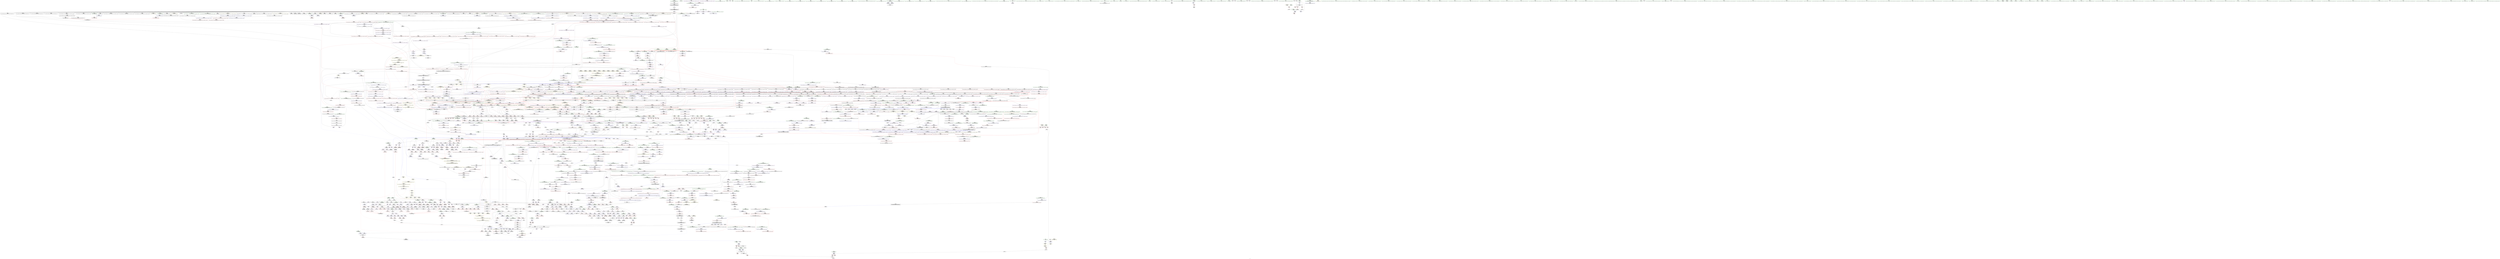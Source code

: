 digraph "SVFG" {
	label="SVFG";

	Node0x5600c8852ec0 [shape=record,color=grey,label="{NodeID: 0\nNullPtr|{|<s59>162}}"];
	Node0x5600c8852ec0 -> Node0x5600c8af8ba0[style=solid];
	Node0x5600c8852ec0 -> Node0x5600c8af8ca0[style=solid];
	Node0x5600c8852ec0 -> Node0x5600c8af8d70[style=solid];
	Node0x5600c8852ec0 -> Node0x5600c8af8e40[style=solid];
	Node0x5600c8852ec0 -> Node0x5600c8af8f10[style=solid];
	Node0x5600c8852ec0 -> Node0x5600c8af8fe0[style=solid];
	Node0x5600c8852ec0 -> Node0x5600c8af90b0[style=solid];
	Node0x5600c8852ec0 -> Node0x5600c8af9180[style=solid];
	Node0x5600c8852ec0 -> Node0x5600c8af9250[style=solid];
	Node0x5600c8852ec0 -> Node0x5600c8af9320[style=solid];
	Node0x5600c8852ec0 -> Node0x5600c8af93f0[style=solid];
	Node0x5600c8852ec0 -> Node0x5600c8af94c0[style=solid];
	Node0x5600c8852ec0 -> Node0x5600c8af9590[style=solid];
	Node0x5600c8852ec0 -> Node0x5600c8af9660[style=solid];
	Node0x5600c8852ec0 -> Node0x5600c8af9730[style=solid];
	Node0x5600c8852ec0 -> Node0x5600c8af9800[style=solid];
	Node0x5600c8852ec0 -> Node0x5600c8af98d0[style=solid];
	Node0x5600c8852ec0 -> Node0x5600c8af99a0[style=solid];
	Node0x5600c8852ec0 -> Node0x5600c8af9a70[style=solid];
	Node0x5600c8852ec0 -> Node0x5600c8af9b40[style=solid];
	Node0x5600c8852ec0 -> Node0x5600c8af9c10[style=solid];
	Node0x5600c8852ec0 -> Node0x5600c8af9ce0[style=solid];
	Node0x5600c8852ec0 -> Node0x5600c8af9db0[style=solid];
	Node0x5600c8852ec0 -> Node0x5600c8af9e80[style=solid];
	Node0x5600c8852ec0 -> Node0x5600c8af9f50[style=solid];
	Node0x5600c8852ec0 -> Node0x5600c8afa020[style=solid];
	Node0x5600c8852ec0 -> Node0x5600c8afa0f0[style=solid];
	Node0x5600c8852ec0 -> Node0x5600c8afa1c0[style=solid];
	Node0x5600c8852ec0 -> Node0x5600c8afa290[style=solid];
	Node0x5600c8852ec0 -> Node0x5600c8afa360[style=solid];
	Node0x5600c8852ec0 -> Node0x5600c8afa430[style=solid];
	Node0x5600c8852ec0 -> Node0x5600c8afa500[style=solid];
	Node0x5600c8852ec0 -> Node0x5600c8afa5d0[style=solid];
	Node0x5600c8852ec0 -> Node0x5600c8afa6a0[style=solid];
	Node0x5600c8852ec0 -> Node0x5600c8afa770[style=solid];
	Node0x5600c8852ec0 -> Node0x5600c8afa840[style=solid];
	Node0x5600c8852ec0 -> Node0x5600c8afa910[style=solid];
	Node0x5600c8852ec0 -> Node0x5600c8afa9e0[style=solid];
	Node0x5600c8852ec0 -> Node0x5600c8aee6d0[style=solid];
	Node0x5600c8852ec0 -> Node0x5600c8aee7a0[style=solid];
	Node0x5600c8852ec0 -> Node0x5600c8aee870[style=solid];
	Node0x5600c8852ec0 -> Node0x5600c8aee940[style=solid];
	Node0x5600c8852ec0 -> Node0x5600c8aeea10[style=solid];
	Node0x5600c8852ec0 -> Node0x5600c8aeeae0[style=solid];
	Node0x5600c8852ec0 -> Node0x5600c8aeebb0[style=solid];
	Node0x5600c8852ec0 -> Node0x5600c8aeec80[style=solid];
	Node0x5600c8852ec0 -> Node0x5600c8aeed50[style=solid];
	Node0x5600c8852ec0 -> Node0x5600c8aeee20[style=solid];
	Node0x5600c8852ec0 -> Node0x5600c8aeeef0[style=solid];
	Node0x5600c8852ec0 -> Node0x5600c8b35370[style=solid];
	Node0x5600c8852ec0 -> Node0x5600c8b3b450[style=solid];
	Node0x5600c8852ec0 -> Node0x5600c8b3b520[style=solid];
	Node0x5600c8852ec0 -> Node0x5600c8b3b5f0[style=solid];
	Node0x5600c8852ec0 -> Node0x5600c8b3d400[style=solid];
	Node0x5600c8852ec0 -> Node0x5600c8b13ca0[style=solid];
	Node0x5600c8852ec0 -> Node0x5600c819e540[style=solid];
	Node0x5600c8852ec0 -> Node0x5600c8b82e20[style=solid];
	Node0x5600c8852ec0 -> Node0x5600c8b835a0[style=solid];
	Node0x5600c8852ec0 -> Node0x5600c8b83720[style=solid];
	Node0x5600c8852ec0:s59 -> Node0x5600c8cf2810[style=solid,color=red];
	Node0x5600c8c1f920 [shape=record,color=yellow,style=double,label="{NodeID: 2657\n151V_1 = ENCHI(MR_151V_0)\npts\{2500000 2620000 2640000 \}\nFun[_ZNSt6vectorISt4pairIddESaIS1_EEixEm]}"];
	Node0x5600c8c1f920 -> Node0x5600c8b25f20[style=dashed];
	Node0x5600c8b12ed0 [shape=record,color=blue,label="{NodeID: 1550\n2148\<--2145\n__p.addr\<--__p\n_ZN9__gnu_cxx13new_allocatorISt4pairIddEE7destroyIS2_EEvPT_\n}"];
	Node0x5600c8b12ed0 -> Node0x5600c8b304e0[style=dashed];
	Node0x5600c8af16f0 [shape=record,color=black,label="{NodeID: 443\n403\<--402\nconv21\<--call20\n_Z7getareadSt4pairIddEd\n}"];
	Node0x5600c8af16f0 -> Node0x5600c8b82ca0[style=solid];
	Node0x5600c8b00a90 [shape=record,color=purple,label="{NodeID: 886\n2464\<--2463\n_M_current\<--this1\n_ZNK9__gnu_cxx17__normal_iteratorIPSt4pairIddESt6vectorIS2_SaIS2_EEEdeEv\n}"];
	Node0x5600c8b00a90 -> Node0x5600c8b32ff0[style=solid];
	Node0x5600c8ce9d10 [shape=record,color=black,label="{NodeID: 3543\n1386 = PHI(1699, )\n}"];
	Node0x5600c8ce9d10 -> Node0x5600c8b2baf0[style=solid];
	Node0x5600c8beadc0 [shape=record,color=black,label="{NodeID: 2436\nMR_100V_5 = PHI(MR_100V_9, MR_100V_4, )\npts\{2620000 \}\n|{|<s3>41|<s4>49|<s5>50|<s6>51|<s7>52|<s8>53}}"];
	Node0x5600c8beadc0 -> Node0x5600c8be30c0[style=dashed];
	Node0x5600c8beadc0 -> Node0x5600c8c0b8e0[style=dashed];
	Node0x5600c8beadc0 -> Node0x5600c8c112e0[style=dashed];
	Node0x5600c8beadc0:s3 -> Node0x5600c8c2b310[style=dashed,color=red];
	Node0x5600c8beadc0:s4 -> Node0x5600c8c1e6d0[style=dashed,color=red];
	Node0x5600c8beadc0:s5 -> Node0x5600c8c1f920[style=dashed,color=red];
	Node0x5600c8beadc0:s6 -> Node0x5600c8c1f920[style=dashed,color=red];
	Node0x5600c8beadc0:s7 -> Node0x5600c8c1f920[style=dashed,color=red];
	Node0x5600c8beadc0:s8 -> Node0x5600c8c1f920[style=dashed,color=red];
	Node0x5600c8b36c00 [shape=record,color=blue,label="{NodeID: 1329\n298\<--239\n\<--a.coerce1\n_Z7getareadSt4pairIddEd\n|{|<s4>17|<s5>21|<s6>28}}"];
	Node0x5600c8b36c00 -> Node0x5600c8b338e0[style=dashed];
	Node0x5600c8b36c00 -> Node0x5600c8b33a80[style=dashed];
	Node0x5600c8b36c00 -> Node0x5600c8b33c20[style=dashed];
	Node0x5600c8b36c00 -> Node0x5600c8b33dc0[style=dashed];
	Node0x5600c8b36c00:s4 -> Node0x5600c8c2d180[style=dashed,color=red];
	Node0x5600c8b36c00:s5 -> Node0x5600c8c2d180[style=dashed,color=red];
	Node0x5600c8b36c00:s6 -> Node0x5600c8c2d180[style=dashed,color=red];
	Node0x5600c8ae9d10 [shape=record,color=green,label="{NodeID: 222\n1552\<--1553\n__n.addr\<--__n.addr_field_insensitive\n_ZNKSt6vectorISt4pairIddESaIS1_EE12_M_check_lenEmPKc\n|{|<s2>147}}"];
	Node0x5600c8ae9d10 -> Node0x5600c8b2c650[style=solid];
	Node0x5600c8ae9d10 -> Node0x5600c8b3e370[style=solid];
	Node0x5600c8ae9d10:s2 -> Node0x5600c8cef820[style=solid,color=red];
	Node0x5600c8b0cfc0 [shape=record,color=purple,label="{NodeID: 665\n2506\<--305\noffset_0\<--\n}"];
	Node0x5600c8b0cfc0 -> Node0x5600c8b36e70[style=solid];
	Node0x5600c8b2b7b0 [shape=record,color=red,label="{NodeID: 1108\n1488\<--1327\nexn42\<--exn.slot\n_ZNSt6vectorISt4pairIddESaIS1_EE17_M_realloc_insertIJRKS1_EEEvN9__gnu_cxx17__normal_iteratorIPS1_S3_EEDpOT_\n}"];
	Node0x5600c8a85aa0 [shape=record,color=green,label="{NodeID: 1\n7\<--1\n__dso_handle\<--dummyObj\nGlob }"];
	Node0x5600c8b12fa0 [shape=record,color=blue,label="{NodeID: 1551\n2158\<--2156\nthis.addr\<--this\n_ZNSt6vectorISt4pairIddESaIS1_EE12emplace_backIJS1_EEEvDpOT_\n}"];
	Node0x5600c8b12fa0 -> Node0x5600c8b305b0[style=dashed];
	Node0x5600c8af17c0 [shape=record,color=black,label="{NodeID: 444\n406\<--405\nconv23\<--\n_Z7getareadSt4pairIddEd\n|{<s0>33}}"];
	Node0x5600c8af17c0:s0 -> Node0x5600c8cf0520[style=solid,color=red];
	Node0x5600c8b00b60 [shape=record,color=purple,label="{NodeID: 887\n712\<--710\nadd.ptr\<--\n_ZNSt6vectorISt4pairIddESaIS1_EEixEm\n}"];
	Node0x5600c8b00b60 -> Node0x5600c8b03330[style=solid];
	Node0x5600c8ce9e50 [shape=record,color=black,label="{NodeID: 3544\n1394 = PHI(1109, )\n|{<s0>127}}"];
	Node0x5600c8ce9e50:s0 -> Node0x5600c8cef680[style=solid,color=red];
	Node0x5600c8beb2c0 [shape=record,color=black,label="{NodeID: 2437\nMR_102V_5 = PHI(MR_102V_9, MR_102V_4, )\npts\{2620001 \}\n|{|<s3>41|<s4>49}}"];
	Node0x5600c8beb2c0 -> Node0x5600c8be35c0[style=dashed];
	Node0x5600c8beb2c0 -> Node0x5600c8c0bde0[style=dashed];
	Node0x5600c8beb2c0 -> Node0x5600c8c117e0[style=dashed];
	Node0x5600c8beb2c0:s3 -> Node0x5600c8c2b310[style=dashed,color=red];
	Node0x5600c8beb2c0:s4 -> Node0x5600c8c1e810[style=dashed,color=red];
	Node0x5600c8b36cd0 [shape=record,color=blue,label="{NodeID: 1330\n245\<--237\nR.addr\<--R\n_Z7getareadSt4pairIddEd\n}"];
	Node0x5600c8b36cd0 -> Node0x5600c8b027d0[style=dashed];
	Node0x5600c8b36cd0 -> Node0x5600c8b028a0[style=dashed];
	Node0x5600c8b36cd0 -> Node0x5600c8b02970[style=dashed];
	Node0x5600c8b36cd0 -> Node0x5600c8b02a40[style=dashed];
	Node0x5600c8b36cd0 -> Node0x5600c8b223d0[style=dashed];
	Node0x5600c8b36cd0 -> Node0x5600c8b224a0[style=dashed];
	Node0x5600c8b36cd0 -> Node0x5600c8b22570[style=dashed];
	Node0x5600c8ae9de0 [shape=record,color=green,label="{NodeID: 223\n1554\<--1555\n__s.addr\<--__s.addr_field_insensitive\n_ZNKSt6vectorISt4pairIddESaIS1_EE12_M_check_lenEmPKc\n}"];
	Node0x5600c8ae9de0 -> Node0x5600c8b2c720[style=solid];
	Node0x5600c8ae9de0 -> Node0x5600c8b3e440[style=solid];
	Node0x5600c8bfcd90 [shape=record,color=yellow,style=double,label="{NodeID: 2880\n100V_1 = ENCHI(MR_100V_0)\npts\{2620000 \}\nFun[_ZNSt6vectorISt4pairIddESaIS1_EE12emplace_backIJS1_EEEvDpOT_]|{|<s1>191|<s2>193}}"];
	Node0x5600c8bfcd90 -> Node0x5600c8c09fe0[style=dashed];
	Node0x5600c8bfcd90:s1 -> Node0x5600c8bfd6e0[style=dashed,color=red];
	Node0x5600c8bfcd90:s2 -> Node0x5600c8c2bd40[style=dashed,color=red];
	Node0x5600c8b0d090 [shape=record,color=purple,label="{NodeID: 666\n2509\<--305\noffset_1\<--\n}"];
	Node0x5600c8b0d090 -> Node0x5600c8b36f40[style=solid];
	Node0x5600c8b2b880 [shape=record,color=red,label="{NodeID: 1109\n1489\<--1329\nsel\<--ehselector.slot\n_ZNSt6vectorISt4pairIddESaIS1_EE17_M_realloc_insertIJRKS1_EEEvN9__gnu_cxx17__normal_iteratorIPS1_S3_EEDpOT_\n}"];
	Node0x5600c8aac470 [shape=record,color=green,label="{NodeID: 2\n9\<--1\n\<--dummyObj\nCan only get source location for instruction, argument, global var or function.}"];
	Node0x5600c8b13070 [shape=record,color=blue,label="{NodeID: 1552\n2160\<--2157\n__args.addr\<--__args\n_ZNSt6vectorISt4pairIddESaIS1_EE12emplace_backIJS1_EEEvDpOT_\n}"];
	Node0x5600c8b13070 -> Node0x5600c8b30680[style=dashed];
	Node0x5600c8b13070 -> Node0x5600c8b30750[style=dashed];
	Node0x5600c8af1890 [shape=record,color=black,label="{NodeID: 445\n409\<--407\n\<--call24\n_Z7getareadSt4pairIddEd\n}"];
	Node0x5600c8af1890 -> Node0x5600c8b0e4e0[style=solid];
	Node0x5600c8af1890 -> Node0x5600c8b0e5b0[style=solid];
	Node0x5600c8b00c30 [shape=record,color=purple,label="{NodeID: 888\n1363\<--1361\nadd.ptr\<--\n_ZNSt6vectorISt4pairIddESaIS1_EE17_M_realloc_insertIJRKS1_EEEvN9__gnu_cxx17__normal_iteratorIPS1_S3_EEDpOT_\n|{<s0>121}}"];
	Node0x5600c8b00c30:s0 -> Node0x5600c8cef000[style=solid,color=red];
	Node0x5600c844c370 [shape=record,color=black,label="{NodeID: 3545\n1395 = PHI(1658, )\n}"];
	Node0x5600c844c370 -> Node0x5600c8b3d670[style=solid];
	Node0x5600c8beb7c0 [shape=record,color=black,label="{NodeID: 2438\nMR_104V_5 = PHI(MR_104V_9, MR_104V_4, )\npts\{2620002 \}\n|{|<s3>41}}"];
	Node0x5600c8beb7c0 -> Node0x5600c8be3ac0[style=dashed];
	Node0x5600c8beb7c0 -> Node0x5600c8c0c2e0[style=dashed];
	Node0x5600c8beb7c0 -> Node0x5600c8c11ce0[style=dashed];
	Node0x5600c8beb7c0:s3 -> Node0x5600c8c2b310[style=dashed,color=red];
	Node0x5600c8b36da0 [shape=record,color=blue,label="{NodeID: 1331\n247\<--240\nr.addr\<--r\n_Z7getareadSt4pairIddEd\n}"];
	Node0x5600c8b36da0 -> Node0x5600c8b22640[style=dashed];
	Node0x5600c8b36da0 -> Node0x5600c8b22710[style=dashed];
	Node0x5600c8b36da0 -> Node0x5600c8b227e0[style=dashed];
	Node0x5600c8b36da0 -> Node0x5600c8b228b0[style=dashed];
	Node0x5600c8ae9eb0 [shape=record,color=green,label="{NodeID: 224\n1556\<--1557\n__len\<--__len_field_insensitive\n_ZNKSt6vectorISt4pairIddESaIS1_EE12_M_check_lenEmPKc\n}"];
	Node0x5600c8ae9eb0 -> Node0x5600c8b2c7f0[style=solid];
	Node0x5600c8ae9eb0 -> Node0x5600c8b2c8c0[style=solid];
	Node0x5600c8ae9eb0 -> Node0x5600c8b2c990[style=solid];
	Node0x5600c8ae9eb0 -> Node0x5600c8b3e5e0[style=solid];
	Node0x5600c8bfce70 [shape=record,color=yellow,style=double,label="{NodeID: 2881\n102V_1 = ENCHI(MR_102V_0)\npts\{2620001 \}\nFun[_ZNSt6vectorISt4pairIddESaIS1_EE12emplace_backIJS1_EEEvDpOT_]|{|<s4>191|<s5>193}}"];
	Node0x5600c8bfce70 -> Node0x5600c8b30820[style=dashed];
	Node0x5600c8bfce70 -> Node0x5600c8b309c0[style=dashed];
	Node0x5600c8bfce70 -> Node0x5600c8b30a90[style=dashed];
	Node0x5600c8bfce70 -> Node0x5600c8b13140[style=dashed];
	Node0x5600c8bfce70:s4 -> Node0x5600c8bfd6e0[style=dashed,color=red];
	Node0x5600c8bfce70:s5 -> Node0x5600c8c2be20[style=dashed,color=red];
	Node0x5600c8b0d160 [shape=record,color=purple,label="{NodeID: 667\n2507\<--306\noffset_0\<--\n}"];
	Node0x5600c8b0d160 -> Node0x5600c8b33810[style=solid];
	Node0x5600c8b2b950 [shape=record,color=red,label="{NodeID: 1110\n1371\<--1370\n\<--_M_start\n_ZNSt6vectorISt4pairIddESaIS1_EE17_M_realloc_insertIJRKS1_EEEvN9__gnu_cxx17__normal_iteratorIPS1_S3_EEDpOT_\n|{<s0>124}}"];
	Node0x5600c8b2b950:s0 -> Node0x5600c8cef410[style=solid,color=red];
	Node0x5600c8aac7b0 [shape=record,color=green,label="{NodeID: 3\n11\<--1\n_ZSt3cin\<--dummyObj\nGlob }"];
	Node0x5600c8b13140 [shape=record,color=blue,label="{NodeID: 1553\n2191\<--2193\n_M_finish7\<--incdec.ptr\n_ZNSt6vectorISt4pairIddESaIS1_EE12emplace_backIJS1_EEEvDpOT_\n}"];
	Node0x5600c8b13140 -> Node0x5600c8c0a4e0[style=dashed];
	Node0x5600c8af1960 [shape=record,color=black,label="{NodeID: 446\n417\<--416\nconv27\<--call26\n_Z7getareadSt4pairIddEd\n}"];
	Node0x5600c8af1960 -> Node0x5600c8b82ca0[style=solid];
	Node0x5600c8b00d00 [shape=record,color=purple,label="{NodeID: 889\n1414\<--1412\nadd.ptr18\<--\n_ZNSt6vectorISt4pairIddESaIS1_EE17_M_realloc_insertIJRKS1_EEEvN9__gnu_cxx17__normal_iteratorIPS1_S3_EEDpOT_\n|{<s0>129}}"];
	Node0x5600c8b00d00:s0 -> Node0x5600c8cf1a40[style=solid,color=red];
	Node0x5600c8ce9f90 [shape=record,color=black,label="{NodeID: 3546\n1405 = PHI()\n}"];
	Node0x5600c8bebcc0 [shape=record,color=black,label="{NodeID: 2439\nMR_106V_4 = PHI(MR_106V_6, MR_106V_2, )\npts\{2640000 \}\n|{|<s3>43|<s4>54|<s5>55|<s6>56|<s7>58|<s8>59}}"];
	Node0x5600c8bebcc0 -> Node0x5600c8be3fc0[style=dashed];
	Node0x5600c8bebcc0 -> Node0x5600c8bebcc0[style=dashed];
	Node0x5600c8bebcc0 -> Node0x5600c8c121e0[style=dashed];
	Node0x5600c8bebcc0:s3 -> Node0x5600c8c2cdc0[style=dashed,color=red];
	Node0x5600c8bebcc0:s4 -> Node0x5600c8c1e6d0[style=dashed,color=red];
	Node0x5600c8bebcc0:s5 -> Node0x5600c8c1f920[style=dashed,color=red];
	Node0x5600c8bebcc0:s6 -> Node0x5600c8c1f920[style=dashed,color=red];
	Node0x5600c8bebcc0:s7 -> Node0x5600c8c1f920[style=dashed,color=red];
	Node0x5600c8bebcc0:s8 -> Node0x5600c8c1f920[style=dashed,color=red];
	Node0x5600c8b36e70 [shape=record,color=blue, style = dotted,label="{NodeID: 1332\n2506\<--2508\noffset_0\<--dummyVal\n_Z7getareadSt4pairIddEd\n}"];
	Node0x5600c8b36e70 -> Node0x5600c8b24040[style=dashed];
	Node0x5600c8b36e70 -> Node0x5600c8b37350[style=dashed];
	Node0x5600c8ae9f80 [shape=record,color=green,label="{NodeID: 225\n1558\<--1559\nref.tmp\<--ref.tmp_field_insensitive\n_ZNKSt6vectorISt4pairIddESaIS1_EE12_M_check_lenEmPKc\n|{|<s1>147}}"];
	Node0x5600c8ae9f80 -> Node0x5600c8b3e510[style=solid];
	Node0x5600c8ae9f80:s1 -> Node0x5600c8cef750[style=solid,color=red];
	Node0x5600c8bfcf50 [shape=record,color=yellow,style=double,label="{NodeID: 2882\n104V_1 = ENCHI(MR_104V_0)\npts\{2620002 \}\nFun[_ZNSt6vectorISt4pairIddESaIS1_EE12emplace_backIJS1_EEEvDpOT_]|{|<s2>193|<s3>193}}"];
	Node0x5600c8bfcf50 -> Node0x5600c8b308f0[style=dashed];
	Node0x5600c8bfcf50 -> Node0x5600c8c0a9e0[style=dashed];
	Node0x5600c8bfcf50:s2 -> Node0x5600c8b327d0[style=dashed,color=red];
	Node0x5600c8bfcf50:s3 -> Node0x5600c8b144c0[style=dashed,color=red];
	Node0x5600c8b0d230 [shape=record,color=purple,label="{NodeID: 668\n2510\<--306\noffset_1\<--\n}"];
	Node0x5600c8b0d230 -> Node0x5600c8b338e0[style=solid];
	Node0x5600c8b2ba20 [shape=record,color=red,label="{NodeID: 1111\n1375\<--1372\n\<--call8\n_ZNSt6vectorISt4pairIddESaIS1_EE17_M_realloc_insertIJRKS1_EEEvN9__gnu_cxx17__normal_iteratorIPS1_S3_EEDpOT_\n|{<s0>124}}"];
	Node0x5600c8b2ba20:s0 -> Node0x5600c8cef4e0[style=solid,color=red];
	Node0x5600c8aac870 [shape=record,color=green,label="{NodeID: 4\n12\<--1\n.str\<--dummyObj\nGlob }"];
	Node0x5600c8b13210 [shape=record,color=blue,label="{NodeID: 1554\n2197\<--2196\ncoerce.dive\<--call8\n_ZNSt6vectorISt4pairIddESaIS1_EE12emplace_backIJS1_EEEvDpOT_\n}"];
	Node0x5600c8b13210 -> Node0x5600c8b30b60[style=dashed];
	Node0x5600c8b13210 -> Node0x5600c8c0aee0[style=dashed];
	Node0x5600c8af1a30 [shape=record,color=black,label="{NodeID: 447\n423\<--422\nconv32\<--sub31\n_Z7getareadSt4pairIddEd\n|{<s0>36}}"];
	Node0x5600c8af1a30:s0 -> Node0x5600c8cf0520[style=solid,color=red];
	Node0x5600c8b00dd0 [shape=record,color=purple,label="{NodeID: 890\n1482\<--1480\nadd.ptr39\<--\n_ZNSt6vectorISt4pairIddESaIS1_EE17_M_realloc_insertIJRKS1_EEEvN9__gnu_cxx17__normal_iteratorIPS1_S3_EEDpOT_\n}"];
	Node0x5600c8b00dd0 -> Node0x5600c8b3dc20[style=solid];
	Node0x5600c8cea060 [shape=record,color=black,label="{NodeID: 3547\n1430 = PHI(1109, )\n|{<s0>132}}"];
	Node0x5600c8cea060:s0 -> Node0x5600c8cf6180[style=solid,color=red];
	Node0x5600c8bec1c0 [shape=record,color=black,label="{NodeID: 2440\nMR_108V_4 = PHI(MR_108V_6, MR_108V_2, )\npts\{2640001 \}\n|{|<s3>43|<s4>54}}"];
	Node0x5600c8bec1c0 -> Node0x5600c8be44c0[style=dashed];
	Node0x5600c8bec1c0 -> Node0x5600c8bec1c0[style=dashed];
	Node0x5600c8bec1c0 -> Node0x5600c8c126e0[style=dashed];
	Node0x5600c8bec1c0:s3 -> Node0x5600c8c2cf00[style=dashed,color=red];
	Node0x5600c8bec1c0:s4 -> Node0x5600c8c1e810[style=dashed,color=red];
	Node0x5600c8b36f40 [shape=record,color=blue, style = dotted,label="{NodeID: 1333\n2509\<--2511\noffset_1\<--dummyVal\n_Z7getareadSt4pairIddEd\n|{<s0>18}}"];
	Node0x5600c8b36f40:s0 -> Node0x5600c8c2d180[style=dashed,color=red];
	Node0x5600c8aea050 [shape=record,color=green,label="{NodeID: 226\n1565\<--1566\n_ZNKSt6vectorISt4pairIddESaIS1_EE8max_sizeEv\<--_ZNKSt6vectorISt4pairIddESaIS1_EE8max_sizeEv_field_insensitive\n}"];
	Node0x5600c8b0d300 [shape=record,color=purple,label="{NodeID: 669\n2512\<--308\noffset_0\<--\n}"];
	Node0x5600c8b0d300 -> Node0x5600c8b37010[style=solid];
	Node0x5600c8b2baf0 [shape=record,color=red,label="{NodeID: 1112\n1387\<--1386\n\<--call12\n_ZNSt6vectorISt4pairIddESaIS1_EE17_M_realloc_insertIJRKS1_EEEvN9__gnu_cxx17__normal_iteratorIPS1_S3_EEDpOT_\n|{<s0>127}}"];
	Node0x5600c8b2baf0:s0 -> Node0x5600c8cef410[style=solid,color=red];
	Node0x5600c8aac930 [shape=record,color=green,label="{NodeID: 5\n14\<--1\n.str.2\<--dummyObj\nGlob }"];
	Node0x5600c8b132e0 [shape=record,color=blue,label="{NodeID: 1555\n2210\<--2209\n__t.addr\<--__t\n_ZSt4moveIRSt4pairIddEEONSt16remove_referenceIT_E4typeEOS4_\n}"];
	Node0x5600c8b132e0 -> Node0x5600c8b30c30[style=dashed];
	Node0x5600c8af1b00 [shape=record,color=black,label="{NodeID: 448\n426\<--424\n\<--call33\n_Z7getareadSt4pairIddEd\n}"];
	Node0x5600c8af1b00 -> Node0x5600c8b0e9c0[style=solid];
	Node0x5600c8af1b00 -> Node0x5600c8b0ea90[style=solid];
	Node0x5600c8b00ea0 [shape=record,color=purple,label="{NodeID: 891\n2285\<--2283\nadd.ptr\<--\n_ZNSt6vectorISt4pairIddESaIS1_EE17_M_realloc_insertIJS1_EEEvN9__gnu_cxx17__normal_iteratorIPS1_S3_EEDpOT_\n|{<s0>201}}"];
	Node0x5600c8b00ea0:s0 -> Node0x5600c8ce72c0[style=solid,color=red];
	Node0x5600c8cea130 [shape=record,color=black,label="{NodeID: 3548\n1450 = PHI(1109, )\n|{<s0>136}}"];
	Node0x5600c8cea130:s0 -> Node0x5600c8cf6180[style=solid,color=red];
	Node0x5600c8bec6c0 [shape=record,color=black,label="{NodeID: 2441\nMR_110V_4 = PHI(MR_110V_6, MR_110V_2, )\npts\{2640002 \}\n|{|<s3>43}}"];
	Node0x5600c8bec6c0 -> Node0x5600c8be49c0[style=dashed];
	Node0x5600c8bec6c0 -> Node0x5600c8bec6c0[style=dashed];
	Node0x5600c8bec6c0 -> Node0x5600c8c12be0[style=dashed];
	Node0x5600c8bec6c0:s3 -> Node0x5600c8c2d040[style=dashed,color=red];
	Node0x5600c8b37010 [shape=record,color=blue, style = dotted,label="{NodeID: 1334\n2512\<--2514\noffset_0\<--dummyVal\n_Z7getareadSt4pairIddEd\n|{<s0>20}}"];
	Node0x5600c8b37010:s0 -> Node0x5600c8c2d180[style=dashed,color=red];
	Node0x5600c8aea150 [shape=record,color=green,label="{NodeID: 227\n1574\<--1575\n_ZSt20__throw_length_errorPKc\<--_ZSt20__throw_length_errorPKc_field_insensitive\n}"];
	Node0x5600c8bfd110 [shape=record,color=yellow,style=double,label="{NodeID: 2884\n172V_1 = ENCHI(MR_172V_0)\npts\{2760000 2760001 \}\nFun[_ZNSt6vectorISt4pairIddESaIS1_EE12emplace_backIJS1_EEEvDpOT_]|{<s0>190|<s1>193}}"];
	Node0x5600c8bfd110:s0 -> Node0x5600c8bfe960[style=dashed,color=red];
	Node0x5600c8bfd110:s1 -> Node0x5600c8c2c1a0[style=dashed,color=red];
	Node0x5600c8b0d3d0 [shape=record,color=purple,label="{NodeID: 670\n2515\<--308\noffset_1\<--\n}"];
	Node0x5600c8b0d3d0 -> Node0x5600c8b370e0[style=solid];
	Node0x5600c8b2bbc0 [shape=record,color=red,label="{NodeID: 1113\n1391\<--1390\n\<--_M_finish\n_ZNSt6vectorISt4pairIddESaIS1_EE17_M_realloc_insertIJRKS1_EEEvN9__gnu_cxx17__normal_iteratorIPS1_S3_EEDpOT_\n|{<s0>127}}"];
	Node0x5600c8b2bbc0:s0 -> Node0x5600c8cef4e0[style=solid,color=red];
	Node0x5600c8aad1a0 [shape=record,color=green,label="{NodeID: 6\n17\<--1\n\<--dummyObj\nCan only get source location for instruction, argument, global var or function.}"];
	Node0x5600c8b133b0 [shape=record,color=blue,label="{NodeID: 1556\n2219\<--2216\n__a.addr\<--__a\n_ZNSt16allocator_traitsISaISt4pairIddEEE9constructIS1_JS1_EEEvRS2_PT_DpOT0_\n}"];
	Node0x5600c8b133b0 -> Node0x5600c8b30d00[style=dashed];
	Node0x5600c8af1bd0 [shape=record,color=black,label="{NodeID: 449\n429\<--428\nconv35\<--\n_Z7getareadSt4pairIddEd\n|{<s0>38}}"];
	Node0x5600c8af1bd0:s0 -> Node0x5600c8cf0520[style=solid,color=red];
	Node0x5600c8b00f70 [shape=record,color=purple,label="{NodeID: 892\n2332\<--2330\nadd.ptr18\<--\n_ZNSt6vectorISt4pairIddESaIS1_EE17_M_realloc_insertIJS1_EEEvN9__gnu_cxx17__normal_iteratorIPS1_S3_EEDpOT_\n|{<s0>209}}"];
	Node0x5600c8b00f70:s0 -> Node0x5600c8cf1a40[style=solid,color=red];
	Node0x5600c8cea200 [shape=record,color=black,label="{NodeID: 3549\n407 = PHI(697, )\n}"];
	Node0x5600c8cea200 -> Node0x5600c8af1890[style=solid];
	Node0x5600c8b370e0 [shape=record,color=blue, style = dotted,label="{NodeID: 1335\n2515\<--2517\noffset_1\<--dummyVal\n_Z7getareadSt4pairIddEd\n}"];
	Node0x5600c8b370e0 -> Node0x5600c8b24110[style=dashed];
	Node0x5600c8b370e0 -> Node0x5600c8b37420[style=dashed];
	Node0x5600c8af26f0 [shape=record,color=green,label="{NodeID: 228\n1581\<--1582\n_ZSt3maxImERKT_S2_S2_\<--_ZSt3maxImERKT_S2_S2__field_insensitive\n}"];
	Node0x5600c8b0d4a0 [shape=record,color=purple,label="{NodeID: 671\n2513\<--309\noffset_0\<--\n}"];
	Node0x5600c8b0d4a0 -> Node0x5600c8b339b0[style=solid];
	Node0x5600c8b2bc90 [shape=record,color=red,label="{NodeID: 1114\n1444\<--1443\n\<--_M_start26\n_ZNSt6vectorISt4pairIddESaIS1_EE17_M_realloc_insertIJRKS1_EEEvN9__gnu_cxx17__normal_iteratorIPS1_S3_EEDpOT_\n|{<s0>136}}"];
	Node0x5600c8b2bc90:s0 -> Node0x5600c8cf5ac0[style=solid,color=red];
	Node0x5600c8aad260 [shape=record,color=green,label="{NodeID: 7\n47\<--1\n\<--dummyObj\nCan only get source location for instruction, argument, global var or function.}"];
	Node0x5600c8b13480 [shape=record,color=blue,label="{NodeID: 1557\n2221\<--2217\n__p.addr\<--__p\n_ZNSt16allocator_traitsISaISt4pairIddEEE9constructIS1_JS1_EEEvRS2_PT_DpOT0_\n}"];
	Node0x5600c8b13480 -> Node0x5600c8b30dd0[style=dashed];
	Node0x5600c8af1ca0 [shape=record,color=black,label="{NodeID: 450\n432\<--430\n\<--call36\n_Z7getareadSt4pairIddEd\n}"];
	Node0x5600c8af1ca0 -> Node0x5600c8b0ed00[style=solid];
	Node0x5600c8af1ca0 -> Node0x5600c8b0edd0[style=solid];
	Node0x5600c8b01040 [shape=record,color=purple,label="{NodeID: 893\n2394\<--2392\nadd.ptr39\<--\n_ZNSt6vectorISt4pairIddESaIS1_EE17_M_realloc_insertIJS1_EEEvN9__gnu_cxx17__normal_iteratorIPS1_S3_EEDpOT_\n}"];
	Node0x5600c8b01040 -> Node0x5600c8b144c0[style=solid];
	Node0x5600c8cea2d0 [shape=record,color=black,label="{NodeID: 3550\n550 = PHI(697, )\n}"];
	Node0x5600c8cea2d0 -> Node0x5600c8b0fd40[style=solid];
	Node0x5600c8b371b0 [shape=record,color=blue, style = dotted,label="{NodeID: 1336\n2518\<--2520\noffset_0\<--dummyVal\n_Z7getareadSt4pairIddEd\n}"];
	Node0x5600c8b371b0 -> Node0x5600c8b241e0[style=dashed];
	Node0x5600c8b371b0 -> Node0x5600c8b374f0[style=dashed];
	Node0x5600c8af27b0 [shape=record,color=green,label="{NodeID: 229\n1603\<--1604\n__lhs.addr\<--__lhs.addr_field_insensitive\n_ZN9__gnu_cxxmiIPSt4pairIddESt6vectorIS2_SaIS2_EEEENS_17__normal_iteratorIT_T0_E15difference_typeERKSA_SD_\n}"];
	Node0x5600c8af27b0 -> Node0x5600c8b2cb30[style=solid];
	Node0x5600c8af27b0 -> Node0x5600c8b3e6b0[style=solid];
	Node0x5600c8bfd300 [shape=record,color=yellow,style=double,label="{NodeID: 2886\n298V_1 = ENCHI(MR_298V_0)\npts\{19000000 \}\nFun[_ZSt32__make_move_if_noexcept_iteratorISt4pairIddESt13move_iteratorIPS1_EET0_PT_]|{<s0>169}}"];
	Node0x5600c8bfd300:s0 -> Node0x5600c8b12d30[style=dashed,color=red];
	Node0x5600c8b0d570 [shape=record,color=purple,label="{NodeID: 672\n2516\<--309\noffset_1\<--\n}"];
	Node0x5600c8b0d570 -> Node0x5600c8b33a80[style=solid];
	Node0x5600c8b2bd60 [shape=record,color=red,label="{NodeID: 1115\n1448\<--1447\n\<--_M_finish28\n_ZNSt6vectorISt4pairIddESaIS1_EE17_M_realloc_insertIJRKS1_EEEvN9__gnu_cxx17__normal_iteratorIPS1_S3_EEDpOT_\n|{<s0>136}}"];
	Node0x5600c8b2bd60:s0 -> Node0x5600c8cf5f40[style=solid,color=red];
	Node0x5600c8aad320 [shape=record,color=green,label="{NodeID: 8\n143\<--1\n\<--dummyObj\nCan only get source location for instruction, argument, global var or function.}"];
	Node0x5600c8c20110 [shape=record,color=yellow,style=double,label="{NodeID: 2665\n237V_1 = ENCHI(MR_237V_0)\npts\{2500000 2500001 2620000 2620001 2640000 2640001 \}\nFun[_ZNKSt6vectorISt4pairIddESaIS1_EE12_M_check_lenEmPKc]|{<s0>143|<s1>143|<s2>145|<s3>145|<s4>146|<s5>146|<s6>148|<s7>148}}"];
	Node0x5600c8c20110:s0 -> Node0x5600c8c1e6d0[style=dashed,color=red];
	Node0x5600c8c20110:s1 -> Node0x5600c8c1e810[style=dashed,color=red];
	Node0x5600c8c20110:s2 -> Node0x5600c8c1e6d0[style=dashed,color=red];
	Node0x5600c8c20110:s3 -> Node0x5600c8c1e810[style=dashed,color=red];
	Node0x5600c8c20110:s4 -> Node0x5600c8c1e6d0[style=dashed,color=red];
	Node0x5600c8c20110:s5 -> Node0x5600c8c1e810[style=dashed,color=red];
	Node0x5600c8c20110:s6 -> Node0x5600c8c1e6d0[style=dashed,color=red];
	Node0x5600c8c20110:s7 -> Node0x5600c8c1e810[style=dashed,color=red];
	Node0x5600c8b13550 [shape=record,color=blue,label="{NodeID: 1558\n2223\<--2218\n__args.addr\<--__args\n_ZNSt16allocator_traitsISaISt4pairIddEEE9constructIS1_JS1_EEEvRS2_PT_DpOT0_\n}"];
	Node0x5600c8b13550 -> Node0x5600c8b30ea0[style=dashed];
	Node0x5600c8af1d70 [shape=record,color=black,label="{NodeID: 451\n462\<--461\nconv44\<--\n_Z7getareadSt4pairIddEd\n|{<s0>44}}"];
	Node0x5600c8af1d70:s0 -> Node0x5600c8cf0520[style=solid,color=red];
	Node0x5600c8b01110 [shape=record,color=purple,label="{NodeID: 894\n2452\<--2449\nadd.ptr\<--\n_ZNK9__gnu_cxx17__normal_iteratorIPSt4pairIddESt6vectorIS2_SaIS2_EEEmiEl\n}"];
	Node0x5600c8b01110 -> Node0x5600c8b14b40[style=solid];
	Node0x5600c8cea3a0 [shape=record,color=black,label="{NodeID: 3551\n554 = PHI(697, )\n}"];
	Node0x5600c8cea3a0 -> Node0x5600c8b0fe10[style=solid];
	Node0x5600c8b37280 [shape=record,color=blue, style = dotted,label="{NodeID: 1337\n2521\<--2523\noffset_1\<--dummyVal\n_Z7getareadSt4pairIddEd\n}"];
	Node0x5600c8b37280 -> Node0x5600c8b242b0[style=dashed];
	Node0x5600c8b37280 -> Node0x5600c8b375c0[style=dashed];
	Node0x5600c8af2880 [shape=record,color=green,label="{NodeID: 230\n1605\<--1606\n__rhs.addr\<--__rhs.addr_field_insensitive\n_ZN9__gnu_cxxmiIPSt4pairIddESt6vectorIS2_SaIS2_EEEENS_17__normal_iteratorIT_T0_E15difference_typeERKSA_SD_\n}"];
	Node0x5600c8af2880 -> Node0x5600c8b2cc00[style=solid];
	Node0x5600c8af2880 -> Node0x5600c8b3e780[style=solid];
	Node0x5600c8b0d640 [shape=record,color=purple,label="{NodeID: 673\n2518\<--311\noffset_0\<--\n}"];
	Node0x5600c8b0d640 -> Node0x5600c8b371b0[style=solid];
	Node0x5600c8b2be30 [shape=record,color=red,label="{NodeID: 1116\n1456\<--1455\n\<--_M_start31\n_ZNSt6vectorISt4pairIddESaIS1_EE17_M_realloc_insertIJRKS1_EEEvN9__gnu_cxx17__normal_iteratorIPS1_S3_EEDpOT_\n|{<s0>137}}"];
	Node0x5600c8b2be30:s0 -> Node0x5600c8cf17d0[style=solid,color=red];
	Node0x5600c8aad3e0 [shape=record,color=green,label="{NodeID: 9\n144\<--1\n\<--dummyObj\nCan only get source location for instruction, argument, global var or function.}"];
	Node0x5600c8b13620 [shape=record,color=blue,label="{NodeID: 1559\n2261\<--2239\ncoerce.dive\<--__position.coerce\n_ZNSt6vectorISt4pairIddESaIS1_EE17_M_realloc_insertIJS1_EEEvN9__gnu_cxx17__normal_iteratorIPS1_S3_EEDpOT_\n|{|<s2>198}}"];
	Node0x5600c8b13620 -> Node0x5600c8b322f0[style=dashed];
	Node0x5600c8b13620 -> Node0x5600c8b323c0[style=dashed];
	Node0x5600c8b13620:s2 -> Node0x5600c8c21a20[style=dashed,color=red];
	Node0x5600c8af1e40 [shape=record,color=black,label="{NodeID: 452\n465\<--463\n\<--call45\n_Z7getareadSt4pairIddEd\n}"];
	Node0x5600c8af1e40 -> Node0x5600c8b0f520[style=solid];
	Node0x5600c8af1e40 -> Node0x5600c8b0f5f0[style=solid];
	Node0x5600c8b011e0 [shape=record,color=red,label="{NodeID: 895\n879\<--8\n\<--_ZL2PI\n_Z7processi\n}"];
	Node0x5600c8b011e0 -> Node0x5600c8b21c30[style=solid];
	Node0x5600c8cea470 [shape=record,color=black,label="{NodeID: 3552\n557 = PHI()\n}"];
	Node0x5600c8cea470 -> Node0x5600c8b38d50[style=solid];
	Node0x5600c8b37350 [shape=record,color=blue,label="{NodeID: 1338\n315\<--317\nfirst\<--add\n_Z7getareadSt4pairIddEd\n|{<s0>18}}"];
	Node0x5600c8b37350:s0 -> Node0x5600c8c2d180[style=dashed,color=red];
	Node0x5600c8af2950 [shape=record,color=green,label="{NodeID: 231\n1622\<--1623\nretval\<--retval_field_insensitive\n_ZNSt6vectorISt4pairIddESaIS1_EE5beginEv\n|{|<s1>153}}"];
	Node0x5600c8af2950 -> Node0x5600c8afc720[style=solid];
	Node0x5600c8af2950:s1 -> Node0x5600c8cf3fc0[style=solid,color=red];
	Node0x5600c8bfd4f0 [shape=record,color=yellow,style=double,label="{NodeID: 2888\n453V_1 = ENCHI(MR_453V_0)\npts\{15020000 \}\nFun[_ZNSt6vectorISt4pairIddESaIS1_EE3endEv]|{<s0>139}}"];
	Node0x5600c8bfd4f0:s0 -> Node0x5600c8b3fa30[style=dashed,color=red];
	Node0x5600c8b0d710 [shape=record,color=purple,label="{NodeID: 674\n2521\<--311\noffset_1\<--\n}"];
	Node0x5600c8b0d710 -> Node0x5600c8b37280[style=solid];
	Node0x5600c8b2bf00 [shape=record,color=red,label="{NodeID: 1117\n1460\<--1459\n\<--_M_end_of_storage\n_ZNSt6vectorISt4pairIddESaIS1_EE17_M_realloc_insertIJRKS1_EEEvN9__gnu_cxx17__normal_iteratorIPS1_S3_EEDpOT_\n}"];
	Node0x5600c8b2bf00 -> Node0x5600c8b05890[style=solid];
	Node0x5600c8aad4e0 [shape=record,color=green,label="{NodeID: 10\n355\<--1\n\<--dummyObj\nCan only get source location for instruction, argument, global var or function.}"];
	Node0x5600c8b136f0 [shape=record,color=blue,label="{NodeID: 1560\n2243\<--2238\nthis.addr\<--this\n_ZNSt6vectorISt4pairIddESaIS1_EE17_M_realloc_insertIJS1_EEEvN9__gnu_cxx17__normal_iteratorIPS1_S3_EEDpOT_\n}"];
	Node0x5600c8b136f0 -> Node0x5600c8b30f70[style=dashed];
	Node0x5600c8af1f10 [shape=record,color=black,label="{NodeID: 453\n475\<--474\nconv49\<--\n_Z7getareadSt4pairIddEd\n|{<s0>47}}"];
	Node0x5600c8af1f10:s0 -> Node0x5600c8cf0520[style=solid,color=red];
	Node0x5600c8b012b0 [shape=record,color=red,label="{NodeID: 896\n65\<--59\n\<--R.addr\n_Z7getcircdd\n}"];
	Node0x5600c8b012b0 -> Node0x5600c8b211b0[style=solid];
	Node0x5600c8cea540 [shape=record,color=black,label="{NodeID: 3553\n424 = PHI(697, )\n}"];
	Node0x5600c8cea540 -> Node0x5600c8af1b00[style=solid];
	Node0x5600c8b37420 [shape=record,color=blue,label="{NodeID: 1339\n320\<--322\nsecond\<--add1\n_Z7getareadSt4pairIddEd\n|{<s0>20}}"];
	Node0x5600c8b37420:s0 -> Node0x5600c8c2d180[style=dashed,color=red];
	Node0x5600c8af2a20 [shape=record,color=green,label="{NodeID: 232\n1624\<--1625\nthis.addr\<--this.addr_field_insensitive\n_ZNSt6vectorISt4pairIddESaIS1_EE5beginEv\n}"];
	Node0x5600c8af2a20 -> Node0x5600c8b2ce70[style=solid];
	Node0x5600c8af2a20 -> Node0x5600c8b3e850[style=solid];
	Node0x5600c8b0d7e0 [shape=record,color=purple,label="{NodeID: 675\n2519\<--312\noffset_0\<--\n}"];
	Node0x5600c8b0d7e0 -> Node0x5600c8b33b50[style=solid];
	Node0x5600c8b2bfd0 [shape=record,color=red,label="{NodeID: 1118\n1464\<--1463\n\<--_M_start34\n_ZNSt6vectorISt4pairIddESaIS1_EE17_M_realloc_insertIJRKS1_EEEvN9__gnu_cxx17__normal_iteratorIPS1_S3_EEDpOT_\n}"];
	Node0x5600c8b2bfd0 -> Node0x5600c8b05960[style=solid];
	Node0x5600c8aad5e0 [shape=record,color=green,label="{NodeID: 11\n359\<--1\n\<--dummyObj\nCan only get source location for instruction, argument, global var or function.}"];
	Node0x5600c8b137c0 [shape=record,color=blue,label="{NodeID: 1561\n2245\<--2240\n__args.addr\<--__args\n_ZNSt6vectorISt4pairIddESaIS1_EE17_M_realloc_insertIJS1_EEEvN9__gnu_cxx17__normal_iteratorIPS1_S3_EEDpOT_\n}"];
	Node0x5600c8b137c0 -> Node0x5600c8b31040[style=dashed];
	Node0x5600c8af1fe0 [shape=record,color=black,label="{NodeID: 454\n488\<--487\nconv55\<--\n_Z7getareadSt4pairIddEd\n}"];
	Node0x5600c8af1fe0 -> Node0x5600c8b847a0[style=solid];
	Node0x5600c8b01380 [shape=record,color=red,label="{NodeID: 897\n66\<--59\n\<--R.addr\n_Z7getcircdd\n}"];
	Node0x5600c8b01380 -> Node0x5600c8b211b0[style=solid];
	Node0x5600c8cea610 [shape=record,color=black,label="{NodeID: 3554\n430 = PHI(697, )\n}"];
	Node0x5600c8cea610 -> Node0x5600c8af1ca0[style=solid];
	Node0x5600c8b374f0 [shape=record,color=blue,label="{NodeID: 1340\n325\<--327\nfirst2\<--add3\n_Z7getareadSt4pairIddEd\n|{<s0>19}}"];
	Node0x5600c8b374f0:s0 -> Node0x5600c8c2d180[style=dashed,color=red];
	Node0x5600c8af2af0 [shape=record,color=green,label="{NodeID: 233\n1638\<--1639\nthis.addr\<--this.addr_field_insensitive\n_ZNSt12_Vector_baseISt4pairIddESaIS1_EE11_M_allocateEm\n}"];
	Node0x5600c8af2af0 -> Node0x5600c8b2d010[style=solid];
	Node0x5600c8af2af0 -> Node0x5600c8b3e920[style=solid];
	Node0x5600c8bfd6e0 [shape=record,color=yellow,style=double,label="{NodeID: 2890\n237V_1 = ENCHI(MR_237V_0)\npts\{2500000 2500001 2620000 2620001 2640000 2640001 \}\nFun[_ZNSt6vectorISt4pairIddESaIS1_EE3endEv]|{<s0>139}}"];
	Node0x5600c8bfd6e0:s0 -> Node0x5600c8c27e10[style=dashed,color=red];
	Node0x5600c8b0d8b0 [shape=record,color=purple,label="{NodeID: 676\n2522\<--312\noffset_1\<--\n}"];
	Node0x5600c8b0d8b0 -> Node0x5600c8b33c20[style=solid];
	Node0x5600c8b2c0a0 [shape=record,color=red,label="{NodeID: 1119\n1506\<--1503\nthis1\<--this.addr\n_ZNSt6vectorISt4pairIddESaIS1_EE3endEv\n}"];
	Node0x5600c8b2c0a0 -> Node0x5600c8b05a30[style=solid];
	Node0x5600c8aad6e0 [shape=record,color=green,label="{NodeID: 12\n518\<--1\n\<--dummyObj\nCan only get source location for instruction, argument, global var or function.}"];
	Node0x5600c8b13890 [shape=record,color=blue,label="{NodeID: 1562\n2247\<--2267\n__len\<--call\n_ZNSt6vectorISt4pairIddESaIS1_EE17_M_realloc_insertIJS1_EEEvN9__gnu_cxx17__normal_iteratorIPS1_S3_EEDpOT_\n}"];
	Node0x5600c8b13890 -> Node0x5600c8b31110[style=dashed];
	Node0x5600c8b13890 -> Node0x5600c8b311e0[style=dashed];
	Node0x5600c8b13890 -> Node0x5600c8b312b0[style=dashed];
	Node0x5600c8af20b0 [shape=record,color=black,label="{NodeID: 455\n493\<--492\nconv59\<--\n_Z7getareadSt4pairIddEd\n|{<s0>50}}"];
	Node0x5600c8af20b0:s0 -> Node0x5600c8cf0520[style=solid,color=red];
	Node0x5600c8b01450 [shape=record,color=red,label="{NodeID: 898\n68\<--61\n\<--a.addr\n_Z7getcircdd\n}"];
	Node0x5600c8b01450 -> Node0x5600c8b20eb0[style=solid];
	Node0x5600c8cea6e0 [shape=record,color=black,label="{NodeID: 3555\n500 = PHI(697, )\n}"];
	Node0x5600c8cea6e0 -> Node0x5600c8b0f930[style=solid];
	Node0x5600c8b375c0 [shape=record,color=blue,label="{NodeID: 1341\n330\<--332\nsecond4\<--add5\n_Z7getareadSt4pairIddEd\n|{<s0>19}}"];
	Node0x5600c8b375c0:s0 -> Node0x5600c8c2d180[style=dashed,color=red];
	Node0x5600c8af2bc0 [shape=record,color=green,label="{NodeID: 234\n1640\<--1641\n__n.addr\<--__n.addr_field_insensitive\n_ZNSt12_Vector_baseISt4pairIddESaIS1_EE11_M_allocateEm\n}"];
	Node0x5600c8af2bc0 -> Node0x5600c8b2d0e0[style=solid];
	Node0x5600c8af2bc0 -> Node0x5600c8b2d1b0[style=solid];
	Node0x5600c8af2bc0 -> Node0x5600c8b3e9f0[style=solid];
	Node0x5600c8b0d980 [shape=record,color=purple,label="{NodeID: 677\n2524\<--344\noffset_0\<--\n}"];
	Node0x5600c8b0d980 -> Node0x5600c8b37690[style=solid];
	Node0x5600c8b2c170 [shape=record,color=red,label="{NodeID: 1120\n1514\<--1513\n\<--coerce.dive\n_ZNSt6vectorISt4pairIddESaIS1_EE3endEv\n}"];
	Node0x5600c8b2c170 -> Node0x5600c8b05b00[style=solid];
	Node0x5600c8aad7e0 [shape=record,color=green,label="{NodeID: 13\n532\<--1\n\<--dummyObj\nCan only get source location for instruction, argument, global var or function.}"];
	Node0x5600c8b13960 [shape=record,color=blue,label="{NodeID: 1563\n2270\<--2269\ncoerce.dive3\<--call2\n_ZNSt6vectorISt4pairIddESaIS1_EE17_M_realloc_insertIJS1_EEEvN9__gnu_cxx17__normal_iteratorIPS1_S3_EEDpOT_\n|{|<s2>198}}"];
	Node0x5600c8b13960 -> Node0x5600c8b322f0[style=dashed];
	Node0x5600c8b13960 -> Node0x5600c8b323c0[style=dashed];
	Node0x5600c8b13960:s2 -> Node0x5600c8c21a20[style=dashed,color=red];
	Node0x5600c8af2180 [shape=record,color=black,label="{NodeID: 456\n499\<--498\nconv63\<--sub62\n_Z7getareadSt4pairIddEd\n|{<s0>51}}"];
	Node0x5600c8af2180:s0 -> Node0x5600c8cf0520[style=solid,color=red];
	Node0x5600c8b01520 [shape=record,color=red,label="{NodeID: 899\n69\<--61\n\<--a.addr\n_Z7getcircdd\n}"];
	Node0x5600c8b01520 -> Node0x5600c8b20eb0[style=solid];
	Node0x5600c8cea7b0 [shape=record,color=black,label="{NodeID: 3556\n506 = PHI(697, )\n}"];
	Node0x5600c8cea7b0 -> Node0x5600c8b0fa00[style=solid];
	Node0x5600c8b37690 [shape=record,color=blue, style = dotted,label="{NodeID: 1342\n2524\<--2526\noffset_0\<--dummyVal\n_Z7getareadSt4pairIddEd\n}"];
	Node0x5600c8b37690 -> Node0x5600c8b24380[style=dashed];
	Node0x5600c8af2c90 [shape=record,color=green,label="{NodeID: 235\n1652\<--1653\n_ZNSt16allocator_traitsISaISt4pairIddEEE8allocateERS2_m\<--_ZNSt16allocator_traitsISaISt4pairIddEEE8allocateERS2_m_field_insensitive\n}"];
	Node0x5600c8b0da50 [shape=record,color=purple,label="{NodeID: 678\n2527\<--344\noffset_1\<--\n}"];
	Node0x5600c8b0da50 -> Node0x5600c8b37760[style=solid];
	Node0x5600c8b2c240 [shape=record,color=red,label="{NodeID: 1121\n1529\<--1520\nthis1\<--this.addr\n_ZN9__gnu_cxx13new_allocatorISt4pairIddEE9constructIS2_JRKS2_EEEvPT_DpOT0_\n}"];
	Node0x5600c8aad8e0 [shape=record,color=green,label="{NodeID: 14\n537\<--1\n\<--dummyObj\nCan only get source location for instruction, argument, global var or function.}"];
	Node0x5600c8b13a30 [shape=record,color=blue,label="{NodeID: 1564\n2249\<--2272\n__elems_before\<--call4\n_ZNSt6vectorISt4pairIddESaIS1_EE17_M_realloc_insertIJS1_EEEvN9__gnu_cxx17__normal_iteratorIPS1_S3_EEDpOT_\n}"];
	Node0x5600c8b13a30 -> Node0x5600c8b31380[style=dashed];
	Node0x5600c8b13a30 -> Node0x5600c8b31450[style=dashed];
	Node0x5600c8af2250 [shape=record,color=black,label="{NodeID: 457\n505\<--504\nconv67\<--\n_Z7getareadSt4pairIddEd\n|{<s0>52}}"];
	Node0x5600c8af2250:s0 -> Node0x5600c8cf0520[style=solid,color=red];
	Node0x5600c8b015f0 [shape=record,color=red,label="{NodeID: 900\n105\<--86\n\<--R.addr\n_Z6incircdSt4pairIddE\n}"];
	Node0x5600c8b015f0 -> Node0x5600c8b81020[style=solid];
	Node0x5600c8cea880 [shape=record,color=black,label="{NodeID: 3557\n512 = PHI(697, )\n}"];
	Node0x5600c8cea880 -> Node0x5600c8b0fad0[style=solid];
	Node0x5600c8b37760 [shape=record,color=blue, style = dotted,label="{NodeID: 1343\n2527\<--2529\noffset_1\<--dummyVal\n_Z7getareadSt4pairIddEd\n}"];
	Node0x5600c8b37760 -> Node0x5600c8b24450[style=dashed];
	Node0x5600c8af2d90 [shape=record,color=green,label="{NodeID: 236\n1663\<--1664\n__first.addr\<--__first.addr_field_insensitive\n_ZSt34__uninitialized_move_if_noexcept_aIPSt4pairIddES2_SaIS1_EET0_T_S5_S4_RT1_\n}"];
	Node0x5600c8af2d90 -> Node0x5600c8b2d280[style=solid];
	Node0x5600c8af2d90 -> Node0x5600c8b3eac0[style=solid];
	Node0x5600c8b0db20 [shape=record,color=purple,label="{NodeID: 679\n2525\<--345\noffset_0\<--\n}"];
	Node0x5600c8b0db20 -> Node0x5600c8b33cf0[style=solid];
	Node0x5600c8b2c310 [shape=record,color=red,label="{NodeID: 1122\n1530\<--1522\n\<--__p.addr\n_ZN9__gnu_cxx13new_allocatorISt4pairIddEE9constructIS2_JRKS2_EEEvPT_DpOT0_\n}"];
	Node0x5600c8b2c310 -> Node0x5600c8b05bd0[style=solid];
	Node0x5600c8aad9e0 [shape=record,color=green,label="{NodeID: 15\n540\<--1\n\<--dummyObj\nCan only get source location for instruction, argument, global var or function.|{<s0>55|<s1>56}}"];
	Node0x5600c8aad9e0:s0 -> Node0x5600c8cf0520[style=solid,color=red];
	Node0x5600c8aad9e0:s1 -> Node0x5600c8cf0520[style=solid,color=red];
	Node0x5600c8b13b00 [shape=record,color=blue,label="{NodeID: 1565\n2253\<--2276\n__new_start\<--call5\n_ZNSt6vectorISt4pairIddESaIS1_EE17_M_realloc_insertIJS1_EEEvN9__gnu_cxx17__normal_iteratorIPS1_S3_EEDpOT_\n}"];
	Node0x5600c8b13b00 -> Node0x5600c8b31520[style=dashed];
	Node0x5600c8b13b00 -> Node0x5600c8b315f0[style=dashed];
	Node0x5600c8b13b00 -> Node0x5600c8b316c0[style=dashed];
	Node0x5600c8b13b00 -> Node0x5600c8b31790[style=dashed];
	Node0x5600c8b13b00 -> Node0x5600c8b31860[style=dashed];
	Node0x5600c8b13b00 -> Node0x5600c8b31930[style=dashed];
	Node0x5600c8b13b00 -> Node0x5600c8b31a00[style=dashed];
	Node0x5600c8b13b00 -> Node0x5600c8b31ad0[style=dashed];
	Node0x5600c8af2320 [shape=record,color=black,label="{NodeID: 458\n511\<--510\nconv71\<--sub70\n_Z7getareadSt4pairIddEd\n|{<s0>53}}"];
	Node0x5600c8af2320:s0 -> Node0x5600c8cf0520[style=solid,color=red];
	Node0x5600c8b016c0 [shape=record,color=red,label="{NodeID: 901\n106\<--86\n\<--R.addr\n_Z6incircdSt4pairIddE\n}"];
	Node0x5600c8b016c0 -> Node0x5600c8b81020[style=solid];
	Node0x5600c8cea950 [shape=record,color=black,label="{NodeID: 3558\n535 = PHI(678, )\n}"];
	Node0x5600c8cea950 -> Node0x5600c8b83d20[style=solid];
	Node0x5600c8b37830 [shape=record,color=blue,label="{NodeID: 1344\n241\<--9\nretval\<--\n_Z7getareadSt4pairIddEd\n}"];
	Node0x5600c8b37830 -> Node0x5600c8bddeb0[style=dashed];
	Node0x5600c8af2e60 [shape=record,color=green,label="{NodeID: 237\n1665\<--1666\n__last.addr\<--__last.addr_field_insensitive\n_ZSt34__uninitialized_move_if_noexcept_aIPSt4pairIddES2_SaIS1_EET0_T_S5_S4_RT1_\n}"];
	Node0x5600c8af2e60 -> Node0x5600c8b2d350[style=solid];
	Node0x5600c8af2e60 -> Node0x5600c8b3eb90[style=solid];
	Node0x5600c8b0dbf0 [shape=record,color=purple,label="{NodeID: 680\n2528\<--345\noffset_1\<--\n}"];
	Node0x5600c8b0dbf0 -> Node0x5600c8b33dc0[style=solid];
	Node0x5600c8b2c3e0 [shape=record,color=red,label="{NodeID: 1123\n1533\<--1524\n\<--__args.addr\n_ZN9__gnu_cxx13new_allocatorISt4pairIddEE9constructIS2_JRKS2_EEEvPT_DpOT0_\n|{<s0>140}}"];
	Node0x5600c8b2c3e0:s0 -> Node0x5600c8cf4460[style=solid,color=red];
	Node0x5600c8aadae0 [shape=record,color=green,label="{NodeID: 16\n551\<--1\n\<--dummyObj\nCan only get source location for instruction, argument, global var or function.|{<s0>58|<s1>59|<s2>75|<s3>116|<s4>196}}"];
	Node0x5600c8aadae0:s0 -> Node0x5600c8cf0520[style=solid,color=red];
	Node0x5600c8aadae0:s1 -> Node0x5600c8cf0520[style=solid,color=red];
	Node0x5600c8aadae0:s2 -> Node0x5600c8cf1220[style=solid,color=red];
	Node0x5600c8aadae0:s3 -> Node0x5600c8cf0860[style=solid,color=red];
	Node0x5600c8aadae0:s4 -> Node0x5600c8cf0860[style=solid,color=red];
	Node0x5600c8c20900 [shape=record,color=yellow,style=double,label="{NodeID: 2673\n124V_1 = ENCHI(MR_124V_0)\npts\{2760000 \}\nFun[_ZSt10_ConstructISt4pairIddEJS1_EEvPT_DpOT0_]}"];
	Node0x5600c8c20900 -> Node0x5600c8b34d30[style=dashed];
	Node0x5600c8b13bd0 [shape=record,color=blue,label="{NodeID: 1566\n2255\<--2278\n__new_finish\<--\n_ZNSt6vectorISt4pairIddESaIS1_EE17_M_realloc_insertIJS1_EEEvN9__gnu_cxx17__normal_iteratorIPS1_S3_EEDpOT_\n}"];
	Node0x5600c8b13bd0 -> Node0x5600c8b31d40[style=dashed];
	Node0x5600c8b13bd0 -> Node0x5600c8b31e10[style=dashed];
	Node0x5600c8b13bd0 -> Node0x5600c8b13ca0[style=dashed];
	Node0x5600c8af23f0 [shape=record,color=black,label="{NodeID: 459\n236\<--595\n_Z7getareadSt4pairIddEd_ret\<--\n_Z7getareadSt4pairIddEd\n|{<s0>94}}"];
	Node0x5600c8af23f0:s0 -> Node0x5600c8cec9d0[style=solid,color=blue];
	Node0x5600c8b01790 [shape=record,color=red,label="{NodeID: 902\n95\<--94\n\<--first\n_Z6incircdSt4pairIddE\n}"];
	Node0x5600c8b01790 -> Node0x5600c8b82520[style=solid];
	Node0x5600c8ceaa20 [shape=record,color=black,label="{NodeID: 3559\n539 = PHI(697, )\n}"];
	Node0x5600c8ceaa20 -> Node0x5600c8b0fba0[style=solid];
	Node0x5600c8b37900 [shape=record,color=blue,label="{NodeID: 1345\n267\<--359\ncleanup.dest.slot\<--\n_Z7getareadSt4pairIddEd\n}"];
	Node0x5600c8b37900 -> Node0x5600c8bde3b0[style=dashed];
	Node0x5600c8af2f30 [shape=record,color=green,label="{NodeID: 238\n1667\<--1668\n__result.addr\<--__result.addr_field_insensitive\n_ZSt34__uninitialized_move_if_noexcept_aIPSt4pairIddES2_SaIS1_EET0_T_S5_S4_RT1_\n}"];
	Node0x5600c8af2f30 -> Node0x5600c8b2d420[style=solid];
	Node0x5600c8af2f30 -> Node0x5600c8b3ec60[style=solid];
	Node0x5600c8bfdc00 [shape=record,color=yellow,style=double,label="{NodeID: 2895\n182V_1 = ENCHI(MR_182V_0)\npts\{2620000 2620001 \}\nFun[_ZNSt6vectorISt4pairIddESaIS1_EE4backEv]|{<s0>74}}"];
	Node0x5600c8bfdc00:s0 -> Node0x5600c8bfd6e0[style=dashed,color=red];
	Node0x5600c8b0dcc0 [shape=record,color=purple,label="{NodeID: 681\n348\<--347\n\<--\n_Z7getareadSt4pairIddEd\n}"];
	Node0x5600c8b0dcc0 -> Node0x5600c8b24380[style=solid];
	Node0x5600c8b2c4b0 [shape=record,color=red,label="{NodeID: 1124\n1544\<--1541\n\<--__t.addr\n_ZSt7forwardIRKSt4pairIddEEOT_RNSt16remove_referenceIS4_E4typeE\n}"];
	Node0x5600c8b2c4b0 -> Node0x5600c8b05f10[style=solid];
	Node0x5600c8aadbe0 [shape=record,color=green,label="{NodeID: 17\n882\<--1\n\<--dummyObj\nCan only get source location for instruction, argument, global var or function.}"];
	Node0x5600c8c209e0 [shape=record,color=yellow,style=double,label="{NodeID: 2674\n126V_1 = ENCHI(MR_126V_0)\npts\{2760001 \}\nFun[_ZSt10_ConstructISt4pairIddEJS1_EEvPT_DpOT0_]}"];
	Node0x5600c8c209e0 -> Node0x5600c8b34e00[style=dashed];
	Node0x5600c8b13ca0 [shape=record,color=blue, style = dotted,label="{NodeID: 1567\n2255\<--3\n__new_finish\<--dummyVal\n_ZNSt6vectorISt4pairIddESaIS1_EE17_M_realloc_insertIJS1_EEEvN9__gnu_cxx17__normal_iteratorIPS1_S3_EEDpOT_\n}"];
	Node0x5600c8b13ca0 -> Node0x5600c8b31d40[style=dashed];
	Node0x5600c8b13ca0 -> Node0x5600c8b31e10[style=dashed];
	Node0x5600c8b13ca0 -> Node0x5600c8b13d70[style=dashed];
	Node0x5600c8af24c0 [shape=record,color=black,label="{NodeID: 460\n610\<--609\n\<--this1\n_ZNSt6vectorISt4pairIddESaIS1_EEC2Ev\n|{<s0>67}}"];
	Node0x5600c8af24c0:s0 -> Node0x5600c8cef1a0[style=solid,color=red];
	Node0x5600c8b01860 [shape=record,color=red,label="{NodeID: 903\n97\<--96\n\<--first1\n_Z6incircdSt4pairIddE\n}"];
	Node0x5600c8b01860 -> Node0x5600c8b82520[style=solid];
	Node0x5600c8ceaaf0 [shape=record,color=black,label="{NodeID: 3560\n543 = PHI(697, )\n}"];
	Node0x5600c8ceaaf0 -> Node0x5600c8b0fc70[style=solid];
	Node0x5600c8b379d0 [shape=record,color=blue,label="{NodeID: 1346\n257\<--362\nexn.slot\<--\n_Z7getareadSt4pairIddEd\n}"];
	Node0x5600c8b379d0 -> Node0x5600c8b22980[style=dashed];
	Node0x5600c8af3000 [shape=record,color=green,label="{NodeID: 239\n1669\<--1670\n__alloc.addr\<--__alloc.addr_field_insensitive\n_ZSt34__uninitialized_move_if_noexcept_aIPSt4pairIddES2_SaIS1_EET0_T_S5_S4_RT1_\n}"];
	Node0x5600c8af3000 -> Node0x5600c8b2d4f0[style=solid];
	Node0x5600c8af3000 -> Node0x5600c8b3ed30[style=solid];
	Node0x5600c8b0dd90 [shape=record,color=purple,label="{NodeID: 682\n350\<--347\n\<--\n_Z7getareadSt4pairIddEd\n}"];
	Node0x5600c8b0dd90 -> Node0x5600c8b24450[style=solid];
	Node0x5600c8b2c580 [shape=record,color=red,label="{NodeID: 1125\n1563\<--1550\nthis1\<--this.addr\n_ZNKSt6vectorISt4pairIddESaIS1_EE12_M_check_lenEmPKc\n|{<s0>142|<s1>143|<s2>145|<s3>146|<s4>148|<s5>149|<s6>150}}"];
	Node0x5600c8b2c580:s0 -> Node0x5600c8cf1b10[style=solid,color=red];
	Node0x5600c8b2c580:s1 -> Node0x5600c8cefd00[style=solid,color=red];
	Node0x5600c8b2c580:s2 -> Node0x5600c8cefd00[style=solid,color=red];
	Node0x5600c8b2c580:s3 -> Node0x5600c8cefd00[style=solid,color=red];
	Node0x5600c8b2c580:s4 -> Node0x5600c8cefd00[style=solid,color=red];
	Node0x5600c8b2c580:s5 -> Node0x5600c8cf1b10[style=solid,color=red];
	Node0x5600c8b2c580:s6 -> Node0x5600c8cf1b10[style=solid,color=red];
	Node0x5600c8aadce0 [shape=record,color=green,label="{NodeID: 18\n940\<--1\n\<--dummyObj\nCan only get source location for instruction, argument, global var or function.}"];
	Node0x5600c8b13d70 [shape=record,color=blue,label="{NodeID: 1568\n2255\<--2299\n__new_finish\<--call11\n_ZNSt6vectorISt4pairIddESaIS1_EE17_M_realloc_insertIJS1_EEEvN9__gnu_cxx17__normal_iteratorIPS1_S3_EEDpOT_\n}"];
	Node0x5600c8b13d70 -> Node0x5600c8b31ba0[style=dashed];
	Node0x5600c8b13d70 -> Node0x5600c8b13e40[style=dashed];
	Node0x5600c8af2590 [shape=record,color=black,label="{NodeID: 461\n633\<--632\n\<--this1\n_ZNSt6vectorISt4pairIddESaIS1_EE9push_backERKS1_\n}"];
	Node0x5600c8af2590 -> Node0x5600c8b10080[style=solid];
	Node0x5600c8af2590 -> Node0x5600c8b10150[style=solid];
	Node0x5600c8b01930 [shape=record,color=red,label="{NodeID: 904\n100\<--99\n\<--second\n_Z6incircdSt4pairIddE\n}"];
	Node0x5600c8b01930 -> Node0x5600c8b82b20[style=solid];
	Node0x5600c8ceabc0 [shape=record,color=black,label="{NodeID: 3561\n546 = PHI()\n}"];
	Node0x5600c8ceabc0 -> Node0x5600c8b38c80[style=solid];
	Node0x5600c8b37aa0 [shape=record,color=blue,label="{NodeID: 1347\n259\<--364\nehselector.slot\<--\n_Z7getareadSt4pairIddEd\n}"];
	Node0x5600c8b37aa0 -> Node0x5600c8b22a50[style=dashed];
	Node0x5600c8af30d0 [shape=record,color=green,label="{NodeID: 240\n1671\<--1672\nagg.tmp\<--agg.tmp_field_insensitive\n_ZSt34__uninitialized_move_if_noexcept_aIPSt4pairIddES2_SaIS1_EET0_T_S5_S4_RT1_\n}"];
	Node0x5600c8af30d0 -> Node0x5600c8afca60[style=solid];
	Node0x5600c8af30d0 -> Node0x5600c8afcb30[style=solid];
	Node0x5600c8b0de60 [shape=record,color=purple,label="{NodeID: 683\n2530\<--394\noffset_0\<--\n}"];
	Node0x5600c8b0de60 -> Node0x5600c8b37de0[style=solid];
	Node0x5600c8b2c650 [shape=record,color=red,label="{NodeID: 1126\n1569\<--1552\n\<--__n.addr\n_ZNKSt6vectorISt4pairIddESaIS1_EE12_M_check_lenEmPKc\n}"];
	Node0x5600c8b2c650 -> Node0x5600c8b84f20[style=solid];
	Node0x5600c8aadde0 [shape=record,color=green,label="{NodeID: 19\n1793\<--1\n\<--dummyObj\nCan only get source location for instruction, argument, global var or function.}"];
	Node0x5600c8b13e40 [shape=record,color=blue,label="{NodeID: 1569\n2255\<--2302\n__new_finish\<--incdec.ptr\n_ZNSt6vectorISt4pairIddESaIS1_EE17_M_realloc_insertIJS1_EEEvN9__gnu_cxx17__normal_iteratorIPS1_S3_EEDpOT_\n}"];
	Node0x5600c8b13e40 -> Node0x5600c8b31c70[style=dashed];
	Node0x5600c8b13e40 -> Node0x5600c8b31d40[style=dashed];
	Node0x5600c8b13e40 -> Node0x5600c8b31e10[style=dashed];
	Node0x5600c8b13e40 -> Node0x5600c8b13f10[style=dashed];
	Node0x5600c8af2660 [shape=record,color=black,label="{NodeID: 462\n637\<--632\n\<--this1\n_ZNSt6vectorISt4pairIddESaIS1_EE9push_backERKS1_\n}"];
	Node0x5600c8af2660 -> Node0x5600c8b10220[style=solid];
	Node0x5600c8af2660 -> Node0x5600c8b102f0[style=solid];
	Node0x5600c8b01a00 [shape=record,color=red,label="{NodeID: 905\n102\<--101\n\<--second2\n_Z6incircdSt4pairIddE\n}"];
	Node0x5600c8b01a00 -> Node0x5600c8b82b20[style=solid];
	Node0x5600c8ceac90 [shape=record,color=black,label="{NodeID: 3562\n576 = PHI()\n}"];
	Node0x5600c8ceac90 -> Node0x5600c8b80420[style=solid];
	Node0x5600c8b37b70 [shape=record,color=blue,label="{NodeID: 1348\n257\<--368\nexn.slot\<--\n_Z7getareadSt4pairIddEd\n}"];
	Node0x5600c8b37b70 -> Node0x5600c8b22980[style=dashed];
	Node0x5600c8af31a0 [shape=record,color=green,label="{NodeID: 241\n1673\<--1674\nagg.tmp1\<--agg.tmp1_field_insensitive\n_ZSt34__uninitialized_move_if_noexcept_aIPSt4pairIddES2_SaIS1_EET0_T_S5_S4_RT1_\n}"];
	Node0x5600c8af31a0 -> Node0x5600c8afcc00[style=solid];
	Node0x5600c8af31a0 -> Node0x5600c8afccd0[style=solid];
	Node0x5600c8b0df30 [shape=record,color=purple,label="{NodeID: 684\n2533\<--394\noffset_1\<--\n}"];
	Node0x5600c8b0df30 -> Node0x5600c8b37eb0[style=solid];
	Node0x5600c8b2c720 [shape=record,color=red,label="{NodeID: 1127\n1572\<--1554\n\<--__s.addr\n_ZNKSt6vectorISt4pairIddESaIS1_EE12_M_check_lenEmPKc\n}"];
	Node0x5600c8aadee0 [shape=record,color=green,label="{NodeID: 20\n1884\<--1\n\<--dummyObj\nCan only get source location for instruction, argument, global var or function.}"];
	Node0x5600c8b13f10 [shape=record,color=blue,label="{NodeID: 1570\n2255\<--2313\n__new_finish\<--call16\n_ZNSt6vectorISt4pairIddESaIS1_EE17_M_realloc_insertIJS1_EEEvN9__gnu_cxx17__normal_iteratorIPS1_S3_EEDpOT_\n}"];
	Node0x5600c8b13f10 -> Node0x5600c8b31ee0[style=dashed];
	Node0x5600c8b02b10 [shape=record,color=black,label="{NodeID: 463\n643\<--632\n\<--this1\n_ZNSt6vectorISt4pairIddESaIS1_EE9push_backERKS1_\n}"];
	Node0x5600c8b02b10 -> Node0x5600c8b103c0[style=solid];
	Node0x5600c8b01ad0 [shape=record,color=red,label="{NodeID: 906\n139\<--122\n\<--R.addr\n_Z7isinterdSt4pairIddES0_\n|{<s0>6}}"];
	Node0x5600c8b01ad0:s0 -> Node0x5600c8cf0a00[style=solid,color=red];
	Node0x5600c8cead60 [shape=record,color=black,label="{NodeID: 3563\n742 = PHI(1499, )\n}"];
	Node0x5600c8cead60 -> Node0x5600c8b39b20[style=solid];
	Node0x5600c8b37c40 [shape=record,color=blue,label="{NodeID: 1349\n259\<--370\nehselector.slot\<--\n_Z7getareadSt4pairIddEd\n}"];
	Node0x5600c8b37c40 -> Node0x5600c8b22a50[style=dashed];
	Node0x5600c8af3270 [shape=record,color=green,label="{NodeID: 242\n1681\<--1682\n_ZSt32__make_move_if_noexcept_iteratorISt4pairIddESt13move_iteratorIPS1_EET0_PT_\<--_ZSt32__make_move_if_noexcept_iteratorISt4pairIddESt13move_iteratorIPS1_EET0_PT__field_insensitive\n}"];
	Node0x5600c8b0e000 [shape=record,color=purple,label="{NodeID: 685\n2531\<--395\noffset_0\<--\n}"];
	Node0x5600c8b0e000 -> Node0x5600c8b33e90[style=solid];
	Node0x5600c8b2c7f0 [shape=record,color=red,label="{NodeID: 1128\n1586\<--1556\n\<--__len\n_ZNKSt6vectorISt4pairIddESaIS1_EE12_M_check_lenEmPKc\n}"];
	Node0x5600c8b2c7f0 -> Node0x5600c8b850a0[style=solid];
	Node0x5600c8aadfe0 [shape=record,color=green,label="{NodeID: 21\n1933\<--1\n\<--dummyObj\nCan only get source location for instruction, argument, global var or function.}"];
	Node0x5600c8b13fe0 [shape=record,color=blue,label="{NodeID: 1571\n2257\<--2317\nexn.slot\<--\n_ZNSt6vectorISt4pairIddESaIS1_EE17_M_realloc_insertIJS1_EEEvN9__gnu_cxx17__normal_iteratorIPS1_S3_EEDpOT_\n}"];
	Node0x5600c8b13fe0 -> Node0x5600c8b31fb0[style=dashed];
	Node0x5600c8b13fe0 -> Node0x5600c8b14180[style=dashed];
	Node0x5600c8b02be0 [shape=record,color=black,label="{NodeID: 464\n646\<--632\n\<--this1\n_ZNSt6vectorISt4pairIddESaIS1_EE9push_backERKS1_\n}"];
	Node0x5600c8b02be0 -> Node0x5600c8b10490[style=solid];
	Node0x5600c8b02be0 -> Node0x5600c8b10560[style=solid];
	Node0x5600c8b01ba0 [shape=record,color=red,label="{NodeID: 907\n154\<--122\n\<--R.addr\n_Z7isinterdSt4pairIddES0_\n|{<s0>8}}"];
	Node0x5600c8b01ba0:s0 -> Node0x5600c8cf0a00[style=solid,color=red];
	Node0x5600c8ceae30 [shape=record,color=black,label="{NodeID: 3564\n745 = PHI(2434, )\n}"];
	Node0x5600c8ceae30 -> Node0x5600c8b39bf0[style=solid];
	Node0x5600c8b37d10 [shape=record,color=blue,label="{NodeID: 1350\n269\<--359\ni\<--\n_Z7getareadSt4pairIddEd\n}"];
	Node0x5600c8b37d10 -> Node0x5600c8b22b20[style=dashed];
	Node0x5600c8b37d10 -> Node0x5600c8b22bf0[style=dashed];
	Node0x5600c8b37d10 -> Node0x5600c8b22cc0[style=dashed];
	Node0x5600c8b37d10 -> Node0x5600c8b22d90[style=dashed];
	Node0x5600c8b37d10 -> Node0x5600c8b22e60[style=dashed];
	Node0x5600c8b37d10 -> Node0x5600c8b22f30[style=dashed];
	Node0x5600c8b37d10 -> Node0x5600c8b23000[style=dashed];
	Node0x5600c8b37d10 -> Node0x5600c8b230d0[style=dashed];
	Node0x5600c8b37d10 -> Node0x5600c8b387a0[style=dashed];
	Node0x5600c8b37d10 -> Node0x5600c8bde4a0[style=dashed];
	Node0x5600c8af3370 [shape=record,color=green,label="{NodeID: 243\n1696\<--1697\n_ZSt22__uninitialized_copy_aISt13move_iteratorIPSt4pairIddEES3_S2_ET0_T_S6_S5_RSaIT1_E\<--_ZSt22__uninitialized_copy_aISt13move_iteratorIPSt4pairIddEES3_S2_ET0_T_S6_S5_RSaIT1_E_field_insensitive\n}"];
	Node0x5600c8b0e0d0 [shape=record,color=purple,label="{NodeID: 686\n2534\<--395\noffset_1\<--\n}"];
	Node0x5600c8b0e0d0 -> Node0x5600c8b33f60[style=solid];
	Node0x5600c8b2c8c0 [shape=record,color=red,label="{NodeID: 1129\n1590\<--1556\n\<--__len\n_ZNKSt6vectorISt4pairIddESaIS1_EE12_M_check_lenEmPKc\n}"];
	Node0x5600c8b2c8c0 -> Node0x5600c8b85220[style=solid];
	Node0x5600c8aae0e0 [shape=record,color=green,label="{NodeID: 22\n2046\<--1\n\<--dummyObj\nCan only get source location for instruction, argument, global var or function.}"];
	Node0x5600c8b140b0 [shape=record,color=blue,label="{NodeID: 1572\n2259\<--2319\nehselector.slot\<--\n_ZNSt6vectorISt4pairIddESaIS1_EE17_M_realloc_insertIJS1_EEEvN9__gnu_cxx17__normal_iteratorIPS1_S3_EEDpOT_\n}"];
	Node0x5600c8b140b0 -> Node0x5600c8b14250[style=dashed];
	Node0x5600c8b02cb0 [shape=record,color=black,label="{NodeID: 465\n654\<--632\n\<--this1\n_ZNSt6vectorISt4pairIddESaIS1_EE9push_backERKS1_\n}"];
	Node0x5600c8b02cb0 -> Node0x5600c8b10630[style=solid];
	Node0x5600c8b02cb0 -> Node0x5600c8b10700[style=solid];
	Node0x5600c8b01c70 [shape=record,color=red,label="{NodeID: 908\n149\<--148\n\<--\n_Z7isinterdSt4pairIddES0_\n|{<s0>6}}"];
	Node0x5600c8b01c70:s0 -> Node0x5600c8cf0ad0[style=solid,color=red];
	Node0x5600c8ceaf00 [shape=record,color=black,label="{NodeID: 3565\n750 = PHI(2458, )\n}"];
	Node0x5600c8ceaf00 -> Node0x5600c8b03400[style=solid];
	Node0x5600c8bf1bc0 [shape=record,color=black,label="{NodeID: 2458\nMR_82V_8 = PHI(MR_82V_7, MR_82V_9, )\npts\{2500000 \}\n|{<s0>66}}"];
	Node0x5600c8bf1bc0:s0 -> Node0x5600c8c21470[style=dashed,color=red];
	Node0x5600c8b37de0 [shape=record,color=blue, style = dotted,label="{NodeID: 1351\n2530\<--2532\noffset_0\<--dummyVal\n_Z7getareadSt4pairIddEd\n}"];
	Node0x5600c8b37de0 -> Node0x5600c8b24520[style=dashed];
	Node0x5600c8b37de0 -> Node0x5600c8b37de0[style=dashed];
	Node0x5600c8b37de0 -> Node0x5600c8be4ec0[style=dashed];
	Node0x5600c8af3470 [shape=record,color=green,label="{NodeID: 244\n1701\<--1702\nthis.addr\<--this.addr_field_insensitive\n_ZNK9__gnu_cxx17__normal_iteratorIPSt4pairIddESt6vectorIS2_SaIS2_EEE4baseEv\n}"];
	Node0x5600c8af3470 -> Node0x5600c8b2d760[style=solid];
	Node0x5600c8af3470 -> Node0x5600c8b3efa0[style=solid];
	Node0x5600c8b0e1a0 [shape=record,color=purple,label="{NodeID: 687\n398\<--397\n\<--\n_Z7getareadSt4pairIddEd\n}"];
	Node0x5600c8b0e1a0 -> Node0x5600c8b24520[style=solid];
	Node0x5600c8b2c990 [shape=record,color=red,label="{NodeID: 1130\n1596\<--1556\n\<--__len\n_ZNKSt6vectorISt4pairIddESaIS1_EE12_M_check_lenEmPKc\n}"];
	Node0x5600c8b2c990 -> Node0x5600c819e610[style=solid];
	Node0x5600c8aae1e0 [shape=record,color=green,label="{NodeID: 23\n4\<--6\n_ZStL8__ioinit\<--_ZStL8__ioinit_field_insensitive\nGlob }"];
	Node0x5600c8aae1e0 -> Node0x5600c8b0a420[style=solid];
	Node0x5600c8b14180 [shape=record,color=blue,label="{NodeID: 1573\n2257\<--2336\nexn.slot\<--\n_ZNSt6vectorISt4pairIddESaIS1_EE17_M_realloc_insertIJS1_EEEvN9__gnu_cxx17__normal_iteratorIPS1_S3_EEDpOT_\n}"];
	Node0x5600c8b14180 -> Node0x5600c8b32080[style=dashed];
	Node0x5600c8b02d80 [shape=record,color=black,label="{NodeID: 466\n645\<--644\n\<--_M_impl3\n_ZNSt6vectorISt4pairIddESaIS1_EE9push_backERKS1_\n|{<s0>69}}"];
	Node0x5600c8b02d80:s0 -> Node0x5600c8ceef30[style=solid,color=red];
	Node0x5600c8b01d40 [shape=record,color=red,label="{NodeID: 909\n151\<--150\n\<--\n_Z7isinterdSt4pairIddES0_\n|{<s0>6}}"];
	Node0x5600c8b01d40:s0 -> Node0x5600c8cf0ba0[style=solid,color=red];
	Node0x5600c8ceafd0 [shape=record,color=black,label="{NodeID: 3566\n769 = PHI(2467, )\n}"];
	Node0x5600c8ceafd0 -> Node0x5600c8b265a0[style=solid];
	Node0x5600c8bf20c0 [shape=record,color=black,label="{NodeID: 2459\nMR_84V_8 = PHI(MR_84V_7, MR_84V_9, )\npts\{2500001 \}\n|{<s0>66}}"];
	Node0x5600c8bf20c0:s0 -> Node0x5600c8c215b0[style=dashed,color=red];
	Node0x5600c8b37eb0 [shape=record,color=blue, style = dotted,label="{NodeID: 1352\n2533\<--2535\noffset_1\<--dummyVal\n_Z7getareadSt4pairIddEd\n}"];
	Node0x5600c8b37eb0 -> Node0x5600c8b245f0[style=dashed];
	Node0x5600c8b37eb0 -> Node0x5600c8b37eb0[style=dashed];
	Node0x5600c8b37eb0 -> Node0x5600c8be53c0[style=dashed];
	Node0x5600c8af3540 [shape=record,color=green,label="{NodeID: 245\n1710\<--1711\n__a.addr\<--__a.addr_field_insensitive\n_ZNSt16allocator_traitsISaISt4pairIddEEE7destroyIS1_EEvRS2_PT_\n}"];
	Node0x5600c8af3540 -> Node0x5600c8b2d830[style=solid];
	Node0x5600c8af3540 -> Node0x5600c8b3f070[style=solid];
	Node0x5600c8b0e270 [shape=record,color=purple,label="{NodeID: 688\n400\<--397\n\<--\n_Z7getareadSt4pairIddEd\n}"];
	Node0x5600c8b0e270 -> Node0x5600c8b245f0[style=solid];
	Node0x5600c8b2ca60 [shape=record,color=red,label="{NodeID: 1131\n1583\<--1580\n\<--call5\n_ZNKSt6vectorISt4pairIddESaIS1_EE12_M_check_lenEmPKc\n}"];
	Node0x5600c8b2ca60 -> Node0x5600c8b826a0[style=solid];
	Node0x5600c8aae2e0 [shape=record,color=green,label="{NodeID: 24\n8\<--10\n_ZL2PI\<--_ZL2PI_field_insensitive\nGlob }"];
	Node0x5600c8aae2e0 -> Node0x5600c8b011e0[style=solid];
	Node0x5600c8aae2e0 -> Node0x5600c8b35070[style=solid];
	Node0x5600c8aae2e0 -> Node0x5600c8b35470[style=solid];
	Node0x5600c8b14250 [shape=record,color=blue,label="{NodeID: 1574\n2259\<--2338\nehselector.slot\<--\n_ZNSt6vectorISt4pairIddESaIS1_EE17_M_realloc_insertIJS1_EEEvN9__gnu_cxx17__normal_iteratorIPS1_S3_EEDpOT_\n}"];
	Node0x5600c8b14250 -> Node0x5600c8b32150[style=dashed];
	Node0x5600c8b02e50 [shape=record,color=black,label="{NodeID: 467\n684\<--683\n\<--this1\n_ZNKSt6vectorISt4pairIddESaIS1_EE4sizeEv\n}"];
	Node0x5600c8b02e50 -> Node0x5600c8b108a0[style=solid];
	Node0x5600c8b02e50 -> Node0x5600c8b10970[style=solid];
	Node0x5600c8b01e10 [shape=record,color=red,label="{NodeID: 910\n160\<--159\n\<--\n_Z7isinterdSt4pairIddES0_\n|{<s0>8}}"];
	Node0x5600c8b01e10:s0 -> Node0x5600c8cf0ad0[style=solid,color=red];
	Node0x5600c8ceb0a0 [shape=record,color=black,label="{NodeID: 3567\n775 = PHI(2467, )\n}"];
	Node0x5600c8ceb0a0 -> Node0x5600c8b26670[style=solid];
	Node0x5600c8bf25c0 [shape=record,color=black,label="{NodeID: 2460\nMR_86V_8 = PHI(MR_86V_7, MR_86V_9, )\npts\{2500002 \}\n|{<s0>66}}"];
	Node0x5600c8bf25c0:s0 -> Node0x5600c8c216f0[style=dashed,color=red];
	Node0x5600c8b37f80 [shape=record,color=blue, style = dotted,label="{NodeID: 1353\n2536\<--2538\noffset_0\<--dummyVal\n_Z7getareadSt4pairIddEd\n}"];
	Node0x5600c8b37f80 -> Node0x5600c8b246c0[style=dashed];
	Node0x5600c8b37f80 -> Node0x5600c8b37f80[style=dashed];
	Node0x5600c8b37f80 -> Node0x5600c8be58c0[style=dashed];
	Node0x5600c8af3610 [shape=record,color=green,label="{NodeID: 246\n1712\<--1713\n__p.addr\<--__p.addr_field_insensitive\n_ZNSt16allocator_traitsISaISt4pairIddEEE7destroyIS1_EEvRS2_PT_\n}"];
	Node0x5600c8af3610 -> Node0x5600c8b2d900[style=solid];
	Node0x5600c8af3610 -> Node0x5600c8b3f140[style=solid];
	Node0x5600c8b0e340 [shape=record,color=purple,label="{NodeID: 689\n2536\<--408\noffset_0\<--\n}"];
	Node0x5600c8b0e340 -> Node0x5600c8b37f80[style=solid];
	Node0x5600c8b2cb30 [shape=record,color=red,label="{NodeID: 1132\n1609\<--1603\n\<--__lhs.addr\n_ZN9__gnu_cxxmiIPSt4pairIddESt6vectorIS2_SaIS2_EEEENS_17__normal_iteratorIT_T0_E15difference_typeERKSA_SD_\n|{<s0>151}}"];
	Node0x5600c8b2cb30:s0 -> Node0x5600c8cf05f0[style=solid,color=red];
	Node0x5600c8aae3e0 [shape=record,color=green,label="{NodeID: 25\n16\<--20\nllvm.global_ctors\<--llvm.global_ctors_field_insensitive\nGlob }"];
	Node0x5600c8aae3e0 -> Node0x5600c8b0a760[style=solid];
	Node0x5600c8aae3e0 -> Node0x5600c8b0a860[style=solid];
	Node0x5600c8aae3e0 -> Node0x5600c8b0a960[style=solid];
	Node0x5600c8b14320 [shape=record,color=blue,label="{NodeID: 1575\n2385\<--2382\n_M_start36\<--\n_ZNSt6vectorISt4pairIddESaIS1_EE17_M_realloc_insertIJS1_EEEvN9__gnu_cxx17__normal_iteratorIPS1_S3_EEDpOT_\n|{<s0>193}}"];
	Node0x5600c8b14320:s0 -> Node0x5600c8c09fe0[style=dashed,color=blue];
	Node0x5600c8b02f20 [shape=record,color=black,label="{NodeID: 468\n688\<--683\n\<--this1\n_ZNKSt6vectorISt4pairIddESaIS1_EE4sizeEv\n}"];
	Node0x5600c8b02f20 -> Node0x5600c8b10a40[style=solid];
	Node0x5600c8b02f20 -> Node0x5600c8b10b10[style=solid];
	Node0x5600c8b01ee0 [shape=record,color=red,label="{NodeID: 911\n162\<--161\n\<--\n_Z7isinterdSt4pairIddES0_\n|{<s0>8}}"];
	Node0x5600c8b01ee0:s0 -> Node0x5600c8cf0ba0[style=solid,color=red];
	Node0x5600c8ceb170 [shape=record,color=black,label="{NodeID: 3568\n779 = PHI(2467, )\n}"];
	Node0x5600c8ceb170 -> Node0x5600c8b26740[style=solid];
	Node0x5600c8b38050 [shape=record,color=blue, style = dotted,label="{NodeID: 1354\n2539\<--2541\noffset_1\<--dummyVal\n_Z7getareadSt4pairIddEd\n}"];
	Node0x5600c8b38050 -> Node0x5600c8b24790[style=dashed];
	Node0x5600c8b38050 -> Node0x5600c8b38050[style=dashed];
	Node0x5600c8b38050 -> Node0x5600c8be5dc0[style=dashed];
	Node0x5600c8af36e0 [shape=record,color=green,label="{NodeID: 247\n1720\<--1721\n_ZN9__gnu_cxx13new_allocatorISt4pairIddEE7destroyIS2_EEvPT_\<--_ZN9__gnu_cxx13new_allocatorISt4pairIddEE7destroyIS2_EEvPT__field_insensitive\n}"];
	Node0x5600c8b0e410 [shape=record,color=purple,label="{NodeID: 690\n2539\<--408\noffset_1\<--\n}"];
	Node0x5600c8b0e410 -> Node0x5600c8b38050[style=solid];
	Node0x5600c8b2cc00 [shape=record,color=red,label="{NodeID: 1133\n1612\<--1605\n\<--__rhs.addr\n_ZN9__gnu_cxxmiIPSt4pairIddESt6vectorIS2_SaIS2_EEEENS_17__normal_iteratorIT_T0_E15difference_typeERKSA_SD_\n|{<s0>152}}"];
	Node0x5600c8b2cc00:s0 -> Node0x5600c8cf05f0[style=solid,color=red];
	Node0x5600c8aae4e0 [shape=record,color=green,label="{NodeID: 26\n21\<--22\n__cxx_global_var_init\<--__cxx_global_var_init_field_insensitive\n}"];
	Node0x5600c8c212b0 [shape=record,color=yellow,style=double,label="{NodeID: 2683\n194V_1 = ENCHI(MR_194V_0)\npts\{791 \}\nFun[_ZNSt6vectorISt4pairIddESaIS1_EED2Ev]}"];
	Node0x5600c8c212b0 -> Node0x5600c8b3a1a0[style=dashed];
	Node0x5600c8b143f0 [shape=record,color=blue,label="{NodeID: 1576\n2390\<--2387\n_M_finish38\<--\n_ZNSt6vectorISt4pairIddESaIS1_EE17_M_realloc_insertIJS1_EEEvN9__gnu_cxx17__normal_iteratorIPS1_S3_EEDpOT_\n|{<s0>193}}"];
	Node0x5600c8b143f0:s0 -> Node0x5600c8c0a4e0[style=dashed,color=blue];
	Node0x5600c8b02ff0 [shape=record,color=black,label="{NodeID: 469\n692\<--687\nsub.ptr.lhs.cast\<--\n_ZNKSt6vectorISt4pairIddESaIS1_EE4sizeEv\n}"];
	Node0x5600c8b02ff0 -> Node0x5600c8b1fb30[style=solid];
	Node0x5600c8b01fb0 [shape=record,color=red,label="{NodeID: 912\n207\<--186\n\<--R.addr\n_Z8getcrossdSt4pairIddES0_\n|{<s0>9}}"];
	Node0x5600c8b01fb0:s0 -> Node0x5600c8cf2330[style=solid,color=red];
	Node0x5600c8ceb240 [shape=record,color=black,label="{NodeID: 3569\n805 = PHI(1109, )\n|{<s0>81}}"];
	Node0x5600c8ceb240:s0 -> Node0x5600c8cf6180[style=solid,color=red];
	Node0x5600c8b38120 [shape=record,color=blue, style = dotted,label="{NodeID: 1355\n2542\<--2544\noffset_0\<--dummyVal\n_Z7getareadSt4pairIddEd\n}"];
	Node0x5600c8b38120 -> Node0x5600c8b24860[style=dashed];
	Node0x5600c8b38120 -> Node0x5600c8c0e0e0[style=dashed];
	Node0x5600c8af37e0 [shape=record,color=green,label="{NodeID: 248\n1727\<--1728\nthis.addr\<--this.addr_field_insensitive\n_ZNKSt6vectorISt4pairIddESaIS1_EE8max_sizeEv\n}"];
	Node0x5600c8af37e0 -> Node0x5600c8b2d9d0[style=solid];
	Node0x5600c8af37e0 -> Node0x5600c8b3f210[style=solid];
	Node0x5600c8bfe5b0 [shape=record,color=yellow,style=double,label="{NodeID: 2905\n76V_1 = ENCHI(MR_76V_0)\npts\{1850 \}\nFun[_ZNSt16allocator_traitsISaISt4pairIddEEE9constructIS1_JS1_EEEvRS2_PT_DpOT0_]|{<s0>195|<s1>195}}"];
	Node0x5600c8bfe5b0:s0 -> Node0x5600c8b34ed0[style=dashed,color=red];
	Node0x5600c8bfe5b0:s1 -> Node0x5600c8b14800[style=dashed,color=red];
	Node0x5600c8b0e4e0 [shape=record,color=purple,label="{NodeID: 691\n2537\<--409\noffset_0\<--\n}"];
	Node0x5600c8b0e4e0 -> Node0x5600c8b34030[style=solid];
	Node0x5600c8b2ccd0 [shape=record,color=red,label="{NodeID: 1134\n1611\<--1610\n\<--call\n_ZN9__gnu_cxxmiIPSt4pairIddESt6vectorIS2_SaIS2_EEEENS_17__normal_iteratorIT_T0_E15difference_typeERKSA_SD_\n}"];
	Node0x5600c8b2ccd0 -> Node0x5600c8b060b0[style=solid];
	Node0x5600c8aae5e0 [shape=record,color=green,label="{NodeID: 27\n25\<--26\n_ZNSt8ios_base4InitC1Ev\<--_ZNSt8ios_base4InitC1Ev_field_insensitive\n}"];
	Node0x5600c8c21390 [shape=record,color=yellow,style=double,label="{NodeID: 2684\n196V_1 = ENCHI(MR_196V_0)\npts\{793 \}\nFun[_ZNSt6vectorISt4pairIddESaIS1_EED2Ev]}"];
	Node0x5600c8c21390 -> Node0x5600c8b3a270[style=dashed];
	Node0x5600c8b144c0 [shape=record,color=blue,label="{NodeID: 1577\n2397\<--2394\n_M_end_of_storage41\<--add.ptr39\n_ZNSt6vectorISt4pairIddESaIS1_EE17_M_realloc_insertIJS1_EEEvN9__gnu_cxx17__normal_iteratorIPS1_S3_EEDpOT_\n|{<s0>193}}"];
	Node0x5600c8b144c0:s0 -> Node0x5600c8c0a9e0[style=dashed,color=blue];
	Node0x5600c8b030c0 [shape=record,color=black,label="{NodeID: 470\n693\<--691\nsub.ptr.rhs.cast\<--\n_ZNKSt6vectorISt4pairIddESaIS1_EE4sizeEv\n}"];
	Node0x5600c8b030c0 -> Node0x5600c8b1fb30[style=solid];
	Node0x5600c8b02080 [shape=record,color=red,label="{NodeID: 913\n219\<--186\n\<--R.addr\n_Z8getcrossdSt4pairIddES0_\n|{<s0>11}}"];
	Node0x5600c8b02080:s0 -> Node0x5600c8cf2330[style=solid,color=red];
	Node0x5600c8ceb310 [shape=record,color=black,label="{NodeID: 3570\n661 = PHI(1499, )\n}"];
	Node0x5600c8ceb310 -> Node0x5600c8b39570[style=solid];
	Node0x5600c8b381f0 [shape=record,color=blue, style = dotted,label="{NodeID: 1356\n2545\<--2547\noffset_1\<--dummyVal\n_Z7getareadSt4pairIddEd\n}"];
	Node0x5600c8b381f0 -> Node0x5600c8b24930[style=dashed];
	Node0x5600c8b381f0 -> Node0x5600c8c0e5e0[style=dashed];
	Node0x5600c8af38b0 [shape=record,color=green,label="{NodeID: 249\n1733\<--1734\n_ZNKSt12_Vector_baseISt4pairIddESaIS1_EE19_M_get_Tp_allocatorEv\<--_ZNKSt12_Vector_baseISt4pairIddESaIS1_EE19_M_get_Tp_allocatorEv_field_insensitive\n}"];
	Node0x5600c8b0e5b0 [shape=record,color=purple,label="{NodeID: 692\n2540\<--409\noffset_1\<--\n}"];
	Node0x5600c8b0e5b0 -> Node0x5600c8b34100[style=solid];
	Node0x5600c8b2cda0 [shape=record,color=red,label="{NodeID: 1135\n1614\<--1613\n\<--call1\n_ZN9__gnu_cxxmiIPSt4pairIddESt6vectorIS2_SaIS2_EEEENS_17__normal_iteratorIT_T0_E15difference_typeERKSA_SD_\n}"];
	Node0x5600c8b2cda0 -> Node0x5600c8b06180[style=solid];
	Node0x5600c8aae6e0 [shape=record,color=green,label="{NodeID: 28\n31\<--32\n__cxa_atexit\<--__cxa_atexit_field_insensitive\n}"];
	Node0x5600c8c21470 [shape=record,color=yellow,style=double,label="{NodeID: 2685\n151V_1 = ENCHI(MR_151V_0)\npts\{2500000 2620000 2640000 \}\nFun[_ZNSt6vectorISt4pairIddESaIS1_EED2Ev]|{|<s1>82|<s2>83}}"];
	Node0x5600c8c21470 -> Node0x5600c8b269b0[style=dashed];
	Node0x5600c8c21470:s1 -> Node0x5600c8c1ba60[style=dashed,color=red];
	Node0x5600c8c21470:s2 -> Node0x5600c8c1ba60[style=dashed,color=red];
	Node0x5600c8b14590 [shape=record,color=blue,label="{NodeID: 1578\n2415\<--2412\nthis.addr\<--this\n_ZN9__gnu_cxx13new_allocatorISt4pairIddEE9constructIS2_JS2_EEEvPT_DpOT0_\n}"];
	Node0x5600c8b14590 -> Node0x5600c8b32970[style=dashed];
	Node0x5600c8b03190 [shape=record,color=black,label="{NodeID: 471\n678\<--695\n_ZNKSt6vectorISt4pairIddESaIS1_EE4sizeEv_ret\<--sub.ptr.div\n_ZNKSt6vectorISt4pairIddESaIS1_EE4sizeEv\n|{<s0>29|<s1>49|<s2>54|<s3>143|<s4>145|<s5>146|<s6>148}}"];
	Node0x5600c8b03190:s0 -> Node0x5600c8ce9a90[style=solid,color=blue];
	Node0x5600c8b03190:s1 -> Node0x5600c8ce93a0[style=solid,color=blue];
	Node0x5600c8b03190:s2 -> Node0x5600c8cea950[style=solid,color=blue];
	Node0x5600c8b03190:s3 -> Node0x5600c8ced600[style=solid,color=blue];
	Node0x5600c8b03190:s4 -> Node0x5600c8ced6d0[style=solid,color=blue];
	Node0x5600c8b03190:s5 -> Node0x5600c8ced7a0[style=solid,color=blue];
	Node0x5600c8b03190:s6 -> Node0x5600c8ced940[style=solid,color=blue];
	Node0x5600c8b02150 [shape=record,color=red,label="{NodeID: 914\n212\<--188\n\<--ret\n_Z8getcrossdSt4pairIddES0_\n}"];
	Node0x5600c8b02150 -> Node0x5600c8b36580[style=solid];
	Node0x5600c8ceb3e0 [shape=record,color=black,label="{NodeID: 3571\n725 = PHI(2208, )\n|{<s0>73}}"];
	Node0x5600c8ceb3e0:s0 -> Node0x5600c8cf4e00[style=solid,color=red];
	Node0x5600c8b382c0 [shape=record,color=blue, style = dotted,label="{NodeID: 1357\n2548\<--2550\noffset_0\<--dummyVal\n_Z7getareadSt4pairIddEd\n}"];
	Node0x5600c8b382c0 -> Node0x5600c8b24a00[style=dashed];
	Node0x5600c8b382c0 -> Node0x5600c8c0eae0[style=dashed];
	Node0x5600c8af39b0 [shape=record,color=green,label="{NodeID: 250\n1736\<--1737\n_ZNSt16allocator_traitsISaISt4pairIddEEE8max_sizeERKS2_\<--_ZNSt16allocator_traitsISaISt4pairIddEEE8max_sizeERKS2__field_insensitive\n}"];
	Node0x5600c8b0e680 [shape=record,color=purple,label="{NodeID: 693\n412\<--411\n\<--\n_Z7getareadSt4pairIddEd\n}"];
	Node0x5600c8b0e680 -> Node0x5600c8b246c0[style=solid];
	Node0x5600c8b2ce70 [shape=record,color=red,label="{NodeID: 1136\n1627\<--1624\nthis1\<--this.addr\n_ZNSt6vectorISt4pairIddESaIS1_EE5beginEv\n}"];
	Node0x5600c8b2ce70 -> Node0x5600c8b06320[style=solid];
	Node0x5600c8aae7e0 [shape=record,color=green,label="{NodeID: 29\n30\<--36\n_ZNSt8ios_base4InitD1Ev\<--_ZNSt8ios_base4InitD1Ev_field_insensitive\n}"];
	Node0x5600c8aae7e0 -> Node0x5600c8aeefc0[style=solid];
	Node0x5600c8c215b0 [shape=record,color=yellow,style=double,label="{NodeID: 2686\n153V_1 = ENCHI(MR_153V_0)\npts\{2500001 2620001 2640001 \}\nFun[_ZNSt6vectorISt4pairIddESaIS1_EED2Ev]}"];
	Node0x5600c8c215b0 -> Node0x5600c8b26a80[style=dashed];
	Node0x5600c8b14660 [shape=record,color=blue,label="{NodeID: 1579\n2417\<--2413\n__p.addr\<--__p\n_ZN9__gnu_cxx13new_allocatorISt4pairIddEE9constructIS2_JS2_EEEvPT_DpOT0_\n}"];
	Node0x5600c8b14660 -> Node0x5600c8b32a40[style=dashed];
	Node0x5600c8b03260 [shape=record,color=black,label="{NodeID: 472\n707\<--706\n\<--this1\n_ZNSt6vectorISt4pairIddESaIS1_EEixEm\n}"];
	Node0x5600c8b03260 -> Node0x5600c8b10be0[style=solid];
	Node0x5600c8b03260 -> Node0x5600c8b10cb0[style=solid];
	Node0x5600c8b02220 [shape=record,color=red,label="{NodeID: 915\n224\<--188\n\<--ret\n_Z8getcrossdSt4pairIddES0_\n}"];
	Node0x5600c8b02220 -> Node0x5600c8b368c0[style=solid];
	Node0x5600c8ceb4b0 [shape=record,color=black,label="{NodeID: 3572\n2106 = PHI(2113, )\n}"];
	Node0x5600c8ceb4b0 -> Node0x5600c8b844a0[style=solid];
	Node0x5600c8b38390 [shape=record,color=blue, style = dotted,label="{NodeID: 1358\n2551\<--2553\noffset_1\<--dummyVal\n_Z7getareadSt4pairIddEd\n}"];
	Node0x5600c8b38390 -> Node0x5600c8b24ad0[style=dashed];
	Node0x5600c8b38390 -> Node0x5600c8c0efe0[style=dashed];
	Node0x5600c8af3ab0 [shape=record,color=green,label="{NodeID: 251\n1744\<--1745\nretval\<--retval_field_insensitive\n_ZSt3maxImERKT_S2_S2_\n}"];
	Node0x5600c8af3ab0 -> Node0x5600c8b2daa0[style=solid];
	Node0x5600c8af3ab0 -> Node0x5600c8b3f480[style=solid];
	Node0x5600c8af3ab0 -> Node0x5600c8b3f550[style=solid];
	Node0x5600c8b0e750 [shape=record,color=purple,label="{NodeID: 694\n414\<--411\n\<--\n_Z7getareadSt4pairIddEd\n}"];
	Node0x5600c8b0e750 -> Node0x5600c8b24790[style=solid];
	Node0x5600c8b2cf40 [shape=record,color=red,label="{NodeID: 1137\n1633\<--1632\n\<--coerce.dive\n_ZNSt6vectorISt4pairIddESaIS1_EE5beginEv\n}"];
	Node0x5600c8b2cf40 -> Node0x5600c8b063f0[style=solid];
	Node0x5600c8aae8e0 [shape=record,color=green,label="{NodeID: 30\n43\<--44\n__cxx_global_var_init.1\<--__cxx_global_var_init.1_field_insensitive\n}"];
	Node0x5600c8c216f0 [shape=record,color=yellow,style=double,label="{NodeID: 2687\n155V_1 = ENCHI(MR_155V_0)\npts\{2500002 2620002 2640002 \}\nFun[_ZNSt6vectorISt4pairIddESaIS1_EED2Ev]|{<s0>82|<s1>83}}"];
	Node0x5600c8c216f0:s0 -> Node0x5600c8c1bba0[style=dashed,color=red];
	Node0x5600c8c216f0:s1 -> Node0x5600c8c1bba0[style=dashed,color=red];
	Node0x5600c8b14730 [shape=record,color=blue,label="{NodeID: 1580\n2419\<--2414\n__args.addr\<--__args\n_ZN9__gnu_cxx13new_allocatorISt4pairIddEE9constructIS2_JS2_EEEvPT_DpOT0_\n}"];
	Node0x5600c8b14730 -> Node0x5600c8b32b10[style=dashed];
	Node0x5600c8b03330 [shape=record,color=black,label="{NodeID: 473\n697\<--712\n_ZNSt6vectorISt4pairIddESaIS1_EEixEm_ret\<--add.ptr\n_ZNSt6vectorISt4pairIddESaIS1_EEixEm\n|{<s0>30|<s1>33|<s2>36|<s3>38|<s4>44|<s5>47|<s6>50|<s7>51|<s8>52|<s9>53|<s10>55|<s11>56|<s12>58|<s13>59}}"];
	Node0x5600c8b03330:s0 -> Node0x5600c8ce9bd0[style=solid,color=blue];
	Node0x5600c8b03330:s1 -> Node0x5600c8cea200[style=solid,color=blue];
	Node0x5600c8b03330:s2 -> Node0x5600c8cea540[style=solid,color=blue];
	Node0x5600c8b03330:s3 -> Node0x5600c8cea610[style=solid,color=blue];
	Node0x5600c8b03330:s4 -> Node0x5600c8ce9120[style=solid,color=blue];
	Node0x5600c8b03330:s5 -> Node0x5600c8ce9230[style=solid,color=blue];
	Node0x5600c8b03330:s6 -> Node0x5600c8ce94b0[style=solid,color=blue];
	Node0x5600c8b03330:s7 -> Node0x5600c8cea6e0[style=solid,color=blue];
	Node0x5600c8b03330:s8 -> Node0x5600c8cea7b0[style=solid,color=blue];
	Node0x5600c8b03330:s9 -> Node0x5600c8cea880[style=solid,color=blue];
	Node0x5600c8b03330:s10 -> Node0x5600c8ceaa20[style=solid,color=blue];
	Node0x5600c8b03330:s11 -> Node0x5600c8ceaaf0[style=solid,color=blue];
	Node0x5600c8b03330:s12 -> Node0x5600c8cea2d0[style=solid,color=blue];
	Node0x5600c8b03330:s13 -> Node0x5600c8cea3a0[style=solid,color=blue];
	Node0x5600c8b022f0 [shape=record,color=red,label="{NodeID: 916\n202\<--201\n\<--first\n_Z8getcrossdSt4pairIddES0_\n}"];
	Node0x5600c8b022f0 -> Node0x5600c8b841a0[style=solid];
	Node0x5600c8ceb580 [shape=record,color=black,label="{NodeID: 3573\n2110 = PHI(2113, )\n}"];
	Node0x5600c8ceb580 -> Node0x5600c8b844a0[style=solid];
	Node0x5600c8b38460 [shape=record,color=blue,label="{NodeID: 1359\n446\<--447\n\<--\n_Z7getareadSt4pairIddEd\n|{|<s1>41}}"];
	Node0x5600c8b38460 -> Node0x5600c8c0d6e0[style=dashed];
	Node0x5600c8b38460:s1 -> Node0x5600c8c2b230[style=dashed,color=red];
	Node0x5600c8af3b80 [shape=record,color=green,label="{NodeID: 252\n1746\<--1747\n__a.addr\<--__a.addr_field_insensitive\n_ZSt3maxImERKT_S2_S2_\n}"];
	Node0x5600c8af3b80 -> Node0x5600c8b2db70[style=solid];
	Node0x5600c8af3b80 -> Node0x5600c8b2dc40[style=solid];
	Node0x5600c8af3b80 -> Node0x5600c8b3f2e0[style=solid];
	Node0x5600c8bfe960 [shape=record,color=yellow,style=double,label="{NodeID: 2909\n172V_1 = ENCHI(MR_172V_0)\npts\{2760000 2760001 \}\nFun[_ZNSt16allocator_traitsISaISt4pairIddEEE9constructIS1_JS1_EEEvRS2_PT_DpOT0_]|{<s0>195|<s1>195}}"];
	Node0x5600c8bfe960:s0 -> Node0x5600c8c22b10[style=dashed,color=red];
	Node0x5600c8bfe960:s1 -> Node0x5600c8c22bf0[style=dashed,color=red];
	Node0x5600c8b0e820 [shape=record,color=purple,label="{NodeID: 695\n2542\<--425\noffset_0\<--\n}"];
	Node0x5600c8b0e820 -> Node0x5600c8b38120[style=solid];
	Node0x5600c8b2d010 [shape=record,color=red,label="{NodeID: 1138\n1644\<--1638\nthis1\<--this.addr\n_ZNSt12_Vector_baseISt4pairIddESaIS1_EE11_M_allocateEm\n}"];
	Node0x5600c8b2d010 -> Node0x5600c8afc990[style=solid];
	Node0x5600c8aae9e0 [shape=record,color=green,label="{NodeID: 31\n48\<--49\nacos\<--acos_field_insensitive\n}"];
	Node0x5600c8b14800 [shape=record,color=blue, style = dotted,label="{NodeID: 1581\n2590\<--2592\noffset_0\<--dummyVal\n_ZN9__gnu_cxx13new_allocatorISt4pairIddEE9constructIS2_JS2_EEEvPT_DpOT0_\n}"];
	Node0x5600c8b14800 -> Node0x5600c8b34fa0[style=dashed];
	Node0x5600c8b14800 -> Node0x5600c8b148d0[style=dashed];
	Node0x5600c8b03400 [shape=record,color=black,label="{NodeID: 474\n732\<--750\n_ZNSt6vectorISt4pairIddESaIS1_EE4backEv_ret\<--call5\n_ZNSt6vectorISt4pairIddESaIS1_EE4backEv\n|{<s0>42}}"];
	Node0x5600c8b03400:s0 -> Node0x5600c8ce8ec0[style=solid,color=blue];
	Node0x5600c8b023c0 [shape=record,color=red,label="{NodeID: 917\n204\<--203\n\<--first1\n_Z8getcrossdSt4pairIddES0_\n}"];
	Node0x5600c8b023c0 -> Node0x5600c8b841a0[style=solid];
	Node0x5600c8ceb650 [shape=record,color=black,label="{NodeID: 3574\n2185 = PHI(2122, )\n|{<s0>190}}"];
	Node0x5600c8ceb650:s0 -> Node0x5600c8ce7410[style=solid,color=red];
	Node0x5600c8b38530 [shape=record,color=blue,label="{NodeID: 1360\n449\<--450\n\<--\n_Z7getareadSt4pairIddEd\n|{|<s1>41}}"];
	Node0x5600c8b38530 -> Node0x5600c8c0dbe0[style=dashed];
	Node0x5600c8b38530:s1 -> Node0x5600c8c2b230[style=dashed,color=red];
	Node0x5600c8af3c50 [shape=record,color=green,label="{NodeID: 253\n1748\<--1749\n__b.addr\<--__b.addr_field_insensitive\n_ZSt3maxImERKT_S2_S2_\n}"];
	Node0x5600c8af3c50 -> Node0x5600c8b2dd10[style=solid];
	Node0x5600c8af3c50 -> Node0x5600c8b2dde0[style=solid];
	Node0x5600c8af3c50 -> Node0x5600c8b3f3b0[style=solid];
	Node0x5600c8b0e8f0 [shape=record,color=purple,label="{NodeID: 696\n2545\<--425\noffset_1\<--\n}"];
	Node0x5600c8b0e8f0 -> Node0x5600c8b381f0[style=solid];
	Node0x5600c8b2d0e0 [shape=record,color=red,label="{NodeID: 1139\n1645\<--1640\n\<--__n.addr\n_ZNSt12_Vector_baseISt4pairIddESaIS1_EE11_M_allocateEm\n}"];
	Node0x5600c8b2d0e0 -> Node0x5600c8b84320[style=solid];
	Node0x5600c8aaeae0 [shape=record,color=green,label="{NodeID: 32\n54\<--55\n_Z7getcircdd\<--_Z7getcircdd_field_insensitive\n}"];
	Node0x5600c8b148d0 [shape=record,color=blue, style = dotted,label="{NodeID: 1582\n2593\<--2595\noffset_1\<--dummyVal\n_ZN9__gnu_cxx13new_allocatorISt4pairIddEE9constructIS2_JS2_EEEvPT_DpOT0_\n|{<s0>195}}"];
	Node0x5600c8b148d0:s0 -> Node0x5600c8c4b630[style=dashed,color=blue];
	Node0x5600c8b034d0 [shape=record,color=black,label="{NodeID: 475\n796\<--795\n\<--this1\n_ZNSt6vectorISt4pairIddESaIS1_EED2Ev\n}"];
	Node0x5600c8b034d0 -> Node0x5600c8b10f20[style=solid];
	Node0x5600c8b034d0 -> Node0x5600c8b10ff0[style=solid];
	Node0x5600c8b02490 [shape=record,color=red,label="{NodeID: 918\n209\<--208\n\<--first2\n_Z8getcrossdSt4pairIddES0_\n|{<s0>9}}"];
	Node0x5600c8b02490:s0 -> Node0x5600c8cf2400[style=solid,color=red];
	Node0x5600c8ceb720 [shape=record,color=black,label="{NodeID: 3575\n2196 = PHI(1499, )\n}"];
	Node0x5600c8ceb720 -> Node0x5600c8b13210[style=solid];
	Node0x5600c8b38600 [shape=record,color=blue, style = dotted,label="{NodeID: 1361\n2554\<--2556\noffset_0\<--dummyVal\n_Z7getareadSt4pairIddEd\n}"];
	Node0x5600c8b38600 -> Node0x5600c8b24ba0[style=dashed];
	Node0x5600c8b38600 -> Node0x5600c8b38600[style=dashed];
	Node0x5600c8b38600 -> Node0x5600c8be80c0[style=dashed];
	Node0x5600c8af3d20 [shape=record,color=green,label="{NodeID: 254\n1768\<--1769\n__a.addr\<--__a.addr_field_insensitive\n_ZNSt16allocator_traitsISaISt4pairIddEEE8max_sizeERKS2_\n}"];
	Node0x5600c8af3d20 -> Node0x5600c8b2e050[style=solid];
	Node0x5600c8af3d20 -> Node0x5600c8b3f620[style=solid];
	Node0x5600c8b0e9c0 [shape=record,color=purple,label="{NodeID: 697\n2543\<--426\noffset_0\<--\n}"];
	Node0x5600c8b0e9c0 -> Node0x5600c8b341d0[style=solid];
	Node0x5600c8b2d1b0 [shape=record,color=red,label="{NodeID: 1140\n1650\<--1640\n\<--__n.addr\n_ZNSt12_Vector_baseISt4pairIddESaIS1_EE11_M_allocateEm\n|{<s0>154}}"];
	Node0x5600c8b2d1b0:s0 -> Node0x5600c8cf3da0[style=solid,color=red];
	Node0x5600c8aaebe0 [shape=record,color=green,label="{NodeID: 33\n59\<--60\nR.addr\<--R.addr_field_insensitive\n_Z7getcircdd\n}"];
	Node0x5600c8aaebe0 -> Node0x5600c8b012b0[style=solid];
	Node0x5600c8aaebe0 -> Node0x5600c8b01380[style=solid];
	Node0x5600c8aaebe0 -> Node0x5600c8b35540[style=solid];
	Node0x5600c8c21a20 [shape=record,color=yellow,style=double,label="{NodeID: 2690\n484V_1 = ENCHI(MR_484V_0)\npts\{13120000 13220000 22420000 22520000 \}\nFun[_ZN9__gnu_cxxmiIPSt4pairIddESt6vectorIS2_SaIS2_EEEENS_17__normal_iteratorIT_T0_E15difference_typeERKSA_SD_]}"];
	Node0x5600c8c21a20 -> Node0x5600c8b2ccd0[style=dashed];
	Node0x5600c8c21a20 -> Node0x5600c8b2cda0[style=dashed];
	Node0x5600c8b149a0 [shape=record,color=blue,label="{NodeID: 1583\n2439\<--2435\nthis.addr\<--this\n_ZNK9__gnu_cxx17__normal_iteratorIPSt4pairIddESt6vectorIS2_SaIS2_EEEmiEl\n}"];
	Node0x5600c8b149a0 -> Node0x5600c8b32be0[style=dashed];
	Node0x5600c8b035a0 [shape=record,color=black,label="{NodeID: 476\n800\<--795\n\<--this1\n_ZNSt6vectorISt4pairIddESaIS1_EED2Ev\n}"];
	Node0x5600c8b035a0 -> Node0x5600c8b110c0[style=solid];
	Node0x5600c8b035a0 -> Node0x5600c8b11190[style=solid];
	Node0x5600c8b02560 [shape=record,color=red,label="{NodeID: 919\n221\<--220\n\<--second3\n_Z8getcrossdSt4pairIddES0_\n|{<s0>11}}"];
	Node0x5600c8b02560:s0 -> Node0x5600c8cf2400[style=solid,color=red];
	Node0x5600c8ceb7f0 [shape=record,color=black,label="{NodeID: 3576\n2200 = PHI(2122, )\n|{<s0>193}}"];
	Node0x5600c8ceb7f0:s0 -> Node0x5600c8cf55f0[style=solid,color=red];
	Node0x5600c8b386d0 [shape=record,color=blue, style = dotted,label="{NodeID: 1362\n2557\<--2559\noffset_1\<--dummyVal\n_Z7getareadSt4pairIddEd\n}"];
	Node0x5600c8b386d0 -> Node0x5600c8b24c70[style=dashed];
	Node0x5600c8b386d0 -> Node0x5600c8b386d0[style=dashed];
	Node0x5600c8b386d0 -> Node0x5600c8be85c0[style=dashed];
	Node0x5600c8af3df0 [shape=record,color=green,label="{NodeID: 255\n1774\<--1775\n_ZNK9__gnu_cxx13new_allocatorISt4pairIddEE8max_sizeEv\<--_ZNK9__gnu_cxx13new_allocatorISt4pairIddEE8max_sizeEv_field_insensitive\n}"];
	Node0x5600c8b0ea90 [shape=record,color=purple,label="{NodeID: 698\n2546\<--426\noffset_1\<--\n}"];
	Node0x5600c8b0ea90 -> Node0x5600c8b342a0[style=solid];
	Node0x5600c8b2d280 [shape=record,color=red,label="{NodeID: 1141\n1679\<--1663\n\<--__first.addr\n_ZSt34__uninitialized_move_if_noexcept_aIPSt4pairIddES2_SaIS1_EET0_T_S5_S4_RT1_\n|{<s0>155}}"];
	Node0x5600c8b2d280:s0 -> Node0x5600c8ce62f0[style=solid,color=red];
	Node0x5600c8aaecb0 [shape=record,color=green,label="{NodeID: 34\n61\<--62\na.addr\<--a.addr_field_insensitive\n_Z7getcircdd\n}"];
	Node0x5600c8aaecb0 -> Node0x5600c8b01450[style=solid];
	Node0x5600c8aaecb0 -> Node0x5600c8b01520[style=solid];
	Node0x5600c8aaecb0 -> Node0x5600c8b35610[style=solid];
	Node0x5600c8b14a70 [shape=record,color=blue,label="{NodeID: 1584\n2441\<--2436\n__n.addr\<--__n\n_ZNK9__gnu_cxx17__normal_iteratorIPSt4pairIddESt6vectorIS2_SaIS2_EEEmiEl\n}"];
	Node0x5600c8b14a70 -> Node0x5600c8b32cb0[style=dashed];
	Node0x5600c8b03670 [shape=record,color=black,label="{NodeID: 477\n804\<--795\n\<--this1\n_ZNSt6vectorISt4pairIddESaIS1_EED2Ev\n|{<s0>80}}"];
	Node0x5600c8b03670:s0 -> Node0x5600c8cf0380[style=solid,color=red];
	Node0x5600c8b02630 [shape=record,color=red,label="{NodeID: 920\n232\<--231\n\<--\n_Z8getcrossdSt4pairIddES0_\n}"];
	Node0x5600c8b02630 -> Node0x5600c8af01d0[style=solid];
	Node0x5600c8ceb8c0 [shape=record,color=black,label="{NodeID: 3577\n2232 = PHI(2122, )\n|{<s0>195}}"];
	Node0x5600c8ceb8c0:s0 -> Node0x5600c8cf2a80[style=solid,color=red];
	Node0x5600c8b387a0 [shape=record,color=blue,label="{NodeID: 1363\n269\<--481\ni\<--inc\n_Z7getareadSt4pairIddEd\n}"];
	Node0x5600c8b387a0 -> Node0x5600c8b22b20[style=dashed];
	Node0x5600c8b387a0 -> Node0x5600c8b22bf0[style=dashed];
	Node0x5600c8b387a0 -> Node0x5600c8b22cc0[style=dashed];
	Node0x5600c8b387a0 -> Node0x5600c8b22d90[style=dashed];
	Node0x5600c8b387a0 -> Node0x5600c8b22e60[style=dashed];
	Node0x5600c8b387a0 -> Node0x5600c8b22f30[style=dashed];
	Node0x5600c8b387a0 -> Node0x5600c8b23000[style=dashed];
	Node0x5600c8b387a0 -> Node0x5600c8b230d0[style=dashed];
	Node0x5600c8b387a0 -> Node0x5600c8b387a0[style=dashed];
	Node0x5600c8b387a0 -> Node0x5600c8bde4a0[style=dashed];
	Node0x5600c8af3ef0 [shape=record,color=green,label="{NodeID: 256\n1779\<--1780\nthis.addr\<--this.addr_field_insensitive\n_ZNKSt12_Vector_baseISt4pairIddESaIS1_EE19_M_get_Tp_allocatorEv\n}"];
	Node0x5600c8af3ef0 -> Node0x5600c8b2e120[style=solid];
	Node0x5600c8af3ef0 -> Node0x5600c8b3f6f0[style=solid];
	Node0x5600c8b0eb60 [shape=record,color=purple,label="{NodeID: 699\n2548\<--431\noffset_0\<--\n}"];
	Node0x5600c8b0eb60 -> Node0x5600c8b382c0[style=solid];
	Node0x5600c8b2d350 [shape=record,color=red,label="{NodeID: 1142\n1685\<--1665\n\<--__last.addr\n_ZSt34__uninitialized_move_if_noexcept_aIPSt4pairIddES2_SaIS1_EET0_T_S5_S4_RT1_\n|{<s0>156}}"];
	Node0x5600c8b2d350:s0 -> Node0x5600c8ce62f0[style=solid,color=red];
	Node0x5600c8aaed80 [shape=record,color=green,label="{NodeID: 35\n73\<--74\nsqrt\<--sqrt_field_insensitive\n}"];
	Node0x5600c8b14b40 [shape=record,color=blue,label="{NodeID: 1585\n2443\<--2452\nref.tmp\<--add.ptr\n_ZNK9__gnu_cxx17__normal_iteratorIPSt4pairIddESt6vectorIS2_SaIS2_EEEmiEl\n|{<s0>221}}"];
	Node0x5600c8b14b40:s0 -> Node0x5600c8c27e10[style=dashed,color=red];
	Node0x5600c8b03740 [shape=record,color=black,label="{NodeID: 478\n811\<--795\n\<--this1\n_ZNSt6vectorISt4pairIddESaIS1_EED2Ev\n|{<s0>82}}"];
	Node0x5600c8b03740:s0 -> Node0x5600c8ceee60[style=solid,color=red];
	Node0x5600c8b02700 [shape=record,color=red,label="{NodeID: 921\n595\<--241\n\<--retval\n_Z7getareadSt4pairIddEd\n}"];
	Node0x5600c8b02700 -> Node0x5600c8af23f0[style=solid];
	Node0x5600c8ceb990 [shape=record,color=black,label="{NodeID: 3578\n2267 = PHI(1546, )\n}"];
	Node0x5600c8ceb990 -> Node0x5600c8b13890[style=solid];
	Node0x5600c8b38870 [shape=record,color=blue,label="{NodeID: 1364\n283\<--9\narea\<--\n_Z7getareadSt4pairIddEd\n}"];
	Node0x5600c8b38870 -> Node0x5600c8b231a0[style=dashed];
	Node0x5600c8b38870 -> Node0x5600c8b23270[style=dashed];
	Node0x5600c8b38870 -> Node0x5600c8b23340[style=dashed];
	Node0x5600c8b38870 -> Node0x5600c8b23410[style=dashed];
	Node0x5600c8b38870 -> Node0x5600c8b234e0[style=dashed];
	Node0x5600c8b38870 -> Node0x5600c8b38a10[style=dashed];
	Node0x5600c8b38870 -> Node0x5600c8b38bb0[style=dashed];
	Node0x5600c8b38870 -> Node0x5600c8b38fc0[style=dashed];
	Node0x5600c8b38870 -> Node0x5600c8bde590[style=dashed];
	Node0x5600c8af3fc0 [shape=record,color=green,label="{NodeID: 257\n1788\<--1789\nthis.addr\<--this.addr_field_insensitive\n_ZNK9__gnu_cxx13new_allocatorISt4pairIddEE8max_sizeEv\n}"];
	Node0x5600c8af3fc0 -> Node0x5600c8b2e1f0[style=solid];
	Node0x5600c8af3fc0 -> Node0x5600c8b3f7c0[style=solid];
	Node0x5600c8b0ec30 [shape=record,color=purple,label="{NodeID: 700\n2551\<--431\noffset_1\<--\n}"];
	Node0x5600c8b0ec30 -> Node0x5600c8b38390[style=solid];
	Node0x5600c8b2d420 [shape=record,color=red,label="{NodeID: 1143\n1689\<--1667\n\<--__result.addr\n_ZSt34__uninitialized_move_if_noexcept_aIPSt4pairIddES2_SaIS1_EET0_T_S5_S4_RT1_\n|{<s0>157}}"];
	Node0x5600c8b2d420:s0 -> Node0x5600c8ce4410[style=solid,color=red];
	Node0x5600c8aaee80 [shape=record,color=green,label="{NodeID: 36\n78\<--79\n_Z6incircdSt4pairIddE\<--_Z6incircdSt4pairIddE_field_insensitive\n}"];
	Node0x5600c8c21d80 [shape=record,color=yellow,style=double,label="{NodeID: 2693\n566V_1 = ENCHI(MR_566V_0)\npts\{19540000 19560000 \}\nFun[_ZStneIPSt4pairIddEEbRKSt13move_iteratorIT_ES7_]|{<s0>184|<s1>184}}"];
	Node0x5600c8c21d80:s0 -> Node0x5600c8c2a180[style=dashed,color=red];
	Node0x5600c8c21d80:s1 -> Node0x5600c8c2a260[style=dashed,color=red];
	Node0x5600c8b14c10 [shape=record,color=blue,label="{NodeID: 1586\n2460\<--2459\nthis.addr\<--this\n_ZNK9__gnu_cxx17__normal_iteratorIPSt4pairIddESt6vectorIS2_SaIS2_EEEdeEv\n}"];
	Node0x5600c8b14c10 -> Node0x5600c8b32f20[style=dashed];
	Node0x5600c8b03810 [shape=record,color=black,label="{NodeID: 479\n821\<--795\n\<--this1\n_ZNSt6vectorISt4pairIddESaIS1_EED2Ev\n|{<s0>83}}"];
	Node0x5600c8b03810:s0 -> Node0x5600c8ceee60[style=solid,color=red];
	Node0x5600c8b027d0 [shape=record,color=red,label="{NodeID: 922\n343\<--245\n\<--R.addr\n_Z7getareadSt4pairIddEd\n|{<s0>25}}"];
	Node0x5600c8b027d0:s0 -> Node0x5600c8cf0a00[style=solid,color=red];
	Node0x5600c8ceba60 [shape=record,color=black,label="{NodeID: 3579\n2269 = PHI(1620, )\n}"];
	Node0x5600c8ceba60 -> Node0x5600c8b13960[style=solid];
	Node0x5600c8b38940 [shape=record,color=blue,label="{NodeID: 1365\n285\<--359\ni53\<--\n_Z7getareadSt4pairIddEd\n}"];
	Node0x5600c8b38940 -> Node0x5600c8b235b0[style=dashed];
	Node0x5600c8b38940 -> Node0x5600c8b23680[style=dashed];
	Node0x5600c8b38940 -> Node0x5600c8b23750[style=dashed];
	Node0x5600c8b38940 -> Node0x5600c8b23820[style=dashed];
	Node0x5600c8b38940 -> Node0x5600c8b238f0[style=dashed];
	Node0x5600c8b38940 -> Node0x5600c8b239c0[style=dashed];
	Node0x5600c8b38940 -> Node0x5600c8b38ae0[style=dashed];
	Node0x5600c8b38940 -> Node0x5600c8be1320[style=dashed];
	Node0x5600c8af4090 [shape=record,color=green,label="{NodeID: 258\n1797\<--1798\nthis.addr\<--this.addr_field_insensitive\n_ZN9__gnu_cxx17__normal_iteratorIPSt4pairIddESt6vectorIS2_SaIS2_EEEC2ERKS3_\n}"];
	Node0x5600c8af4090 -> Node0x5600c8b2e2c0[style=solid];
	Node0x5600c8af4090 -> Node0x5600c8b3f890[style=solid];
	Node0x5600c8b0ed00 [shape=record,color=purple,label="{NodeID: 701\n2549\<--432\noffset_0\<--\n}"];
	Node0x5600c8b0ed00 -> Node0x5600c8b34370[style=solid];
	Node0x5600c8b2d4f0 [shape=record,color=red,label="{NodeID: 1144\n1690\<--1669\n\<--__alloc.addr\n_ZSt34__uninitialized_move_if_noexcept_aIPSt4pairIddES2_SaIS1_EET0_T_S5_S4_RT1_\n|{<s0>157}}"];
	Node0x5600c8b2d4f0:s0 -> Node0x5600c8ceecc0[style=solid,color=red];
	Node0x5600c8aaef80 [shape=record,color=green,label="{NodeID: 37\n84\<--85\npt\<--pt_field_insensitive\n_Z6incircdSt4pairIddE\n}"];
	Node0x5600c8aaef80 -> Node0x5600c8aef190[style=solid];
	Node0x5600c8aaef80 -> Node0x5600c8b0aa60[style=solid];
	Node0x5600c8aaef80 -> Node0x5600c8b0ab30[style=solid];
	Node0x5600c8aaef80 -> Node0x5600c8b0ac00[style=solid];
	Node0x5600c8aaef80 -> Node0x5600c8b0acd0[style=solid];
	Node0x5600c8b14ce0 [shape=record,color=blue,label="{NodeID: 1587\n2469\<--2468\n__t.addr\<--__t\n_ZSt4moveIRdEONSt16remove_referenceIT_E4typeEOS2_\n}"];
	Node0x5600c8b14ce0 -> Node0x5600c8b330c0[style=dashed];
	Node0x5600c8b038e0 [shape=record,color=black,label="{NodeID: 480\n924\<--855\n\<--p\n_Z7processi\n}"];
	Node0x5600c8b038e0 -> Node0x5600c8b115a0[style=solid];
	Node0x5600c8b038e0 -> Node0x5600c8b11670[style=solid];
	Node0x5600c8b028a0 [shape=record,color=red,label="{NodeID: 923\n387\<--245\n\<--R.addr\n_Z7getareadSt4pairIddEd\n|{<s0>32}}"];
	Node0x5600c8b028a0:s0 -> Node0x5600c8cf0a00[style=solid,color=red];
	Node0x5600c8cebb30 [shape=record,color=black,label="{NodeID: 3580\n2272 = PHI(1600, )\n}"];
	Node0x5600c8cebb30 -> Node0x5600c8b13a30[style=solid];
	Node0x5600c8b38a10 [shape=record,color=blue,label="{NodeID: 1366\n283\<--520\narea\<--add75\n_Z7getareadSt4pairIddEd\n}"];
	Node0x5600c8b38a10 -> Node0x5600c8b231a0[style=dashed];
	Node0x5600c8b38a10 -> Node0x5600c8b23270[style=dashed];
	Node0x5600c8b38a10 -> Node0x5600c8b23340[style=dashed];
	Node0x5600c8b38a10 -> Node0x5600c8b23410[style=dashed];
	Node0x5600c8b38a10 -> Node0x5600c8b234e0[style=dashed];
	Node0x5600c8b38a10 -> Node0x5600c8b38a10[style=dashed];
	Node0x5600c8b38a10 -> Node0x5600c8b38bb0[style=dashed];
	Node0x5600c8b38a10 -> Node0x5600c8b38fc0[style=dashed];
	Node0x5600c8b38a10 -> Node0x5600c8bde590[style=dashed];
	Node0x5600c8af4160 [shape=record,color=green,label="{NodeID: 259\n1799\<--1800\n__i.addr\<--__i.addr_field_insensitive\n_ZN9__gnu_cxx17__normal_iteratorIPSt4pairIddESt6vectorIS2_SaIS2_EEEC2ERKS3_\n}"];
	Node0x5600c8af4160 -> Node0x5600c8b2e390[style=solid];
	Node0x5600c8af4160 -> Node0x5600c8b3f960[style=solid];
	Node0x5600c8b0edd0 [shape=record,color=purple,label="{NodeID: 702\n2552\<--432\noffset_1\<--\n}"];
	Node0x5600c8b0edd0 -> Node0x5600c8b34440[style=solid];
	Node0x5600c8b2d5c0 [shape=record,color=red,label="{NodeID: 1145\n1692\<--1691\n\<--coerce.dive4\n_ZSt34__uninitialized_move_if_noexcept_aIPSt4pairIddES2_SaIS1_EET0_T_S5_S4_RT1_\n|{<s0>157}}"];
	Node0x5600c8b2d5c0:s0 -> Node0x5600c8cd0de0[style=solid,color=red];
	Node0x5600c8aaf050 [shape=record,color=green,label="{NodeID: 38\n86\<--87\nR.addr\<--R.addr_field_insensitive\n_Z6incircdSt4pairIddE\n}"];
	Node0x5600c8aaf050 -> Node0x5600c8b015f0[style=solid];
	Node0x5600c8aaf050 -> Node0x5600c8b016c0[style=solid];
	Node0x5600c8aaf050 -> Node0x5600c8b35880[style=solid];
	Node0x5600c8b039b0 [shape=record,color=black,label="{NodeID: 481\n923\<--859\n\<--agg.tmp\n_Z7processi\n}"];
	Node0x5600c8b039b0 -> Node0x5600c8b11400[style=solid];
	Node0x5600c8b039b0 -> Node0x5600c8b114d0[style=solid];
	Node0x5600c8b02970 [shape=record,color=red,label="{NodeID: 924\n404\<--245\n\<--R.addr\n_Z7getareadSt4pairIddEd\n|{<s0>35}}"];
	Node0x5600c8b02970:s0 -> Node0x5600c8cf0a00[style=solid,color=red];
	Node0x5600c8cebc00 [shape=record,color=black,label="{NodeID: 3581\n2276 = PHI(1635, )\n}"];
	Node0x5600c8cebc00 -> Node0x5600c8b13b00[style=solid];
	Node0x5600c8b38ae0 [shape=record,color=blue,label="{NodeID: 1367\n285\<--524\ni53\<--inc77\n_Z7getareadSt4pairIddEd\n}"];
	Node0x5600c8b38ae0 -> Node0x5600c8b235b0[style=dashed];
	Node0x5600c8b38ae0 -> Node0x5600c8b23680[style=dashed];
	Node0x5600c8b38ae0 -> Node0x5600c8b23750[style=dashed];
	Node0x5600c8b38ae0 -> Node0x5600c8b23820[style=dashed];
	Node0x5600c8b38ae0 -> Node0x5600c8b238f0[style=dashed];
	Node0x5600c8b38ae0 -> Node0x5600c8b239c0[style=dashed];
	Node0x5600c8b38ae0 -> Node0x5600c8b38ae0[style=dashed];
	Node0x5600c8b38ae0 -> Node0x5600c8be1320[style=dashed];
	Node0x5600c8af4230 [shape=record,color=green,label="{NodeID: 260\n1812\<--1813\n__a.addr\<--__a.addr_field_insensitive\n_ZNSt16allocator_traitsISaISt4pairIddEEE8allocateERS2_m\n}"];
	Node0x5600c8af4230 -> Node0x5600c8b2e530[style=solid];
	Node0x5600c8af4230 -> Node0x5600c8b3fb00[style=solid];
	Node0x5600c8b0eea0 [shape=record,color=purple,label="{NodeID: 703\n435\<--434\n\<--\n_Z7getareadSt4pairIddEd\n}"];
	Node0x5600c8b0eea0 -> Node0x5600c8b24860[style=solid];
	Node0x5600c8b2d690 [shape=record,color=red,label="{NodeID: 1146\n1694\<--1693\n\<--coerce.dive5\n_ZSt34__uninitialized_move_if_noexcept_aIPSt4pairIddES2_SaIS1_EET0_T_S5_S4_RT1_\n|{<s0>157}}"];
	Node0x5600c8b2d690:s0 -> Node0x5600c8cd1440[style=solid,color=red];
	Node0x5600c8aaf120 [shape=record,color=green,label="{NodeID: 39\n110\<--111\n_Z7isinterdSt4pairIddES0_\<--_Z7isinterdSt4pairIddES0__field_insensitive\n}"];
	Node0x5600c8b03a80 [shape=record,color=black,label="{NodeID: 482\n931\<--859\n\<--agg.tmp\n_Z7processi\n}"];
	Node0x5600c8b03a80 -> Node0x5600c8b11740[style=solid];
	Node0x5600c8b03a80 -> Node0x5600c8b11810[style=solid];
	Node0x5600c8b02a40 [shape=record,color=red,label="{NodeID: 925\n420\<--245\n\<--R.addr\n_Z7getareadSt4pairIddEd\n|{<s0>40}}"];
	Node0x5600c8b02a40:s0 -> Node0x5600c8cf2dc0[style=solid,color=red];
	Node0x5600c8cebcd0 [shape=record,color=black,label="{NodeID: 3582\n2287 = PHI(2122, )\n|{<s0>201}}"];
	Node0x5600c8cebcd0:s0 -> Node0x5600c8ce7410[style=solid,color=red];
	Node0x5600c8b38bb0 [shape=record,color=blue,label="{NodeID: 1368\n283\<--531\narea\<--sub81\n_Z7getareadSt4pairIddEd\n}"];
	Node0x5600c8b38bb0 -> Node0x5600c8b23410[style=dashed];
	Node0x5600c8b38bb0 -> Node0x5600c8b234e0[style=dashed];
	Node0x5600c8b38bb0 -> Node0x5600c8b38fc0[style=dashed];
	Node0x5600c8b38bb0 -> Node0x5600c8bde590[style=dashed];
	Node0x5600c8af4300 [shape=record,color=green,label="{NodeID: 261\n1814\<--1815\n__n.addr\<--__n.addr_field_insensitive\n_ZNSt16allocator_traitsISaISt4pairIddEEE8allocateERS2_m\n}"];
	Node0x5600c8af4300 -> Node0x5600c8b2e600[style=solid];
	Node0x5600c8af4300 -> Node0x5600c8b3fbd0[style=solid];
	Node0x5600c8b0ef70 [shape=record,color=purple,label="{NodeID: 704\n437\<--434\n\<--\n_Z7getareadSt4pairIddEd\n}"];
	Node0x5600c8b0ef70 -> Node0x5600c8b24930[style=solid];
	Node0x5600c8b2d760 [shape=record,color=red,label="{NodeID: 1147\n1704\<--1701\nthis1\<--this.addr\n_ZNK9__gnu_cxx17__normal_iteratorIPSt4pairIddESt6vectorIS2_SaIS2_EEE4baseEv\n}"];
	Node0x5600c8b2d760 -> Node0x5600c8afcda0[style=solid];
	Node0x5600c8aaf220 [shape=record,color=green,label="{NodeID: 40\n118\<--119\na\<--a_field_insensitive\n_Z7isinterdSt4pairIddES0_\n}"];
	Node0x5600c8aaf220 -> Node0x5600c8aef330[style=solid];
	Node0x5600c8aaf220 -> Node0x5600c8aef400[style=solid];
	Node0x5600c8b03b50 [shape=record,color=black,label="{NodeID: 483\n865\<--862\nconv\<--call\n_Z7processi\n}"];
	Node0x5600c8b223d0 [shape=record,color=red,label="{NodeID: 926\n460\<--245\n\<--R.addr\n_Z7getareadSt4pairIddEd\n|{<s0>46}}"];
	Node0x5600c8b223d0:s0 -> Node0x5600c8cf0a00[style=solid,color=red];
	Node0x5600c8cebda0 [shape=record,color=black,label="{NodeID: 3583\n2294 = PHI(1699, )\n}"];
	Node0x5600c8cebda0 -> Node0x5600c8b322f0[style=solid];
	Node0x5600c8b38c80 [shape=record,color=blue,label="{NodeID: 1369\n287\<--546\nphi1\<--call90\n_Z7getareadSt4pairIddEd\n|{|<s3>61|<s4>61|<s5>61}}"];
	Node0x5600c8b38c80 -> Node0x5600c8b23a90[style=dashed];
	Node0x5600c8b38c80 -> Node0x5600c8b23b60[style=dashed];
	Node0x5600c8b38c80 -> Node0x5600c8be17f0[style=dashed];
	Node0x5600c8b38c80:s3 -> Node0x5600c8b265a0[style=dashed,color=red];
	Node0x5600c8b38c80:s4 -> Node0x5600c8b26670[style=dashed,color=red];
	Node0x5600c8b38c80:s5 -> Node0x5600c8b39f30[style=dashed,color=red];
	Node0x5600c8af43d0 [shape=record,color=green,label="{NodeID: 262\n1822\<--1823\n_ZN9__gnu_cxx13new_allocatorISt4pairIddEE8allocateEmPKv\<--_ZN9__gnu_cxx13new_allocatorISt4pairIddEE8allocateEmPKv_field_insensitive\n}"];
	Node0x5600c8b0f040 [shape=record,color=purple,label="{NodeID: 705\n440\<--439\n\<--\n_Z7getareadSt4pairIddEd\n}"];
	Node0x5600c8b0f040 -> Node0x5600c8b24a00[style=solid];
	Node0x5600c8b2d830 [shape=record,color=red,label="{NodeID: 1148\n1716\<--1710\n\<--__a.addr\n_ZNSt16allocator_traitsISaISt4pairIddEEE7destroyIS1_EEvRS2_PT_\n}"];
	Node0x5600c8b2d830 -> Node0x5600c8b06800[style=solid];
	Node0x5600c8aaf2f0 [shape=record,color=green,label="{NodeID: 41\n120\<--121\nb\<--b_field_insensitive\n_Z7isinterdSt4pairIddES0_\n}"];
	Node0x5600c8aaf2f0 -> Node0x5600c8aef4d0[style=solid];
	Node0x5600c8aaf2f0 -> Node0x5600c8aef5a0[style=solid];
	Node0x5600c8b03c20 [shape=record,color=black,label="{NodeID: 484\n992\<--991\n\<--this1\n_ZNSt4pairIddEC2IddLb1EEEv\n}"];
	Node0x5600c8b224a0 [shape=record,color=red,label="{NodeID: 927\n571\<--245\n\<--R.addr\n_Z7getareadSt4pairIddEd\n}"];
	Node0x5600c8b224a0 -> Node0x5600c8b80a20[style=solid];
	Node0x5600c8cebe70 [shape=record,color=black,label="{NodeID: 3584\n2298 = PHI(1109, )\n|{<s0>204}}"];
	Node0x5600c8cebe70:s0 -> Node0x5600c8cef680[style=solid,color=red];
	Node0x5600c8b38d50 [shape=record,color=blue,label="{NodeID: 1370\n289\<--557\nphi2\<--call95\n_Z7getareadSt4pairIddEd\n|{|<s3>61|<s4>61|<s5>61|<s6>61}}"];
	Node0x5600c8b38d50 -> Node0x5600c8b23c30[style=dashed];
	Node0x5600c8b38d50 -> Node0x5600c8b23d00[style=dashed];
	Node0x5600c8b38d50 -> Node0x5600c8be1cc0[style=dashed];
	Node0x5600c8b38d50:s3 -> Node0x5600c8b265a0[style=dashed,color=red];
	Node0x5600c8b38d50:s4 -> Node0x5600c8b26670[style=dashed,color=red];
	Node0x5600c8b38d50:s5 -> Node0x5600c8b26740[style=dashed,color=red];
	Node0x5600c8b38d50:s6 -> Node0x5600c8b3a000[style=dashed,color=red];
	Node0x5600c8af44d0 [shape=record,color=green,label="{NodeID: 263\n1829\<--1830\nthis.addr\<--this.addr_field_insensitive\n_ZN9__gnu_cxx13new_allocatorISt4pairIddEE8allocateEmPKv\n}"];
	Node0x5600c8af44d0 -> Node0x5600c8b2e6d0[style=solid];
	Node0x5600c8af44d0 -> Node0x5600c8b3fca0[style=solid];
	Node0x5600c8b0f110 [shape=record,color=purple,label="{NodeID: 706\n442\<--439\n\<--\n_Z7getareadSt4pairIddEd\n}"];
	Node0x5600c8b0f110 -> Node0x5600c8b24ad0[style=solid];
	Node0x5600c8b2d900 [shape=record,color=red,label="{NodeID: 1149\n1718\<--1712\n\<--__p.addr\n_ZNSt16allocator_traitsISaISt4pairIddEEE7destroyIS1_EEvRS2_PT_\n|{<s0>158}}"];
	Node0x5600c8b2d900:s0 -> Node0x5600c8cf2190[style=solid,color=red];
	Node0x5600c8aaf3c0 [shape=record,color=green,label="{NodeID: 42\n122\<--123\nR.addr\<--R.addr_field_insensitive\n_Z7isinterdSt4pairIddES0_\n}"];
	Node0x5600c8aaf3c0 -> Node0x5600c8b01ad0[style=solid];
	Node0x5600c8aaf3c0 -> Node0x5600c8b01ba0[style=solid];
	Node0x5600c8aaf3c0 -> Node0x5600c8b35c90[style=solid];
	Node0x5600c8b03cf0 [shape=record,color=black,label="{NodeID: 485\n1003\<--1027\nmain_ret\<--\nmain\n}"];
	Node0x5600c8b22570 [shape=record,color=red,label="{NodeID: 928\n572\<--245\n\<--R.addr\n_Z7getareadSt4pairIddEd\n}"];
	Node0x5600c8b22570 -> Node0x5600c8b80a20[style=solid];
	Node0x5600c8cebf40 [shape=record,color=black,label="{NodeID: 3585\n2299 = PHI(1658, )\n}"];
	Node0x5600c8cebf40 -> Node0x5600c8b13d70[style=solid];
	Node0x5600c8b38e20 [shape=record,color=blue,label="{NodeID: 1371\n291\<--569\npdiff\<--sub99\n_Z7getareadSt4pairIddEd\n}"];
	Node0x5600c8b38e20 -> Node0x5600c8b23dd0[style=dashed];
	Node0x5600c8b38e20 -> Node0x5600c8b23ea0[style=dashed];
	Node0x5600c8b38e20 -> Node0x5600c8be21c0[style=dashed];
	Node0x5600c8af45a0 [shape=record,color=green,label="{NodeID: 264\n1831\<--1832\n__n.addr\<--__n.addr_field_insensitive\n_ZN9__gnu_cxx13new_allocatorISt4pairIddEE8allocateEmPKv\n}"];
	Node0x5600c8af45a0 -> Node0x5600c8b2e7a0[style=solid];
	Node0x5600c8af45a0 -> Node0x5600c8b2e870[style=solid];
	Node0x5600c8af45a0 -> Node0x5600c8b3fd70[style=solid];
	Node0x5600c8b0f1e0 [shape=record,color=purple,label="{NodeID: 707\n446\<--445\n\<--\n_Z7getareadSt4pairIddEd\n}"];
	Node0x5600c8b0f1e0 -> Node0x5600c8b38460[style=solid];
	Node0x5600c8b2d9d0 [shape=record,color=red,label="{NodeID: 1150\n1730\<--1727\nthis1\<--this.addr\n_ZNKSt6vectorISt4pairIddESaIS1_EE8max_sizeEv\n}"];
	Node0x5600c8b2d9d0 -> Node0x5600c8b068d0[style=solid];
	Node0x5600c8aaf490 [shape=record,color=green,label="{NodeID: 43\n124\<--125\nagg.tmp\<--agg.tmp_field_insensitive\n_Z7isinterdSt4pairIddES0_\n}"];
	Node0x5600c8aaf490 -> Node0x5600c8aef670[style=solid];
	Node0x5600c8aaf490 -> Node0x5600c8aef740[style=solid];
	Node0x5600c8b03dc0 [shape=record,color=black,label="{NodeID: 486\n1061\<--1060\n\<--this1\n_ZNSt12_Vector_baseISt4pairIddESaIS1_EE12_Vector_implC2Ev\n|{<s0>101}}"];
	Node0x5600c8b03dc0:s0 -> Node0x5600c8cf3940[style=solid,color=red];
	Node0x5600c8b22640 [shape=record,color=red,label="{NodeID: 929\n314\<--247\n\<--r.addr\n_Z7getareadSt4pairIddEd\n}"];
	Node0x5600c8b22640 -> Node0x5600c8b1f230[style=solid];
	Node0x5600c8cec010 [shape=record,color=black,label="{NodeID: 3586\n1680 = PHI(1897, )\n}"];
	Node0x5600c8cec010 -> Node0x5600c8b3ee00[style=solid];
	Node0x5600c8b38ef0 [shape=record,color=blue,label="{NodeID: 1372\n293\<--581\naa\<--div104\n_Z7getareadSt4pairIddEd\n}"];
	Node0x5600c8b38ef0 -> Node0x5600c8b23f70[style=dashed];
	Node0x5600c8b38ef0 -> Node0x5600c8be26c0[style=dashed];
	Node0x5600c8af4670 [shape=record,color=green,label="{NodeID: 265\n1833\<--1834\n.addr\<--.addr_field_insensitive\n_ZN9__gnu_cxx13new_allocatorISt4pairIddEE8allocateEmPKv\n}"];
	Node0x5600c8af4670 -> Node0x5600c8b3fe40[style=solid];
	Node0x5600c8b0f2b0 [shape=record,color=purple,label="{NodeID: 708\n449\<--445\n\<--\n_Z7getareadSt4pairIddEd\n}"];
	Node0x5600c8b0f2b0 -> Node0x5600c8b38530[style=solid];
	Node0x5600c8b2daa0 [shape=record,color=red,label="{NodeID: 1151\n1764\<--1744\n\<--retval\n_ZSt3maxImERKT_S2_S2_\n}"];
	Node0x5600c8b2daa0 -> Node0x5600c8b06a70[style=solid];
	Node0x5600c8aaf560 [shape=record,color=green,label="{NodeID: 44\n126\<--127\nagg.tmp1\<--agg.tmp1_field_insensitive\n_Z7isinterdSt4pairIddES0_\n}"];
	Node0x5600c8aaf560 -> Node0x5600c8aef810[style=solid];
	Node0x5600c8aaf560 -> Node0x5600c8aef8e0[style=solid];
	Node0x5600c8b03e90 [shape=record,color=black,label="{NodeID: 487\n1078\<--1077\n\<--this1\n_ZNSaISt4pairIddEEC2Ev\n|{<s0>102}}"];
	Node0x5600c8b03e90:s0 -> Node0x5600c8ce6cb0[style=solid,color=red];
	Node0x5600c8b22710 [shape=record,color=red,label="{NodeID: 930\n319\<--247\n\<--r.addr\n_Z7getareadSt4pairIddEd\n}"];
	Node0x5600c8b22710 -> Node0x5600c8b1f3b0[style=solid];
	Node0x5600c8cec0e0 [shape=record,color=black,label="{NodeID: 3587\n1686 = PHI(1897, )\n}"];
	Node0x5600c8cec0e0 -> Node0x5600c8b3eed0[style=solid];
	Node0x5600c8b38fc0 [shape=record,color=blue,label="{NodeID: 1373\n283\<--585\narea\<--add105\n_Z7getareadSt4pairIddEd\n}"];
	Node0x5600c8b38fc0 -> Node0x5600c8b234e0[style=dashed];
	Node0x5600c8b38fc0 -> Node0x5600c8bde590[style=dashed];
	Node0x5600c8af4740 [shape=record,color=green,label="{NodeID: 266\n1844\<--1845\n_ZSt17__throw_bad_allocv\<--_ZSt17__throw_bad_allocv_field_insensitive\n}"];
	Node0x5600c8b0f380 [shape=record,color=purple,label="{NodeID: 709\n2554\<--464\noffset_0\<--\n}"];
	Node0x5600c8b0f380 -> Node0x5600c8b38600[style=solid];
	Node0x5600c8b2db70 [shape=record,color=red,label="{NodeID: 1152\n1752\<--1746\n\<--__a.addr\n_ZSt3maxImERKT_S2_S2_\n}"];
	Node0x5600c8b2db70 -> Node0x5600c8b2deb0[style=solid];
	Node0x5600c8aaf630 [shape=record,color=green,label="{NodeID: 45\n145\<--146\nllvm.memcpy.p0i8.p0i8.i64\<--llvm.memcpy.p0i8.p0i8.i64_field_insensitive\n}"];
	Node0x5600c8b03f60 [shape=record,color=black,label="{NodeID: 488\n1116\<--1115\n\<--_M_impl\n_ZNSt12_Vector_baseISt4pairIddESaIS1_EE19_M_get_Tp_allocatorEv\n}"];
	Node0x5600c8b03f60 -> Node0x5600c8b04030[style=solid];
	Node0x5600c8b227e0 [shape=record,color=red,label="{NodeID: 931\n324\<--247\n\<--r.addr\n_Z7getareadSt4pairIddEd\n}"];
	Node0x5600c8b227e0 -> Node0x5600c8b1fcb0[style=solid];
	Node0x5600c8cec1b0 [shape=record,color=black,label="{NodeID: 3588\n1695 = PHI(1858, )\n}"];
	Node0x5600c8cec1b0 -> Node0x5600c8b06660[style=solid];
	Node0x5600c8b39090 [shape=record,color=blue,label="{NodeID: 1374\n241\<--588\nretval\<--\n_Z7getareadSt4pairIddEd\n}"];
	Node0x5600c8b39090 -> Node0x5600c8bddeb0[style=dashed];
	Node0x5600c8af4840 [shape=record,color=green,label="{NodeID: 267\n1849\<--1850\ncall2\<--call2_field_insensitive\n_ZN9__gnu_cxx13new_allocatorISt4pairIddEE8allocateEmPKv\n}"];
	Node0x5600c8af4840 -> Node0x5600c8b070f0[style=solid];
	Node0x5600c8b0f450 [shape=record,color=purple,label="{NodeID: 710\n2557\<--464\noffset_1\<--\n}"];
	Node0x5600c8b0f450 -> Node0x5600c8b386d0[style=solid];
	Node0x5600c8b2dc40 [shape=record,color=red,label="{NodeID: 1153\n1761\<--1746\n\<--__a.addr\n_ZSt3maxImERKT_S2_S2_\n}"];
	Node0x5600c8b2dc40 -> Node0x5600c8b3f550[style=solid];
	Node0x5600c8ae4750 [shape=record,color=green,label="{NodeID: 46\n172\<--173\n_Z8getcrossdSt4pairIddES0_\<--_Z8getcrossdSt4pairIddES0__field_insensitive\n}"];
	Node0x5600c8b04030 [shape=record,color=black,label="{NodeID: 489\n1109\<--1116\n_ZNSt12_Vector_baseISt4pairIddESaIS1_EE19_M_get_Tp_allocatorEv_ret\<--\n_ZNSt12_Vector_baseISt4pairIddESaIS1_EE19_M_get_Tp_allocatorEv\n|{<s0>80|<s1>123|<s2>126|<s3>131|<s4>135|<s5>203|<s6>206|<s7>211|<s8>215}}"];
	Node0x5600c8b04030:s0 -> Node0x5600c8ceb240[style=solid,color=blue];
	Node0x5600c8b04030:s1 -> Node0x5600c8ced2c0[style=solid,color=blue];
	Node0x5600c8b04030:s2 -> Node0x5600c8ce9e50[style=solid,color=blue];
	Node0x5600c8b04030:s3 -> Node0x5600c8cea060[style=solid,color=blue];
	Node0x5600c8b04030:s4 -> Node0x5600c8cea130[style=solid,color=blue];
	Node0x5600c8b04030:s5 -> Node0x5600c8cebe70[style=solid,color=blue];
	Node0x5600c8b04030:s6 -> Node0x5600c8cee7e0[style=solid,color=blue];
	Node0x5600c8b04030:s7 -> Node0x5600c8ceea50[style=solid,color=blue];
	Node0x5600c8b04030:s8 -> Node0x5600c8ceeb20[style=solid,color=blue];
	Node0x5600c8b228b0 [shape=record,color=red,label="{NodeID: 932\n329\<--247\n\<--r.addr\n_Z7getareadSt4pairIddEd\n}"];
	Node0x5600c8b228b0 -> Node0x5600c8b20130[style=solid];
	Node0x5600c8cec280 [shape=record,color=black,label="{NodeID: 3589\n1732 = PHI(1777, )\n|{<s0>160}}"];
	Node0x5600c8cec280:s0 -> Node0x5600c8ceed90[style=solid,color=red];
	Node0x5600c8b39160 [shape=record,color=blue,label="{NodeID: 1375\n267\<--359\ncleanup.dest.slot\<--\n_Z7getareadSt4pairIddEd\n}"];
	Node0x5600c8b39160 -> Node0x5600c8bde3b0[style=dashed];
	Node0x5600c8af4910 [shape=record,color=green,label="{NodeID: 268\n1851\<--1852\n_Znwm\<--_Znwm_field_insensitive\n}"];
	Node0x5600c8b0f520 [shape=record,color=purple,label="{NodeID: 711\n2555\<--465\noffset_0\<--\n}"];
	Node0x5600c8b0f520 -> Node0x5600c8b34510[style=solid];
	Node0x5600c8b2dd10 [shape=record,color=red,label="{NodeID: 1154\n1754\<--1748\n\<--__b.addr\n_ZSt3maxImERKT_S2_S2_\n}"];
	Node0x5600c8b2dd10 -> Node0x5600c8b2df80[style=solid];
	Node0x5600c8ae4810 [shape=record,color=green,label="{NodeID: 47\n180\<--181\nretval\<--retval_field_insensitive\n_Z8getcrossdSt4pairIddES0_\n}"];
	Node0x5600c8ae4810 -> Node0x5600c8aefc20[style=solid];
	Node0x5600c8ae4810 -> Node0x5600c8aefcf0[style=solid];
	Node0x5600c8ae4810 -> Node0x5600c8aefdc0[style=solid];
	Node0x5600c8b04100 [shape=record,color=black,label="{NodeID: 490\n1137\<--1133\nsub.ptr.lhs.cast\<--\n_ZNSt12_Vector_baseISt4pairIddESaIS1_EED2Ev\n}"];
	Node0x5600c8b04100 -> Node0x5600c8b820a0[style=solid];
	Node0x5600c8b22980 [shape=record,color=red,label="{NodeID: 933\n599\<--257\nexn\<--exn.slot\n_Z7getareadSt4pairIddEd\n}"];
	Node0x5600c8cec350 [shape=record,color=black,label="{NodeID: 3590\n1735 = PHI(1766, )\n}"];
	Node0x5600c8cec350 -> Node0x5600c8b069a0[style=solid];
	Node0x5600c8b39230 [shape=record,color=blue,label="{NodeID: 1376\n606\<--605\nthis.addr\<--this\n_ZNSt6vectorISt4pairIddESaIS1_EEC2Ev\n}"];
	Node0x5600c8b39230 -> Node0x5600c8b253c0[style=dashed];
	Node0x5600c8af4a10 [shape=record,color=green,label="{NodeID: 269\n1863\<--1864\n__first\<--__first_field_insensitive\n_ZSt22__uninitialized_copy_aISt13move_iteratorIPSt4pairIddEES3_S2_ET0_T_S6_S5_RSaIT1_E\n}"];
	Node0x5600c8af4a10 -> Node0x5600c8b07290[style=solid];
	Node0x5600c8af4a10 -> Node0x5600c8afd010[style=solid];
	Node0x5600c8b0f5f0 [shape=record,color=purple,label="{NodeID: 712\n2558\<--465\noffset_1\<--\n}"];
	Node0x5600c8b0f5f0 -> Node0x5600c8b345e0[style=solid];
	Node0x5600c8b2dde0 [shape=record,color=red,label="{NodeID: 1155\n1758\<--1748\n\<--__b.addr\n_ZSt3maxImERKT_S2_S2_\n}"];
	Node0x5600c8b2dde0 -> Node0x5600c8b3f480[style=solid];
	Node0x5600c8ae5900 [shape=record,color=green,label="{NodeID: 48\n182\<--183\na\<--a_field_insensitive\n_Z8getcrossdSt4pairIddES0_\n}"];
	Node0x5600c8ae5900 -> Node0x5600c8aefe90[style=solid];
	Node0x5600c8ae5900 -> Node0x5600c8aeff60[style=solid];
	Node0x5600c8ae5900 -> Node0x5600c8af0030[style=solid];
	Node0x5600c8ae5900 -> Node0x5600c8b0bc40[style=solid];
	Node0x5600c8ae5900 -> Node0x5600c8b0bd10[style=solid];
	Node0x5600c8ae5900 -> Node0x5600c8b0bde0[style=solid];
	Node0x5600c8ae5900 -> Node0x5600c8b0beb0[style=solid];
	Node0x5600c8ae5900 -> Node0x5600c8b0bf80[style=solid];
	Node0x5600c8b041d0 [shape=record,color=black,label="{NodeID: 491\n1138\<--1136\nsub.ptr.rhs.cast\<--\n_ZNSt12_Vector_baseISt4pairIddESaIS1_EED2Ev\n}"];
	Node0x5600c8b041d0 -> Node0x5600c8b820a0[style=solid];
	Node0x5600c8b22a50 [shape=record,color=red,label="{NodeID: 934\n600\<--259\nsel\<--ehselector.slot\n_Z7getareadSt4pairIddEd\n}"];
	Node0x5600c8cec420 [shape=record,color=black,label="{NodeID: 3591\n1773 = PHI(1786, )\n}"];
	Node0x5600c8cec420 -> Node0x5600c8b06c10[style=solid];
	Node0x5600c8b39300 [shape=record,color=blue,label="{NodeID: 1377\n624\<--622\nthis.addr\<--this\n_ZNSt6vectorISt4pairIddESaIS1_EE9push_backERKS1_\n}"];
	Node0x5600c8b39300 -> Node0x5600c8b25490[style=dashed];
	Node0x5600c8af4ae0 [shape=record,color=green,label="{NodeID: 270\n1865\<--1866\n__last\<--__last_field_insensitive\n_ZSt22__uninitialized_copy_aISt13move_iteratorIPSt4pairIddEES3_S2_ET0_T_S6_S5_RSaIT1_E\n}"];
	Node0x5600c8af4ae0 -> Node0x5600c8b07360[style=solid];
	Node0x5600c8af4ae0 -> Node0x5600c8afd0e0[style=solid];
	Node0x5600c8b0f6c0 [shape=record,color=purple,label="{NodeID: 713\n468\<--467\n\<--\n_Z7getareadSt4pairIddEd\n}"];
	Node0x5600c8b0f6c0 -> Node0x5600c8b24ba0[style=solid];
	Node0x5600c8b2deb0 [shape=record,color=red,label="{NodeID: 1156\n1753\<--1752\n\<--\n_ZSt3maxImERKT_S2_S2_\n}"];
	Node0x5600c8b2deb0 -> Node0x5600c8b82fa0[style=solid];
	Node0x5600c8ae59d0 [shape=record,color=green,label="{NodeID: 49\n184\<--185\nb\<--b_field_insensitive\n_Z8getcrossdSt4pairIddES0_\n}"];
	Node0x5600c8ae59d0 -> Node0x5600c8af0100[style=solid];
	Node0x5600c8ae59d0 -> Node0x5600c8b0c050[style=solid];
	Node0x5600c8b042a0 [shape=record,color=black,label="{NodeID: 492\n1203\<--1202\n\<--_M_impl\n_ZNSt12_Vector_baseISt4pairIddESaIS1_EE13_M_deallocateEPS1_m\n|{<s0>109}}"];
	Node0x5600c8b042a0:s0 -> Node0x5600c8ce6980[style=solid,color=red];
	Node0x5600c8b22b20 [shape=record,color=red,label="{NodeID: 935\n380\<--269\n\<--i\n_Z7getareadSt4pairIddEd\n}"];
	Node0x5600c8b22b20 -> Node0x5600c8af1480[style=solid];
	Node0x5600c8cec4f0 [shape=record,color=black,label="{NodeID: 3592\n862 = PHI()\n}"];
	Node0x5600c8cec4f0 -> Node0x5600c8b03b50[style=solid];
	Node0x5600c8bfa2c0 [shape=record,color=black,label="{NodeID: 2485\nMR_36V_3 = PHI(MR_36V_4, MR_36V_2, )\npts\{189 \}\n}"];
	Node0x5600c8b393d0 [shape=record,color=blue,label="{NodeID: 1378\n626\<--623\n__x.addr\<--__x\n_ZNSt6vectorISt4pairIddESaIS1_EE9push_backERKS1_\n}"];
	Node0x5600c8b393d0 -> Node0x5600c8b25560[style=dashed];
	Node0x5600c8b393d0 -> Node0x5600c8b25630[style=dashed];
	Node0x5600c8af4bb0 [shape=record,color=green,label="{NodeID: 271\n1867\<--1868\n__result.addr\<--__result.addr_field_insensitive\n_ZSt22__uninitialized_copy_aISt13move_iteratorIPSt4pairIddEES3_S2_ET0_T_S6_S5_RSaIT1_E\n}"];
	Node0x5600c8af4bb0 -> Node0x5600c8b2e940[style=solid];
	Node0x5600c8af4bb0 -> Node0x5600c8b400b0[style=solid];
	Node0x5600c8b0f790 [shape=record,color=purple,label="{NodeID: 714\n470\<--467\n\<--\n_Z7getareadSt4pairIddEd\n}"];
	Node0x5600c8b0f790 -> Node0x5600c8b24c70[style=solid];
	Node0x5600c8b2df80 [shape=record,color=red,label="{NodeID: 1157\n1755\<--1754\n\<--\n_ZSt3maxImERKT_S2_S2_\n}"];
	Node0x5600c8b2df80 -> Node0x5600c8b82fa0[style=solid];
	Node0x5600c8ae5aa0 [shape=record,color=green,label="{NodeID: 50\n186\<--187\nR.addr\<--R.addr_field_insensitive\n_Z8getcrossdSt4pairIddES0_\n}"];
	Node0x5600c8ae5aa0 -> Node0x5600c8b01fb0[style=solid];
	Node0x5600c8ae5aa0 -> Node0x5600c8b02080[style=solid];
	Node0x5600c8ae5aa0 -> Node0x5600c8b363e0[style=solid];
	Node0x5600c8c22b10 [shape=record,color=yellow,style=double,label="{NodeID: 2707\n124V_1 = ENCHI(MR_124V_0)\npts\{2760000 \}\nFun[_ZN9__gnu_cxx13new_allocatorISt4pairIddEE9constructIS2_JS2_EEEvPT_DpOT0_]}"];
	Node0x5600c8c22b10 -> Node0x5600c8b34ed0[style=dashed];
	Node0x5600c8b04370 [shape=record,color=black,label="{NodeID: 493\n1217\<--1216\n\<--this1\n_ZNSt12_Vector_baseISt4pairIddESaIS1_EE12_Vector_implD2Ev\n|{<s0>110}}"];
	Node0x5600c8b04370:s0 -> Node0x5600c8cf0c70[style=solid,color=red];
	Node0x5600c8b22bf0 [shape=record,color=red,label="{NodeID: 936\n388\<--269\n\<--i\n_Z7getareadSt4pairIddEd\n}"];
	Node0x5600c8b22bf0 -> Node0x5600c8b82220[style=solid];
	Node0x5600c8cec5c0 [shape=record,color=black,label="{NodeID: 3593\n869 = PHI()\n}"];
	Node0x5600c8bfa7c0 [shape=record,color=black,label="{NodeID: 2486\nMR_38V_3 = PHI(MR_38V_4, MR_38V_2, )\npts\{1810000 \}\n}"];
	Node0x5600c8b394a0 [shape=record,color=blue,label="{NodeID: 1379\n656\<--658\n_M_finish7\<--incdec.ptr\n_ZNSt6vectorISt4pairIddESaIS1_EE9push_backERKS1_\n}"];
	Node0x5600c8b394a0 -> Node0x5600c8c00ee0[style=dashed];
	Node0x5600c8af4c80 [shape=record,color=green,label="{NodeID: 272\n1869\<--1870\n.addr\<--.addr_field_insensitive\n_ZSt22__uninitialized_copy_aISt13move_iteratorIPSt4pairIddEES3_S2_ET0_T_S6_S5_RSaIT1_E\n}"];
	Node0x5600c8af4c80 -> Node0x5600c8b40180[style=solid];
	Node0x5600c8b0f860 [shape=record,color=purple,label="{NodeID: 715\n495\<--494\nfirst61\<--call60\n_Z7getareadSt4pairIddEd\n}"];
	Node0x5600c8b0f860 -> Node0x5600c8b24d40[style=solid];
	Node0x5600c8b2e050 [shape=record,color=red,label="{NodeID: 1158\n1771\<--1768\n\<--__a.addr\n_ZNSt16allocator_traitsISaISt4pairIddEEE8max_sizeERKS2_\n}"];
	Node0x5600c8b2e050 -> Node0x5600c8b06b40[style=solid];
	Node0x5600c8ae5b70 [shape=record,color=green,label="{NodeID: 51\n188\<--189\nret\<--ret_field_insensitive\n_Z8getcrossdSt4pairIddES0_\n}"];
	Node0x5600c8ae5b70 -> Node0x5600c8b02150[style=solid];
	Node0x5600c8ae5b70 -> Node0x5600c8b02220[style=solid];
	Node0x5600c8ae5b70 -> Node0x5600c8b364b0[style=solid];
	Node0x5600c8ae5b70 -> Node0x5600c8b367f0[style=solid];
	Node0x5600c8c22bf0 [shape=record,color=yellow,style=double,label="{NodeID: 2708\n126V_1 = ENCHI(MR_126V_0)\npts\{2760001 \}\nFun[_ZN9__gnu_cxx13new_allocatorISt4pairIddEE9constructIS2_JS2_EEEvPT_DpOT0_]}"];
	Node0x5600c8c22bf0 -> Node0x5600c8b34fa0[style=dashed];
	Node0x5600c8b04440 [shape=record,color=black,label="{NodeID: 494\n1236\<--1235\n\<--\n_ZNSt16allocator_traitsISaISt4pairIddEEE10deallocateERS2_PS1_m\n|{<s0>111}}"];
	Node0x5600c8b04440:s0 -> Node0x5600c8cf3580[style=solid,color=red];
	Node0x5600c8b22cc0 [shape=record,color=red,label="{NodeID: 937\n405\<--269\n\<--i\n_Z7getareadSt4pairIddEd\n}"];
	Node0x5600c8b22cc0 -> Node0x5600c8af17c0[style=solid];
	Node0x5600c8cec690 [shape=record,color=black,label="{NodeID: 3594\n872 = PHI()\n}"];
	Node0x5600c8bfacc0 [shape=record,color=black,label="{NodeID: 2487\nMR_40V_3 = PHI(MR_40V_4, MR_40V_2, )\npts\{1810001 \}\n}"];
	Node0x5600c8b39570 [shape=record,color=blue,label="{NodeID: 1380\n664\<--661\ncoerce.dive\<--call\n_ZNSt6vectorISt4pairIddESaIS1_EE9push_backERKS1_\n}"];
	Node0x5600c8b39570 -> Node0x5600c8b25a40[style=dashed];
	Node0x5600c8b39570 -> Node0x5600c8be0040[style=dashed];
	Node0x5600c8af4d50 [shape=record,color=green,label="{NodeID: 273\n1871\<--1872\nagg.tmp\<--agg.tmp_field_insensitive\n_ZSt22__uninitialized_copy_aISt13move_iteratorIPSt4pairIddEES3_S2_ET0_T_S6_S5_RSaIT1_E\n}"];
	Node0x5600c8af4d50 -> Node0x5600c8b07430[style=solid];
	Node0x5600c8af4d50 -> Node0x5600c8afd1b0[style=solid];
	Node0x5600c8b0f930 [shape=record,color=purple,label="{NodeID: 716\n501\<--500\nfirst65\<--call64\n_Z7getareadSt4pairIddEd\n}"];
	Node0x5600c8b0f930 -> Node0x5600c8b24e10[style=solid];
	Node0x5600c8b2e120 [shape=record,color=red,label="{NodeID: 1159\n1782\<--1779\nthis1\<--this.addr\n_ZNKSt12_Vector_baseISt4pairIddESaIS1_EE19_M_get_Tp_allocatorEv\n}"];
	Node0x5600c8b2e120 -> Node0x5600c8afce70[style=solid];
	Node0x5600c8ae5c40 [shape=record,color=green,label="{NodeID: 52\n234\<--235\n_Z7getareadSt4pairIddEd\<--_Z7getareadSt4pairIddEd_field_insensitive\n}"];
	Node0x5600c8b04510 [shape=record,color=black,label="{NodeID: 495\n1258\<--1257\n\<--\n_ZN9__gnu_cxx13new_allocatorISt4pairIddEE10deallocateEPS2_m\n}"];
	Node0x5600c8b22d90 [shape=record,color=red,label="{NodeID: 938\n421\<--269\n\<--i\n_Z7getareadSt4pairIddEd\n}"];
	Node0x5600c8b22d90 -> Node0x5600c8b1edb0[style=solid];
	Node0x5600c8cec760 [shape=record,color=black,label="{NodeID: 3595\n873 = PHI()\n}"];
	Node0x5600c8bfb1c0 [shape=record,color=black,label="{NodeID: 2488\nMR_42V_3 = PHI(MR_42V_4, MR_42V_2, )\npts\{1830000 \}\n}"];
	Node0x5600c8b39640 [shape=record,color=blue,label="{NodeID: 1381\n680\<--679\nthis.addr\<--this\n_ZNKSt6vectorISt4pairIddESaIS1_EE4sizeEv\n}"];
	Node0x5600c8b39640 -> Node0x5600c8b25b10[style=dashed];
	Node0x5600c8af4e20 [shape=record,color=green,label="{NodeID: 274\n1873\<--1874\nagg.tmp2\<--agg.tmp2_field_insensitive\n_ZSt22__uninitialized_copy_aISt13move_iteratorIPSt4pairIddEES3_S2_ET0_T_S6_S5_RSaIT1_E\n}"];
	Node0x5600c8af4e20 -> Node0x5600c8b07500[style=solid];
	Node0x5600c8af4e20 -> Node0x5600c8afd280[style=solid];
	Node0x5600c8b0fa00 [shape=record,color=purple,label="{NodeID: 717\n507\<--506\nsecond69\<--call68\n_Z7getareadSt4pairIddEd\n}"];
	Node0x5600c8b0fa00 -> Node0x5600c8b24ee0[style=solid];
	Node0x5600c8b2e1f0 [shape=record,color=red,label="{NodeID: 1160\n1791\<--1788\nthis1\<--this.addr\n_ZNK9__gnu_cxx13new_allocatorISt4pairIddEE8max_sizeEv\n}"];
	Node0x5600c8ae5d40 [shape=record,color=green,label="{NodeID: 53\n241\<--242\nretval\<--retval_field_insensitive\n_Z7getareadSt4pairIddEd\n}"];
	Node0x5600c8ae5d40 -> Node0x5600c8b02700[style=solid];
	Node0x5600c8ae5d40 -> Node0x5600c8b37830[style=solid];
	Node0x5600c8ae5d40 -> Node0x5600c8b39090[style=solid];
	Node0x5600c8b045e0 [shape=record,color=black,label="{NodeID: 496\n1271\<--1270\n\<--this1\n_ZNSaISt4pairIddEED2Ev\n|{<s0>113}}"];
	Node0x5600c8b045e0:s0 -> Node0x5600c8cf1be0[style=solid,color=red];
	Node0x5600c8b22e60 [shape=record,color=red,label="{NodeID: 939\n428\<--269\n\<--i\n_Z7getareadSt4pairIddEd\n}"];
	Node0x5600c8b22e60 -> Node0x5600c8af1bd0[style=solid];
	Node0x5600c8cec830 [shape=record,color=black,label="{NodeID: 3596\n874 = PHI()\n}"];
	Node0x5600c8bfb6c0 [shape=record,color=black,label="{NodeID: 2489\nMR_44V_4 = PHI(MR_44V_2, MR_44V_3, )\npts\{1830001 \}\n}"];
	Node0x5600c8b39710 [shape=record,color=blue,label="{NodeID: 1382\n700\<--698\nthis.addr\<--this\n_ZNSt6vectorISt4pairIddESaIS1_EEixEm\n}"];
	Node0x5600c8b39710 -> Node0x5600c8b25d80[style=dashed];
	Node0x5600c8af4ef0 [shape=record,color=green,label="{NodeID: 275\n1894\<--1895\n_ZSt18uninitialized_copyISt13move_iteratorIPSt4pairIddEES3_ET0_T_S6_S5_\<--_ZSt18uninitialized_copyISt13move_iteratorIPSt4pairIddEES3_ET0_T_S6_S5__field_insensitive\n}"];
	Node0x5600c8b0fad0 [shape=record,color=purple,label="{NodeID: 718\n513\<--512\nsecond73\<--call72\n_Z7getareadSt4pairIddEd\n}"];
	Node0x5600c8b0fad0 -> Node0x5600c8b24fb0[style=solid];
	Node0x5600c8b2e2c0 [shape=record,color=red,label="{NodeID: 1161\n1803\<--1797\nthis1\<--this.addr\n_ZN9__gnu_cxx17__normal_iteratorIPSt4pairIddESt6vectorIS2_SaIS2_EEEC2ERKS3_\n}"];
	Node0x5600c8b2e2c0 -> Node0x5600c8afcf40[style=solid];
	Node0x5600c8ae5e10 [shape=record,color=green,label="{NodeID: 54\n243\<--244\na\<--a_field_insensitive\n_Z7getareadSt4pairIddEd\n|{|<s5>17|<s6>21|<s7>28}}"];
	Node0x5600c8ae5e10 -> Node0x5600c8af02a0[style=solid];
	Node0x5600c8ae5e10 -> Node0x5600c8af0370[style=solid];
	Node0x5600c8ae5e10 -> Node0x5600c8af0440[style=solid];
	Node0x5600c8ae5e10 -> Node0x5600c8af0510[style=solid];
	Node0x5600c8ae5e10 -> Node0x5600c8af05e0[style=solid];
	Node0x5600c8ae5e10:s5 -> Node0x5600c8ce5ff0[style=solid,color=red];
	Node0x5600c8ae5e10:s6 -> Node0x5600c8ce5ff0[style=solid,color=red];
	Node0x5600c8ae5e10:s7 -> Node0x5600c8ce5ff0[style=solid,color=red];
	Node0x5600c8b046b0 [shape=record,color=black,label="{NodeID: 497\n1297\<--1296\n\<--\n_ZNSt16allocator_traitsISaISt4pairIddEEE9constructIS1_JRKS1_EEEvRS2_PT_DpOT0_\n|{<s0>115}}"];
	Node0x5600c8b046b0:s0 -> Node0x5600c8cf2b50[style=solid,color=red];
	Node0x5600c8b22f30 [shape=record,color=red,label="{NodeID: 940\n461\<--269\n\<--i\n_Z7getareadSt4pairIddEd\n}"];
	Node0x5600c8b22f30 -> Node0x5600c8af1d70[style=solid];
	Node0x5600c8cec900 [shape=record,color=black,label="{NodeID: 3597\n875 = PHI()\n}"];
	Node0x5600c8b397e0 [shape=record,color=blue,label="{NodeID: 1383\n702\<--699\n__n.addr\<--__n\n_ZNSt6vectorISt4pairIddESaIS1_EEixEm\n}"];
	Node0x5600c8b397e0 -> Node0x5600c8b25e50[style=dashed];
	Node0x5600c8af4ff0 [shape=record,color=green,label="{NodeID: 276\n1899\<--1900\nretval\<--retval_field_insensitive\n_ZSt32__make_move_if_noexcept_iteratorISt4pairIddESt13move_iteratorIPS1_EET0_PT_\n|{|<s1>169}}"];
	Node0x5600c8af4ff0 -> Node0x5600c8afd690[style=solid];
	Node0x5600c8af4ff0:s1 -> Node0x5600c8cf0ee0[style=solid,color=red];
	Node0x5600c8b0fba0 [shape=record,color=purple,label="{NodeID: 719\n541\<--539\nsecond87\<--call86\n_Z7getareadSt4pairIddEd\n}"];
	Node0x5600c8b0fba0 -> Node0x5600c8b25080[style=solid];
	Node0x5600c8b2e390 [shape=record,color=red,label="{NodeID: 1162\n1805\<--1799\n\<--__i.addr\n_ZN9__gnu_cxx17__normal_iteratorIPSt4pairIddESt6vectorIS2_SaIS2_EEEC2ERKS3_\n}"];
	Node0x5600c8b2e390 -> Node0x5600c8b2e460[style=solid];
	Node0x5600c8ae5ee0 [shape=record,color=green,label="{NodeID: 55\n245\<--246\nR.addr\<--R.addr_field_insensitive\n_Z7getareadSt4pairIddEd\n}"];
	Node0x5600c8ae5ee0 -> Node0x5600c8b027d0[style=solid];
	Node0x5600c8ae5ee0 -> Node0x5600c8b028a0[style=solid];
	Node0x5600c8ae5ee0 -> Node0x5600c8b02970[style=solid];
	Node0x5600c8ae5ee0 -> Node0x5600c8b02a40[style=solid];
	Node0x5600c8ae5ee0 -> Node0x5600c8b223d0[style=solid];
	Node0x5600c8ae5ee0 -> Node0x5600c8b224a0[style=solid];
	Node0x5600c8ae5ee0 -> Node0x5600c8b22570[style=solid];
	Node0x5600c8ae5ee0 -> Node0x5600c8b36cd0[style=solid];
	Node0x5600c8b04780 [shape=record,color=black,label="{NodeID: 498\n1350\<--1335\n\<--this1\n_ZNSt6vectorISt4pairIddESaIS1_EE17_M_realloc_insertIJRKS1_EEEvN9__gnu_cxx17__normal_iteratorIPS1_S3_EEDpOT_\n|{<s0>119}}"];
	Node0x5600c8b04780:s0 -> Node0x5600c8ce6dc0[style=solid,color=red];
	Node0x5600c8b23000 [shape=record,color=red,label="{NodeID: 941\n474\<--269\n\<--i\n_Z7getareadSt4pairIddEd\n}"];
	Node0x5600c8b23000 -> Node0x5600c8af1f10[style=solid];
	Node0x5600c8cec9d0 [shape=record,color=black,label="{NodeID: 3598\n936 = PHI(236, )\n}"];
	Node0x5600c8cec9d0 -> Node0x5600c8b3aa90[style=solid];
	Node0x5600c8b398b0 [shape=record,color=blue,label="{NodeID: 1384\n717\<--715\nthis.addr\<--this\n_ZNSt6vectorISt4pairIddESaIS1_EE9push_backEOS1_\n}"];
	Node0x5600c8b398b0 -> Node0x5600c8b25ff0[style=dashed];
	Node0x5600c8af50c0 [shape=record,color=green,label="{NodeID: 277\n1901\<--1902\n__i.addr\<--__i.addr_field_insensitive\n_ZSt32__make_move_if_noexcept_iteratorISt4pairIddESt13move_iteratorIPS1_EET0_PT_\n}"];
	Node0x5600c8af50c0 -> Node0x5600c8b2ebb0[style=solid];
	Node0x5600c8af50c0 -> Node0x5600c8b403f0[style=solid];
	Node0x5600c8b0fc70 [shape=record,color=purple,label="{NodeID: 720\n544\<--543\nfirst89\<--call88\n_Z7getareadSt4pairIddEd\n}"];
	Node0x5600c8b0fc70 -> Node0x5600c8b25150[style=solid];
	Node0x5600c8b2e460 [shape=record,color=red,label="{NodeID: 1163\n1806\<--1805\n\<--\n_ZN9__gnu_cxx17__normal_iteratorIPSt4pairIddESt6vectorIS2_SaIS2_EEEC2ERKS3_\n}"];
	Node0x5600c8b2e460 -> Node0x5600c8b3fa30[style=solid];
	Node0x5600c8ae5fb0 [shape=record,color=green,label="{NodeID: 56\n247\<--248\nr.addr\<--r.addr_field_insensitive\n_Z7getareadSt4pairIddEd\n}"];
	Node0x5600c8ae5fb0 -> Node0x5600c8b22640[style=solid];
	Node0x5600c8ae5fb0 -> Node0x5600c8b22710[style=solid];
	Node0x5600c8ae5fb0 -> Node0x5600c8b227e0[style=solid];
	Node0x5600c8ae5fb0 -> Node0x5600c8b228b0[style=solid];
	Node0x5600c8ae5fb0 -> Node0x5600c8b36da0[style=solid];
	Node0x5600c8b04850 [shape=record,color=black,label="{NodeID: 499\n1358\<--1335\n\<--this1\n_ZNSt6vectorISt4pairIddESaIS1_EE17_M_realloc_insertIJRKS1_EEEvN9__gnu_cxx17__normal_iteratorIPS1_S3_EEDpOT_\n}"];
	Node0x5600c8b04850 -> Node0x5600c8afaec0[style=solid];
	Node0x5600c8b230d0 [shape=record,color=red,label="{NodeID: 942\n480\<--269\n\<--i\n_Z7getareadSt4pairIddEd\n}"];
	Node0x5600c8b230d0 -> Node0x5600c8b1f830[style=solid];
	Node0x5600c8cecaa0 [shape=record,color=black,label="{NodeID: 3599\n975 = PHI()\n}"];
	Node0x5600c8b39980 [shape=record,color=blue,label="{NodeID: 1385\n719\<--716\n__x.addr\<--__x\n_ZNSt6vectorISt4pairIddESaIS1_EE9push_backEOS1_\n}"];
	Node0x5600c8b39980 -> Node0x5600c8b260c0[style=dashed];
	Node0x5600c8af5190 [shape=record,color=green,label="{NodeID: 278\n1906\<--1907\n_ZNSt13move_iteratorIPSt4pairIddEEC2ES2_\<--_ZNSt13move_iteratorIPSt4pairIddEEC2ES2__field_insensitive\n}"];
	Node0x5600c8b0fd40 [shape=record,color=purple,label="{NodeID: 721\n552\<--550\nsecond92\<--call91\n_Z7getareadSt4pairIddEd\n}"];
	Node0x5600c8b0fd40 -> Node0x5600c8b25220[style=solid];
	Node0x5600c8b2e530 [shape=record,color=red,label="{NodeID: 1164\n1818\<--1812\n\<--__a.addr\n_ZNSt16allocator_traitsISaISt4pairIddEEE8allocateERS2_m\n}"];
	Node0x5600c8b2e530 -> Node0x5600c8b06f50[style=solid];
	Node0x5600c8ae6080 [shape=record,color=green,label="{NodeID: 57\n249\<--250\nV\<--V_field_insensitive\n_Z7getareadSt4pairIddEd\n|{<s0>13|<s1>17|<s2>18|<s3>19|<s4>20|<s5>21|<s6>29|<s7>30|<s8>33|<s9>36|<s10>38|<s11>44|<s12>47|<s13>65|<s14>66}}"];
	Node0x5600c8ae6080:s0 -> Node0x5600c8cf13c0[style=solid,color=red];
	Node0x5600c8ae6080:s1 -> Node0x5600c8ce5810[style=solid,color=red];
	Node0x5600c8ae6080:s2 -> Node0x5600c8ce5810[style=solid,color=red];
	Node0x5600c8ae6080:s3 -> Node0x5600c8ce5810[style=solid,color=red];
	Node0x5600c8ae6080:s4 -> Node0x5600c8ce5810[style=solid,color=red];
	Node0x5600c8ae6080:s5 -> Node0x5600c8ce5810[style=solid,color=red];
	Node0x5600c8ae6080:s6 -> Node0x5600c8cefd00[style=solid,color=red];
	Node0x5600c8ae6080:s7 -> Node0x5600c8cf0450[style=solid,color=red];
	Node0x5600c8ae6080:s8 -> Node0x5600c8cf0450[style=solid,color=red];
	Node0x5600c8ae6080:s9 -> Node0x5600c8cf0450[style=solid,color=red];
	Node0x5600c8ae6080:s10 -> Node0x5600c8cf0450[style=solid,color=red];
	Node0x5600c8ae6080:s11 -> Node0x5600c8cf0450[style=solid,color=red];
	Node0x5600c8ae6080:s12 -> Node0x5600c8cf0450[style=solid,color=red];
	Node0x5600c8ae6080:s13 -> Node0x5600c8cf1cb0[style=solid,color=red];
	Node0x5600c8ae6080:s14 -> Node0x5600c8cf1cb0[style=solid,color=red];
	Node0x5600c8c23160 [shape=record,color=yellow,style=double,label="{NodeID: 2714\n463V_1 = ENCHI(MR_463V_0)\npts\{2440000 2520000 2540000 2560000 \}\nFun[_ZN9__gnu_cxx13new_allocatorISt4pairIddEE9constructIS2_JRKS2_EEEvPT_DpOT0_]}"];
	Node0x5600c8c23160 -> Node0x5600c8b34850[style=dashed];
	Node0x5600c8b04920 [shape=record,color=black,label="{NodeID: 500\n1368\<--1335\n\<--this1\n_ZNSt6vectorISt4pairIddESaIS1_EE17_M_realloc_insertIJRKS1_EEEvN9__gnu_cxx17__normal_iteratorIPS1_S3_EEDpOT_\n}"];
	Node0x5600c8b04920 -> Node0x5600c8afaf90[style=solid];
	Node0x5600c8b04920 -> Node0x5600c8afb060[style=solid];
	Node0x5600c8b231a0 [shape=record,color=red,label="{NodeID: 943\n519\<--283\n\<--area\n_Z7getareadSt4pairIddEd\n}"];
	Node0x5600c8b231a0 -> Node0x5600c8b20bb0[style=solid];
	Node0x5600c8cecb70 [shape=record,color=black,label="{NodeID: 3600\n1011 = PHI()\n}"];
	Node0x5600c8b39a50 [shape=record,color=blue,label="{NodeID: 1386\n734\<--733\nthis.addr\<--this\n_ZNSt6vectorISt4pairIddESaIS1_EE4backEv\n}"];
	Node0x5600c8b39a50 -> Node0x5600c8b26190[style=dashed];
	Node0x5600c8af5290 [shape=record,color=green,label="{NodeID: 279\n1915\<--1916\n__first\<--__first_field_insensitive\n_ZSt18uninitialized_copyISt13move_iteratorIPSt4pairIddEES3_ET0_T_S6_S5_\n}"];
	Node0x5600c8af5290 -> Node0x5600c8b07770[style=solid];
	Node0x5600c8af5290 -> Node0x5600c8afd760[style=solid];
	Node0x5600c8b0fe10 [shape=record,color=purple,label="{NodeID: 722\n555\<--554\nfirst94\<--call93\n_Z7getareadSt4pairIddEd\n}"];
	Node0x5600c8b0fe10 -> Node0x5600c8b252f0[style=solid];
	Node0x5600c8b2e600 [shape=record,color=red,label="{NodeID: 1165\n1820\<--1814\n\<--__n.addr\n_ZNSt16allocator_traitsISaISt4pairIddEEE8allocateERS2_m\n|{<s0>162}}"];
	Node0x5600c8b2e600:s0 -> Node0x5600c8cf2740[style=solid,color=red];
	Node0x5600c8ae6150 [shape=record,color=green,label="{NodeID: 58\n251\<--252\nb\<--b_field_insensitive\n_Z7getareadSt4pairIddEd\n|{|<s2>18}}"];
	Node0x5600c8ae6150 -> Node0x5600c8af06b0[style=solid];
	Node0x5600c8ae6150 -> Node0x5600c8b0cae0[style=solid];
	Node0x5600c8ae6150:s2 -> Node0x5600c8ce5ff0[style=solid,color=red];
	Node0x5600c8c232d0 [shape=record,color=yellow,style=double,label="{NodeID: 2715\n465V_1 = ENCHI(MR_465V_0)\npts\{2440001 2520001 2540001 2560001 \}\nFun[_ZN9__gnu_cxx13new_allocatorISt4pairIddEE9constructIS2_JRKS2_EEEvPT_DpOT0_]}"];
	Node0x5600c8c232d0 -> Node0x5600c8b34920[style=dashed];
	Node0x5600c8b049f0 [shape=record,color=black,label="{NodeID: 501\n1377\<--1335\n\<--this1\n_ZNSt6vectorISt4pairIddESaIS1_EE17_M_realloc_insertIJRKS1_EEEvN9__gnu_cxx17__normal_iteratorIPS1_S3_EEDpOT_\n|{<s0>123}}"];
	Node0x5600c8b049f0:s0 -> Node0x5600c8cf0380[style=solid,color=red];
	Node0x5600c8b23270 [shape=record,color=red,label="{NodeID: 944\n527\<--283\n\<--area\n_Z7getareadSt4pairIddEd\n}"];
	Node0x5600c8b23270 -> Node0x5600c8b83a20[style=solid];
	Node0x5600c8cecc40 [shape=record,color=black,label="{NodeID: 3601\n1045 = PHI()\n}"];
	Node0x5600c8bdebe0 [shape=record,color=black,label="{NodeID: 2494\nMR_271V_3 = PHI(MR_271V_4, MR_271V_2, )\npts\{1009 \}\n}"];
	Node0x5600c8bdebe0 -> Node0x5600c8b28ca0[style=dashed];
	Node0x5600c8bdebe0 -> Node0x5600c8b28d70[style=dashed];
	Node0x5600c8bdebe0 -> Node0x5600c8b28e40[style=dashed];
	Node0x5600c8bdebe0 -> Node0x5600c8b3b1e0[style=dashed];
	Node0x5600c8b39b20 [shape=record,color=blue,label="{NodeID: 1387\n743\<--742\ncoerce.dive\<--call\n_ZNSt6vectorISt4pairIddESaIS1_EE4backEv\n|{<s0>75}}"];
	Node0x5600c8b39b20:s0 -> Node0x5600c8c281a0[style=dashed,color=red];
	Node0x5600c8af5360 [shape=record,color=green,label="{NodeID: 280\n1917\<--1918\n__last\<--__last_field_insensitive\n_ZSt18uninitialized_copyISt13move_iteratorIPSt4pairIddEES3_ET0_T_S6_S5_\n}"];
	Node0x5600c8af5360 -> Node0x5600c8b07840[style=solid];
	Node0x5600c8af5360 -> Node0x5600c8afd830[style=solid];
	Node0x5600c8b0fee0 [shape=record,color=purple,label="{NodeID: 723\n664\<--628\ncoerce.dive\<--agg.tmp\n_ZNSt6vectorISt4pairIddESaIS1_EE9push_backERKS1_\n}"];
	Node0x5600c8b0fee0 -> Node0x5600c8b39570[style=solid];
	Node0x5600c8b2e6d0 [shape=record,color=red,label="{NodeID: 1166\n1838\<--1829\nthis1\<--this.addr\n_ZN9__gnu_cxx13new_allocatorISt4pairIddEE8allocateEmPKv\n|{<s0>163}}"];
	Node0x5600c8b2e6d0:s0 -> Node0x5600c8cf4840[style=solid,color=red];
	Node0x5600c8ae6220 [shape=record,color=green,label="{NodeID: 59\n253\<--254\nc\<--c_field_insensitive\n_Z7getareadSt4pairIddEd\n|{|<s2>20}}"];
	Node0x5600c8ae6220 -> Node0x5600c8af0780[style=solid];
	Node0x5600c8ae6220 -> Node0x5600c8b0cbb0[style=solid];
	Node0x5600c8ae6220:s2 -> Node0x5600c8ce5ff0[style=solid,color=red];
	Node0x5600c8c23440 [shape=record,color=yellow,style=double,label="{NodeID: 2716\n32V_1 = ENCHI(MR_32V_0)\npts\{181 \}\nFun[_Z8getcrossdSt4pairIddES0_]}"];
	Node0x5600c8c23440 -> Node0x5600c8b02630[style=dashed];
	Node0x5600c8b04ac0 [shape=record,color=black,label="{NodeID: 502\n1388\<--1335\n\<--this1\n_ZNSt6vectorISt4pairIddESaIS1_EE17_M_realloc_insertIJRKS1_EEEvN9__gnu_cxx17__normal_iteratorIPS1_S3_EEDpOT_\n}"];
	Node0x5600c8b04ac0 -> Node0x5600c8afb200[style=solid];
	Node0x5600c8b04ac0 -> Node0x5600c8afb2d0[style=solid];
	Node0x5600c8b23340 [shape=record,color=red,label="{NodeID: 945\n530\<--283\n\<--area\n_Z7getareadSt4pairIddEd\n}"];
	Node0x5600c8b23340 -> Node0x5600c8b21630[style=solid];
	Node0x5600c8cecd10 [shape=record,color=black,label="{NodeID: 3602\n1300 = PHI(1539, )\n|{<s0>115}}"];
	Node0x5600c8cecd10:s0 -> Node0x5600c8cf2cf0[style=solid,color=red];
	Node0x5600c8bdf0e0 [shape=record,color=black,label="{NodeID: 2495\nMR_76V_2 = PHI(MR_76V_3, MR_76V_1, )\npts\{1850 \}\n|{<s0>97|<s1>97}}"];
	Node0x5600c8bdf0e0:s0 -> Node0x5600c8c04fe0[style=dashed,color=red];
	Node0x5600c8bdf0e0:s1 -> Node0x5600c8c081e0[style=dashed,color=red];
	Node0x5600c8b39bf0 [shape=record,color=blue,label="{NodeID: 1388\n748\<--745\ncoerce.dive4\<--call3\n_ZNSt6vectorISt4pairIddESaIS1_EE4backEv\n|{<s0>76}}"];
	Node0x5600c8b39bf0:s0 -> Node0x5600c8c1a910[style=dashed,color=red];
	Node0x5600c8af5430 [shape=record,color=green,label="{NodeID: 281\n1919\<--1920\n__result.addr\<--__result.addr_field_insensitive\n_ZSt18uninitialized_copyISt13move_iteratorIPSt4pairIddEES3_ET0_T_S6_S5_\n}"];
	Node0x5600c8af5430 -> Node0x5600c8b2ed50[style=solid];
	Node0x5600c8af5430 -> Node0x5600c8b40660[style=solid];
	Node0x5600c8b0ffb0 [shape=record,color=purple,label="{NodeID: 724\n667\<--628\ncoerce.dive8\<--agg.tmp\n_ZNSt6vectorISt4pairIddESaIS1_EE9push_backERKS1_\n}"];
	Node0x5600c8b0ffb0 -> Node0x5600c8b25a40[style=solid];
	Node0x5600c8b2e7a0 [shape=record,color=red,label="{NodeID: 1167\n1839\<--1831\n\<--__n.addr\n_ZN9__gnu_cxx13new_allocatorISt4pairIddEE8allocateEmPKv\n}"];
	Node0x5600c8b2e7a0 -> Node0x5600c8b83420[style=solid];
	Node0x5600c8ae62f0 [shape=record,color=green,label="{NodeID: 60\n255\<--256\nd\<--d_field_insensitive\n_Z7getareadSt4pairIddEd\n|{|<s3>19}}"];
	Node0x5600c8ae62f0 -> Node0x5600c8af0850[style=solid];
	Node0x5600c8ae62f0 -> Node0x5600c8b0cc80[style=solid];
	Node0x5600c8ae62f0 -> Node0x5600c8b0cd50[style=solid];
	Node0x5600c8ae62f0:s3 -> Node0x5600c8ce5ff0[style=solid,color=red];
	Node0x5600c8b04b90 [shape=record,color=black,label="{NodeID: 503\n1393\<--1335\n\<--this1\n_ZNSt6vectorISt4pairIddESaIS1_EE17_M_realloc_insertIJRKS1_EEEvN9__gnu_cxx17__normal_iteratorIPS1_S3_EEDpOT_\n|{<s0>126}}"];
	Node0x5600c8b04b90:s0 -> Node0x5600c8cf0380[style=solid,color=red];
	Node0x5600c8b23410 [shape=record,color=red,label="{NodeID: 946\n584\<--283\n\<--area\n_Z7getareadSt4pairIddEd\n}"];
	Node0x5600c8b23410 -> Node0x5600c8b811a0[style=solid];
	Node0x5600c8cecde0 [shape=record,color=black,label="{NodeID: 3603\n1337 = PHI(1546, )\n}"];
	Node0x5600c8cecde0 -> Node0x5600c8b3cff0[style=solid];
	Node0x5600c8bdf5e0 [shape=record,color=black,label="{NodeID: 2496\nMR_155V_2 = PHI(MR_155V_3, MR_155V_1, )\npts\{2500002 2620002 2640002 \}\n|{<s0>17|<s1>18|<s2>19|<s3>20|<s4>21|<s5>28|<s6>28|<s7>43|<s8>43|<s9>48|<s10>48}}"];
	Node0x5600c8bdf5e0:s0 -> Node0x5600c8c45ef0[style=dashed,color=blue];
	Node0x5600c8bdf5e0:s1 -> Node0x5600c8c462f0[style=dashed,color=blue];
	Node0x5600c8bdf5e0:s2 -> Node0x5600c8c466f0[style=dashed,color=blue];
	Node0x5600c8bdf5e0:s3 -> Node0x5600c8c46af0[style=dashed,color=blue];
	Node0x5600c8bdf5e0:s4 -> Node0x5600c8c46ef0[style=dashed,color=blue];
	Node0x5600c8bdf5e0:s5 -> Node0x5600c8beb7c0[style=dashed,color=blue];
	Node0x5600c8bdf5e0:s6 -> Node0x5600c8c11ce0[style=dashed,color=blue];
	Node0x5600c8bdf5e0:s7 -> Node0x5600c8bec6c0[style=dashed,color=blue];
	Node0x5600c8bdf5e0:s8 -> Node0x5600c8c12be0[style=dashed,color=blue];
	Node0x5600c8bdf5e0:s9 -> Node0x5600c8beb7c0[style=dashed,color=blue];
	Node0x5600c8bdf5e0:s10 -> Node0x5600c8c11ce0[style=dashed,color=blue];
	Node0x5600c8b39cc0 [shape=record,color=blue,label="{NodeID: 1389\n760\<--758\n__a.addr\<--__a\n_ZSt4swapIdENSt9enable_ifIXsr6__and_ISt6__not_ISt15__is_tuple_likeIT_EESt21is_move_constructibleIS3_ESt18is_move_assignableIS3_EEE5valueEvE4typeERS3_SC_\n}"];
	Node0x5600c8b39cc0 -> Node0x5600c8b26260[style=dashed];
	Node0x5600c8b39cc0 -> Node0x5600c8b26330[style=dashed];
	Node0x5600c8af5500 [shape=record,color=green,label="{NodeID: 282\n1921\<--1922\n__assignable\<--__assignable_field_insensitive\n_ZSt18uninitialized_copyISt13move_iteratorIPSt4pairIddEES3_ET0_T_S6_S5_\n}"];
	Node0x5600c8af5500 -> Node0x5600c8b40730[style=solid];
	Node0x5600c8b10080 [shape=record,color=purple,label="{NodeID: 725\n634\<--633\n_M_impl\<--\n_ZNSt6vectorISt4pairIddESaIS1_EE9push_backERKS1_\n}"];
	Node0x5600c8b2e870 [shape=record,color=red,label="{NodeID: 1168\n1847\<--1831\n\<--__n.addr\n_ZN9__gnu_cxx13new_allocatorISt4pairIddEE8allocateEmPKv\n}"];
	Node0x5600c8b2e870 -> Node0x5600c8b202b0[style=solid];
	Node0x5600c8ae63c0 [shape=record,color=green,label="{NodeID: 61\n257\<--258\nexn.slot\<--exn.slot_field_insensitive\n_Z7getareadSt4pairIddEd\n}"];
	Node0x5600c8ae63c0 -> Node0x5600c8b22980[style=solid];
	Node0x5600c8ae63c0 -> Node0x5600c8b379d0[style=solid];
	Node0x5600c8ae63c0 -> Node0x5600c8b37b70[style=solid];
	Node0x5600c8b04c60 [shape=record,color=black,label="{NodeID: 504\n1409\<--1335\n\<--this1\n_ZNSt6vectorISt4pairIddESaIS1_EE17_M_realloc_insertIJRKS1_EEEvN9__gnu_cxx17__normal_iteratorIPS1_S3_EEDpOT_\n}"];
	Node0x5600c8b04c60 -> Node0x5600c8afb3a0[style=solid];
	Node0x5600c8b47300 [shape=record,color=yellow,style=double,label="{NodeID: 3161\nRETMU(2V_2)\npts\{10 \}\nFun[_GLOBAL__sub_I_blmarket_2_1.cpp]}"];
	Node0x5600c8b234e0 [shape=record,color=red,label="{NodeID: 947\n588\<--283\n\<--area\n_Z7getareadSt4pairIddEd\n}"];
	Node0x5600c8b234e0 -> Node0x5600c8b39090[style=solid];
	Node0x5600c8ceceb0 [shape=record,color=black,label="{NodeID: 3604\n1341 = PHI(1620, )\n}"];
	Node0x5600c8ceceb0 -> Node0x5600c8b3d0c0[style=solid];
	Node0x5600c8bdfb40 [shape=record,color=black,label="{NodeID: 2497\nMR_76V_3 = PHI(MR_76V_4, MR_76V_2, )\npts\{1850 \}\n|{<s0>17|<s1>18|<s2>19|<s3>20|<s4>21|<s5>28|<s6>43|<s7>48}}"];
	Node0x5600c8bdfb40:s0 -> Node0x5600c8c45bd0[style=dashed,color=blue];
	Node0x5600c8bdfb40:s1 -> Node0x5600c8c45fd0[style=dashed,color=blue];
	Node0x5600c8bdfb40:s2 -> Node0x5600c8c463d0[style=dashed,color=blue];
	Node0x5600c8bdfb40:s3 -> Node0x5600c8c467d0[style=dashed,color=blue];
	Node0x5600c8bdfb40:s4 -> Node0x5600c8c46bd0[style=dashed,color=blue];
	Node0x5600c8bdfb40:s5 -> Node0x5600c8bea8c0[style=dashed,color=blue];
	Node0x5600c8bdfb40:s6 -> Node0x5600c8c0b3e0[style=dashed,color=blue];
	Node0x5600c8bdfb40:s7 -> Node0x5600c8bea8c0[style=dashed,color=blue];
	Node0x5600c8b39d90 [shape=record,color=blue,label="{NodeID: 1390\n762\<--759\n__b.addr\<--__b\n_ZSt4swapIdENSt9enable_ifIXsr6__and_ISt6__not_ISt15__is_tuple_likeIT_EESt21is_move_constructibleIS3_ESt18is_move_assignableIS3_EEE5valueEvE4typeERS3_SC_\n}"];
	Node0x5600c8b39d90 -> Node0x5600c8b26400[style=dashed];
	Node0x5600c8b39d90 -> Node0x5600c8b264d0[style=dashed];
	Node0x5600c8af55d0 [shape=record,color=green,label="{NodeID: 283\n1923\<--1924\nagg.tmp\<--agg.tmp_field_insensitive\n_ZSt18uninitialized_copyISt13move_iteratorIPSt4pairIddEES3_ET0_T_S6_S5_\n}"];
	Node0x5600c8af55d0 -> Node0x5600c8b07910[style=solid];
	Node0x5600c8af55d0 -> Node0x5600c8afd900[style=solid];
	Node0x5600c8b10150 [shape=record,color=purple,label="{NodeID: 726\n635\<--633\n_M_finish\<--\n_ZNSt6vectorISt4pairIddESaIS1_EE9push_backERKS1_\n}"];
	Node0x5600c8b10150 -> Node0x5600c8b25700[style=solid];
	Node0x5600c8b2e940 [shape=record,color=red,label="{NodeID: 1169\n1888\<--1867\n\<--__result.addr\n_ZSt22__uninitialized_copy_aISt13move_iteratorIPSt4pairIddEES3_S2_ET0_T_S6_S5_RSaIT1_E\n|{<s0>168}}"];
	Node0x5600c8b2e940:s0 -> Node0x5600c8cf5980[style=solid,color=red];
	Node0x5600c8ae6490 [shape=record,color=green,label="{NodeID: 62\n259\<--260\nehselector.slot\<--ehselector.slot_field_insensitive\n_Z7getareadSt4pairIddEd\n}"];
	Node0x5600c8ae6490 -> Node0x5600c8b22a50[style=solid];
	Node0x5600c8ae6490 -> Node0x5600c8b37aa0[style=solid];
	Node0x5600c8ae6490 -> Node0x5600c8b37c40[style=solid];
	Node0x5600c8b04d30 [shape=record,color=black,label="{NodeID: 505\n1429\<--1335\n\<--this1\n_ZNSt6vectorISt4pairIddESaIS1_EE17_M_realloc_insertIJRKS1_EEEvN9__gnu_cxx17__normal_iteratorIPS1_S3_EEDpOT_\n|{<s0>131}}"];
	Node0x5600c8b04d30:s0 -> Node0x5600c8cf0380[style=solid,color=red];
	Node0x5600c8b235b0 [shape=record,color=red,label="{NodeID: 948\n487\<--285\n\<--i53\n_Z7getareadSt4pairIddEd\n}"];
	Node0x5600c8b235b0 -> Node0x5600c8af1fe0[style=solid];
	Node0x5600c8cecf80 [shape=record,color=black,label="{NodeID: 3605\n1346 = PHI(1600, )\n}"];
	Node0x5600c8cecf80 -> Node0x5600c8b3d190[style=solid];
	Node0x5600c8be0040 [shape=record,color=black,label="{NodeID: 2498\nMR_149V_2 = PHI(MR_149V_3, MR_149V_1, )\npts\{6290000 \}\n}"];
	Node0x5600c8b39e60 [shape=record,color=blue,label="{NodeID: 1391\n764\<--772\n__tmp\<--\n_ZSt4swapIdENSt9enable_ifIXsr6__and_ISt6__not_ISt15__is_tuple_likeIT_EESt21is_move_constructibleIS3_ESt18is_move_assignableIS3_EEE5valueEvE4typeERS3_SC_\n}"];
	Node0x5600c8b39e60 -> Node0x5600c8b26670[style=dashed];
	Node0x5600c8b39e60 -> Node0x5600c8b26740[style=dashed];
	Node0x5600c8af56a0 [shape=record,color=green,label="{NodeID: 284\n1925\<--1926\nagg.tmp2\<--agg.tmp2_field_insensitive\n_ZSt18uninitialized_copyISt13move_iteratorIPSt4pairIddEES3_ET0_T_S6_S5_\n}"];
	Node0x5600c8af56a0 -> Node0x5600c8b079e0[style=solid];
	Node0x5600c8af56a0 -> Node0x5600c8afd9d0[style=solid];
	Node0x5600c8b10220 [shape=record,color=purple,label="{NodeID: 727\n638\<--637\n_M_impl2\<--\n_ZNSt6vectorISt4pairIddESaIS1_EE9push_backERKS1_\n}"];
	Node0x5600c8b2ea10 [shape=record,color=red,label="{NodeID: 1170\n1890\<--1889\n\<--coerce.dive3\n_ZSt22__uninitialized_copy_aISt13move_iteratorIPSt4pairIddEES3_S2_ET0_T_S6_S5_RSaIT1_E\n|{<s0>168}}"];
	Node0x5600c8b2ea10:s0 -> Node0x5600c8cf5700[style=solid,color=red];
	Node0x5600c8ae6560 [shape=record,color=green,label="{NodeID: 63\n261\<--262\npt\<--pt_field_insensitive\n_Z7getareadSt4pairIddEd\n|{<s0>22|<s1>27|<s2>28|<s3>41|<s4>42|<s5>48|<s6>49|<s7>50|<s8>51|<s9>52|<s10>53|<s11>64}}"];
	Node0x5600c8ae6560:s0 -> Node0x5600c8cf13c0[style=solid,color=red];
	Node0x5600c8ae6560:s1 -> Node0x5600c8cf1cb0[style=solid,color=red];
	Node0x5600c8ae6560:s2 -> Node0x5600c8ce5810[style=solid,color=red];
	Node0x5600c8ae6560:s3 -> Node0x5600c8cf4f40[style=solid,color=red];
	Node0x5600c8ae6560:s4 -> Node0x5600c8ce6870[style=solid,color=red];
	Node0x5600c8ae6560:s5 -> Node0x5600c8ce5810[style=solid,color=red];
	Node0x5600c8ae6560:s6 -> Node0x5600c8cefd00[style=solid,color=red];
	Node0x5600c8ae6560:s7 -> Node0x5600c8cf0450[style=solid,color=red];
	Node0x5600c8ae6560:s8 -> Node0x5600c8cf0450[style=solid,color=red];
	Node0x5600c8ae6560:s9 -> Node0x5600c8cf0450[style=solid,color=red];
	Node0x5600c8ae6560:s10 -> Node0x5600c8cf0450[style=solid,color=red];
	Node0x5600c8ae6560:s11 -> Node0x5600c8cf1cb0[style=solid,color=red];
	Node0x5600c8b04e00 [shape=record,color=black,label="{NodeID: 506\n1433\<--1335\n\<--this1\n_ZNSt6vectorISt4pairIddESaIS1_EE17_M_realloc_insertIJRKS1_EEEvN9__gnu_cxx17__normal_iteratorIPS1_S3_EEDpOT_\n|{<s0>133}}"];
	Node0x5600c8b04e00:s0 -> Node0x5600c8cf1080[style=solid,color=red];
	Node0x5600c8b23680 [shape=record,color=red,label="{NodeID: 949\n492\<--285\n\<--i53\n_Z7getareadSt4pairIddEd\n}"];
	Node0x5600c8b23680 -> Node0x5600c8af20b0[style=solid];
	Node0x5600c8ced050 [shape=record,color=black,label="{NodeID: 3606\n1352 = PHI(1635, )\n}"];
	Node0x5600c8ced050 -> Node0x5600c8b3d260[style=solid];
	Node0x5600c8be0540 [shape=record,color=black,label="{NodeID: 2499\nMR_151V_2 = PHI(MR_151V_3, MR_151V_1, )\npts\{2500000 2620000 2640000 \}\n|{<s0>17|<s1>18|<s2>19|<s3>20|<s4>21|<s5>28|<s6>28|<s7>43|<s8>43|<s9>48|<s10>48}}"];
	Node0x5600c8be0540:s0 -> Node0x5600c8c45d30[style=dashed,color=blue];
	Node0x5600c8be0540:s1 -> Node0x5600c8c46130[style=dashed,color=blue];
	Node0x5600c8be0540:s2 -> Node0x5600c8c46530[style=dashed,color=blue];
	Node0x5600c8be0540:s3 -> Node0x5600c8c46930[style=dashed,color=blue];
	Node0x5600c8be0540:s4 -> Node0x5600c8c46d30[style=dashed,color=blue];
	Node0x5600c8be0540:s5 -> Node0x5600c8beadc0[style=dashed,color=blue];
	Node0x5600c8be0540:s6 -> Node0x5600c8c112e0[style=dashed,color=blue];
	Node0x5600c8be0540:s7 -> Node0x5600c8bebcc0[style=dashed,color=blue];
	Node0x5600c8be0540:s8 -> Node0x5600c8c121e0[style=dashed,color=blue];
	Node0x5600c8be0540:s9 -> Node0x5600c8beadc0[style=dashed,color=blue];
	Node0x5600c8be0540:s10 -> Node0x5600c8c112e0[style=dashed,color=blue];
	Node0x5600c8b39f30 [shape=record,color=blue,label="{NodeID: 1392\n777\<--776\n\<--\n_ZSt4swapIdENSt9enable_ifIXsr6__and_ISt6__not_ISt15__is_tuple_likeIT_EESt21is_move_constructibleIS3_ESt18is_move_assignableIS3_EEE5valueEvE4typeERS3_SC_\n|{|<s1>61|<s2>61}}"];
	Node0x5600c8b39f30 -> Node0x5600c8b26740[style=dashed];
	Node0x5600c8b39f30:s1 -> Node0x5600c8b23b60[style=dashed,color=blue];
	Node0x5600c8b39f30:s2 -> Node0x5600c8be17f0[style=dashed,color=blue];
	Node0x5600c8af5770 [shape=record,color=green,label="{NodeID: 285\n1946\<--1947\n_ZNSt20__uninitialized_copyILb0EE13__uninit_copyISt13move_iteratorIPSt4pairIddEES5_EET0_T_S8_S7_\<--_ZNSt20__uninitialized_copyILb0EE13__uninit_copyISt13move_iteratorIPSt4pairIddEES5_EET0_T_S8_S7__field_insensitive\n}"];
	Node0x5600c8b102f0 [shape=record,color=purple,label="{NodeID: 728\n639\<--637\n_M_end_of_storage\<--\n_ZNSt6vectorISt4pairIddESaIS1_EE9push_backERKS1_\n}"];
	Node0x5600c8b102f0 -> Node0x5600c8b257d0[style=solid];
	Node0x5600c8b2eae0 [shape=record,color=red,label="{NodeID: 1171\n1892\<--1891\n\<--coerce.dive4\n_ZSt22__uninitialized_copy_aISt13move_iteratorIPSt4pairIddEES3_S2_ET0_T_S6_S5_RSaIT1_E\n|{<s0>168}}"];
	Node0x5600c8b2eae0:s0 -> Node0x5600c8cf5840[style=solid,color=red];
	Node0x5600c8ae6630 [shape=record,color=green,label="{NodeID: 64\n263\<--264\npv\<--pv_field_insensitive\n_Z7getareadSt4pairIddEd\n|{<s0>23|<s1>26|<s2>43|<s3>54|<s4>55|<s5>56|<s6>58|<s7>59|<s8>63}}"];
	Node0x5600c8ae6630:s0 -> Node0x5600c8cf13c0[style=solid,color=red];
	Node0x5600c8ae6630:s1 -> Node0x5600c8cf1cb0[style=solid,color=red];
	Node0x5600c8ae6630:s2 -> Node0x5600c8ce5810[style=solid,color=red];
	Node0x5600c8ae6630:s3 -> Node0x5600c8cefd00[style=solid,color=red];
	Node0x5600c8ae6630:s4 -> Node0x5600c8cf0450[style=solid,color=red];
	Node0x5600c8ae6630:s5 -> Node0x5600c8cf0450[style=solid,color=red];
	Node0x5600c8ae6630:s6 -> Node0x5600c8cf0450[style=solid,color=red];
	Node0x5600c8ae6630:s7 -> Node0x5600c8cf0450[style=solid,color=red];
	Node0x5600c8ae6630:s8 -> Node0x5600c8cf1cb0[style=solid,color=red];
	Node0x5600c8b04ed0 [shape=record,color=black,label="{NodeID: 507\n1441\<--1335\n\<--this1\n_ZNSt6vectorISt4pairIddESaIS1_EE17_M_realloc_insertIJRKS1_EEEvN9__gnu_cxx17__normal_iteratorIPS1_S3_EEDpOT_\n}"];
	Node0x5600c8b04ed0 -> Node0x5600c8afb470[style=solid];
	Node0x5600c8b04ed0 -> Node0x5600c8afb540[style=solid];
	Node0x5600c8b23750 [shape=record,color=red,label="{NodeID: 950\n497\<--285\n\<--i53\n_Z7getareadSt4pairIddEd\n}"];
	Node0x5600c8b23750 -> Node0x5600c8b80ea0[style=solid];
	Node0x5600c8ced120 [shape=record,color=black,label="{NodeID: 3607\n1365 = PHI(1539, )\n|{<s0>121}}"];
	Node0x5600c8ced120:s0 -> Node0x5600c8cef0d0[style=solid,color=red];
	Node0x5600c8c00ee0 [shape=record,color=black,label="{NodeID: 2500\nMR_153V_3 = PHI(MR_153V_4, MR_153V_2, )\npts\{2500001 2620001 2640001 \}\n|{<s0>17|<s1>18|<s2>19|<s3>20|<s4>21|<s5>28|<s6>28|<s7>43|<s8>43|<s9>48|<s10>48}}"];
	Node0x5600c8c00ee0:s0 -> Node0x5600c8c45e10[style=dashed,color=blue];
	Node0x5600c8c00ee0:s1 -> Node0x5600c8c46210[style=dashed,color=blue];
	Node0x5600c8c00ee0:s2 -> Node0x5600c8c46610[style=dashed,color=blue];
	Node0x5600c8c00ee0:s3 -> Node0x5600c8c46a10[style=dashed,color=blue];
	Node0x5600c8c00ee0:s4 -> Node0x5600c8c46e10[style=dashed,color=blue];
	Node0x5600c8c00ee0:s5 -> Node0x5600c8beb2c0[style=dashed,color=blue];
	Node0x5600c8c00ee0:s6 -> Node0x5600c8c117e0[style=dashed,color=blue];
	Node0x5600c8c00ee0:s7 -> Node0x5600c8bec1c0[style=dashed,color=blue];
	Node0x5600c8c00ee0:s8 -> Node0x5600c8c126e0[style=dashed,color=blue];
	Node0x5600c8c00ee0:s9 -> Node0x5600c8beb2c0[style=dashed,color=blue];
	Node0x5600c8c00ee0:s10 -> Node0x5600c8c117e0[style=dashed,color=blue];
	Node0x5600c8b3a000 [shape=record,color=blue,label="{NodeID: 1393\n781\<--780\n\<--\n_ZSt4swapIdENSt9enable_ifIXsr6__and_ISt6__not_ISt15__is_tuple_likeIT_EESt21is_move_constructibleIS3_ESt18is_move_assignableIS3_EEE5valueEvE4typeERS3_SC_\n|{<s0>61|<s1>61}}"];
	Node0x5600c8b3a000:s0 -> Node0x5600c8b23d00[style=dashed,color=blue];
	Node0x5600c8b3a000:s1 -> Node0x5600c8be1cc0[style=dashed,color=blue];
	Node0x5600c8af5870 [shape=record,color=green,label="{NodeID: 286\n1953\<--1954\n__first\<--__first_field_insensitive\n_ZNSt20__uninitialized_copyILb0EE13__uninit_copyISt13move_iteratorIPSt4pairIddEES5_EET0_T_S8_S7_\n|{|<s1>173|<s2>175|<s3>177}}"];
	Node0x5600c8af5870 -> Node0x5600c8afdde0[style=solid];
	Node0x5600c8af5870:s1 -> Node0x5600c8cf1f20[style=solid,color=red];
	Node0x5600c8af5870:s2 -> Node0x5600c8cefdd0[style=solid,color=red];
	Node0x5600c8af5870:s3 -> Node0x5600c8ce7060[style=solid,color=red];
	Node0x5600c8b103c0 [shape=record,color=purple,label="{NodeID: 729\n644\<--643\n_M_impl3\<--\n_ZNSt6vectorISt4pairIddESaIS1_EE9push_backERKS1_\n}"];
	Node0x5600c8b103c0 -> Node0x5600c8b02d80[style=solid];
	Node0x5600c8b2ebb0 [shape=record,color=red,label="{NodeID: 1172\n1904\<--1901\n\<--__i.addr\n_ZSt32__make_move_if_noexcept_iteratorISt4pairIddESt13move_iteratorIPS1_EET0_PT_\n|{<s0>169}}"];
	Node0x5600c8b2ebb0:s0 -> Node0x5600c8cf0fb0[style=solid,color=red];
	Node0x5600c8ae6700 [shape=record,color=green,label="{NodeID: 65\n265\<--266\nagg.tmp\<--agg.tmp_field_insensitive\n_Z7getareadSt4pairIddEd\n}"];
	Node0x5600c8ae6700 -> Node0x5600c8af0920[style=solid];
	Node0x5600c8ae6700 -> Node0x5600c8af09f0[style=solid];
	Node0x5600c8b04fa0 [shape=record,color=black,label="{NodeID: 508\n1445\<--1335\n\<--this1\n_ZNSt6vectorISt4pairIddESaIS1_EE17_M_realloc_insertIJRKS1_EEEvN9__gnu_cxx17__normal_iteratorIPS1_S3_EEDpOT_\n}"];
	Node0x5600c8b04fa0 -> Node0x5600c8afb610[style=solid];
	Node0x5600c8b04fa0 -> Node0x5600c8afb6e0[style=solid];
	Node0x5600c8b23820 [shape=record,color=red,label="{NodeID: 951\n504\<--285\n\<--i53\n_Z7getareadSt4pairIddEd\n}"];
	Node0x5600c8b23820 -> Node0x5600c8af2250[style=solid];
	Node0x5600c8ced1f0 [shape=record,color=black,label="{NodeID: 3608\n1372 = PHI(1699, )\n}"];
	Node0x5600c8ced1f0 -> Node0x5600c8b2ba20[style=solid];
	Node0x5600c8b3a0d0 [shape=record,color=blue,label="{NodeID: 1394\n788\<--787\nthis.addr\<--this\n_ZNSt6vectorISt4pairIddESaIS1_EED2Ev\n}"];
	Node0x5600c8b3a0d0 -> Node0x5600c8b26810[style=dashed];
	Node0x5600c8af5940 [shape=record,color=green,label="{NodeID: 287\n1955\<--1956\n__last\<--__last_field_insensitive\n_ZNSt20__uninitialized_copyILb0EE13__uninit_copyISt13move_iteratorIPSt4pairIddEES5_EET0_T_S8_S7_\n|{|<s1>173}}"];
	Node0x5600c8af5940 -> Node0x5600c8afdeb0[style=solid];
	Node0x5600c8af5940:s1 -> Node0x5600c8cf1ff0[style=solid,color=red];
	Node0x5600c8b10490 [shape=record,color=purple,label="{NodeID: 730\n647\<--646\n_M_impl4\<--\n_ZNSt6vectorISt4pairIddESaIS1_EE9push_backERKS1_\n}"];
	Node0x5600c8b2ec80 [shape=record,color=red,label="{NodeID: 1173\n1909\<--1908\n\<--coerce.dive\n_ZSt32__make_move_if_noexcept_iteratorISt4pairIddESt13move_iteratorIPS1_EET0_PT_\n}"];
	Node0x5600c8b2ec80 -> Node0x5600c8b076a0[style=solid];
	Node0x5600c8ae67d0 [shape=record,color=green,label="{NodeID: 66\n267\<--268\ncleanup.dest.slot\<--cleanup.dest.slot_field_insensitive\n_Z7getareadSt4pairIddEd\n}"];
	Node0x5600c8ae67d0 -> Node0x5600c8b37900[style=solid];
	Node0x5600c8ae67d0 -> Node0x5600c8b39160[style=solid];
	Node0x5600c8b05070 [shape=record,color=black,label="{NodeID: 509\n1449\<--1335\n\<--this1\n_ZNSt6vectorISt4pairIddESaIS1_EE17_M_realloc_insertIJRKS1_EEEvN9__gnu_cxx17__normal_iteratorIPS1_S3_EEDpOT_\n|{<s0>135}}"];
	Node0x5600c8b05070:s0 -> Node0x5600c8cf0380[style=solid,color=red];
	Node0x5600c8b238f0 [shape=record,color=red,label="{NodeID: 952\n509\<--285\n\<--i53\n_Z7getareadSt4pairIddEd\n}"];
	Node0x5600c8b238f0 -> Node0x5600c8b20430[style=solid];
	Node0x5600c8ced2c0 [shape=record,color=black,label="{NodeID: 3609\n1378 = PHI(1109, )\n|{<s0>124}}"];
	Node0x5600c8ced2c0:s0 -> Node0x5600c8cef680[style=solid,color=red];
	Node0x5600c8b3a1a0 [shape=record,color=blue,label="{NodeID: 1395\n790\<--817\nexn.slot\<--\n_ZNSt6vectorISt4pairIddESaIS1_EED2Ev\n}"];
	Node0x5600c8b3a1a0 -> Node0x5600c8b268e0[style=dashed];
	Node0x5600c8af5a10 [shape=record,color=green,label="{NodeID: 288\n1957\<--1958\n__result.addr\<--__result.addr_field_insensitive\n_ZNSt20__uninitialized_copyILb0EE13__uninit_copyISt13move_iteratorIPSt4pairIddEES5_EET0_T_S8_S7_\n}"];
	Node0x5600c8af5a10 -> Node0x5600c8b2efc0[style=solid];
	Node0x5600c8af5a10 -> Node0x5600c8b2f090[style=solid];
	Node0x5600c8af5a10 -> Node0x5600c8b40b40[style=solid];
	Node0x5600c8b10560 [shape=record,color=purple,label="{NodeID: 731\n648\<--646\n_M_finish5\<--\n_ZNSt6vectorISt4pairIddESaIS1_EE9push_backERKS1_\n}"];
	Node0x5600c8b10560 -> Node0x5600c8b258a0[style=solid];
	Node0x5600c8b2ed50 [shape=record,color=red,label="{NodeID: 1174\n1940\<--1919\n\<--__result.addr\n_ZSt18uninitialized_copyISt13move_iteratorIPSt4pairIddEES3_ET0_T_S6_S5_\n|{<s0>172}}"];
	Node0x5600c8b2ed50:s0 -> Node0x5600c8cf4bb0[style=solid,color=red];
	Node0x5600c8ae68a0 [shape=record,color=green,label="{NodeID: 67\n269\<--270\ni\<--i_field_insensitive\n_Z7getareadSt4pairIddEd\n}"];
	Node0x5600c8ae68a0 -> Node0x5600c8b22b20[style=solid];
	Node0x5600c8ae68a0 -> Node0x5600c8b22bf0[style=solid];
	Node0x5600c8ae68a0 -> Node0x5600c8b22cc0[style=solid];
	Node0x5600c8ae68a0 -> Node0x5600c8b22d90[style=solid];
	Node0x5600c8ae68a0 -> Node0x5600c8b22e60[style=solid];
	Node0x5600c8ae68a0 -> Node0x5600c8b22f30[style=solid];
	Node0x5600c8ae68a0 -> Node0x5600c8b23000[style=solid];
	Node0x5600c8ae68a0 -> Node0x5600c8b230d0[style=solid];
	Node0x5600c8ae68a0 -> Node0x5600c8b37d10[style=solid];
	Node0x5600c8ae68a0 -> Node0x5600c8b387a0[style=solid];
	Node0x5600c8b05140 [shape=record,color=black,label="{NodeID: 510\n1452\<--1335\n\<--this1\n_ZNSt6vectorISt4pairIddESaIS1_EE17_M_realloc_insertIJRKS1_EEEvN9__gnu_cxx17__normal_iteratorIPS1_S3_EEDpOT_\n|{<s0>137}}"];
	Node0x5600c8b05140:s0 -> Node0x5600c8cf1080[style=solid,color=red];
	Node0x5600c8b239c0 [shape=record,color=red,label="{NodeID: 953\n523\<--285\n\<--i53\n_Z7getareadSt4pairIddEd\n}"];
	Node0x5600c8b239c0 -> Node0x5600c8b20730[style=solid];
	Node0x5600c8ced390 [shape=record,color=black,label="{NodeID: 3610\n1379 = PHI(1658, )\n}"];
	Node0x5600c8ced390 -> Node0x5600c8b3d4d0[style=solid];
	Node0x5600c8b3a270 [shape=record,color=blue,label="{NodeID: 1396\n792\<--819\nehselector.slot\<--\n_ZNSt6vectorISt4pairIddESaIS1_EED2Ev\n}"];
	Node0x5600c8af5ae0 [shape=record,color=green,label="{NodeID: 289\n1959\<--1960\n__cur\<--__cur_field_insensitive\n_ZNSt20__uninitialized_copyILb0EE13__uninit_copyISt13move_iteratorIPSt4pairIddEES5_EET0_T_S8_S7_\n}"];
	Node0x5600c8af5ae0 -> Node0x5600c8b2f160[style=solid];
	Node0x5600c8af5ae0 -> Node0x5600c8b2f230[style=solid];
	Node0x5600c8af5ae0 -> Node0x5600c8b2f300[style=solid];
	Node0x5600c8af5ae0 -> Node0x5600c8b2f3d0[style=solid];
	Node0x5600c8af5ae0 -> Node0x5600c8b40c10[style=solid];
	Node0x5600c8af5ae0 -> Node0x5600c8b40ce0[style=solid];
	Node0x5600c8b10630 [shape=record,color=purple,label="{NodeID: 732\n655\<--654\n_M_impl6\<--\n_ZNSt6vectorISt4pairIddESaIS1_EE9push_backERKS1_\n}"];
	Node0x5600c8b2ee20 [shape=record,color=red,label="{NodeID: 1175\n1942\<--1941\n\<--coerce.dive3\n_ZSt18uninitialized_copyISt13move_iteratorIPSt4pairIddEES3_ET0_T_S6_S5_\n|{<s0>172}}"];
	Node0x5600c8b2ee20:s0 -> Node0x5600c8cf4990[style=solid,color=red];
	Node0x5600c8ae6970 [shape=record,color=green,label="{NodeID: 68\n271\<--272\nagg.tmp16\<--agg.tmp16_field_insensitive\n_Z7getareadSt4pairIddEd\n}"];
	Node0x5600c8ae6970 -> Node0x5600c8af0ac0[style=solid];
	Node0x5600c8ae6970 -> Node0x5600c8af0b90[style=solid];
	Node0x5600c8b05210 [shape=record,color=black,label="{NodeID: 511\n1453\<--1335\n\<--this1\n_ZNSt6vectorISt4pairIddESaIS1_EE17_M_realloc_insertIJRKS1_EEEvN9__gnu_cxx17__normal_iteratorIPS1_S3_EEDpOT_\n}"];
	Node0x5600c8b05210 -> Node0x5600c8afb7b0[style=solid];
	Node0x5600c8b05210 -> Node0x5600c8afb880[style=solid];
	Node0x5600c8b23a90 [shape=record,color=red,label="{NodeID: 954\n560\<--287\n\<--phi1\n_Z7getareadSt4pairIddEd\n}"];
	Node0x5600c8b23a90 -> Node0x5600c8b83120[style=solid];
	Node0x5600c8ced460 [shape=record,color=black,label="{NodeID: 3611\n1534 = PHI(1539, )\n}"];
	Node0x5600c8ced460 -> Node0x5600c8b05e40[style=solid];
	Node0x5600c8b3a340 [shape=record,color=blue,label="{NodeID: 1397\n831\<--830\ntt.addr\<--tt\n_Z7processi\n}"];
	Node0x5600c8b3a340 -> Node0x5600c8b26b50[style=dashed];
	Node0x5600c8af5bb0 [shape=record,color=green,label="{NodeID: 290\n1961\<--1962\nexn.slot\<--exn.slot_field_insensitive\n_ZNSt20__uninitialized_copyILb0EE13__uninit_copyISt13move_iteratorIPSt4pairIddEES5_EET0_T_S8_S7_\n}"];
	Node0x5600c8af5bb0 -> Node0x5600c8b2f4a0[style=solid];
	Node0x5600c8af5bb0 -> Node0x5600c8b2f570[style=solid];
	Node0x5600c8af5bb0 -> Node0x5600c8b40db0[style=solid];
	Node0x5600c8af5bb0 -> Node0x5600c8b40f50[style=solid];
	Node0x5600c8b10700 [shape=record,color=purple,label="{NodeID: 733\n656\<--654\n_M_finish7\<--\n_ZNSt6vectorISt4pairIddESaIS1_EE9push_backERKS1_\n}"];
	Node0x5600c8b10700 -> Node0x5600c8b25970[style=solid];
	Node0x5600c8b10700 -> Node0x5600c8b394a0[style=solid];
	Node0x5600c8b2eef0 [shape=record,color=red,label="{NodeID: 1176\n1944\<--1943\n\<--coerce.dive4\n_ZSt18uninitialized_copyISt13move_iteratorIPSt4pairIddEES3_ET0_T_S6_S5_\n|{<s0>172}}"];
	Node0x5600c8b2eef0:s0 -> Node0x5600c8cf4aa0[style=solid,color=red];
	Node0x5600c8ae6a40 [shape=record,color=green,label="{NodeID: 69\n273\<--274\nagg.tmp22\<--agg.tmp22_field_insensitive\n_Z7getareadSt4pairIddEd\n}"];
	Node0x5600c8ae6a40 -> Node0x5600c8af0c60[style=solid];
	Node0x5600c8ae6a40 -> Node0x5600c8af0d30[style=solid];
	Node0x5600c8c23d60 [shape=record,color=yellow,style=double,label="{NodeID: 2726\n100V_1 = ENCHI(MR_100V_0)\npts\{2620000 \}\nFun[_Z7getareadSt4pairIddEd]|{<s0>22}}"];
	Node0x5600c8c23d60:s0 -> Node0x5600c8c1a9f0[style=dashed,color=red];
	Node0x5600c8b052e0 [shape=record,color=black,label="{NodeID: 512\n1457\<--1335\n\<--this1\n_ZNSt6vectorISt4pairIddESaIS1_EE17_M_realloc_insertIJRKS1_EEEvN9__gnu_cxx17__normal_iteratorIPS1_S3_EEDpOT_\n}"];
	Node0x5600c8b052e0 -> Node0x5600c8afb950[style=solid];
	Node0x5600c8b052e0 -> Node0x5600c8afba20[style=solid];
	Node0x5600c8b23b60 [shape=record,color=red,label="{NodeID: 955\n568\<--287\n\<--phi1\n_Z7getareadSt4pairIddEd\n}"];
	Node0x5600c8b23b60 -> Node0x5600c8b808a0[style=solid];
	Node0x5600c8ced530 [shape=record,color=black,label="{NodeID: 3612\n1564 = PHI(1725, )\n}"];
	Node0x5600c8ced530 -> Node0x5600c8b82820[style=solid];
	Node0x5600c8b3a410 [shape=record,color=blue,label="{NodeID: 1398\n843\<--881\ntotarea\<--div\n_Z7processi\n}"];
	Node0x5600c8b3a410 -> Node0x5600c8b27fa0[style=dashed];
	Node0x5600c8b3a410 -> Node0x5600c8b28070[style=dashed];
	Node0x5600c8af5c80 [shape=record,color=green,label="{NodeID: 291\n1963\<--1964\nehselector.slot\<--ehselector.slot_field_insensitive\n_ZNSt20__uninitialized_copyILb0EE13__uninit_copyISt13move_iteratorIPSt4pairIddEES5_EET0_T_S8_S7_\n}"];
	Node0x5600c8af5c80 -> Node0x5600c8b2f640[style=solid];
	Node0x5600c8af5c80 -> Node0x5600c8b40e80[style=solid];
	Node0x5600c8af5c80 -> Node0x5600c8b41020[style=solid];
	Node0x5600c8b107d0 [shape=record,color=purple,label="{NodeID: 734\n658\<--657\nincdec.ptr\<--\n_ZNSt6vectorISt4pairIddESaIS1_EE9push_backERKS1_\n}"];
	Node0x5600c8b107d0 -> Node0x5600c8b394a0[style=solid];
	Node0x5600c8b2efc0 [shape=record,color=red,label="{NodeID: 1177\n1970\<--1957\n\<--__result.addr\n_ZNSt20__uninitialized_copyILb0EE13__uninit_copyISt13move_iteratorIPSt4pairIddEES5_EET0_T_S8_S7_\n}"];
	Node0x5600c8b2efc0 -> Node0x5600c8b40c10[style=solid];
	Node0x5600c8ae6b10 [shape=record,color=green,label="{NodeID: 70\n275\<--276\nref.tmp\<--ref.tmp_field_insensitive\n_Z7getareadSt4pairIddEd\n|{|<s1>41}}"];
	Node0x5600c8ae6b10 -> Node0x5600c8af0e00[style=solid];
	Node0x5600c8ae6b10:s1 -> Node0x5600c8cf5080[style=solid,color=red];
	Node0x5600c8c23e40 [shape=record,color=yellow,style=double,label="{NodeID: 2727\n102V_1 = ENCHI(MR_102V_0)\npts\{2620001 \}\nFun[_Z7getareadSt4pairIddEd]|{<s0>22}}"];
	Node0x5600c8c23e40:s0 -> Node0x5600c8c1a9f0[style=dashed,color=red];
	Node0x5600c8b053b0 [shape=record,color=black,label="{NodeID: 513\n1461\<--1335\n\<--this1\n_ZNSt6vectorISt4pairIddESaIS1_EE17_M_realloc_insertIJRKS1_EEEvN9__gnu_cxx17__normal_iteratorIPS1_S3_EEDpOT_\n}"];
	Node0x5600c8b053b0 -> Node0x5600c8afbaf0[style=solid];
	Node0x5600c8b053b0 -> Node0x5600c8afbbc0[style=solid];
	Node0x5600c8b23c30 [shape=record,color=red,label="{NodeID: 956\n559\<--289\n\<--phi2\n_Z7getareadSt4pairIddEd\n}"];
	Node0x5600c8b23c30 -> Node0x5600c8b83120[style=solid];
	Node0x5600c8ced600 [shape=record,color=black,label="{NodeID: 3613\n1567 = PHI(678, )\n}"];
	Node0x5600c8ced600 -> Node0x5600c8b82820[style=solid];
	Node0x5600c8c02ce0 [shape=record,color=black,label="{NodeID: 2506\nMR_76V_2 = PHI(MR_76V_3, MR_76V_1, )\npts\{1850 \}\n|{<s0>172|<s1>176|<s2>176}}"];
	Node0x5600c8c02ce0:s0 -> Node0x5600c8c4acb0[style=dashed,color=blue];
	Node0x5600c8c02ce0:s1 -> Node0x5600c8b34d30[style=dashed,color=red];
	Node0x5600c8c02ce0:s2 -> Node0x5600c8b12370[style=dashed,color=red];
	Node0x5600c8b3a4e0 [shape=record,color=blue,label="{NodeID: 1399\n845\<--9\nlivearea\<--\n_Z7processi\n}"];
	Node0x5600c8b3a4e0 -> Node0x5600c8c03be0[style=dashed];
	Node0x5600c8b3a4e0 -> Node0x5600c8c17be0[style=dashed];
	Node0x5600c8af5d50 [shape=record,color=green,label="{NodeID: 292\n1974\<--1975\n_ZStneIPSt4pairIddEEbRKSt13move_iteratorIT_ES7_\<--_ZStneIPSt4pairIddEEbRKSt13move_iteratorIT_ES7__field_insensitive\n}"];
	Node0x5600c8b108a0 [shape=record,color=purple,label="{NodeID: 735\n685\<--684\n_M_impl\<--\n_ZNKSt6vectorISt4pairIddESaIS1_EE4sizeEv\n}"];
	Node0x5600c8b2f090 [shape=record,color=red,label="{NodeID: 1178\n2003\<--1957\n\<--__result.addr\n_ZNSt20__uninitialized_copyILb0EE13__uninit_copyISt13move_iteratorIPSt4pairIddEES5_EET0_T_S8_S7_\n|{<s0>179}}"];
	Node0x5600c8b2f090:s0 -> Node0x5600c8cef8f0[style=solid,color=red];
	Node0x5600c8ae6be0 [shape=record,color=green,label="{NodeID: 71\n277\<--278\nagg.tmp30\<--agg.tmp30_field_insensitive\n_Z7getareadSt4pairIddEd\n}"];
	Node0x5600c8ae6be0 -> Node0x5600c8af0ed0[style=solid];
	Node0x5600c8ae6be0 -> Node0x5600c8af0fa0[style=solid];
	Node0x5600c8c23f20 [shape=record,color=yellow,style=double,label="{NodeID: 2728\n104V_1 = ENCHI(MR_104V_0)\npts\{2620002 \}\nFun[_Z7getareadSt4pairIddEd]|{<s0>22}}"];
	Node0x5600c8c23f20:s0 -> Node0x5600c8c1a9f0[style=dashed,color=red];
	Node0x5600c8b05480 [shape=record,color=black,label="{NodeID: 514\n1471\<--1335\n\<--this1\n_ZNSt6vectorISt4pairIddESaIS1_EE17_M_realloc_insertIJRKS1_EEEvN9__gnu_cxx17__normal_iteratorIPS1_S3_EEDpOT_\n}"];
	Node0x5600c8b05480 -> Node0x5600c8afbc90[style=solid];
	Node0x5600c8b05480 -> Node0x5600c8afbd60[style=solid];
	Node0x5600c8b23d00 [shape=record,color=red,label="{NodeID: 957\n567\<--289\n\<--phi2\n_Z7getareadSt4pairIddEd\n}"];
	Node0x5600c8b23d00 -> Node0x5600c8b808a0[style=solid];
	Node0x5600c8ced6d0 [shape=record,color=black,label="{NodeID: 3614\n1577 = PHI(678, )\n}"];
	Node0x5600c8ced6d0 -> Node0x5600c8b826a0[style=solid];
	Node0x5600c8c031e0 [shape=record,color=black,label="{NodeID: 2507\nMR_552V_3 = PHI(MR_552V_4, MR_552V_2, )\npts\{1960 \}\n}"];
	Node0x5600c8c031e0 -> Node0x5600c8b2f160[style=dashed];
	Node0x5600c8c031e0 -> Node0x5600c8b2f230[style=dashed];
	Node0x5600c8c031e0 -> Node0x5600c8b2f300[style=dashed];
	Node0x5600c8c031e0 -> Node0x5600c8b2f3d0[style=dashed];
	Node0x5600c8c031e0 -> Node0x5600c8b40ce0[style=dashed];
	Node0x5600c8b3a5b0 [shape=record,color=blue,label="{NodeID: 1400\n851\<--893\nx\<--add7\n_Z7processi\n}"];
	Node0x5600c8b3a5b0 -> Node0x5600c8b282e0[style=dashed];
	Node0x5600c8b3a5b0 -> Node0x5600c8b283b0[style=dashed];
	Node0x5600c8b3a5b0 -> Node0x5600c8b28480[style=dashed];
	Node0x5600c8b3a5b0 -> Node0x5600c8b3ad00[style=dashed];
	Node0x5600c8b3a5b0 -> Node0x5600c8c040e0[style=dashed];
	Node0x5600c8af5e50 [shape=record,color=green,label="{NodeID: 293\n1979\<--1980\n_ZSt11__addressofISt4pairIddEEPT_RS2_\<--_ZSt11__addressofISt4pairIddEEPT_RS2__field_insensitive\n}"];
	Node0x5600c8b10970 [shape=record,color=purple,label="{NodeID: 736\n686\<--684\n_M_finish\<--\n_ZNKSt6vectorISt4pairIddESaIS1_EE4sizeEv\n}"];
	Node0x5600c8b10970 -> Node0x5600c8b25be0[style=solid];
	Node0x5600c8b2f160 [shape=record,color=red,label="{NodeID: 1179\n1977\<--1959\n\<--__cur\n_ZNSt20__uninitialized_copyILb0EE13__uninit_copyISt13move_iteratorIPSt4pairIddEES5_EET0_T_S8_S7_\n|{<s0>174}}"];
	Node0x5600c8b2f160:s0 -> Node0x5600c8cf06c0[style=solid,color=red];
	Node0x5600c8ae6cb0 [shape=record,color=green,label="{NodeID: 72\n279\<--280\nagg.tmp34\<--agg.tmp34_field_insensitive\n_Z7getareadSt4pairIddEd\n}"];
	Node0x5600c8ae6cb0 -> Node0x5600c8af1070[style=solid];
	Node0x5600c8ae6cb0 -> Node0x5600c8af1140[style=solid];
	Node0x5600c8c24000 [shape=record,color=yellow,style=double,label="{NodeID: 2729\n106V_1 = ENCHI(MR_106V_0)\npts\{2640000 \}\nFun[_Z7getareadSt4pairIddEd]|{<s0>23}}"];
	Node0x5600c8c24000:s0 -> Node0x5600c8c1a9f0[style=dashed,color=red];
	Node0x5600c8b05550 [shape=record,color=black,label="{NodeID: 515\n1476\<--1335\n\<--this1\n_ZNSt6vectorISt4pairIddESaIS1_EE17_M_realloc_insertIJRKS1_EEEvN9__gnu_cxx17__normal_iteratorIPS1_S3_EEDpOT_\n}"];
	Node0x5600c8b05550 -> Node0x5600c8afbe30[style=solid];
	Node0x5600c8b05550 -> Node0x5600c8afbf00[style=solid];
	Node0x5600c8b23dd0 [shape=record,color=red,label="{NodeID: 958\n574\<--291\n\<--pdiff\n_Z7getareadSt4pairIddEd\n}"];
	Node0x5600c8b23dd0 -> Node0x5600c8b80420[style=solid];
	Node0x5600c8ced7a0 [shape=record,color=black,label="{NodeID: 3615\n1578 = PHI(678, )\n}"];
	Node0x5600c8ced7a0 -> Node0x5600c8b3e510[style=solid];
	Node0x5600c8c036e0 [shape=record,color=black,label="{NodeID: 2508\nMR_558V_3 = PHI(MR_558V_4, MR_558V_2, )\npts\{19540000 \}\n|{<s0>173|<s1>175|<s2>177|<s3>177}}"];
	Node0x5600c8c036e0:s0 -> Node0x5600c8c21d80[style=dashed,color=red];
	Node0x5600c8c036e0:s1 -> Node0x5600c8c1ea60[style=dashed,color=red];
	Node0x5600c8c036e0:s2 -> Node0x5600c8b2fd90[style=dashed,color=red];
	Node0x5600c8c036e0:s3 -> Node0x5600c8b12780[style=dashed,color=red];
	Node0x5600c8b3a680 [shape=record,color=blue,label="{NodeID: 1401\n853\<--906\ny\<--add10\n_Z7processi\n}"];
	Node0x5600c8b3a680 -> Node0x5600c8b28550[style=dashed];
	Node0x5600c8b3a680 -> Node0x5600c8b28620[style=dashed];
	Node0x5600c8b3a680 -> Node0x5600c8b3a680[style=dashed];
	Node0x5600c8b3a680 -> Node0x5600c8b3ac30[style=dashed];
	Node0x5600c8b3a680 -> Node0x5600c8c045e0[style=dashed];
	Node0x5600c8af5f50 [shape=record,color=green,label="{NodeID: 294\n1982\<--1983\n_ZNKSt13move_iteratorIPSt4pairIddEEdeEv\<--_ZNKSt13move_iteratorIPSt4pairIddEEdeEv_field_insensitive\n}"];
	Node0x5600c8b10a40 [shape=record,color=purple,label="{NodeID: 737\n689\<--688\n_M_impl2\<--\n_ZNKSt6vectorISt4pairIddESaIS1_EE4sizeEv\n}"];
	Node0x5600c8b2f230 [shape=record,color=red,label="{NodeID: 1180\n1991\<--1959\n\<--__cur\n_ZNSt20__uninitialized_copyILb0EE13__uninit_copyISt13move_iteratorIPSt4pairIddEES5_EET0_T_S8_S7_\n}"];
	Node0x5600c8b2f230 -> Node0x5600c8afdf80[style=solid];
	Node0x5600c8ae6d80 [shape=record,color=green,label="{NodeID: 73\n281\<--282\nagg.tmp43\<--agg.tmp43_field_insensitive\n_Z7getareadSt4pairIddEd\n}"];
	Node0x5600c8ae6d80 -> Node0x5600c8af1210[style=solid];
	Node0x5600c8ae6d80 -> Node0x5600c8af12e0[style=solid];
	Node0x5600c8c240e0 [shape=record,color=yellow,style=double,label="{NodeID: 2730\n108V_1 = ENCHI(MR_108V_0)\npts\{2640001 \}\nFun[_Z7getareadSt4pairIddEd]|{<s0>23}}"];
	Node0x5600c8c240e0:s0 -> Node0x5600c8c1a9f0[style=dashed,color=red];
	Node0x5600c8b05620 [shape=record,color=black,label="{NodeID: 516\n1483\<--1335\n\<--this1\n_ZNSt6vectorISt4pairIddESaIS1_EE17_M_realloc_insertIJRKS1_EEEvN9__gnu_cxx17__normal_iteratorIPS1_S3_EEDpOT_\n}"];
	Node0x5600c8b05620 -> Node0x5600c8afbfd0[style=solid];
	Node0x5600c8b05620 -> Node0x5600c8afc0a0[style=solid];
	Node0x5600c8b23ea0 [shape=record,color=red,label="{NodeID: 959\n575\<--291\n\<--pdiff\n_Z7getareadSt4pairIddEd\n}"];
	Node0x5600c8ced870 [shape=record,color=black,label="{NodeID: 3616\n1580 = PHI(1741, )\n}"];
	Node0x5600c8ced870 -> Node0x5600c8b2ca60[style=solid];
	Node0x5600c8c03be0 [shape=record,color=black,label="{NodeID: 2509\nMR_216V_6 = PHI(MR_216V_3, MR_216V_2, )\npts\{846 \}\n}"];
	Node0x5600c8c03be0 -> Node0x5600c8b28210[style=dashed];
	Node0x5600c8b3a750 [shape=record,color=blue,label="{NodeID: 1402\n913\<--912\nfirst\<--\n_Z7processi\n}"];
	Node0x5600c8b3a750 -> Node0x5600c8b346b0[style=dashed];
	Node0x5600c8b3a750 -> Node0x5600c8c054e0[style=dashed];
	Node0x5600c8b3a750 -> Node0x5600c8c086e0[style=dashed];
	Node0x5600c8af6050 [shape=record,color=green,label="{NodeID: 295\n1985\<--1986\n_ZSt10_ConstructISt4pairIddEJS1_EEvPT_DpOT0_\<--_ZSt10_ConstructISt4pairIddEJS1_EEvPT_DpOT0__field_insensitive\n}"];
	Node0x5600c8b10b10 [shape=record,color=purple,label="{NodeID: 738\n690\<--688\n_M_start\<--\n_ZNKSt6vectorISt4pairIddESaIS1_EE4sizeEv\n}"];
	Node0x5600c8b10b10 -> Node0x5600c8b25cb0[style=solid];
	Node0x5600c8b2f300 [shape=record,color=red,label="{NodeID: 1181\n2004\<--1959\n\<--__cur\n_ZNSt20__uninitialized_copyILb0EE13__uninit_copyISt13move_iteratorIPSt4pairIddEES5_EET0_T_S8_S7_\n|{<s0>179}}"];
	Node0x5600c8b2f300:s0 -> Node0x5600c8cef9c0[style=solid,color=red];
	Node0x5600c8ae6e50 [shape=record,color=green,label="{NodeID: 74\n283\<--284\narea\<--area_field_insensitive\n_Z7getareadSt4pairIddEd\n}"];
	Node0x5600c8ae6e50 -> Node0x5600c8b231a0[style=solid];
	Node0x5600c8ae6e50 -> Node0x5600c8b23270[style=solid];
	Node0x5600c8ae6e50 -> Node0x5600c8b23340[style=solid];
	Node0x5600c8ae6e50 -> Node0x5600c8b23410[style=solid];
	Node0x5600c8ae6e50 -> Node0x5600c8b234e0[style=solid];
	Node0x5600c8ae6e50 -> Node0x5600c8b38870[style=solid];
	Node0x5600c8ae6e50 -> Node0x5600c8b38a10[style=solid];
	Node0x5600c8ae6e50 -> Node0x5600c8b38bb0[style=solid];
	Node0x5600c8ae6e50 -> Node0x5600c8b38fc0[style=solid];
	Node0x5600c8b056f0 [shape=record,color=black,label="{NodeID: 517\n1360\<--1359\n\<--_M_impl\n_ZNSt6vectorISt4pairIddESaIS1_EE17_M_realloc_insertIJRKS1_EEEvN9__gnu_cxx17__normal_iteratorIPS1_S3_EEDpOT_\n|{<s0>121}}"];
	Node0x5600c8b056f0:s0 -> Node0x5600c8ceef30[style=solid,color=red];
	Node0x5600c8b23f70 [shape=record,color=red,label="{NodeID: 960\n583\<--293\n\<--aa\n_Z7getareadSt4pairIddEd\n}"];
	Node0x5600c8b23f70 -> Node0x5600c8b811a0[style=solid];
	Node0x5600c8ced940 [shape=record,color=black,label="{NodeID: 3617\n1587 = PHI(678, )\n}"];
	Node0x5600c8ced940 -> Node0x5600c8b850a0[style=solid];
	Node0x5600c8c040e0 [shape=record,color=black,label="{NodeID: 2510\nMR_218V_5 = PHI(MR_218V_3, MR_218V_1, )\npts\{852 \}\n}"];
	Node0x5600c8b3a820 [shape=record,color=blue,label="{NodeID: 1403\n916\<--915\nsecond\<--\n_Z7processi\n}"];
	Node0x5600c8b3a820 -> Node0x5600c8b34780[style=dashed];
	Node0x5600c8b3a820 -> Node0x5600c8c059e0[style=dashed];
	Node0x5600c8b3a820 -> Node0x5600c8c08be0[style=dashed];
	Node0x5600c8af6150 [shape=record,color=green,label="{NodeID: 296\n1989\<--1990\n_ZNSt13move_iteratorIPSt4pairIddEEppEv\<--_ZNSt13move_iteratorIPSt4pairIddEEppEv_field_insensitive\n}"];
	Node0x5600c8b10be0 [shape=record,color=purple,label="{NodeID: 739\n708\<--707\n_M_impl\<--\n_ZNSt6vectorISt4pairIddESaIS1_EEixEm\n}"];
	Node0x5600c8b2f3d0 [shape=record,color=red,label="{NodeID: 1182\n2007\<--1959\n\<--__cur\n_ZNSt20__uninitialized_copyILb0EE13__uninit_copyISt13move_iteratorIPSt4pairIddEES5_EET0_T_S8_S7_\n}"];
	Node0x5600c8b2f3d0 -> Node0x5600c8b07b80[style=solid];
	Node0x5600c8ae6f20 [shape=record,color=green,label="{NodeID: 75\n285\<--286\ni53\<--i53_field_insensitive\n_Z7getareadSt4pairIddEd\n}"];
	Node0x5600c8ae6f20 -> Node0x5600c8b235b0[style=solid];
	Node0x5600c8ae6f20 -> Node0x5600c8b23680[style=solid];
	Node0x5600c8ae6f20 -> Node0x5600c8b23750[style=solid];
	Node0x5600c8ae6f20 -> Node0x5600c8b23820[style=solid];
	Node0x5600c8ae6f20 -> Node0x5600c8b238f0[style=solid];
	Node0x5600c8ae6f20 -> Node0x5600c8b239c0[style=solid];
	Node0x5600c8ae6f20 -> Node0x5600c8b38940[style=solid];
	Node0x5600c8ae6f20 -> Node0x5600c8b38ae0[style=solid];
	Node0x5600c8b057c0 [shape=record,color=black,label="{NodeID: 518\n1411\<--1410\n\<--_M_impl17\n_ZNSt6vectorISt4pairIddESaIS1_EE17_M_realloc_insertIJRKS1_EEEvN9__gnu_cxx17__normal_iteratorIPS1_S3_EEDpOT_\n|{<s0>129}}"];
	Node0x5600c8b057c0:s0 -> Node0x5600c8cf1970[style=solid,color=red];
	Node0x5600c8b24040 [shape=record,color=red,label="{NodeID: 961\n316\<--315\n\<--first\n_Z7getareadSt4pairIddEd\n}"];
	Node0x5600c8b24040 -> Node0x5600c8b1f230[style=solid];
	Node0x5600c8ceda10 [shape=record,color=black,label="{NodeID: 3618\n1591 = PHI(1725, )\n}"];
	Node0x5600c8ceda10 -> Node0x5600c8b85220[style=solid];
	Node0x5600c8c045e0 [shape=record,color=black,label="{NodeID: 2511\nMR_220V_6 = PHI(MR_220V_2, MR_220V_1, )\npts\{854 \}\n}"];
	Node0x5600c8b3a8f0 [shape=record,color=blue, style = dotted,label="{NodeID: 1404\n2560\<--2562\noffset_0\<--dummyVal\n_Z7processi\n}"];
	Node0x5600c8b3a8f0 -> Node0x5600c8b28890[style=dashed];
	Node0x5600c8b3a8f0 -> Node0x5600c8b3a8f0[style=dashed];
	Node0x5600c8b3a8f0 -> Node0x5600c8c05ee0[style=dashed];
	Node0x5600c8af6250 [shape=record,color=green,label="{NodeID: 297\n2017\<--2018\nllvm.trap\<--llvm.trap_field_insensitive\n}"];
	Node0x5600c8b10cb0 [shape=record,color=purple,label="{NodeID: 740\n709\<--707\n_M_start\<--\n_ZNSt6vectorISt4pairIddESaIS1_EEixEm\n}"];
	Node0x5600c8b10cb0 -> Node0x5600c8b25f20[style=solid];
	Node0x5600c8b2f4a0 [shape=record,color=red,label="{NodeID: 1183\n2001\<--1961\nexn\<--exn.slot\n_ZNSt20__uninitialized_copyILb0EE13__uninit_copyISt13move_iteratorIPSt4pairIddEES5_EET0_T_S8_S7_\n}"];
	Node0x5600c8ae6ff0 [shape=record,color=green,label="{NodeID: 76\n287\<--288\nphi1\<--phi1_field_insensitive\n_Z7getareadSt4pairIddEd\n|{|<s3>61}}"];
	Node0x5600c8ae6ff0 -> Node0x5600c8b23a90[style=solid];
	Node0x5600c8ae6ff0 -> Node0x5600c8b23b60[style=solid];
	Node0x5600c8ae6ff0 -> Node0x5600c8b38c80[style=solid];
	Node0x5600c8ae6ff0:s3 -> Node0x5600c8cef270[style=solid,color=red];
	Node0x5600c8b05890 [shape=record,color=black,label="{NodeID: 519\n1465\<--1460\nsub.ptr.lhs.cast\<--\n_ZNSt6vectorISt4pairIddESaIS1_EE17_M_realloc_insertIJRKS1_EEEvN9__gnu_cxx17__normal_iteratorIPS1_S3_EEDpOT_\n}"];
	Node0x5600c8b05890 -> Node0x5600c8b1f530[style=solid];
	Node0x5600c8b24110 [shape=record,color=red,label="{NodeID: 962\n321\<--320\n\<--second\n_Z7getareadSt4pairIddEd\n}"];
	Node0x5600c8b24110 -> Node0x5600c8b1f3b0[style=solid];
	Node0x5600c8cedae0 [shape=record,color=black,label="{NodeID: 3619\n1594 = PHI(1725, )\n}"];
	Node0x5600c8cedae0 -> Node0x5600c819e610[style=solid];
	Node0x5600c8c04ae0 [shape=record,color=black,label="{NodeID: 2512\nMR_222V_5 = PHI(MR_222V_2, MR_222V_1, )\npts\{858 \}\n}"];
	Node0x5600c8b3a9c0 [shape=record,color=blue, style = dotted,label="{NodeID: 1405\n2563\<--2565\noffset_1\<--dummyVal\n_Z7processi\n}"];
	Node0x5600c8b3a9c0 -> Node0x5600c8b28960[style=dashed];
	Node0x5600c8b3a9c0 -> Node0x5600c8b3a9c0[style=dashed];
	Node0x5600c8b3a9c0 -> Node0x5600c8c063e0[style=dashed];
	Node0x5600c8af6350 [shape=record,color=green,label="{NodeID: 298\n2034\<--2035\n__x.addr\<--__x.addr_field_insensitive\n_ZStneIPSt4pairIddEEbRKSt13move_iteratorIT_ES7_\n}"];
	Node0x5600c8af6350 -> Node0x5600c8b2f710[style=solid];
	Node0x5600c8af6350 -> Node0x5600c8b410f0[style=solid];
	Node0x5600c8b10d80 [shape=record,color=purple,label="{NodeID: 741\n748\<--736\ncoerce.dive4\<--ref.tmp\n_ZNSt6vectorISt4pairIddESaIS1_EE4backEv\n}"];
	Node0x5600c8b10d80 -> Node0x5600c8b39bf0[style=solid];
	Node0x5600c8b2f570 [shape=record,color=red,label="{NodeID: 1184\n2020\<--1961\nexn11\<--exn.slot\n_ZNSt20__uninitialized_copyILb0EE13__uninit_copyISt13move_iteratorIPSt4pairIddEES5_EET0_T_S8_S7_\n}"];
	Node0x5600c8ae70c0 [shape=record,color=green,label="{NodeID: 77\n289\<--290\nphi2\<--phi2_field_insensitive\n_Z7getareadSt4pairIddEd\n|{|<s3>61}}"];
	Node0x5600c8ae70c0 -> Node0x5600c8b23c30[style=solid];
	Node0x5600c8ae70c0 -> Node0x5600c8b23d00[style=solid];
	Node0x5600c8ae70c0 -> Node0x5600c8b38d50[style=solid];
	Node0x5600c8ae70c0:s3 -> Node0x5600c8cef340[style=solid,color=red];
	Node0x5600c8c24460 [shape=record,color=yellow,style=double,label="{NodeID: 2734\n56V_1 = ENCHI(MR_56V_0)\npts\{258 \}\nFun[_Z7getareadSt4pairIddEd]}"];
	Node0x5600c8c24460 -> Node0x5600c8b379d0[style=dashed];
	Node0x5600c8c24460 -> Node0x5600c8b37b70[style=dashed];
	Node0x5600c8b05960 [shape=record,color=black,label="{NodeID: 520\n1466\<--1464\nsub.ptr.rhs.cast\<--\n_ZNSt6vectorISt4pairIddESaIS1_EE17_M_realloc_insertIJRKS1_EEEvN9__gnu_cxx17__normal_iteratorIPS1_S3_EEDpOT_\n}"];
	Node0x5600c8b05960 -> Node0x5600c8b1f530[style=solid];
	Node0x5600c8b241e0 [shape=record,color=red,label="{NodeID: 963\n326\<--325\n\<--first2\n_Z7getareadSt4pairIddEd\n}"];
	Node0x5600c8b241e0 -> Node0x5600c8b1fcb0[style=solid];
	Node0x5600c8cedbb0 [shape=record,color=black,label="{NodeID: 3620\n1610 = PHI(1699, )\n}"];
	Node0x5600c8cedbb0 -> Node0x5600c8b2ccd0[style=solid];
	Node0x5600c8c04fe0 [shape=record,color=black,label="{NodeID: 2513\nMR_76V_5 = PHI(MR_76V_2, MR_76V_1, )\npts\{1850 \}\n|{<s0>97}}"];
	Node0x5600c8c04fe0:s0 -> Node0x5600c8bdf0e0[style=dashed,color=blue];
	Node0x5600c8b3aa90 [shape=record,color=blue,label="{NodeID: 1406\n857\<--936\narea\<--call16\n_Z7processi\n}"];
	Node0x5600c8b3aa90 -> Node0x5600c8b286f0[style=dashed];
	Node0x5600c8b3aa90 -> Node0x5600c8b287c0[style=dashed];
	Node0x5600c8b3aa90 -> Node0x5600c8b3aa90[style=dashed];
	Node0x5600c8b3aa90 -> Node0x5600c8c04ae0[style=dashed];
	Node0x5600c8af6420 [shape=record,color=green,label="{NodeID: 299\n2036\<--2037\n__y.addr\<--__y.addr_field_insensitive\n_ZStneIPSt4pairIddEEbRKSt13move_iteratorIT_ES7_\n}"];
	Node0x5600c8af6420 -> Node0x5600c8b2f7e0[style=solid];
	Node0x5600c8af6420 -> Node0x5600c8b411c0[style=solid];
	Node0x5600c8b10e50 [shape=record,color=purple,label="{NodeID: 742\n743\<--738\ncoerce.dive\<--ref.tmp2\n_ZNSt6vectorISt4pairIddESaIS1_EE4backEv\n}"];
	Node0x5600c8b10e50 -> Node0x5600c8b39b20[style=solid];
	Node0x5600c8b2f640 [shape=record,color=red,label="{NodeID: 1185\n2021\<--1963\nsel\<--ehselector.slot\n_ZNSt20__uninitialized_copyILb0EE13__uninit_copyISt13move_iteratorIPSt4pairIddEES5_EET0_T_S8_S7_\n}"];
	Node0x5600c8ae7190 [shape=record,color=green,label="{NodeID: 78\n291\<--292\npdiff\<--pdiff_field_insensitive\n_Z7getareadSt4pairIddEd\n}"];
	Node0x5600c8ae7190 -> Node0x5600c8b23dd0[style=solid];
	Node0x5600c8ae7190 -> Node0x5600c8b23ea0[style=solid];
	Node0x5600c8ae7190 -> Node0x5600c8b38e20[style=solid];
	Node0x5600c8c24540 [shape=record,color=yellow,style=double,label="{NodeID: 2735\n58V_1 = ENCHI(MR_58V_0)\npts\{260 \}\nFun[_Z7getareadSt4pairIddEd]}"];
	Node0x5600c8c24540 -> Node0x5600c8b37aa0[style=dashed];
	Node0x5600c8c24540 -> Node0x5600c8b37c40[style=dashed];
	Node0x5600c8b05a30 [shape=record,color=black,label="{NodeID: 521\n1507\<--1506\n\<--this1\n_ZNSt6vectorISt4pairIddESaIS1_EE3endEv\n}"];
	Node0x5600c8b05a30 -> Node0x5600c8afc240[style=solid];
	Node0x5600c8b05a30 -> Node0x5600c8afc310[style=solid];
	Node0x5600c8b242b0 [shape=record,color=red,label="{NodeID: 964\n331\<--330\n\<--second4\n_Z7getareadSt4pairIddEd\n}"];
	Node0x5600c8b242b0 -> Node0x5600c8b20130[style=solid];
	Node0x5600c8cedc80 [shape=record,color=black,label="{NodeID: 3621\n1613 = PHI(1699, )\n}"];
	Node0x5600c8cedc80 -> Node0x5600c8b2cda0[style=solid];
	Node0x5600c8c054e0 [shape=record,color=black,label="{NodeID: 2514\nMR_225V_6 = PHI(MR_225V_2, MR_225V_1, )\npts\{8560000 \}\n}"];
	Node0x5600c8b3ab60 [shape=record,color=blue,label="{NodeID: 1407\n845\<--945\nlivearea\<--add19\n_Z7processi\n}"];
	Node0x5600c8b3ab60 -> Node0x5600c8b28140[style=dashed];
	Node0x5600c8b3ab60 -> Node0x5600c8b3ab60[style=dashed];
	Node0x5600c8b3ab60 -> Node0x5600c8c17be0[style=dashed];
	Node0x5600c8af64f0 [shape=record,color=green,label="{NodeID: 300\n2043\<--2044\n_ZSteqIPSt4pairIddEEbRKSt13move_iteratorIT_ES7_\<--_ZSteqIPSt4pairIddEEbRKSt13move_iteratorIT_ES7__field_insensitive\n}"];
	Node0x5600c8b10f20 [shape=record,color=purple,label="{NodeID: 743\n797\<--796\n_M_impl\<--\n_ZNSt6vectorISt4pairIddESaIS1_EED2Ev\n}"];
	Node0x5600c8b2f710 [shape=record,color=red,label="{NodeID: 1186\n2040\<--2034\n\<--__x.addr\n_ZStneIPSt4pairIddEEbRKSt13move_iteratorIT_ES7_\n|{<s0>184}}"];
	Node0x5600c8b2f710:s0 -> Node0x5600c8cf1700[style=solid,color=red];
	Node0x5600c8ae7260 [shape=record,color=green,label="{NodeID: 79\n293\<--294\naa\<--aa_field_insensitive\n_Z7getareadSt4pairIddEd\n}"];
	Node0x5600c8ae7260 -> Node0x5600c8b23f70[style=solid];
	Node0x5600c8ae7260 -> Node0x5600c8b38ef0[style=solid];
	Node0x5600c8b05b00 [shape=record,color=black,label="{NodeID: 522\n1499\<--1514\n_ZNSt6vectorISt4pairIddESaIS1_EE3endEv_ret\<--\n_ZNSt6vectorISt4pairIddESaIS1_EE3endEv\n|{<s0>70|<s1>74|<s2>191}}"];
	Node0x5600c8b05b00:s0 -> Node0x5600c8ceb310[style=solid,color=blue];
	Node0x5600c8b05b00:s1 -> Node0x5600c8cead60[style=solid,color=blue];
	Node0x5600c8b05b00:s2 -> Node0x5600c8ceb720[style=solid,color=blue];
	Node0x5600c8b24380 [shape=record,color=red,label="{NodeID: 965\n349\<--348\n\<--\n_Z7getareadSt4pairIddEd\n|{<s0>25}}"];
	Node0x5600c8b24380:s0 -> Node0x5600c8cf0ad0[style=solid,color=red];
	Node0x5600c8cedd50 [shape=record,color=black,label="{NodeID: 3622\n1651 = PHI(1809, )\n}"];
	Node0x5600c8cedd50 -> Node0x5600c819e540[style=solid];
	Node0x5600c8c059e0 [shape=record,color=black,label="{NodeID: 2515\nMR_227V_6 = PHI(MR_227V_2, MR_227V_1, )\npts\{8560001 \}\n}"];
	Node0x5600c8b3ac30 [shape=record,color=blue,label="{NodeID: 1408\n853\<--954\ny\<--add22\n_Z7processi\n}"];
	Node0x5600c8b3ac30 -> Node0x5600c8b28550[style=dashed];
	Node0x5600c8b3ac30 -> Node0x5600c8b28620[style=dashed];
	Node0x5600c8b3ac30 -> Node0x5600c8b3a680[style=dashed];
	Node0x5600c8b3ac30 -> Node0x5600c8b3ac30[style=dashed];
	Node0x5600c8b3ac30 -> Node0x5600c8c045e0[style=dashed];
	Node0x5600c8af65f0 [shape=record,color=green,label="{NodeID: 301\n2051\<--2052\n__p.addr\<--__p.addr_field_insensitive\n_ZSt10_ConstructISt4pairIddEJS1_EEvPT_DpOT0_\n}"];
	Node0x5600c8af65f0 -> Node0x5600c8b2f8b0[style=solid];
	Node0x5600c8af65f0 -> Node0x5600c8b41290[style=solid];
	Node0x5600c8b10ff0 [shape=record,color=purple,label="{NodeID: 744\n798\<--796\n_M_start\<--\n_ZNSt6vectorISt4pairIddESaIS1_EED2Ev\n}"];
	Node0x5600c8b10ff0 -> Node0x5600c8b269b0[style=solid];
	Node0x5600c8b2f7e0 [shape=record,color=red,label="{NodeID: 1187\n2041\<--2036\n\<--__y.addr\n_ZStneIPSt4pairIddEEbRKSt13move_iteratorIT_ES7_\n|{<s0>184}}"];
	Node0x5600c8b2f7e0:s0 -> Node0x5600c8cf4730[style=solid,color=red];
	Node0x5600c8ae7330 [shape=record,color=green,label="{NodeID: 80\n303\<--304\n_ZNSt6vectorISt4pairIddESaIS1_EEC2Ev\<--_ZNSt6vectorISt4pairIddESaIS1_EEC2Ev_field_insensitive\n}"];
	Node0x5600c8b05bd0 [shape=record,color=black,label="{NodeID: 523\n1531\<--1530\n\<--\n_ZN9__gnu_cxx13new_allocatorISt4pairIddEE9constructIS2_JRKS2_EEEvPT_DpOT0_\n}"];
	Node0x5600c8b05bd0 -> Node0x5600c8b05ca0[style=solid];
	Node0x5600c8b24450 [shape=record,color=red,label="{NodeID: 966\n351\<--350\n\<--\n_Z7getareadSt4pairIddEd\n|{<s0>25}}"];
	Node0x5600c8b24450:s0 -> Node0x5600c8cf0ba0[style=solid,color=red];
	Node0x5600c8cede20 [shape=record,color=black,label="{NodeID: 3623\n1821 = PHI(1825, )\n}"];
	Node0x5600c8cede20 -> Node0x5600c8b07020[style=solid];
	Node0x5600c8c05ee0 [shape=record,color=black,label="{NodeID: 2516\nMR_229V_5 = PHI(MR_229V_2, MR_229V_1, )\npts\{8600000 \}\n}"];
	Node0x5600c8b3ad00 [shape=record,color=blue,label="{NodeID: 1409\n851\<--964\nx\<--add26\n_Z7processi\n}"];
	Node0x5600c8b3ad00 -> Node0x5600c8b282e0[style=dashed];
	Node0x5600c8b3ad00 -> Node0x5600c8b283b0[style=dashed];
	Node0x5600c8b3ad00 -> Node0x5600c8b28480[style=dashed];
	Node0x5600c8b3ad00 -> Node0x5600c8b3ad00[style=dashed];
	Node0x5600c8b3ad00 -> Node0x5600c8c040e0[style=dashed];
	Node0x5600c8af66c0 [shape=record,color=green,label="{NodeID: 302\n2053\<--2054\n__args.addr\<--__args.addr_field_insensitive\n_ZSt10_ConstructISt4pairIddEJS1_EEvPT_DpOT0_\n}"];
	Node0x5600c8af66c0 -> Node0x5600c8b2f980[style=solid];
	Node0x5600c8af66c0 -> Node0x5600c8b41360[style=solid];
	Node0x5600c8b110c0 [shape=record,color=purple,label="{NodeID: 745\n801\<--800\n_M_impl2\<--\n_ZNSt6vectorISt4pairIddESaIS1_EED2Ev\n}"];
	Node0x5600c8b2f8b0 [shape=record,color=red,label="{NodeID: 1188\n2057\<--2051\n\<--__p.addr\n_ZSt10_ConstructISt4pairIddEJS1_EEvPT_DpOT0_\n}"];
	Node0x5600c8b2f8b0 -> Node0x5600c8b07d20[style=solid];
	Node0x5600c8ae7430 [shape=record,color=green,label="{NodeID: 81\n335\<--336\n_ZNSt6vectorISt4pairIddESaIS1_EE9push_backERKS1_\<--_ZNSt6vectorISt4pairIddESaIS1_EE9push_backERKS1__field_insensitive\n}"];
	Node0x5600c8b05ca0 [shape=record,color=black,label="{NodeID: 524\n1532\<--1531\n\<--\n_ZN9__gnu_cxx13new_allocatorISt4pairIddEE9constructIS2_JRKS2_EEEvPT_DpOT0_\n}"];
	Node0x5600c8b05ca0 -> Node0x5600c8b05d70[style=solid];
	Node0x5600c8b24520 [shape=record,color=red,label="{NodeID: 967\n399\<--398\n\<--\n_Z7getareadSt4pairIddEd\n|{<s0>32}}"];
	Node0x5600c8b24520:s0 -> Node0x5600c8cf0ad0[style=solid,color=red];
	Node0x5600c8cedef0 [shape=record,color=black,label="{NodeID: 3624\n1840 = PHI(1786, )\n}"];
	Node0x5600c8cedef0 -> Node0x5600c8b83420[style=solid];
	Node0x5600c8c063e0 [shape=record,color=black,label="{NodeID: 2517\nMR_231V_5 = PHI(MR_231V_2, MR_231V_1, )\npts\{8600001 \}\n}"];
	Node0x5600c8b3add0 [shape=record,color=blue,label="{NodeID: 1410\n988\<--987\nthis.addr\<--this\n_ZNSt4pairIddEC2IddLb1EEEv\n}"];
	Node0x5600c8b3add0 -> Node0x5600c8b28a30[style=dashed];
	Node0x5600c8af6790 [shape=record,color=green,label="{NodeID: 303\n2062\<--2063\n_ZSt7forwardISt4pairIddEEOT_RNSt16remove_referenceIS2_E4typeE\<--_ZSt7forwardISt4pairIddEEOT_RNSt16remove_referenceIS2_E4typeE_field_insensitive\n}"];
	Node0x5600c8b11190 [shape=record,color=purple,label="{NodeID: 746\n802\<--800\n_M_finish\<--\n_ZNSt6vectorISt4pairIddESaIS1_EED2Ev\n}"];
	Node0x5600c8b11190 -> Node0x5600c8b26a80[style=solid];
	Node0x5600c8b2f980 [shape=record,color=red,label="{NodeID: 1189\n2060\<--2053\n\<--__args.addr\n_ZSt10_ConstructISt4pairIddEJS1_EEvPT_DpOT0_\n|{<s0>185}}"];
	Node0x5600c8b2f980:s0 -> Node0x5600c8cf2260[style=solid,color=red];
	Node0x5600c8ae7530 [shape=record,color=green,label="{NodeID: 82\n373\<--374\n_ZNSt6vectorISt4pairIddESaIS1_EED2Ev\<--_ZNSt6vectorISt4pairIddESaIS1_EED2Ev_field_insensitive\n}"];
	Node0x5600c8b05d70 [shape=record,color=black,label="{NodeID: 525\n1535\<--1532\n\<--\n_ZN9__gnu_cxx13new_allocatorISt4pairIddEE9constructIS2_JRKS2_EEEvPT_DpOT0_\n}"];
	Node0x5600c8b05d70 -> Node0x5600c8afc3e0[style=solid];
	Node0x5600c8b05d70 -> Node0x5600c8afc4b0[style=solid];
	Node0x5600c8b245f0 [shape=record,color=red,label="{NodeID: 968\n401\<--400\n\<--\n_Z7getareadSt4pairIddEd\n|{<s0>32}}"];
	Node0x5600c8b245f0:s0 -> Node0x5600c8cf0ba0[style=solid,color=red];
	Node0x5600c8cedfc0 [shape=record,color=black,label="{NodeID: 3625\n1893 = PHI(1911, )\n}"];
	Node0x5600c8cedfc0 -> Node0x5600c8b075d0[style=solid];
	Node0x5600c8b3aea0 [shape=record,color=blue,label="{NodeID: 1411\n993\<--9\nfirst\<--\n_ZNSt4pairIddEC2IddLb1EEEv\n|{<s0>92}}"];
	Node0x5600c8b3aea0:s0 -> Node0x5600c8b3a750[style=dashed,color=blue];
	Node0x5600c8af6890 [shape=record,color=green,label="{NodeID: 304\n2070\<--2071\n__r.addr\<--__r.addr_field_insensitive\n_ZSt11__addressofISt4pairIddEEPT_RS2_\n}"];
	Node0x5600c8af6890 -> Node0x5600c8b2fa50[style=solid];
	Node0x5600c8af6890 -> Node0x5600c8b12510[style=solid];
	Node0x5600c8b11260 [shape=record,color=purple,label="{NodeID: 747\n913\<--855\nfirst\<--p\n_Z7processi\n}"];
	Node0x5600c8b11260 -> Node0x5600c8b3a750[style=solid];
	Node0x5600c8b2fa50 [shape=record,color=red,label="{NodeID: 1190\n2073\<--2070\n\<--__r.addr\n_ZSt11__addressofISt4pairIddEEPT_RS2_\n}"];
	Node0x5600c8b2fa50 -> Node0x5600c8b08060[style=solid];
	Node0x5600c8ae7630 [shape=record,color=green,label="{NodeID: 83\n383\<--384\n_ZNKSt6vectorISt4pairIddESaIS1_EE4sizeEv\<--_ZNKSt6vectorISt4pairIddESaIS1_EE4sizeEv_field_insensitive\n}"];
	Node0x5600c8b05e40 [shape=record,color=black,label="{NodeID: 526\n1536\<--1534\n\<--call\n_ZN9__gnu_cxx13new_allocatorISt4pairIddEE9constructIS2_JRKS2_EEEvPT_DpOT0_\n}"];
	Node0x5600c8b05e40 -> Node0x5600c8afc580[style=solid];
	Node0x5600c8b05e40 -> Node0x5600c8afc650[style=solid];
	Node0x5600c8b246c0 [shape=record,color=red,label="{NodeID: 969\n413\<--412\n\<--\n_Z7getareadSt4pairIddEd\n|{<s0>35}}"];
	Node0x5600c8b246c0:s0 -> Node0x5600c8cf0ad0[style=solid,color=red];
	Node0x5600c8cee090 [shape=record,color=black,label="{NodeID: 3626\n1945 = PHI(1949, )\n}"];
	Node0x5600c8cee090 -> Node0x5600c8b07ab0[style=solid];
	Node0x5600c8b3af70 [shape=record,color=blue,label="{NodeID: 1412\n995\<--9\nsecond\<--\n_ZNSt4pairIddEC2IddLb1EEEv\n|{<s0>92}}"];
	Node0x5600c8b3af70:s0 -> Node0x5600c8b3a820[style=dashed,color=blue];
	Node0x5600c8af6960 [shape=record,color=green,label="{NodeID: 305\n2077\<--2078\nthis.addr\<--this.addr_field_insensitive\n_ZNKSt13move_iteratorIPSt4pairIddEEdeEv\n}"];
	Node0x5600c8af6960 -> Node0x5600c8b2fb20[style=solid];
	Node0x5600c8af6960 -> Node0x5600c8b125e0[style=solid];
	Node0x5600c8b11330 [shape=record,color=purple,label="{NodeID: 748\n916\<--855\nsecond\<--p\n_Z7processi\n}"];
	Node0x5600c8b11330 -> Node0x5600c8b3a820[style=solid];
	Node0x5600c8b2fb20 [shape=record,color=red,label="{NodeID: 1191\n2080\<--2077\nthis1\<--this.addr\n_ZNKSt13move_iteratorIPSt4pairIddEEdeEv\n}"];
	Node0x5600c8b2fb20 -> Node0x5600c8afe390[style=solid];
	Node0x5600c8ae7730 [shape=record,color=green,label="{NodeID: 84\n392\<--393\n_ZNSt6vectorISt4pairIddESaIS1_EEixEm\<--_ZNSt6vectorISt4pairIddESaIS1_EEixEm_field_insensitive\n}"];
	Node0x5600c8b05f10 [shape=record,color=black,label="{NodeID: 527\n1539\<--1544\n_ZSt7forwardIRKSt4pairIddEEOT_RNSt16remove_referenceIS4_E4typeE_ret\<--\n_ZSt7forwardIRKSt4pairIddEEOT_RNSt16remove_referenceIS4_E4typeE\n|{<s0>114|<s1>120|<s2>140}}"];
	Node0x5600c8b05f10:s0 -> Node0x5600c8cecd10[style=solid,color=blue];
	Node0x5600c8b05f10:s1 -> Node0x5600c8ced120[style=solid,color=blue];
	Node0x5600c8b05f10:s2 -> Node0x5600c8ced460[style=solid,color=blue];
	Node0x5600c8b24790 [shape=record,color=red,label="{NodeID: 970\n415\<--414\n\<--\n_Z7getareadSt4pairIddEd\n|{<s0>35}}"];
	Node0x5600c8b24790:s0 -> Node0x5600c8cf0ba0[style=solid,color=red];
	Node0x5600c8cee160 [shape=record,color=black,label="{NodeID: 3627\n2042 = PHI(2096, )\n}"];
	Node0x5600c8cee160 -> Node0x5600c8b802a0[style=solid];
	Node0x5600c8b3b040 [shape=record,color=blue,label="{NodeID: 1413\n1004\<--355\nretval\<--\nmain\n}"];
	Node0x5600c8b3b040 -> Node0x5600c8b28b00[style=dashed];
	Node0x5600c8af6a30 [shape=record,color=green,label="{NodeID: 306\n2086\<--2087\nthis.addr\<--this.addr_field_insensitive\n_ZNSt13move_iteratorIPSt4pairIddEEppEv\n}"];
	Node0x5600c8af6a30 -> Node0x5600c8b2fcc0[style=solid];
	Node0x5600c8af6a30 -> Node0x5600c8b126b0[style=solid];
	Node0x5600c8b11400 [shape=record,color=purple,label="{NodeID: 749\n2560\<--923\noffset_0\<--\n}"];
	Node0x5600c8b11400 -> Node0x5600c8b3a8f0[style=solid];
	Node0x5600c8b2fbf0 [shape=record,color=red,label="{NodeID: 1192\n2082\<--2081\n\<--_M_current\n_ZNKSt13move_iteratorIPSt4pairIddEEdeEv\n}"];
	Node0x5600c8b2fbf0 -> Node0x5600c8b08130[style=solid];
	Node0x5600c8ae7830 [shape=record,color=green,label="{NodeID: 85\n453\<--454\n_ZNSt6vectorISt4pairIddESaIS1_EE9push_backEOS1_\<--_ZNSt6vectorISt4pairIddESaIS1_EE9push_backEOS1__field_insensitive\n}"];
	Node0x5600c8b05fe0 [shape=record,color=black,label="{NodeID: 528\n1546\<--1598\n_ZNKSt6vectorISt4pairIddESaIS1_EE12_M_check_lenEmPKc_ret\<--cond\n_ZNKSt6vectorISt4pairIddESaIS1_EE12_M_check_lenEmPKc\n|{<s0>116|<s1>196}}"];
	Node0x5600c8b05fe0:s0 -> Node0x5600c8cecde0[style=solid,color=blue];
	Node0x5600c8b05fe0:s1 -> Node0x5600c8ceb990[style=solid,color=blue];
	Node0x5600c8b24860 [shape=record,color=red,label="{NodeID: 971\n436\<--435\n\<--\n_Z7getareadSt4pairIddEd\n|{<s0>40}}"];
	Node0x5600c8b24860:s0 -> Node0x5600c8cf2e90[style=solid,color=red];
	Node0x5600c8cee230 [shape=record,color=black,label="{NodeID: 3628\n1973 = PHI(2031, )\n}"];
	Node0x5600c8b3b110 [shape=record,color=blue,label="{NodeID: 1414\n1008\<--359\nt\<--\nmain\n}"];
	Node0x5600c8b3b110 -> Node0x5600c8bdebe0[style=dashed];
	Node0x5600c8af6b00 [shape=record,color=green,label="{NodeID: 307\n2099\<--2100\n__x.addr\<--__x.addr_field_insensitive\n_ZSteqIPSt4pairIddEEbRKSt13move_iteratorIT_ES7_\n}"];
	Node0x5600c8af6b00 -> Node0x5600c8b2fe60[style=solid];
	Node0x5600c8af6b00 -> Node0x5600c8b12850[style=solid];
	Node0x5600c8b114d0 [shape=record,color=purple,label="{NodeID: 750\n2563\<--923\noffset_1\<--\n}"];
	Node0x5600c8b114d0 -> Node0x5600c8b3a9c0[style=solid];
	Node0x5600c8b2fcc0 [shape=record,color=red,label="{NodeID: 1193\n2089\<--2086\nthis1\<--this.addr\n_ZNSt13move_iteratorIPSt4pairIddEEppEv\n}"];
	Node0x5600c8b2fcc0 -> Node0x5600c8b08200[style=solid];
	Node0x5600c8b2fcc0 -> Node0x5600c8afe460[style=solid];
	Node0x5600c8ae7930 [shape=record,color=green,label="{NodeID: 86\n456\<--457\n_ZNSt6vectorISt4pairIddESaIS1_EE4backEv\<--_ZNSt6vectorISt4pairIddESaIS1_EE4backEv_field_insensitive\n}"];
	Node0x5600c8b060b0 [shape=record,color=black,label="{NodeID: 529\n1615\<--1611\nsub.ptr.lhs.cast\<--\n_ZN9__gnu_cxxmiIPSt4pairIddESt6vectorIS2_SaIS2_EEEENS_17__normal_iteratorIT_T0_E15difference_typeERKSA_SD_\n}"];
	Node0x5600c8b060b0 -> Node0x5600c8b7ffa0[style=solid];
	Node0x5600c8b24930 [shape=record,color=red,label="{NodeID: 972\n438\<--437\n\<--\n_Z7getareadSt4pairIddEd\n|{<s0>40}}"];
	Node0x5600c8b24930:s0 -> Node0x5600c8cf2f60[style=solid,color=red];
	Node0x5600c8cee300 [shape=record,color=black,label="{NodeID: 3629\n1978 = PHI(2068, )\n|{<s0>176}}"];
	Node0x5600c8cee300:s0 -> Node0x5600c8cf0d40[style=solid,color=red];
	Node0x5600c8b3b1e0 [shape=record,color=blue,label="{NodeID: 1415\n1008\<--1024\nt\<--inc\nmain\n}"];
	Node0x5600c8b3b1e0 -> Node0x5600c8bdebe0[style=dashed];
	Node0x5600c8af6bd0 [shape=record,color=green,label="{NodeID: 308\n2101\<--2102\n__y.addr\<--__y.addr_field_insensitive\n_ZSteqIPSt4pairIddEEbRKSt13move_iteratorIT_ES7_\n}"];
	Node0x5600c8af6bd0 -> Node0x5600c8b2ff30[style=solid];
	Node0x5600c8af6bd0 -> Node0x5600c8b12920[style=solid];
	Node0x5600c8b115a0 [shape=record,color=purple,label="{NodeID: 751\n2561\<--924\noffset_0\<--\n}"];
	Node0x5600c8b115a0 -> Node0x5600c8b346b0[style=solid];
	Node0x5600c8b2fd90 [shape=record,color=red,label="{NodeID: 1194\n2091\<--2090\n\<--_M_current\n_ZNSt13move_iteratorIPSt4pairIddEEppEv\n}"];
	Node0x5600c8b2fd90 -> Node0x5600c8afe530[style=solid];
	Node0x5600c8ae7a30 [shape=record,color=green,label="{NodeID: 87\n547\<--548\natan2\<--atan2_field_insensitive\n}"];
	Node0x5600c8c24d20 [shape=record,color=yellow,style=double,label="{NodeID: 2744\n76V_1 = ENCHI(MR_76V_0)\npts\{1850 \}\nFun[_Z7getareadSt4pairIddEd]|{<s0>17}}"];
	Node0x5600c8c24d20:s0 -> Node0x5600c8c2d4b0[style=dashed,color=red];
	Node0x5600c8b06180 [shape=record,color=black,label="{NodeID: 530\n1616\<--1614\nsub.ptr.rhs.cast\<--\n_ZN9__gnu_cxxmiIPSt4pairIddESt6vectorIS2_SaIS2_EEEENS_17__normal_iteratorIT_T0_E15difference_typeERKSA_SD_\n}"];
	Node0x5600c8b06180 -> Node0x5600c8b7ffa0[style=solid];
	Node0x5600c8b24a00 [shape=record,color=red,label="{NodeID: 973\n441\<--440\n\<--\n_Z7getareadSt4pairIddEd\n|{<s0>40}}"];
	Node0x5600c8b24a00:s0 -> Node0x5600c8cf3030[style=solid,color=red];
	Node0x5600c8cee3d0 [shape=record,color=black,label="{NodeID: 3630\n1981 = PHI(2075, )\n|{<s0>176}}"];
	Node0x5600c8cee3d0:s0 -> Node0x5600c8cf0e10[style=solid,color=red];
	Node0x5600c8c081e0 [shape=record,color=black,label="{NodeID: 2523\nMR_76V_3 = PHI(MR_76V_4, MR_76V_2, )\npts\{1850 \}\n|{<s0>94}}"];
	Node0x5600c8c081e0:s0 -> Node0x5600c8c24d20[style=dashed,color=red];
	Node0x5600c8b3b2b0 [shape=record,color=blue,label="{NodeID: 1416\n1034\<--1033\nthis.addr\<--this\n_ZNSt12_Vector_baseISt4pairIddESaIS1_EEC2Ev\n}"];
	Node0x5600c8b3b2b0 -> Node0x5600c8b28f10[style=dashed];
	Node0x5600c8af6ca0 [shape=record,color=green,label="{NodeID: 309\n2107\<--2108\n_ZNKSt13move_iteratorIPSt4pairIddEE4baseEv\<--_ZNKSt13move_iteratorIPSt4pairIddEE4baseEv_field_insensitive\n}"];
	Node0x5600c8b11670 [shape=record,color=purple,label="{NodeID: 752\n2564\<--924\noffset_1\<--\n}"];
	Node0x5600c8b11670 -> Node0x5600c8b34780[style=solid];
	Node0x5600c8b2fe60 [shape=record,color=red,label="{NodeID: 1195\n2105\<--2099\n\<--__x.addr\n_ZSteqIPSt4pairIddEEbRKSt13move_iteratorIT_ES7_\n|{<s0>187}}"];
	Node0x5600c8b2fe60:s0 -> Node0x5600c8cf3a80[style=solid,color=red];
	Node0x5600c8ae7b30 [shape=record,color=green,label="{NodeID: 88\n564\<--565\n_ZSt4swapIdENSt9enable_ifIXsr6__and_ISt6__not_ISt15__is_tuple_likeIT_EESt21is_move_constructibleIS3_ESt18is_move_assignableIS3_EEE5valueEvE4typeERS3_SC_\<--_ZSt4swapIdENSt9enable_ifIXsr6__and_ISt6__not_ISt15__is_tuple_likeIT_EESt21is_move_constructibleIS3_ESt18is_move_assignableIS3_EEE5valueEvE4typeERS3_SC__field_insensitive\n}"];
	Node0x5600c8b06250 [shape=record,color=black,label="{NodeID: 531\n1600\<--1618\n_ZN9__gnu_cxxmiIPSt4pairIddESt6vectorIS2_SaIS2_EEEENS_17__normal_iteratorIT_T0_E15difference_typeERKSA_SD__ret\<--sub.ptr.div\n_ZN9__gnu_cxxmiIPSt4pairIddESt6vectorIS2_SaIS2_EEEENS_17__normal_iteratorIT_T0_E15difference_typeERKSA_SD_\n|{<s0>118|<s1>198}}"];
	Node0x5600c8b06250:s0 -> Node0x5600c8cecf80[style=solid,color=blue];
	Node0x5600c8b06250:s1 -> Node0x5600c8cebb30[style=solid,color=blue];
	Node0x5600c8b24ad0 [shape=record,color=red,label="{NodeID: 974\n443\<--442\n\<--\n_Z7getareadSt4pairIddEd\n|{<s0>40}}"];
	Node0x5600c8b24ad0:s0 -> Node0x5600c8cf3100[style=solid,color=red];
	Node0x5600c8cee4a0 [shape=record,color=black,label="{NodeID: 3631\n1988 = PHI(2084, )\n}"];
	Node0x5600c8c086e0 [shape=record,color=black,label="{NodeID: 2524\nMR_225V_3 = PHI(MR_225V_5, MR_225V_2, )\npts\{8560000 \}\n|{<s0>92}}"];
	Node0x5600c8c086e0:s0 -> Node0x5600c8b3aea0[style=dashed,color=red];
	Node0x5600c8b3b380 [shape=record,color=blue,label="{NodeID: 1417\n1057\<--1056\nthis.addr\<--this\n_ZNSt12_Vector_baseISt4pairIddESaIS1_EE12_Vector_implC2Ev\n}"];
	Node0x5600c8b3b380 -> Node0x5600c8b28fe0[style=dashed];
	Node0x5600c8af6da0 [shape=record,color=green,label="{NodeID: 310\n2115\<--2116\nthis.addr\<--this.addr_field_insensitive\n_ZNKSt13move_iteratorIPSt4pairIddEE4baseEv\n}"];
	Node0x5600c8af6da0 -> Node0x5600c8b30000[style=solid];
	Node0x5600c8af6da0 -> Node0x5600c8b129f0[style=solid];
	Node0x5600c8b11740 [shape=record,color=purple,label="{NodeID: 753\n932\<--931\n\<--\n_Z7processi\n}"];
	Node0x5600c8b11740 -> Node0x5600c8b28890[style=solid];
	Node0x5600c819e540 [shape=record,color=black,label="{NodeID: 2303\n1656 = PHI(1651, 3, )\n}"];
	Node0x5600c819e540 -> Node0x5600c8b06590[style=solid];
	Node0x5600c8b2ff30 [shape=record,color=red,label="{NodeID: 1196\n2109\<--2101\n\<--__y.addr\n_ZSteqIPSt4pairIddEEbRKSt13move_iteratorIT_ES7_\n|{<s0>188}}"];
	Node0x5600c8b2ff30:s0 -> Node0x5600c8cf3a80[style=solid,color=red];
	Node0x5600c8ae7c30 [shape=record,color=green,label="{NodeID: 89\n577\<--578\nsin\<--sin_field_insensitive\n}"];
	Node0x5600c8b06320 [shape=record,color=black,label="{NodeID: 532\n1628\<--1627\n\<--this1\n_ZNSt6vectorISt4pairIddESaIS1_EE5beginEv\n}"];
	Node0x5600c8b06320 -> Node0x5600c8afc7f0[style=solid];
	Node0x5600c8b06320 -> Node0x5600c8afc8c0[style=solid];
	Node0x5600c8b24ba0 [shape=record,color=red,label="{NodeID: 975\n469\<--468\n\<--\n_Z7getareadSt4pairIddEd\n|{<s0>46}}"];
	Node0x5600c8b24ba0:s0 -> Node0x5600c8cf0ad0[style=solid,color=red];
	Node0x5600c8cee570 [shape=record,color=black,label="{NodeID: 3632\n2002 = PHI()\n}"];
	Node0x5600c8c08be0 [shape=record,color=black,label="{NodeID: 2525\nMR_227V_3 = PHI(MR_227V_5, MR_227V_2, )\npts\{8560001 \}\n|{<s0>92}}"];
	Node0x5600c8c08be0:s0 -> Node0x5600c8b3af70[style=dashed,color=red];
	Node0x5600c8b3b450 [shape=record,color=blue, style = dotted,label="{NodeID: 1418\n1065\<--3\n_M_start\<--dummyVal\n_ZNSt12_Vector_baseISt4pairIddESaIS1_EE12_Vector_implC2Ev\n|{<s0>98}}"];
	Node0x5600c8b3b450:s0 -> Node0x5600c8c49e90[style=dashed,color=blue];
	Node0x5600c8af6e70 [shape=record,color=green,label="{NodeID: 311\n2124\<--2125\n__t.addr\<--__t.addr_field_insensitive\n_ZSt7forwardISt4pairIddEEOT_RNSt16remove_referenceIS2_E4typeE\n}"];
	Node0x5600c8af6e70 -> Node0x5600c8b301a0[style=solid];
	Node0x5600c8af6e70 -> Node0x5600c8b12ac0[style=solid];
	Node0x5600c8b11810 [shape=record,color=purple,label="{NodeID: 754\n934\<--931\n\<--\n_Z7processi\n}"];
	Node0x5600c8b11810 -> Node0x5600c8b28960[style=solid];
	Node0x5600c819e610 [shape=record,color=black,label="{NodeID: 2304\n1598 = PHI(1594, 1596, )\n}"];
	Node0x5600c819e610 -> Node0x5600c8b05fe0[style=solid];
	Node0x5600c8b30000 [shape=record,color=red,label="{NodeID: 1197\n2118\<--2115\nthis1\<--this.addr\n_ZNKSt13move_iteratorIPSt4pairIddEE4baseEv\n}"];
	Node0x5600c8b30000 -> Node0x5600c8afe600[style=solid];
	Node0x5600c8ae7d30 [shape=record,color=green,label="{NodeID: 90\n606\<--607\nthis.addr\<--this.addr_field_insensitive\n_ZNSt6vectorISt4pairIddESaIS1_EEC2Ev\n}"];
	Node0x5600c8ae7d30 -> Node0x5600c8b253c0[style=solid];
	Node0x5600c8ae7d30 -> Node0x5600c8b39230[style=solid];
	Node0x5600c8c24fc0 [shape=record,color=yellow,style=double,label="{NodeID: 2747\n82V_1 = ENCHI(MR_82V_0)\npts\{2500000 \}\nFun[_Z7getareadSt4pairIddEd]|{<s0>13}}"];
	Node0x5600c8c24fc0:s0 -> Node0x5600c8c1a9f0[style=dashed,color=red];
	Node0x5600c8b063f0 [shape=record,color=black,label="{NodeID: 533\n1620\<--1633\n_ZNSt6vectorISt4pairIddESaIS1_EE5beginEv_ret\<--\n_ZNSt6vectorISt4pairIddESaIS1_EE5beginEv\n|{<s0>117|<s1>197}}"];
	Node0x5600c8b063f0:s0 -> Node0x5600c8ceceb0[style=solid,color=blue];
	Node0x5600c8b063f0:s1 -> Node0x5600c8ceba60[style=solid,color=blue];
	Node0x5600c8b24c70 [shape=record,color=red,label="{NodeID: 976\n471\<--470\n\<--\n_Z7getareadSt4pairIddEd\n|{<s0>46}}"];
	Node0x5600c8b24c70:s0 -> Node0x5600c8cf0ba0[style=solid,color=red];
	Node0x5600c8cee640 [shape=record,color=black,label="{NodeID: 3633\n2061 = PHI(2122, )\n}"];
	Node0x5600c8cee640 -> Node0x5600c8b07f90[style=solid];
	Node0x5600c8b3b520 [shape=record,color=blue, style = dotted,label="{NodeID: 1419\n1067\<--3\n_M_finish\<--dummyVal\n_ZNSt12_Vector_baseISt4pairIddESaIS1_EE12_Vector_implC2Ev\n|{<s0>98}}"];
	Node0x5600c8b3b520:s0 -> Node0x5600c8c49e90[style=dashed,color=blue];
	Node0x5600c8af6f40 [shape=record,color=green,label="{NodeID: 312\n2132\<--2133\nthis.addr\<--this.addr_field_insensitive\n_ZNSt13move_iteratorIPSt4pairIddEEC2ES2_\n}"];
	Node0x5600c8af6f40 -> Node0x5600c8b30270[style=solid];
	Node0x5600c8af6f40 -> Node0x5600c8b12b90[style=solid];
	Node0x5600c8b118e0 [shape=record,color=purple,label="{NodeID: 755\n993\<--991\nfirst\<--this1\n_ZNSt4pairIddEC2IddLb1EEEv\n}"];
	Node0x5600c8b118e0 -> Node0x5600c8b3aea0[style=solid];
	Node0x5600c8b1edb0 [shape=record,color=grey,label="{NodeID: 2305\n422 = Binary(421, 359, )\n}"];
	Node0x5600c8b1edb0 -> Node0x5600c8af1a30[style=solid];
	Node0x5600c8b300d0 [shape=record,color=red,label="{NodeID: 1198\n2120\<--2119\n\<--_M_current\n_ZNKSt13move_iteratorIPSt4pairIddEE4baseEv\n}"];
	Node0x5600c8b300d0 -> Node0x5600c8b083a0[style=solid];
	Node0x5600c8ae7e00 [shape=record,color=green,label="{NodeID: 91\n612\<--613\n_ZNSt12_Vector_baseISt4pairIddESaIS1_EEC2Ev\<--_ZNSt12_Vector_baseISt4pairIddESaIS1_EEC2Ev_field_insensitive\n}"];
	Node0x5600c8c250a0 [shape=record,color=yellow,style=double,label="{NodeID: 2748\n84V_1 = ENCHI(MR_84V_0)\npts\{2500001 \}\nFun[_Z7getareadSt4pairIddEd]|{<s0>13}}"];
	Node0x5600c8c250a0:s0 -> Node0x5600c8c1a9f0[style=dashed,color=red];
	Node0x5600c8b064c0 [shape=record,color=black,label="{NodeID: 534\n1649\<--1648\n\<--_M_impl\n_ZNSt12_Vector_baseISt4pairIddESaIS1_EE11_M_allocateEm\n|{<s0>154}}"];
	Node0x5600c8b064c0:s0 -> Node0x5600c8cf3c90[style=solid,color=red];
	Node0x5600c8b24d40 [shape=record,color=red,label="{NodeID: 977\n496\<--495\n\<--first61\n_Z7getareadSt4pairIddEd\n}"];
	Node0x5600c8b24d40 -> Node0x5600c8b1f9b0[style=solid];
	Node0x5600c8cee710 [shape=record,color=black,label="{NodeID: 3634\n2304 = PHI(1699, )\n}"];
	Node0x5600c8cee710 -> Node0x5600c8b323c0[style=solid];
	Node0x5600c8b3b5f0 [shape=record,color=blue, style = dotted,label="{NodeID: 1420\n1069\<--3\n_M_end_of_storage\<--dummyVal\n_ZNSt12_Vector_baseISt4pairIddESaIS1_EE12_Vector_implC2Ev\n|{<s0>98}}"];
	Node0x5600c8b3b5f0:s0 -> Node0x5600c8c49e90[style=dashed,color=blue];
	Node0x5600c8af7010 [shape=record,color=green,label="{NodeID: 313\n2134\<--2135\n__i.addr\<--__i.addr_field_insensitive\n_ZNSt13move_iteratorIPSt4pairIddEEC2ES2_\n}"];
	Node0x5600c8af7010 -> Node0x5600c8b30340[style=solid];
	Node0x5600c8af7010 -> Node0x5600c8b12c60[style=solid];
	Node0x5600c8b119b0 [shape=record,color=purple,label="{NodeID: 756\n995\<--991\nsecond\<--this1\n_ZNSt4pairIddEC2IddLb1EEEv\n}"];
	Node0x5600c8b119b0 -> Node0x5600c8b3af70[style=solid];
	Node0x5600c8b1ef30 [shape=record,color=grey,label="{NodeID: 2306\n2451 = Binary(540, 2450, )\n}"];
	Node0x5600c8b301a0 [shape=record,color=red,label="{NodeID: 1199\n2127\<--2124\n\<--__t.addr\n_ZSt7forwardISt4pairIddEEOT_RNSt16remove_referenceIS2_E4typeE\n}"];
	Node0x5600c8b301a0 -> Node0x5600c8b08470[style=solid];
	Node0x5600c8ae7f00 [shape=record,color=green,label="{NodeID: 92\n618\<--619\n__clang_call_terminate\<--__clang_call_terminate_field_insensitive\n}"];
	Node0x5600c8c25180 [shape=record,color=yellow,style=double,label="{NodeID: 2749\n86V_1 = ENCHI(MR_86V_0)\npts\{2500002 \}\nFun[_Z7getareadSt4pairIddEd]|{<s0>13}}"];
	Node0x5600c8c25180:s0 -> Node0x5600c8c1a9f0[style=dashed,color=red];
	Node0x5600c8b06590 [shape=record,color=black,label="{NodeID: 535\n1635\<--1656\n_ZNSt12_Vector_baseISt4pairIddESaIS1_EE11_M_allocateEm_ret\<--cond\n_ZNSt12_Vector_baseISt4pairIddESaIS1_EE11_M_allocateEm\n|{<s0>119|<s1>199}}"];
	Node0x5600c8b06590:s0 -> Node0x5600c8ced050[style=solid,color=blue];
	Node0x5600c8b06590:s1 -> Node0x5600c8cebc00[style=solid,color=blue];
	Node0x5600c8b24e10 [shape=record,color=red,label="{NodeID: 978\n502\<--501\n\<--first65\n_Z7getareadSt4pairIddEd\n}"];
	Node0x5600c8b24e10 -> Node0x5600c8b1f9b0[style=solid];
	Node0x5600c8cee7e0 [shape=record,color=black,label="{NodeID: 3635\n2312 = PHI(1109, )\n|{<s0>207}}"];
	Node0x5600c8cee7e0:s0 -> Node0x5600c8cef680[style=solid,color=red];
	Node0x5600c8c09ae0 [shape=record,color=black,label="{NodeID: 2528\nMR_76V_3 = PHI(MR_76V_4, MR_76V_2, )\npts\{1850 \}\n|{<s0>73}}"];
	Node0x5600c8c09ae0:s0 -> Node0x5600c8c49540[style=dashed,color=blue];
	Node0x5600c8b3b6c0 [shape=record,color=blue,label="{NodeID: 1421\n1074\<--1073\nthis.addr\<--this\n_ZNSaISt4pairIddEEC2Ev\n}"];
	Node0x5600c8b3b6c0 -> Node0x5600c8b290b0[style=dashed];
	Node0x5600c8af70e0 [shape=record,color=green,label="{NodeID: 314\n2146\<--2147\nthis.addr\<--this.addr_field_insensitive\n_ZN9__gnu_cxx13new_allocatorISt4pairIddEE7destroyIS2_EEvPT_\n}"];
	Node0x5600c8af70e0 -> Node0x5600c8b30410[style=solid];
	Node0x5600c8af70e0 -> Node0x5600c8b12e00[style=solid];
	Node0x5600c8b11a80 [shape=record,color=purple,label="{NodeID: 757\n1038\<--1037\n_M_impl\<--this1\n_ZNSt12_Vector_baseISt4pairIddESaIS1_EEC2Ev\n|{<s0>98}}"];
	Node0x5600c8b11a80:s0 -> Node0x5600c8cf1560[style=solid,color=red];
	Node0x5600c8b1f0b0 [shape=record,color=grey,label="{NodeID: 2307\n2380 = Binary(2379, 143, )\n|{<s0>217}}"];
	Node0x5600c8b1f0b0:s0 -> Node0x5600c8cf18a0[style=solid,color=red];
	Node0x5600c8b30270 [shape=record,color=red,label="{NodeID: 1200\n2138\<--2132\nthis1\<--this.addr\n_ZNSt13move_iteratorIPSt4pairIddEEC2ES2_\n}"];
	Node0x5600c8b30270 -> Node0x5600c8afe6d0[style=solid];
	Node0x5600c8ae8000 [shape=record,color=green,label="{NodeID: 93\n624\<--625\nthis.addr\<--this.addr_field_insensitive\n_ZNSt6vectorISt4pairIddESaIS1_EE9push_backERKS1_\n}"];
	Node0x5600c8ae8000 -> Node0x5600c8b25490[style=solid];
	Node0x5600c8ae8000 -> Node0x5600c8b39300[style=solid];
	Node0x5600c8b06660 [shape=record,color=black,label="{NodeID: 536\n1658\<--1695\n_ZSt34__uninitialized_move_if_noexcept_aIPSt4pairIddES2_SaIS1_EET0_T_S5_S4_RT1__ret\<--call6\n_ZSt34__uninitialized_move_if_noexcept_aIPSt4pairIddES2_SaIS1_EET0_T_S5_S4_RT1_\n|{<s0>124|<s1>127|<s2>204|<s3>207}}"];
	Node0x5600c8b06660:s0 -> Node0x5600c8ced390[style=solid,color=blue];
	Node0x5600c8b06660:s1 -> Node0x5600c844c370[style=solid,color=blue];
	Node0x5600c8b06660:s2 -> Node0x5600c8cebf40[style=solid,color=blue];
	Node0x5600c8b06660:s3 -> Node0x5600c8cee8b0[style=solid,color=blue];
	Node0x5600c8b24ee0 [shape=record,color=red,label="{NodeID: 979\n508\<--507\n\<--second69\n_Z7getareadSt4pairIddEd\n}"];
	Node0x5600c8b24ee0 -> Node0x5600c8b21330[style=solid];
	Node0x5600c8cee8b0 [shape=record,color=black,label="{NodeID: 3636\n2313 = PHI(1658, )\n}"];
	Node0x5600c8cee8b0 -> Node0x5600c8b13f10[style=solid];
	Node0x5600c8c09fe0 [shape=record,color=black,label="{NodeID: 2529\nMR_100V_2 = PHI(MR_100V_3, MR_100V_1, )\npts\{2620000 \}\n|{<s0>73}}"];
	Node0x5600c8c09fe0:s0 -> Node0x5600c8c49540[style=dashed,color=blue];
	Node0x5600c8b3b790 [shape=record,color=blue,label="{NodeID: 1422\n1085\<--1084\nthis.addr\<--this\n_ZN9__gnu_cxx13new_allocatorISt4pairIddEEC2Ev\n}"];
	Node0x5600c8b3b790 -> Node0x5600c8b29180[style=dashed];
	Node0x5600c8af71b0 [shape=record,color=green,label="{NodeID: 315\n2148\<--2149\n__p.addr\<--__p.addr_field_insensitive\n_ZN9__gnu_cxx13new_allocatorISt4pairIddEE7destroyIS2_EEvPT_\n}"];
	Node0x5600c8af71b0 -> Node0x5600c8b304e0[style=solid];
	Node0x5600c8af71b0 -> Node0x5600c8b12ed0[style=solid];
	Node0x5600c8b11b50 [shape=record,color=purple,label="{NodeID: 758\n1065\<--1060\n_M_start\<--this1\n_ZNSt12_Vector_baseISt4pairIddESaIS1_EE12_Vector_implC2Ev\n}"];
	Node0x5600c8b11b50 -> Node0x5600c8b3b450[style=solid];
	Node0x5600c8b1f230 [shape=record,color=grey,label="{NodeID: 2308\n317 = Binary(316, 314, )\n}"];
	Node0x5600c8b1f230 -> Node0x5600c8b37350[style=solid];
	Node0x5600c8b30340 [shape=record,color=red,label="{NodeID: 1201\n2140\<--2134\n\<--__i.addr\n_ZNSt13move_iteratorIPSt4pairIddEEC2ES2_\n}"];
	Node0x5600c8b30340 -> Node0x5600c8b12d30[style=solid];
	Node0x5600c8ae80d0 [shape=record,color=green,label="{NodeID: 94\n626\<--627\n__x.addr\<--__x.addr_field_insensitive\n_ZNSt6vectorISt4pairIddESaIS1_EE9push_backERKS1_\n}"];
	Node0x5600c8ae80d0 -> Node0x5600c8b25560[style=solid];
	Node0x5600c8ae80d0 -> Node0x5600c8b25630[style=solid];
	Node0x5600c8ae80d0 -> Node0x5600c8b393d0[style=solid];
	Node0x5600c8b06730 [shape=record,color=black,label="{NodeID: 537\n1699\<--1705\n_ZNK9__gnu_cxx17__normal_iteratorIPSt4pairIddESt6vectorIS2_SaIS2_EEE4baseEv_ret\<--_M_current\n_ZNK9__gnu_cxx17__normal_iteratorIPSt4pairIddESt6vectorIS2_SaIS2_EEE4baseEv\n|{<s0>122|<s1>125|<s2>151|<s3>152|<s4>202|<s5>205}}"];
	Node0x5600c8b06730:s0 -> Node0x5600c8ced1f0[style=solid,color=blue];
	Node0x5600c8b06730:s1 -> Node0x5600c8ce9d10[style=solid,color=blue];
	Node0x5600c8b06730:s2 -> Node0x5600c8cedbb0[style=solid,color=blue];
	Node0x5600c8b06730:s3 -> Node0x5600c8cedc80[style=solid,color=blue];
	Node0x5600c8b06730:s4 -> Node0x5600c8cebda0[style=solid,color=blue];
	Node0x5600c8b06730:s5 -> Node0x5600c8cee710[style=solid,color=blue];
	Node0x5600c8b24fb0 [shape=record,color=red,label="{NodeID: 980\n514\<--513\n\<--second73\n_Z7getareadSt4pairIddEd\n}"];
	Node0x5600c8b24fb0 -> Node0x5600c8b21330[style=solid];
	Node0x5600c8cee980 [shape=record,color=black,label="{NodeID: 3637\n2323 = PHI()\n}"];
	Node0x5600c8c0a4e0 [shape=record,color=black,label="{NodeID: 2530\nMR_102V_3 = PHI(MR_102V_4, MR_102V_2, )\npts\{2620001 \}\n|{<s0>73}}"];
	Node0x5600c8c0a4e0:s0 -> Node0x5600c8c49540[style=dashed,color=blue];
	Node0x5600c8b3b860 [shape=record,color=blue,label="{NodeID: 1423\n1094\<--1091\n__first.addr\<--__first\n_ZSt8_DestroyIPSt4pairIddES1_EvT_S3_RSaIT0_E\n}"];
	Node0x5600c8b3b860 -> Node0x5600c8b29250[style=dashed];
	Node0x5600c8af7280 [shape=record,color=green,label="{NodeID: 316\n2158\<--2159\nthis.addr\<--this.addr_field_insensitive\n_ZNSt6vectorISt4pairIddESaIS1_EE12emplace_backIJS1_EEEvDpOT_\n}"];
	Node0x5600c8af7280 -> Node0x5600c8b305b0[style=solid];
	Node0x5600c8af7280 -> Node0x5600c8b12fa0[style=solid];
	Node0x5600c8b11c20 [shape=record,color=purple,label="{NodeID: 759\n1067\<--1060\n_M_finish\<--this1\n_ZNSt12_Vector_baseISt4pairIddESaIS1_EE12_Vector_implC2Ev\n}"];
	Node0x5600c8b11c20 -> Node0x5600c8b3b520[style=solid];
	Node0x5600c8b1f3b0 [shape=record,color=grey,label="{NodeID: 2309\n322 = Binary(321, 319, )\n}"];
	Node0x5600c8b1f3b0 -> Node0x5600c8b37420[style=solid];
	Node0x5600c8b30410 [shape=record,color=red,label="{NodeID: 1202\n2152\<--2146\nthis1\<--this.addr\n_ZN9__gnu_cxx13new_allocatorISt4pairIddEE7destroyIS2_EEvPT_\n}"];
	Node0x5600c8ae81a0 [shape=record,color=green,label="{NodeID: 95\n628\<--629\nagg.tmp\<--agg.tmp_field_insensitive\n_ZNSt6vectorISt4pairIddESaIS1_EE9push_backERKS1_\n}"];
	Node0x5600c8ae81a0 -> Node0x5600c8b0fee0[style=solid];
	Node0x5600c8ae81a0 -> Node0x5600c8b0ffb0[style=solid];
	Node0x5600c8b06800 [shape=record,color=black,label="{NodeID: 538\n1717\<--1716\n\<--\n_ZNSt16allocator_traitsISaISt4pairIddEEE7destroyIS1_EEvRS2_PT_\n|{<s0>158}}"];
	Node0x5600c8b06800:s0 -> Node0x5600c8cf20c0[style=solid,color=red];
	Node0x5600c8b25080 [shape=record,color=red,label="{NodeID: 981\n542\<--541\n\<--second87\n_Z7getareadSt4pairIddEd\n}"];
	Node0x5600c8ceea50 [shape=record,color=black,label="{NodeID: 3638\n2344 = PHI(1109, )\n|{<s0>212}}"];
	Node0x5600c8ceea50:s0 -> Node0x5600c8cf6180[style=solid,color=red];
	Node0x5600c8c0a9e0 [shape=record,color=black,label="{NodeID: 2531\nMR_104V_2 = PHI(MR_104V_3, MR_104V_1, )\npts\{2620002 \}\n|{<s0>73}}"];
	Node0x5600c8c0a9e0:s0 -> Node0x5600c8c49540[style=dashed,color=blue];
	Node0x5600c8b3b930 [shape=record,color=blue,label="{NodeID: 1424\n1096\<--1092\n__last.addr\<--__last\n_ZSt8_DestroyIPSt4pairIddES1_EvT_S3_RSaIT0_E\n}"];
	Node0x5600c8b3b930 -> Node0x5600c8b29320[style=dashed];
	Node0x5600c8af7350 [shape=record,color=green,label="{NodeID: 317\n2160\<--2161\n__args.addr\<--__args.addr_field_insensitive\n_ZNSt6vectorISt4pairIddESaIS1_EE12emplace_backIJS1_EEEvDpOT_\n}"];
	Node0x5600c8af7350 -> Node0x5600c8b30680[style=solid];
	Node0x5600c8af7350 -> Node0x5600c8b30750[style=solid];
	Node0x5600c8af7350 -> Node0x5600c8b13070[style=solid];
	Node0x5600c8b11cf0 [shape=record,color=purple,label="{NodeID: 760\n1069\<--1060\n_M_end_of_storage\<--this1\n_ZNSt12_Vector_baseISt4pairIddESaIS1_EE12_Vector_implC2Ev\n}"];
	Node0x5600c8b11cf0 -> Node0x5600c8b3b5f0[style=solid];
	Node0x5600c8b1f530 [shape=record,color=grey,label="{NodeID: 2310\n1467 = Binary(1465, 1466, )\n}"];
	Node0x5600c8b1f530 -> Node0x5600c8b1f6b0[style=solid];
	Node0x5600c8b304e0 [shape=record,color=red,label="{NodeID: 1203\n2153\<--2148\n\<--__p.addr\n_ZN9__gnu_cxx13new_allocatorISt4pairIddEE7destroyIS2_EEvPT_\n}"];
	Node0x5600c8ae48e0 [shape=record,color=green,label="{NodeID: 96\n652\<--653\n_ZNSt16allocator_traitsISaISt4pairIddEEE9constructIS1_JRKS1_EEEvRS2_PT_DpOT0_\<--_ZNSt16allocator_traitsISaISt4pairIddEEE9constructIS1_JRKS1_EEEvRS2_PT_DpOT0__field_insensitive\n}"];
	Node0x5600c8b068d0 [shape=record,color=black,label="{NodeID: 539\n1731\<--1730\n\<--this1\n_ZNKSt6vectorISt4pairIddESaIS1_EE8max_sizeEv\n|{<s0>159}}"];
	Node0x5600c8b068d0:s0 -> Node0x5600c8ce6760[style=solid,color=red];
	Node0x5600c8b25150 [shape=record,color=red,label="{NodeID: 982\n545\<--544\n\<--first89\n_Z7getareadSt4pairIddEd\n}"];
	Node0x5600c8ceeb20 [shape=record,color=black,label="{NodeID: 3639\n2362 = PHI(1109, )\n|{<s0>216}}"];
	Node0x5600c8ceeb20:s0 -> Node0x5600c8cf6180[style=solid,color=red];
	Node0x5600c8c0aee0 [shape=record,color=black,label="{NodeID: 2532\nMR_344V_2 = PHI(MR_344V_3, MR_344V_1, )\npts\{21630000 \}\n}"];
	Node0x5600c8b3ba00 [shape=record,color=blue,label="{NodeID: 1425\n1098\<--1093\n.addr\<--\n_ZSt8_DestroyIPSt4pairIddES1_EvT_S3_RSaIT0_E\n}"];
	Node0x5600c8af7420 [shape=record,color=green,label="{NodeID: 318\n2162\<--2163\nagg.tmp\<--agg.tmp_field_insensitive\n_ZNSt6vectorISt4pairIddESaIS1_EE12emplace_backIJS1_EEEvDpOT_\n}"];
	Node0x5600c8af7420 -> Node0x5600c8afe7a0[style=solid];
	Node0x5600c8af7420 -> Node0x5600c8afe870[style=solid];
	Node0x5600c8b11dc0 [shape=record,color=purple,label="{NodeID: 761\n1115\<--1114\n_M_impl\<--this1\n_ZNSt12_Vector_baseISt4pairIddESaIS1_EE19_M_get_Tp_allocatorEv\n}"];
	Node0x5600c8b11dc0 -> Node0x5600c8b03f60[style=solid];
	Node0x5600c8b1f6b0 [shape=record,color=grey,label="{NodeID: 2311\n1468 = Binary(1467, 143, )\n|{<s0>137}}"];
	Node0x5600c8b1f6b0:s0 -> Node0x5600c8cf18a0[style=solid,color=red];
	Node0x5600c8b305b0 [shape=record,color=red,label="{NodeID: 1204\n2166\<--2158\nthis1\<--this.addr\n_ZNSt6vectorISt4pairIddESaIS1_EE12emplace_backIJS1_EEEvDpOT_\n|{|<s5>191|<s6>193}}"];
	Node0x5600c8b305b0 -> Node0x5600c8b08540[style=solid];
	Node0x5600c8b305b0 -> Node0x5600c8b08610[style=solid];
	Node0x5600c8b305b0 -> Node0x5600c8b086e0[style=solid];
	Node0x5600c8b305b0 -> Node0x5600c8b087b0[style=solid];
	Node0x5600c8b305b0 -> Node0x5600c8b08880[style=solid];
	Node0x5600c8b305b0:s5 -> Node0x5600c8ce65d0[style=solid,color=red];
	Node0x5600c8b305b0:s6 -> Node0x5600c8cf53d0[style=solid,color=red];
	Node0x5600c8ae49e0 [shape=record,color=green,label="{NodeID: 97\n662\<--663\n_ZNSt6vectorISt4pairIddESaIS1_EE3endEv\<--_ZNSt6vectorISt4pairIddESaIS1_EE3endEv_field_insensitive\n}"];
	Node0x5600c8b069a0 [shape=record,color=black,label="{NodeID: 540\n1725\<--1735\n_ZNKSt6vectorISt4pairIddESaIS1_EE8max_sizeEv_ret\<--call2\n_ZNKSt6vectorISt4pairIddESaIS1_EE8max_sizeEv\n|{<s0>142|<s1>149|<s2>150}}"];
	Node0x5600c8b069a0:s0 -> Node0x5600c8ced530[style=solid,color=blue];
	Node0x5600c8b069a0:s1 -> Node0x5600c8ceda10[style=solid,color=blue];
	Node0x5600c8b069a0:s2 -> Node0x5600c8cedae0[style=solid,color=blue];
	Node0x5600c8b25220 [shape=record,color=red,label="{NodeID: 983\n553\<--552\n\<--second92\n_Z7getareadSt4pairIddEd\n}"];
	Node0x5600c8ceebf0 [shape=record,color=black,label="{NodeID: 3640\n2429 = PHI(2122, )\n}"];
	Node0x5600c8ceebf0 -> Node0x5600c8b0a0e0[style=solid];
	Node0x5600c8c0b3e0 [shape=record,color=black,label="{NodeID: 2533\nMR_76V_12 = PHI(MR_76V_11, MR_76V_9, )\npts\{1850 \}\n|{|<s3>48}}"];
	Node0x5600c8c0b3e0 -> Node0x5600c8b34510[style=dashed];
	Node0x5600c8c0b3e0 -> Node0x5600c8b345e0[style=dashed];
	Node0x5600c8c0b3e0 -> Node0x5600c8bea8c0[style=dashed];
	Node0x5600c8c0b3e0:s3 -> Node0x5600c8c2d4b0[style=dashed,color=red];
	Node0x5600c8b3bad0 [shape=record,color=blue,label="{NodeID: 1426\n1111\<--1110\nthis.addr\<--this\n_ZNSt12_Vector_baseISt4pairIddESaIS1_EE19_M_get_Tp_allocatorEv\n}"];
	Node0x5600c8b3bad0 -> Node0x5600c8b293f0[style=dashed];
	Node0x5600c8af74f0 [shape=record,color=green,label="{NodeID: 319\n2187\<--2188\n_ZNSt16allocator_traitsISaISt4pairIddEEE9constructIS1_JS1_EEEvRS2_PT_DpOT0_\<--_ZNSt16allocator_traitsISaISt4pairIddEEE9constructIS1_JS1_EEEvRS2_PT_DpOT0__field_insensitive\n}"];
	Node0x5600c8b11e90 [shape=record,color=purple,label="{NodeID: 762\n1128\<--1127\n_M_impl\<--this1\n_ZNSt12_Vector_baseISt4pairIddESaIS1_EED2Ev\n}"];
	Node0x5600c8b1f830 [shape=record,color=grey,label="{NodeID: 2312\n481 = Binary(480, 359, )\n}"];
	Node0x5600c8b1f830 -> Node0x5600c8b387a0[style=solid];
	Node0x5600c8b30680 [shape=record,color=red,label="{NodeID: 1205\n2184\<--2160\n\<--__args.addr\n_ZNSt6vectorISt4pairIddESaIS1_EE12emplace_backIJS1_EEEvDpOT_\n|{<s0>189}}"];
	Node0x5600c8b30680:s0 -> Node0x5600c8cf2260[style=solid,color=red];
	Node0x5600c8ae4ae0 [shape=record,color=green,label="{NodeID: 98\n670\<--671\n_ZNSt6vectorISt4pairIddESaIS1_EE17_M_realloc_insertIJRKS1_EEEvN9__gnu_cxx17__normal_iteratorIPS1_S3_EEDpOT_\<--_ZNSt6vectorISt4pairIddESaIS1_EE17_M_realloc_insertIJRKS1_EEEvN9__gnu_cxx17__normal_iteratorIPS1_S3_EEDpOT__field_insensitive\n}"];
	Node0x5600c8c256c0 [shape=record,color=yellow,style=double,label="{NodeID: 2755\n110V_1 = ENCHI(MR_110V_0)\npts\{2640002 \}\nFun[_Z7getareadSt4pairIddEd]|{<s0>23}}"];
	Node0x5600c8c256c0:s0 -> Node0x5600c8c1a9f0[style=dashed,color=red];
	Node0x5600c8b06a70 [shape=record,color=black,label="{NodeID: 541\n1741\<--1764\n_ZSt3maxImERKT_S2_S2__ret\<--\n_ZSt3maxImERKT_S2_S2_\n|{<s0>147}}"];
	Node0x5600c8b06a70:s0 -> Node0x5600c8ced870[style=solid,color=blue];
	Node0x5600c8b252f0 [shape=record,color=red,label="{NodeID: 984\n556\<--555\n\<--first94\n_Z7getareadSt4pairIddEd\n}"];
	Node0x5600c8ceecc0 [shape=record,color=black,label="{NodeID: 3641\n1862 = PHI(1690, )\n3rd arg _ZSt22__uninitialized_copy_aISt13move_iteratorIPSt4pairIddEES3_S2_ET0_T_S6_S5_RSaIT1_E }"];
	Node0x5600c8ceecc0 -> Node0x5600c8b40180[style=solid];
	Node0x5600c8c0b8e0 [shape=record,color=black,label="{NodeID: 2534\nMR_100V_7 = PHI(MR_100V_6, MR_100V_5, )\npts\{2620000 \}\n|{|<s2>48}}"];
	Node0x5600c8c0b8e0 -> Node0x5600c8beadc0[style=dashed];
	Node0x5600c8c0b8e0 -> Node0x5600c8c112e0[style=dashed];
	Node0x5600c8c0b8e0:s2 -> Node0x5600c8c2cdc0[style=dashed,color=red];
	Node0x5600c8b3bba0 [shape=record,color=blue,label="{NodeID: 1427\n1120\<--1119\nthis.addr\<--this\n_ZNSt12_Vector_baseISt4pairIddESaIS1_EED2Ev\n}"];
	Node0x5600c8b3bba0 -> Node0x5600c8b294c0[style=dashed];
	Node0x5600c8af75f0 [shape=record,color=green,label="{NodeID: 320\n2204\<--2205\n_ZNSt6vectorISt4pairIddESaIS1_EE17_M_realloc_insertIJS1_EEEvN9__gnu_cxx17__normal_iteratorIPS1_S3_EEDpOT_\<--_ZNSt6vectorISt4pairIddESaIS1_EE17_M_realloc_insertIJS1_EEEvN9__gnu_cxx17__normal_iteratorIPS1_S3_EEDpOT__field_insensitive\n}"];
	Node0x5600c8b11f60 [shape=record,color=purple,label="{NodeID: 763\n1129\<--1127\n_M_start\<--this1\n_ZNSt12_Vector_baseISt4pairIddESaIS1_EED2Ev\n}"];
	Node0x5600c8b11f60 -> Node0x5600c8b29660[style=solid];
	Node0x5600c8b1f9b0 [shape=record,color=grey,label="{NodeID: 2313\n503 = Binary(496, 502, )\n}"];
	Node0x5600c8b1f9b0 -> Node0x5600c8b21030[style=solid];
	Node0x5600c8b30750 [shape=record,color=red,label="{NodeID: 1206\n2199\<--2160\n\<--__args.addr\n_ZNSt6vectorISt4pairIddESaIS1_EE12emplace_backIJS1_EEEvDpOT_\n|{<s0>192}}"];
	Node0x5600c8b30750:s0 -> Node0x5600c8cf2260[style=solid,color=red];
	Node0x5600c8ae4be0 [shape=record,color=green,label="{NodeID: 99\n674\<--675\n__gxx_personality_v0\<--__gxx_personality_v0_field_insensitive\n}"];
	Node0x5600c8b06b40 [shape=record,color=black,label="{NodeID: 542\n1772\<--1771\n\<--\n_ZNSt16allocator_traitsISaISt4pairIddEEE8max_sizeERKS2_\n|{<s0>161}}"];
	Node0x5600c8b06b40:s0 -> Node0x5600c8cf4840[style=solid,color=red];
	Node0x5600c8b253c0 [shape=record,color=red,label="{NodeID: 985\n609\<--606\nthis1\<--this.addr\n_ZNSt6vectorISt4pairIddESaIS1_EEC2Ev\n}"];
	Node0x5600c8b253c0 -> Node0x5600c8af24c0[style=solid];
	Node0x5600c8ceed90 [shape=record,color=black,label="{NodeID: 3642\n1767 = PHI(1732, )\n0th arg _ZNSt16allocator_traitsISaISt4pairIddEEE8max_sizeERKS2_ }"];
	Node0x5600c8ceed90 -> Node0x5600c8b3f620[style=solid];
	Node0x5600c8c0bde0 [shape=record,color=black,label="{NodeID: 2535\nMR_102V_7 = PHI(MR_102V_6, MR_102V_5, )\npts\{2620001 \}\n|{|<s2>48}}"];
	Node0x5600c8c0bde0 -> Node0x5600c8beb2c0[style=dashed];
	Node0x5600c8c0bde0 -> Node0x5600c8c117e0[style=dashed];
	Node0x5600c8c0bde0:s2 -> Node0x5600c8c2cf00[style=dashed,color=red];
	Node0x5600c8b3bc70 [shape=record,color=blue,label="{NodeID: 1428\n1122\<--1150\nexn.slot\<--\n_ZNSt12_Vector_baseISt4pairIddESaIS1_EED2Ev\n}"];
	Node0x5600c8b3bc70 -> Node0x5600c8b29590[style=dashed];
	Node0x5600c8af76f0 [shape=record,color=green,label="{NodeID: 321\n2210\<--2211\n__t.addr\<--__t.addr_field_insensitive\n_ZSt4moveIRSt4pairIddEEONSt16remove_referenceIT_E4typeEOS4_\n}"];
	Node0x5600c8af76f0 -> Node0x5600c8b30c30[style=solid];
	Node0x5600c8af76f0 -> Node0x5600c8b132e0[style=solid];
	Node0x5600c8b12030 [shape=record,color=purple,label="{NodeID: 764\n1131\<--1127\n_M_impl2\<--this1\n_ZNSt12_Vector_baseISt4pairIddESaIS1_EED2Ev\n}"];
	Node0x5600c8b1fb30 [shape=record,color=grey,label="{NodeID: 2314\n694 = Binary(692, 693, )\n}"];
	Node0x5600c8b1fb30 -> Node0x5600c8b1fe30[style=solid];
	Node0x5600c8b30820 [shape=record,color=red,label="{NodeID: 1207\n2170\<--2169\n\<--_M_finish\n_ZNSt6vectorISt4pairIddESaIS1_EE12emplace_backIJS1_EEEvDpOT_\n}"];
	Node0x5600c8b30820 -> Node0x5600c8b832a0[style=solid];
	Node0x5600c8ae4ce0 [shape=record,color=green,label="{NodeID: 100\n680\<--681\nthis.addr\<--this.addr_field_insensitive\n_ZNKSt6vectorISt4pairIddESaIS1_EE4sizeEv\n}"];
	Node0x5600c8ae4ce0 -> Node0x5600c8b25b10[style=solid];
	Node0x5600c8ae4ce0 -> Node0x5600c8b39640[style=solid];
	Node0x5600c8b06c10 [shape=record,color=black,label="{NodeID: 543\n1766\<--1773\n_ZNSt16allocator_traitsISaISt4pairIddEEE8max_sizeERKS2__ret\<--call\n_ZNSt16allocator_traitsISaISt4pairIddEEE8max_sizeERKS2_\n|{<s0>160}}"];
	Node0x5600c8b06c10:s0 -> Node0x5600c8cec350[style=solid,color=blue];
	Node0x5600c8b25490 [shape=record,color=red,label="{NodeID: 986\n632\<--624\nthis1\<--this.addr\n_ZNSt6vectorISt4pairIddESaIS1_EE9push_backERKS1_\n|{|<s5>70|<s6>71}}"];
	Node0x5600c8b25490 -> Node0x5600c8af2590[style=solid];
	Node0x5600c8b25490 -> Node0x5600c8af2660[style=solid];
	Node0x5600c8b25490 -> Node0x5600c8b02b10[style=solid];
	Node0x5600c8b25490 -> Node0x5600c8b02be0[style=solid];
	Node0x5600c8b25490 -> Node0x5600c8b02cb0[style=solid];
	Node0x5600c8b25490:s5 -> Node0x5600c8ce65d0[style=solid,color=red];
	Node0x5600c8b25490:s6 -> Node0x5600c8cefa90[style=solid,color=red];
	Node0x5600c8ceee60 [shape=record,color=black,label="{NodeID: 3643\n1119 = PHI(811, 821, )\n0th arg _ZNSt12_Vector_baseISt4pairIddESaIS1_EED2Ev }"];
	Node0x5600c8ceee60 -> Node0x5600c8b3bba0[style=solid];
	Node0x5600c8c0c2e0 [shape=record,color=black,label="{NodeID: 2536\nMR_104V_7 = PHI(MR_104V_6, MR_104V_5, )\npts\{2620002 \}\n|{|<s2>48}}"];
	Node0x5600c8c0c2e0 -> Node0x5600c8beb7c0[style=dashed];
	Node0x5600c8c0c2e0 -> Node0x5600c8c11ce0[style=dashed];
	Node0x5600c8c0c2e0:s2 -> Node0x5600c8c2d040[style=dashed,color=red];
	Node0x5600c8b3bd40 [shape=record,color=blue,label="{NodeID: 1429\n1124\<--1152\nehselector.slot\<--\n_ZNSt12_Vector_baseISt4pairIddESaIS1_EED2Ev\n}"];
	Node0x5600c8af77c0 [shape=record,color=green,label="{NodeID: 322\n2219\<--2220\n__a.addr\<--__a.addr_field_insensitive\n_ZNSt16allocator_traitsISaISt4pairIddEEE9constructIS1_JS1_EEEvRS2_PT_DpOT0_\n}"];
	Node0x5600c8af77c0 -> Node0x5600c8b30d00[style=solid];
	Node0x5600c8af77c0 -> Node0x5600c8b133b0[style=solid];
	Node0x5600c8b12100 [shape=record,color=purple,label="{NodeID: 765\n1132\<--1127\n_M_end_of_storage\<--this1\n_ZNSt12_Vector_baseISt4pairIddESaIS1_EED2Ev\n}"];
	Node0x5600c8b12100 -> Node0x5600c8b29730[style=solid];
	Node0x5600c8c45bd0 [shape=record,color=yellow,style=double,label="{NodeID: 3422\n76V_2 = CSCHI(MR_76V_1)\npts\{1850 \}\nCS[]|{<s0>18}}"];
	Node0x5600c8c45bd0:s0 -> Node0x5600c8c2d4b0[style=dashed,color=red];
	Node0x5600c8b1fcb0 [shape=record,color=grey,label="{NodeID: 2315\n327 = Binary(326, 324, )\n}"];
	Node0x5600c8b1fcb0 -> Node0x5600c8b374f0[style=solid];
	Node0x5600c8b308f0 [shape=record,color=red,label="{NodeID: 1208\n2174\<--2173\n\<--_M_end_of_storage\n_ZNSt6vectorISt4pairIddESaIS1_EE12emplace_backIJS1_EEEvDpOT_\n}"];
	Node0x5600c8b308f0 -> Node0x5600c8b832a0[style=solid];
	Node0x5600c8ae4db0 [shape=record,color=green,label="{NodeID: 101\n700\<--701\nthis.addr\<--this.addr_field_insensitive\n_ZNSt6vectorISt4pairIddESaIS1_EEixEm\n}"];
	Node0x5600c8ae4db0 -> Node0x5600c8b25d80[style=solid];
	Node0x5600c8ae4db0 -> Node0x5600c8b39710[style=solid];
	Node0x5600c8b06ce0 [shape=record,color=black,label="{NodeID: 544\n1784\<--1783\n\<--_M_impl\n_ZNKSt12_Vector_baseISt4pairIddESaIS1_EE19_M_get_Tp_allocatorEv\n}"];
	Node0x5600c8b06ce0 -> Node0x5600c8b06db0[style=solid];
	Node0x5600c8b25560 [shape=record,color=red,label="{NodeID: 987\n650\<--626\n\<--__x.addr\n_ZNSt6vectorISt4pairIddESaIS1_EE9push_backERKS1_\n|{<s0>69}}"];
	Node0x5600c8b25560:s0 -> Node0x5600c8cef0d0[style=solid,color=red];
	Node0x5600c8ceef30 [shape=record,color=black,label="{NodeID: 3644\n1284 = PHI(645, 1360, )\n0th arg _ZNSt16allocator_traitsISaISt4pairIddEEE9constructIS1_JRKS1_EEEvRS2_PT_DpOT0_ }"];
	Node0x5600c8ceef30 -> Node0x5600c8b3cb10[style=solid];
	Node0x5600c8b3be10 [shape=record,color=blue,label="{NodeID: 1430\n1163\<--1161\n__first.addr\<--__first\n_ZSt8_DestroyIPSt4pairIddEEvT_S3_\n}"];
	Node0x5600c8b3be10 -> Node0x5600c8b298d0[style=dashed];
	Node0x5600c8af7890 [shape=record,color=green,label="{NodeID: 323\n2221\<--2222\n__p.addr\<--__p.addr_field_insensitive\n_ZNSt16allocator_traitsISaISt4pairIddEEE9constructIS1_JS1_EEEvRS2_PT_DpOT0_\n}"];
	Node0x5600c8af7890 -> Node0x5600c8b30dd0[style=solid];
	Node0x5600c8af7890 -> Node0x5600c8b13480[style=solid];
	Node0x5600c8b121d0 [shape=record,color=purple,label="{NodeID: 766\n1134\<--1127\n_M_impl3\<--this1\n_ZNSt12_Vector_baseISt4pairIddESaIS1_EED2Ev\n}"];
	Node0x5600c8c45d30 [shape=record,color=yellow,style=double,label="{NodeID: 3423\n82V_3 = CSCHI(MR_82V_2)\npts\{2500000 \}\nCS[]|{|<s1>18}}"];
	Node0x5600c8c45d30 -> Node0x5600c8bf1bc0[style=dashed];
	Node0x5600c8c45d30:s1 -> Node0x5600c8c2cdc0[style=dashed,color=red];
	Node0x5600c8b1fe30 [shape=record,color=grey,label="{NodeID: 2316\n695 = Binary(694, 143, )\n}"];
	Node0x5600c8b1fe30 -> Node0x5600c8b03190[style=solid];
	Node0x5600c8b309c0 [shape=record,color=red,label="{NodeID: 1209\n2183\<--2182\n\<--_M_finish5\n_ZNSt6vectorISt4pairIddESaIS1_EE12emplace_backIJS1_EEEvDpOT_\n|{<s0>190}}"];
	Node0x5600c8b309c0:s0 -> Node0x5600c8ce72c0[style=solid,color=red];
	Node0x5600c8ae4e80 [shape=record,color=green,label="{NodeID: 102\n702\<--703\n__n.addr\<--__n.addr_field_insensitive\n_ZNSt6vectorISt4pairIddESaIS1_EEixEm\n}"];
	Node0x5600c8ae4e80 -> Node0x5600c8b25e50[style=solid];
	Node0x5600c8ae4e80 -> Node0x5600c8b397e0[style=solid];
	Node0x5600c8b06db0 [shape=record,color=black,label="{NodeID: 545\n1777\<--1784\n_ZNKSt12_Vector_baseISt4pairIddESaIS1_EE19_M_get_Tp_allocatorEv_ret\<--\n_ZNKSt12_Vector_baseISt4pairIddESaIS1_EE19_M_get_Tp_allocatorEv\n|{<s0>159}}"];
	Node0x5600c8b06db0:s0 -> Node0x5600c8cec280[style=solid,color=blue];
	Node0x5600c8b25630 [shape=record,color=red,label="{NodeID: 988\n666\<--626\n\<--__x.addr\n_ZNSt6vectorISt4pairIddESaIS1_EE9push_backERKS1_\n|{<s0>71}}"];
	Node0x5600c8b25630:s0 -> Node0x5600c8cefc30[style=solid,color=red];
	Node0x5600c8cef000 [shape=record,color=black,label="{NodeID: 3645\n1285 = PHI(649, 1363, )\n1st arg _ZNSt16allocator_traitsISaISt4pairIddEEE9constructIS1_JRKS1_EEEvRS2_PT_DpOT0_ }"];
	Node0x5600c8cef000 -> Node0x5600c8b3cbe0[style=solid];
	Node0x5600c8b3bee0 [shape=record,color=blue,label="{NodeID: 1431\n1165\<--1162\n__last.addr\<--__last\n_ZSt8_DestroyIPSt4pairIddEEvT_S3_\n}"];
	Node0x5600c8b3bee0 -> Node0x5600c8b299a0[style=dashed];
	Node0x5600c8af7960 [shape=record,color=green,label="{NodeID: 324\n2223\<--2224\n__args.addr\<--__args.addr_field_insensitive\n_ZNSt16allocator_traitsISaISt4pairIddEEE9constructIS1_JS1_EEEvRS2_PT_DpOT0_\n}"];
	Node0x5600c8af7960 -> Node0x5600c8b30ea0[style=solid];
	Node0x5600c8af7960 -> Node0x5600c8b13550[style=solid];
	Node0x5600c8b122a0 [shape=record,color=purple,label="{NodeID: 767\n1135\<--1127\n_M_start4\<--this1\n_ZNSt12_Vector_baseISt4pairIddESaIS1_EED2Ev\n}"];
	Node0x5600c8b122a0 -> Node0x5600c8b29800[style=solid];
	Node0x5600c8c45e10 [shape=record,color=yellow,style=double,label="{NodeID: 3424\n84V_3 = CSCHI(MR_84V_2)\npts\{2500001 \}\nCS[]|{|<s1>18}}"];
	Node0x5600c8c45e10 -> Node0x5600c8bf20c0[style=dashed];
	Node0x5600c8c45e10:s1 -> Node0x5600c8c2cf00[style=dashed,color=red];
	Node0x5600c8b1ffb0 [shape=record,color=grey,label="{NodeID: 2317\n2379 = Binary(2377, 2378, )\n}"];
	Node0x5600c8b1ffb0 -> Node0x5600c8b1f0b0[style=solid];
	Node0x5600c8b30a90 [shape=record,color=red,label="{NodeID: 1210\n2192\<--2191\n\<--_M_finish7\n_ZNSt6vectorISt4pairIddESaIS1_EE12emplace_backIJS1_EEEvDpOT_\n}"];
	Node0x5600c8b30a90 -> Node0x5600c8aff090[style=solid];
	Node0x5600c8ae4f50 [shape=record,color=green,label="{NodeID: 103\n717\<--718\nthis.addr\<--this.addr_field_insensitive\n_ZNSt6vectorISt4pairIddESaIS1_EE9push_backEOS1_\n}"];
	Node0x5600c8ae4f50 -> Node0x5600c8b25ff0[style=solid];
	Node0x5600c8ae4f50 -> Node0x5600c8b398b0[style=solid];
	Node0x5600c8b06e80 [shape=record,color=black,label="{NodeID: 546\n1786\<--1793\n_ZNK9__gnu_cxx13new_allocatorISt4pairIddEE8max_sizeEv_ret\<--\n_ZNK9__gnu_cxx13new_allocatorISt4pairIddEE8max_sizeEv\n|{<s0>161|<s1>163}}"];
	Node0x5600c8b06e80:s0 -> Node0x5600c8cec420[style=solid,color=blue];
	Node0x5600c8b06e80:s1 -> Node0x5600c8cedef0[style=solid,color=blue];
	Node0x5600c8b25700 [shape=record,color=red,label="{NodeID: 989\n636\<--635\n\<--_M_finish\n_ZNSt6vectorISt4pairIddESaIS1_EE9push_backERKS1_\n}"];
	Node0x5600c8b25700 -> Node0x5600c8b84da0[style=solid];
	Node0x5600c8cef0d0 [shape=record,color=black,label="{NodeID: 3646\n1286 = PHI(650, 1365, )\n2nd arg _ZNSt16allocator_traitsISaISt4pairIddEEE9constructIS1_JRKS1_EEEvRS2_PT_DpOT0_ }"];
	Node0x5600c8cef0d0 -> Node0x5600c8b3ccb0[style=solid];
	Node0x5600c8b3bfb0 [shape=record,color=blue,label="{NodeID: 1432\n1178\<--1176\n.addr\<--\n_ZNSt12_Destroy_auxILb1EE9__destroyIPSt4pairIddEEEvT_S5_\n}"];
	Node0x5600c8af7a30 [shape=record,color=green,label="{NodeID: 325\n2234\<--2235\n_ZN9__gnu_cxx13new_allocatorISt4pairIddEE9constructIS2_JS2_EEEvPT_DpOT0_\<--_ZN9__gnu_cxx13new_allocatorISt4pairIddEE9constructIS2_JS2_EEEvPT_DpOT0__field_insensitive\n}"];
	Node0x5600c8afaab0 [shape=record,color=purple,label="{NodeID: 768\n1144\<--1127\n_M_impl5\<--this1\n_ZNSt12_Vector_baseISt4pairIddESaIS1_EED2Ev\n|{<s0>105}}"];
	Node0x5600c8afaab0:s0 -> Node0x5600c8cf51c0[style=solid,color=red];
	Node0x5600c8c45ef0 [shape=record,color=yellow,style=double,label="{NodeID: 3425\n86V_3 = CSCHI(MR_86V_2)\npts\{2500002 \}\nCS[]|{|<s1>18}}"];
	Node0x5600c8c45ef0 -> Node0x5600c8bf25c0[style=dashed];
	Node0x5600c8c45ef0:s1 -> Node0x5600c8c2d040[style=dashed,color=red];
	Node0x5600c8b20130 [shape=record,color=grey,label="{NodeID: 2318\n332 = Binary(331, 329, )\n}"];
	Node0x5600c8b20130 -> Node0x5600c8b375c0[style=solid];
	Node0x5600c8b30b60 [shape=record,color=red,label="{NodeID: 1211\n2202\<--2201\n\<--coerce.dive10\n_ZNSt6vectorISt4pairIddESaIS1_EE12emplace_backIJS1_EEEvDpOT_\n|{<s0>193}}"];
	Node0x5600c8b30b60:s0 -> Node0x5600c8cf54e0[style=solid,color=red];
	Node0x5600c8ae5020 [shape=record,color=green,label="{NodeID: 104\n719\<--720\n__x.addr\<--__x.addr_field_insensitive\n_ZNSt6vectorISt4pairIddESaIS1_EE9push_backEOS1_\n}"];
	Node0x5600c8ae5020 -> Node0x5600c8b260c0[style=solid];
	Node0x5600c8ae5020 -> Node0x5600c8b39980[style=solid];
	Node0x5600c8b06f50 [shape=record,color=black,label="{NodeID: 547\n1819\<--1818\n\<--\n_ZNSt16allocator_traitsISaISt4pairIddEEE8allocateERS2_m\n|{<s0>162}}"];
	Node0x5600c8b06f50:s0 -> Node0x5600c8cf2670[style=solid,color=red];
	Node0x5600c8b257d0 [shape=record,color=red,label="{NodeID: 990\n640\<--639\n\<--_M_end_of_storage\n_ZNSt6vectorISt4pairIddESaIS1_EE9push_backERKS1_\n}"];
	Node0x5600c8b257d0 -> Node0x5600c8b84da0[style=solid];
	Node0x5600c8cef1a0 [shape=record,color=black,label="{NodeID: 3647\n1033 = PHI(610, )\n0th arg _ZNSt12_Vector_baseISt4pairIddESaIS1_EEC2Ev }"];
	Node0x5600c8cef1a0 -> Node0x5600c8b3b2b0[style=solid];
	Node0x5600c8c0d6e0 [shape=record,color=black,label="{NodeID: 2540\nMR_124V_5 = PHI(MR_124V_4, MR_124V_3, )\npts\{2760000 \}\n}"];
	Node0x5600c8c0d6e0 -> Node0x5600c8b38460[style=dashed];
	Node0x5600c8c0d6e0 -> Node0x5600c8be62c0[style=dashed];
	Node0x5600c8c0d6e0 -> Node0x5600c8c0d6e0[style=dashed];
	Node0x5600c8b3c080 [shape=record,color=blue,label="{NodeID: 1433\n1180\<--1177\n.addr1\<--\n_ZNSt12_Destroy_auxILb1EE9__destroyIPSt4pairIddEEEvT_S5_\n}"];
	Node0x5600c8af7b30 [shape=record,color=green,label="{NodeID: 326\n2241\<--2242\n__position\<--__position_field_insensitive\n_ZNSt6vectorISt4pairIddESaIS1_EE17_M_realloc_insertIJS1_EEEvN9__gnu_cxx17__normal_iteratorIPS1_S3_EEDpOT_\n|{|<s1>198|<s2>202|<s3>205}}"];
	Node0x5600c8af7b30 -> Node0x5600c8aff160[style=solid];
	Node0x5600c8af7b30:s1 -> Node0x5600c8cf1d80[style=solid,color=red];
	Node0x5600c8af7b30:s2 -> Node0x5600c8cf05f0[style=solid,color=red];
	Node0x5600c8af7b30:s3 -> Node0x5600c8cf05f0[style=solid,color=red];
	Node0x5600c8afab80 [shape=record,color=purple,label="{NodeID: 769\n1154\<--1127\n_M_impl6\<--this1\n_ZNSt12_Vector_baseISt4pairIddESaIS1_EED2Ev\n|{<s0>106}}"];
	Node0x5600c8afab80:s0 -> Node0x5600c8cf51c0[style=solid,color=red];
	Node0x5600c8c45fd0 [shape=record,color=yellow,style=double,label="{NodeID: 3426\n76V_3 = CSCHI(MR_76V_2)\npts\{1850 \}\nCS[]|{<s0>19}}"];
	Node0x5600c8c45fd0:s0 -> Node0x5600c8c2d4b0[style=dashed,color=red];
	Node0x5600c8b202b0 [shape=record,color=grey,label="{NodeID: 2319\n1848 = Binary(1847, 143, )\n}"];
	Node0x5600c8b30c30 [shape=record,color=red,label="{NodeID: 1212\n2213\<--2210\n\<--__t.addr\n_ZSt4moveIRSt4pairIddEEONSt16remove_referenceIT_E4typeEOS4_\n}"];
	Node0x5600c8b30c30 -> Node0x5600c8b08a20[style=solid];
	Node0x5600c8ae50f0 [shape=record,color=green,label="{NodeID: 105\n726\<--727\n_ZSt4moveIRSt4pairIddEEONSt16remove_referenceIT_E4typeEOS4_\<--_ZSt4moveIRSt4pairIddEEONSt16remove_referenceIT_E4typeEOS4__field_insensitive\n}"];
	Node0x5600c8b07020 [shape=record,color=black,label="{NodeID: 548\n1809\<--1821\n_ZNSt16allocator_traitsISaISt4pairIddEEE8allocateERS2_m_ret\<--call\n_ZNSt16allocator_traitsISaISt4pairIddEEE8allocateERS2_m\n|{<s0>154}}"];
	Node0x5600c8b07020:s0 -> Node0x5600c8cedd50[style=solid,color=blue];
	Node0x5600c8b258a0 [shape=record,color=red,label="{NodeID: 991\n649\<--648\n\<--_M_finish5\n_ZNSt6vectorISt4pairIddESaIS1_EE9push_backERKS1_\n|{<s0>69}}"];
	Node0x5600c8b258a0:s0 -> Node0x5600c8cef000[style=solid,color=red];
	Node0x5600c8cef270 [shape=record,color=black,label="{NodeID: 3648\n758 = PHI(287, )\n0th arg _ZSt4swapIdENSt9enable_ifIXsr6__and_ISt6__not_ISt15__is_tuple_likeIT_EESt21is_move_constructibleIS3_ESt18is_move_assignableIS3_EEE5valueEvE4typeERS3_SC_ }"];
	Node0x5600c8cef270 -> Node0x5600c8b39cc0[style=solid];
	Node0x5600c8c0dbe0 [shape=record,color=black,label="{NodeID: 2541\nMR_126V_5 = PHI(MR_126V_4, MR_126V_3, )\npts\{2760001 \}\n}"];
	Node0x5600c8c0dbe0 -> Node0x5600c8b38530[style=dashed];
	Node0x5600c8c0dbe0 -> Node0x5600c8be67c0[style=dashed];
	Node0x5600c8c0dbe0 -> Node0x5600c8c0dbe0[style=dashed];
	Node0x5600c8b3c150 [shape=record,color=blue,label="{NodeID: 1434\n1189\<--1186\nthis.addr\<--this\n_ZNSt12_Vector_baseISt4pairIddESaIS1_EE13_M_deallocateEPS1_m\n}"];
	Node0x5600c8b3c150 -> Node0x5600c8b29a70[style=dashed];
	Node0x5600c8af7c00 [shape=record,color=green,label="{NodeID: 327\n2243\<--2244\nthis.addr\<--this.addr_field_insensitive\n_ZNSt6vectorISt4pairIddESaIS1_EE17_M_realloc_insertIJS1_EEEvN9__gnu_cxx17__normal_iteratorIPS1_S3_EEDpOT_\n}"];
	Node0x5600c8af7c00 -> Node0x5600c8b30f70[style=solid];
	Node0x5600c8af7c00 -> Node0x5600c8b136f0[style=solid];
	Node0x5600c8afac50 [shape=record,color=purple,label="{NodeID: 770\n1202\<--1198\n_M_impl\<--this1\n_ZNSt12_Vector_baseISt4pairIddESaIS1_EE13_M_deallocateEPS1_m\n}"];
	Node0x5600c8afac50 -> Node0x5600c8b042a0[style=solid];
	Node0x5600c8c46130 [shape=record,color=yellow,style=double,label="{NodeID: 3427\n82V_4 = CSCHI(MR_82V_3)\npts\{2500000 \}\nCS[]|{|<s1>19}}"];
	Node0x5600c8c46130 -> Node0x5600c8bf1bc0[style=dashed];
	Node0x5600c8c46130:s1 -> Node0x5600c8c2cdc0[style=dashed,color=red];
	Node0x5600c8b20430 [shape=record,color=grey,label="{NodeID: 2320\n510 = Binary(509, 359, )\n}"];
	Node0x5600c8b20430 -> Node0x5600c8af2320[style=solid];
	Node0x5600c8b30d00 [shape=record,color=red,label="{NodeID: 1213\n2228\<--2219\n\<--__a.addr\n_ZNSt16allocator_traitsISaISt4pairIddEEE9constructIS1_JS1_EEEvRS2_PT_DpOT0_\n}"];
	Node0x5600c8b30d00 -> Node0x5600c8b08af0[style=solid];
	Node0x5600c8ae51f0 [shape=record,color=green,label="{NodeID: 106\n729\<--730\n_ZNSt6vectorISt4pairIddESaIS1_EE12emplace_backIJS1_EEEvDpOT_\<--_ZNSt6vectorISt4pairIddESaIS1_EE12emplace_backIJS1_EEEvDpOT__field_insensitive\n}"];
	Node0x5600c8b070f0 [shape=record,color=black,label="{NodeID: 549\n1853\<--1849\n\<--call2\n_ZN9__gnu_cxx13new_allocatorISt4pairIddEE8allocateEmPKv\n}"];
	Node0x5600c8b070f0 -> Node0x5600c8b071c0[style=solid];
	Node0x5600c8b25970 [shape=record,color=red,label="{NodeID: 992\n657\<--656\n\<--_M_finish7\n_ZNSt6vectorISt4pairIddESaIS1_EE9push_backERKS1_\n}"];
	Node0x5600c8b25970 -> Node0x5600c8b107d0[style=solid];
	Node0x5600c8cef340 [shape=record,color=black,label="{NodeID: 3649\n759 = PHI(289, )\n1st arg _ZSt4swapIdENSt9enable_ifIXsr6__and_ISt6__not_ISt15__is_tuple_likeIT_EESt21is_move_constructibleIS3_ESt18is_move_assignableIS3_EEE5valueEvE4typeERS3_SC_ }"];
	Node0x5600c8cef340 -> Node0x5600c8b39d90[style=solid];
	Node0x5600c8c0e0e0 [shape=record,color=black,label="{NodeID: 2542\nMR_128V_5 = PHI(MR_128V_4, MR_128V_3, )\npts\{2780000 \}\n}"];
	Node0x5600c8c0e0e0 -> Node0x5600c8b38120[style=dashed];
	Node0x5600c8c0e0e0 -> Node0x5600c8be6cc0[style=dashed];
	Node0x5600c8c0e0e0 -> Node0x5600c8c0e0e0[style=dashed];
	Node0x5600c8b3c220 [shape=record,color=blue,label="{NodeID: 1435\n1191\<--1187\n__p.addr\<--__p\n_ZNSt12_Vector_baseISt4pairIddESaIS1_EE13_M_deallocateEPS1_m\n}"];
	Node0x5600c8b3c220 -> Node0x5600c8b29b40[style=dashed];
	Node0x5600c8b3c220 -> Node0x5600c8b29c10[style=dashed];
	Node0x5600c8af7cd0 [shape=record,color=green,label="{NodeID: 328\n2245\<--2246\n__args.addr\<--__args.addr_field_insensitive\n_ZNSt6vectorISt4pairIddESaIS1_EE17_M_realloc_insertIJS1_EEEvN9__gnu_cxx17__normal_iteratorIPS1_S3_EEDpOT_\n}"];
	Node0x5600c8af7cd0 -> Node0x5600c8b31040[style=solid];
	Node0x5600c8af7cd0 -> Node0x5600c8b137c0[style=solid];
	Node0x5600c8afad20 [shape=record,color=purple,label="{NodeID: 771\n1331\<--1311\ncoerce.dive\<--__position\n_ZNSt6vectorISt4pairIddESaIS1_EE17_M_realloc_insertIJRKS1_EEEvN9__gnu_cxx17__normal_iteratorIPS1_S3_EEDpOT_\n}"];
	Node0x5600c8afad20 -> Node0x5600c8b3cd80[style=solid];
	Node0x5600c8c46210 [shape=record,color=yellow,style=double,label="{NodeID: 3428\n84V_4 = CSCHI(MR_84V_3)\npts\{2500001 \}\nCS[]|{|<s1>19}}"];
	Node0x5600c8c46210 -> Node0x5600c8bf20c0[style=dashed];
	Node0x5600c8c46210:s1 -> Node0x5600c8c2cf00[style=dashed,color=red];
	Node0x5600c8b205b0 [shape=record,color=grey,label="{NodeID: 2321\n906 = Binary(904, 905, )\n}"];
	Node0x5600c8b205b0 -> Node0x5600c8b3a680[style=solid];
	Node0x5600c8b30dd0 [shape=record,color=red,label="{NodeID: 1214\n2230\<--2221\n\<--__p.addr\n_ZNSt16allocator_traitsISaISt4pairIddEEE9constructIS1_JS1_EEEvRS2_PT_DpOT0_\n|{<s0>195}}"];
	Node0x5600c8b30dd0:s0 -> Node0x5600c8cf29b0[style=solid,color=red];
	Node0x5600c8ae52f0 [shape=record,color=green,label="{NodeID: 107\n734\<--735\nthis.addr\<--this.addr_field_insensitive\n_ZNSt6vectorISt4pairIddESaIS1_EE4backEv\n}"];
	Node0x5600c8ae52f0 -> Node0x5600c8b26190[style=solid];
	Node0x5600c8ae52f0 -> Node0x5600c8b39a50[style=solid];
	Node0x5600c8b071c0 [shape=record,color=black,label="{NodeID: 550\n1825\<--1853\n_ZN9__gnu_cxx13new_allocatorISt4pairIddEE8allocateEmPKv_ret\<--\n_ZN9__gnu_cxx13new_allocatorISt4pairIddEE8allocateEmPKv\n|{<s0>162}}"];
	Node0x5600c8b071c0:s0 -> Node0x5600c8cede20[style=solid,color=blue];
	Node0x5600c8b25a40 [shape=record,color=red,label="{NodeID: 993\n668\<--667\n\<--coerce.dive8\n_ZNSt6vectorISt4pairIddESaIS1_EE9push_backERKS1_\n|{<s0>71}}"];
	Node0x5600c8b25a40:s0 -> Node0x5600c8cefb60[style=solid,color=red];
	Node0x5600c8cef410 [shape=record,color=black,label="{NodeID: 3650\n1659 = PHI(1371, 1387, 2293, 2305, )\n0th arg _ZSt34__uninitialized_move_if_noexcept_aIPSt4pairIddES2_SaIS1_EET0_T_S5_S4_RT1_ }"];
	Node0x5600c8cef410 -> Node0x5600c8b3eac0[style=solid];
	Node0x5600c8c0e5e0 [shape=record,color=black,label="{NodeID: 2543\nMR_130V_5 = PHI(MR_130V_4, MR_130V_3, )\npts\{2780001 \}\n}"];
	Node0x5600c8c0e5e0 -> Node0x5600c8b381f0[style=dashed];
	Node0x5600c8c0e5e0 -> Node0x5600c8be71c0[style=dashed];
	Node0x5600c8c0e5e0 -> Node0x5600c8c0e5e0[style=dashed];
	Node0x5600c8b3c2f0 [shape=record,color=blue,label="{NodeID: 1436\n1193\<--1188\n__n.addr\<--__n\n_ZNSt12_Vector_baseISt4pairIddESaIS1_EE13_M_deallocateEPS1_m\n}"];
	Node0x5600c8b3c2f0 -> Node0x5600c8b29ce0[style=dashed];
	Node0x5600c8af7da0 [shape=record,color=green,label="{NodeID: 329\n2247\<--2248\n__len\<--__len_field_insensitive\n_ZNSt6vectorISt4pairIddESaIS1_EE17_M_realloc_insertIJS1_EEEvN9__gnu_cxx17__normal_iteratorIPS1_S3_EEDpOT_\n}"];
	Node0x5600c8af7da0 -> Node0x5600c8b31110[style=solid];
	Node0x5600c8af7da0 -> Node0x5600c8b311e0[style=solid];
	Node0x5600c8af7da0 -> Node0x5600c8b312b0[style=solid];
	Node0x5600c8af7da0 -> Node0x5600c8b13890[style=solid];
	Node0x5600c8afadf0 [shape=record,color=purple,label="{NodeID: 772\n1344\<--1321\ncoerce.dive3\<--ref.tmp\n_ZNSt6vectorISt4pairIddESaIS1_EE17_M_realloc_insertIJRKS1_EEEvN9__gnu_cxx17__normal_iteratorIPS1_S3_EEDpOT_\n}"];
	Node0x5600c8afadf0 -> Node0x5600c8b3d0c0[style=solid];
	Node0x5600c8c462f0 [shape=record,color=yellow,style=double,label="{NodeID: 3429\n86V_4 = CSCHI(MR_86V_3)\npts\{2500002 \}\nCS[]|{|<s1>19}}"];
	Node0x5600c8c462f0 -> Node0x5600c8bf25c0[style=dashed];
	Node0x5600c8c462f0:s1 -> Node0x5600c8c2d040[style=dashed,color=red];
	Node0x5600c8b20730 [shape=record,color=grey,label="{NodeID: 2322\n524 = Binary(523, 359, )\n}"];
	Node0x5600c8b20730 -> Node0x5600c8b38ae0[style=solid];
	Node0x5600c8b30ea0 [shape=record,color=red,label="{NodeID: 1215\n2231\<--2223\n\<--__args.addr\n_ZNSt16allocator_traitsISaISt4pairIddEEE9constructIS1_JS1_EEEvRS2_PT_DpOT0_\n|{<s0>194}}"];
	Node0x5600c8b30ea0:s0 -> Node0x5600c8cf2260[style=solid,color=red];
	Node0x5600c8ae53c0 [shape=record,color=green,label="{NodeID: 108\n736\<--737\nref.tmp\<--ref.tmp_field_insensitive\n_ZNSt6vectorISt4pairIddESaIS1_EE4backEv\n|{|<s1>76}}"];
	Node0x5600c8ae53c0 -> Node0x5600c8b10d80[style=solid];
	Node0x5600c8ae53c0:s1 -> Node0x5600c8cf12f0[style=solid,color=red];
	Node0x5600c8b07290 [shape=record,color=black,label="{NodeID: 551\n1882\<--1863\n\<--__first\n_ZSt22__uninitialized_copy_aISt13move_iteratorIPSt4pairIddEES3_S2_ET0_T_S6_S5_RSaIT1_E\n}"];
	Node0x5600c8b07290 -> Node0x5600c8afd420[style=solid];
	Node0x5600c8b25b10 [shape=record,color=red,label="{NodeID: 994\n683\<--680\nthis1\<--this.addr\n_ZNKSt6vectorISt4pairIddESaIS1_EE4sizeEv\n}"];
	Node0x5600c8b25b10 -> Node0x5600c8b02e50[style=solid];
	Node0x5600c8b25b10 -> Node0x5600c8b02f20[style=solid];
	Node0x5600c8cef4e0 [shape=record,color=black,label="{NodeID: 3651\n1660 = PHI(1375, 1391, 2295, 2309, )\n1st arg _ZSt34__uninitialized_move_if_noexcept_aIPSt4pairIddES2_SaIS1_EET0_T_S5_S4_RT1_ }"];
	Node0x5600c8cef4e0 -> Node0x5600c8b3eb90[style=solid];
	Node0x5600c8c0eae0 [shape=record,color=black,label="{NodeID: 2544\nMR_132V_5 = PHI(MR_132V_4, MR_132V_3, )\npts\{2800000 \}\n}"];
	Node0x5600c8c0eae0 -> Node0x5600c8b382c0[style=dashed];
	Node0x5600c8c0eae0 -> Node0x5600c8be76c0[style=dashed];
	Node0x5600c8c0eae0 -> Node0x5600c8c0eae0[style=dashed];
	Node0x5600c8b3c3c0 [shape=record,color=blue,label="{NodeID: 1437\n1213\<--1212\nthis.addr\<--this\n_ZNSt12_Vector_baseISt4pairIddESaIS1_EE12_Vector_implD2Ev\n}"];
	Node0x5600c8b3c3c0 -> Node0x5600c8b29db0[style=dashed];
	Node0x5600c8af7e70 [shape=record,color=green,label="{NodeID: 330\n2249\<--2250\n__elems_before\<--__elems_before_field_insensitive\n_ZNSt6vectorISt4pairIddESaIS1_EE17_M_realloc_insertIJS1_EEEvN9__gnu_cxx17__normal_iteratorIPS1_S3_EEDpOT_\n}"];
	Node0x5600c8af7e70 -> Node0x5600c8b31380[style=solid];
	Node0x5600c8af7e70 -> Node0x5600c8b31450[style=solid];
	Node0x5600c8af7e70 -> Node0x5600c8b13a30[style=solid];
	Node0x5600c8afaec0 [shape=record,color=purple,label="{NodeID: 773\n1359\<--1358\n_M_impl\<--\n_ZNSt6vectorISt4pairIddESaIS1_EE17_M_realloc_insertIJRKS1_EEEvN9__gnu_cxx17__normal_iteratorIPS1_S3_EEDpOT_\n}"];
	Node0x5600c8afaec0 -> Node0x5600c8b056f0[style=solid];
	Node0x5600c8c463d0 [shape=record,color=yellow,style=double,label="{NodeID: 3430\n76V_4 = CSCHI(MR_76V_3)\npts\{1850 \}\nCS[]|{<s0>20}}"];
	Node0x5600c8c463d0:s0 -> Node0x5600c8c2d4b0[style=dashed,color=red];
	Node0x5600c8b208b0 [shape=record,color=grey,label="{NodeID: 2323\n922 = Binary(920, 921, )\n|{<s0>94}}"];
	Node0x5600c8b208b0:s0 -> Node0x5600c8cf31d0[style=solid,color=red];
	Node0x5600c8b30f70 [shape=record,color=red,label="{NodeID: 1216\n2265\<--2243\nthis1\<--this.addr\n_ZNSt6vectorISt4pairIddESaIS1_EE17_M_realloc_insertIJS1_EEEvN9__gnu_cxx17__normal_iteratorIPS1_S3_EEDpOT_\n|{|<s19>196|<s20>197}}"];
	Node0x5600c8b30f70 -> Node0x5600c8b08bc0[style=solid];
	Node0x5600c8b30f70 -> Node0x5600c8b08c90[style=solid];
	Node0x5600c8b30f70 -> Node0x5600c8b08d60[style=solid];
	Node0x5600c8b30f70 -> Node0x5600c8b08e30[style=solid];
	Node0x5600c8b30f70 -> Node0x5600c8b08f00[style=solid];
	Node0x5600c8b30f70 -> Node0x5600c8b08fd0[style=solid];
	Node0x5600c8b30f70 -> Node0x5600c8b090a0[style=solid];
	Node0x5600c8b30f70 -> Node0x5600c8b09170[style=solid];
	Node0x5600c8b30f70 -> Node0x5600c8b09240[style=solid];
	Node0x5600c8b30f70 -> Node0x5600c8b09310[style=solid];
	Node0x5600c8b30f70 -> Node0x5600c8b093e0[style=solid];
	Node0x5600c8b30f70 -> Node0x5600c8b094b0[style=solid];
	Node0x5600c8b30f70 -> Node0x5600c8b09580[style=solid];
	Node0x5600c8b30f70 -> Node0x5600c8b09650[style=solid];
	Node0x5600c8b30f70 -> Node0x5600c8b09720[style=solid];
	Node0x5600c8b30f70 -> Node0x5600c8b097f0[style=solid];
	Node0x5600c8b30f70 -> Node0x5600c8b098c0[style=solid];
	Node0x5600c8b30f70 -> Node0x5600c8b09990[style=solid];
	Node0x5600c8b30f70 -> Node0x5600c8b09a60[style=solid];
	Node0x5600c8b30f70:s19 -> Node0x5600c8cf0790[style=solid,color=red];
	Node0x5600c8b30f70:s20 -> Node0x5600c8cf1630[style=solid,color=red];
	Node0x5600c8ae5490 [shape=record,color=green,label="{NodeID: 109\n738\<--739\nref.tmp2\<--ref.tmp2_field_insensitive\n_ZNSt6vectorISt4pairIddESaIS1_EE4backEv\n|{|<s1>75}}"];
	Node0x5600c8ae5490 -> Node0x5600c8b10e50[style=solid];
	Node0x5600c8ae5490:s1 -> Node0x5600c8cf1150[style=solid,color=red];
	Node0x5600c8b07360 [shape=record,color=black,label="{NodeID: 552\n1886\<--1865\n\<--__last\n_ZSt22__uninitialized_copy_aISt13move_iteratorIPSt4pairIddEES3_S2_ET0_T_S6_S5_RSaIT1_E\n}"];
	Node0x5600c8b07360 -> Node0x5600c8afd5c0[style=solid];
	Node0x5600c8b25be0 [shape=record,color=red,label="{NodeID: 995\n687\<--686\n\<--_M_finish\n_ZNKSt6vectorISt4pairIddESaIS1_EE4sizeEv\n}"];
	Node0x5600c8b25be0 -> Node0x5600c8b02ff0[style=solid];
	Node0x5600c8cef5b0 [shape=record,color=black,label="{NodeID: 3652\n1661 = PHI(1376, 1392, 2296, 2310, )\n2nd arg _ZSt34__uninitialized_move_if_noexcept_aIPSt4pairIddES2_SaIS1_EET0_T_S5_S4_RT1_ }"];
	Node0x5600c8cef5b0 -> Node0x5600c8b3ec60[style=solid];
	Node0x5600c8c0efe0 [shape=record,color=black,label="{NodeID: 2545\nMR_134V_5 = PHI(MR_134V_4, MR_134V_3, )\npts\{2800001 \}\n}"];
	Node0x5600c8c0efe0 -> Node0x5600c8b38390[style=dashed];
	Node0x5600c8c0efe0 -> Node0x5600c8be7bc0[style=dashed];
	Node0x5600c8c0efe0 -> Node0x5600c8c0efe0[style=dashed];
	Node0x5600c8b3c490 [shape=record,color=blue,label="{NodeID: 1438\n1226\<--1223\n__a.addr\<--__a\n_ZNSt16allocator_traitsISaISt4pairIddEEE10deallocateERS2_PS1_m\n}"];
	Node0x5600c8b3c490 -> Node0x5600c8b29e80[style=dashed];
	Node0x5600c8af7f40 [shape=record,color=green,label="{NodeID: 331\n2251\<--2252\nref.tmp\<--ref.tmp_field_insensitive\n_ZNSt6vectorISt4pairIddESaIS1_EE17_M_realloc_insertIJS1_EEEvN9__gnu_cxx17__normal_iteratorIPS1_S3_EEDpOT_\n|{|<s1>198}}"];
	Node0x5600c8af7f40 -> Node0x5600c8aff230[style=solid];
	Node0x5600c8af7f40:s1 -> Node0x5600c8cf1e50[style=solid,color=red];
	Node0x5600c8afaf90 [shape=record,color=purple,label="{NodeID: 774\n1369\<--1368\n_M_impl7\<--\n_ZNSt6vectorISt4pairIddESaIS1_EE17_M_realloc_insertIJRKS1_EEEvN9__gnu_cxx17__normal_iteratorIPS1_S3_EEDpOT_\n}"];
	Node0x5600c8c46530 [shape=record,color=yellow,style=double,label="{NodeID: 3431\n82V_5 = CSCHI(MR_82V_4)\npts\{2500000 \}\nCS[]|{|<s1>20}}"];
	Node0x5600c8c46530 -> Node0x5600c8bf1bc0[style=dashed];
	Node0x5600c8c46530:s1 -> Node0x5600c8c2cdc0[style=dashed,color=red];
	Node0x5600c8b20a30 [shape=record,color=grey,label="{NodeID: 2324\n920 = Binary(918, 919, )\n}"];
	Node0x5600c8b20a30 -> Node0x5600c8b208b0[style=solid];
	Node0x5600c8b31040 [shape=record,color=red,label="{NodeID: 1217\n2286\<--2245\n\<--__args.addr\n_ZNSt6vectorISt4pairIddESaIS1_EE17_M_realloc_insertIJS1_EEEvN9__gnu_cxx17__normal_iteratorIPS1_S3_EEDpOT_\n|{<s0>200}}"];
	Node0x5600c8b31040:s0 -> Node0x5600c8cf2260[style=solid,color=red];
	Node0x5600c8ae5560 [shape=record,color=green,label="{NodeID: 110\n746\<--747\n_ZNK9__gnu_cxx17__normal_iteratorIPSt4pairIddESt6vectorIS2_SaIS2_EEEmiEl\<--_ZNK9__gnu_cxx17__normal_iteratorIPSt4pairIddESt6vectorIS2_SaIS2_EEEmiEl_field_insensitive\n}"];
	Node0x5600c8b07430 [shape=record,color=black,label="{NodeID: 553\n1881\<--1871\n\<--agg.tmp\n_ZSt22__uninitialized_copy_aISt13move_iteratorIPSt4pairIddEES3_S2_ET0_T_S6_S5_RSaIT1_E\n}"];
	Node0x5600c8b07430 -> Node0x5600c8afd350[style=solid];
	Node0x5600c8b25cb0 [shape=record,color=red,label="{NodeID: 996\n691\<--690\n\<--_M_start\n_ZNKSt6vectorISt4pairIddESaIS1_EE4sizeEv\n}"];
	Node0x5600c8b25cb0 -> Node0x5600c8b030c0[style=solid];
	Node0x5600c8cef680 [shape=record,color=black,label="{NodeID: 3653\n1662 = PHI(1378, 1394, 2298, 2312, )\n3rd arg _ZSt34__uninitialized_move_if_noexcept_aIPSt4pairIddES2_SaIS1_EET0_T_S5_S4_RT1_ }"];
	Node0x5600c8cef680 -> Node0x5600c8b3ed30[style=solid];
	Node0x5600c8b3c560 [shape=record,color=blue,label="{NodeID: 1439\n1228\<--1224\n__p.addr\<--__p\n_ZNSt16allocator_traitsISaISt4pairIddEEE10deallocateERS2_PS1_m\n}"];
	Node0x5600c8b3c560 -> Node0x5600c8b29f50[style=dashed];
	Node0x5600c8af8010 [shape=record,color=green,label="{NodeID: 332\n2253\<--2254\n__new_start\<--__new_start_field_insensitive\n_ZNSt6vectorISt4pairIddESaIS1_EE17_M_realloc_insertIJS1_EEEvN9__gnu_cxx17__normal_iteratorIPS1_S3_EEDpOT_\n}"];
	Node0x5600c8af8010 -> Node0x5600c8b31520[style=solid];
	Node0x5600c8af8010 -> Node0x5600c8b315f0[style=solid];
	Node0x5600c8af8010 -> Node0x5600c8b316c0[style=solid];
	Node0x5600c8af8010 -> Node0x5600c8b31790[style=solid];
	Node0x5600c8af8010 -> Node0x5600c8b31860[style=solid];
	Node0x5600c8af8010 -> Node0x5600c8b31930[style=solid];
	Node0x5600c8af8010 -> Node0x5600c8b31a00[style=solid];
	Node0x5600c8af8010 -> Node0x5600c8b31ad0[style=solid];
	Node0x5600c8af8010 -> Node0x5600c8b13b00[style=solid];
	Node0x5600c8afb060 [shape=record,color=purple,label="{NodeID: 775\n1370\<--1368\n_M_start\<--\n_ZNSt6vectorISt4pairIddESaIS1_EE17_M_realloc_insertIJRKS1_EEEvN9__gnu_cxx17__normal_iteratorIPS1_S3_EEDpOT_\n}"];
	Node0x5600c8afb060 -> Node0x5600c8b2b950[style=solid];
	Node0x5600c8c46610 [shape=record,color=yellow,style=double,label="{NodeID: 3432\n84V_5 = CSCHI(MR_84V_4)\npts\{2500001 \}\nCS[]|{|<s1>20}}"];
	Node0x5600c8c46610 -> Node0x5600c8bf20c0[style=dashed];
	Node0x5600c8c46610:s1 -> Node0x5600c8c2cf00[style=dashed,color=red];
	Node0x5600c8b20bb0 [shape=record,color=grey,label="{NodeID: 2325\n520 = Binary(519, 517, )\n}"];
	Node0x5600c8b20bb0 -> Node0x5600c8b38a10[style=solid];
	Node0x5600c8b31110 [shape=record,color=red,label="{NodeID: 1218\n2275\<--2247\n\<--__len\n_ZNSt6vectorISt4pairIddESaIS1_EE17_M_realloc_insertIJS1_EEEvN9__gnu_cxx17__normal_iteratorIPS1_S3_EEDpOT_\n|{<s0>199}}"];
	Node0x5600c8b31110:s0 -> Node0x5600c8ce6f10[style=solid,color=red];
	Node0x5600c8ae5660 [shape=record,color=green,label="{NodeID: 111\n751\<--752\n_ZNK9__gnu_cxx17__normal_iteratorIPSt4pairIddESt6vectorIS2_SaIS2_EEEdeEv\<--_ZNK9__gnu_cxx17__normal_iteratorIPSt4pairIddESt6vectorIS2_SaIS2_EEEdeEv_field_insensitive\n}"];
	Node0x5600c8b07500 [shape=record,color=black,label="{NodeID: 554\n1885\<--1873\n\<--agg.tmp2\n_ZSt22__uninitialized_copy_aISt13move_iteratorIPSt4pairIddEES3_S2_ET0_T_S6_S5_RSaIT1_E\n}"];
	Node0x5600c8b07500 -> Node0x5600c8afd4f0[style=solid];
	Node0x5600c8b25d80 [shape=record,color=red,label="{NodeID: 997\n706\<--700\nthis1\<--this.addr\n_ZNSt6vectorISt4pairIddESaIS1_EEixEm\n}"];
	Node0x5600c8b25d80 -> Node0x5600c8b03260[style=solid];
	Node0x5600c8cef750 [shape=record,color=black,label="{NodeID: 3654\n1742 = PHI(1558, )\n0th arg _ZSt3maxImERKT_S2_S2_ }"];
	Node0x5600c8cef750 -> Node0x5600c8b3f2e0[style=solid];
	Node0x5600c8b3c630 [shape=record,color=blue,label="{NodeID: 1440\n1230\<--1225\n__n.addr\<--__n\n_ZNSt16allocator_traitsISaISt4pairIddEEE10deallocateERS2_PS1_m\n}"];
	Node0x5600c8b3c630 -> Node0x5600c8b2a020[style=dashed];
	Node0x5600c8af80e0 [shape=record,color=green,label="{NodeID: 333\n2255\<--2256\n__new_finish\<--__new_finish_field_insensitive\n_ZNSt6vectorISt4pairIddESaIS1_EE17_M_realloc_insertIJS1_EEEvN9__gnu_cxx17__normal_iteratorIPS1_S3_EEDpOT_\n}"];
	Node0x5600c8af80e0 -> Node0x5600c8b31ba0[style=solid];
	Node0x5600c8af80e0 -> Node0x5600c8b31c70[style=solid];
	Node0x5600c8af80e0 -> Node0x5600c8b31d40[style=solid];
	Node0x5600c8af80e0 -> Node0x5600c8b31e10[style=solid];
	Node0x5600c8af80e0 -> Node0x5600c8b31ee0[style=solid];
	Node0x5600c8af80e0 -> Node0x5600c8b13bd0[style=solid];
	Node0x5600c8af80e0 -> Node0x5600c8b13ca0[style=solid];
	Node0x5600c8af80e0 -> Node0x5600c8b13d70[style=solid];
	Node0x5600c8af80e0 -> Node0x5600c8b13e40[style=solid];
	Node0x5600c8af80e0 -> Node0x5600c8b13f10[style=solid];
	Node0x5600c8afb130 [shape=record,color=purple,label="{NodeID: 776\n1384\<--1383\nincdec.ptr\<--\n_ZNSt6vectorISt4pairIddESaIS1_EE17_M_realloc_insertIJRKS1_EEEvN9__gnu_cxx17__normal_iteratorIPS1_S3_EEDpOT_\n}"];
	Node0x5600c8afb130 -> Node0x5600c8b3d5a0[style=solid];
	Node0x5600c8c466f0 [shape=record,color=yellow,style=double,label="{NodeID: 3433\n86V_5 = CSCHI(MR_86V_4)\npts\{2500002 \}\nCS[]|{|<s1>20}}"];
	Node0x5600c8c466f0 -> Node0x5600c8bf25c0[style=dashed];
	Node0x5600c8c466f0:s1 -> Node0x5600c8c2d040[style=dashed,color=red];
	Node0x5600c8b20d30 [shape=record,color=grey,label="{NodeID: 2326\n517 = Binary(516, 518, )\n}"];
	Node0x5600c8b20d30 -> Node0x5600c8b20bb0[style=solid];
	Node0x5600c8b311e0 [shape=record,color=red,label="{NodeID: 1219\n2349\<--2247\n\<--__len\n_ZNSt6vectorISt4pairIddESaIS1_EE17_M_realloc_insertIJS1_EEEvN9__gnu_cxx17__normal_iteratorIPS1_S3_EEDpOT_\n|{<s0>213}}"];
	Node0x5600c8b311e0:s0 -> Node0x5600c8cf18a0[style=solid,color=red];
	Node0x5600c8ae5760 [shape=record,color=green,label="{NodeID: 112\n760\<--761\n__a.addr\<--__a.addr_field_insensitive\n_ZSt4swapIdENSt9enable_ifIXsr6__and_ISt6__not_ISt15__is_tuple_likeIT_EESt21is_move_constructibleIS3_ESt18is_move_assignableIS3_EEE5valueEvE4typeERS3_SC_\n}"];
	Node0x5600c8ae5760 -> Node0x5600c8b26260[style=solid];
	Node0x5600c8ae5760 -> Node0x5600c8b26330[style=solid];
	Node0x5600c8ae5760 -> Node0x5600c8b39cc0[style=solid];
	Node0x5600c8b075d0 [shape=record,color=black,label="{NodeID: 555\n1858\<--1893\n_ZSt22__uninitialized_copy_aISt13move_iteratorIPSt4pairIddEES3_S2_ET0_T_S6_S5_RSaIT1_E_ret\<--call\n_ZSt22__uninitialized_copy_aISt13move_iteratorIPSt4pairIddEES3_S2_ET0_T_S6_S5_RSaIT1_E\n|{<s0>157}}"];
	Node0x5600c8b075d0:s0 -> Node0x5600c8cec1b0[style=solid,color=blue];
	Node0x5600c8b25e50 [shape=record,color=red,label="{NodeID: 998\n711\<--702\n\<--__n.addr\n_ZNSt6vectorISt4pairIddESaIS1_EEixEm\n}"];
	Node0x5600c8cef820 [shape=record,color=black,label="{NodeID: 3655\n1743 = PHI(1552, )\n1st arg _ZSt3maxImERKT_S2_S2_ }"];
	Node0x5600c8cef820 -> Node0x5600c8b3f3b0[style=solid];
	Node0x5600c8b3c700 [shape=record,color=blue,label="{NodeID: 1441\n1247\<--1244\nthis.addr\<--this\n_ZN9__gnu_cxx13new_allocatorISt4pairIddEE10deallocateEPS2_m\n}"];
	Node0x5600c8b3c700 -> Node0x5600c8b2a0f0[style=dashed];
	Node0x5600c8af81b0 [shape=record,color=green,label="{NodeID: 334\n2257\<--2258\nexn.slot\<--exn.slot_field_insensitive\n_ZNSt6vectorISt4pairIddESaIS1_EE17_M_realloc_insertIJS1_EEEvN9__gnu_cxx17__normal_iteratorIPS1_S3_EEDpOT_\n}"];
	Node0x5600c8af81b0 -> Node0x5600c8b31fb0[style=solid];
	Node0x5600c8af81b0 -> Node0x5600c8b32080[style=solid];
	Node0x5600c8af81b0 -> Node0x5600c8b13fe0[style=solid];
	Node0x5600c8af81b0 -> Node0x5600c8b14180[style=solid];
	Node0x5600c8afb200 [shape=record,color=purple,label="{NodeID: 777\n1389\<--1388\n_M_impl13\<--\n_ZNSt6vectorISt4pairIddESaIS1_EE17_M_realloc_insertIJRKS1_EEEvN9__gnu_cxx17__normal_iteratorIPS1_S3_EEDpOT_\n}"];
	Node0x5600c8c467d0 [shape=record,color=yellow,style=double,label="{NodeID: 3434\n76V_5 = CSCHI(MR_76V_4)\npts\{1850 \}\nCS[]|{<s0>21}}"];
	Node0x5600c8c467d0:s0 -> Node0x5600c8c2d4b0[style=dashed,color=red];
	Node0x5600c8b20eb0 [shape=record,color=grey,label="{NodeID: 2327\n70 = Binary(68, 69, )\n}"];
	Node0x5600c8b20eb0 -> Node0x5600c8b823a0[style=solid];
	Node0x5600c8b312b0 [shape=record,color=red,label="{NodeID: 1220\n2393\<--2247\n\<--__len\n_ZNSt6vectorISt4pairIddESaIS1_EE17_M_realloc_insertIJS1_EEEvN9__gnu_cxx17__normal_iteratorIPS1_S3_EEDpOT_\n}"];
	Node0x5600c8ae5830 [shape=record,color=green,label="{NodeID: 113\n762\<--763\n__b.addr\<--__b.addr_field_insensitive\n_ZSt4swapIdENSt9enable_ifIXsr6__and_ISt6__not_ISt15__is_tuple_likeIT_EESt21is_move_constructibleIS3_ESt18is_move_assignableIS3_EEE5valueEvE4typeERS3_SC_\n}"];
	Node0x5600c8ae5830 -> Node0x5600c8b26400[style=solid];
	Node0x5600c8ae5830 -> Node0x5600c8b264d0[style=solid];
	Node0x5600c8ae5830 -> Node0x5600c8b39d90[style=solid];
	Node0x5600c8b076a0 [shape=record,color=black,label="{NodeID: 556\n1897\<--1909\n_ZSt32__make_move_if_noexcept_iteratorISt4pairIddESt13move_iteratorIPS1_EET0_PT__ret\<--\n_ZSt32__make_move_if_noexcept_iteratorISt4pairIddESt13move_iteratorIPS1_EET0_PT_\n|{<s0>155|<s1>156}}"];
	Node0x5600c8b076a0:s0 -> Node0x5600c8cec010[style=solid,color=blue];
	Node0x5600c8b076a0:s1 -> Node0x5600c8cec0e0[style=solid,color=blue];
	Node0x5600c8b25f20 [shape=record,color=red,label="{NodeID: 999\n710\<--709\n\<--_M_start\n_ZNSt6vectorISt4pairIddESaIS1_EEixEm\n}"];
	Node0x5600c8b25f20 -> Node0x5600c8b00b60[style=solid];
	Node0x5600c8cef8f0 [shape=record,color=black,label="{NodeID: 3656\n1161 = PHI(1103, 2003, )\n0th arg _ZSt8_DestroyIPSt4pairIddEEvT_S3_ }"];
	Node0x5600c8cef8f0 -> Node0x5600c8b3be10[style=solid];
	Node0x5600c8b3c7d0 [shape=record,color=blue,label="{NodeID: 1442\n1249\<--1245\n__p.addr\<--__p\n_ZN9__gnu_cxx13new_allocatorISt4pairIddEE10deallocateEPS2_m\n}"];
	Node0x5600c8b3c7d0 -> Node0x5600c8b2a1c0[style=dashed];
	Node0x5600c8af8280 [shape=record,color=green,label="{NodeID: 335\n2259\<--2260\nehselector.slot\<--ehselector.slot_field_insensitive\n_ZNSt6vectorISt4pairIddESaIS1_EE17_M_realloc_insertIJS1_EEEvN9__gnu_cxx17__normal_iteratorIPS1_S3_EEDpOT_\n}"];
	Node0x5600c8af8280 -> Node0x5600c8b32150[style=solid];
	Node0x5600c8af8280 -> Node0x5600c8b140b0[style=solid];
	Node0x5600c8af8280 -> Node0x5600c8b14250[style=solid];
	Node0x5600c8afb2d0 [shape=record,color=purple,label="{NodeID: 778\n1390\<--1388\n_M_finish\<--\n_ZNSt6vectorISt4pairIddESaIS1_EE17_M_realloc_insertIJRKS1_EEEvN9__gnu_cxx17__normal_iteratorIPS1_S3_EEDpOT_\n}"];
	Node0x5600c8afb2d0 -> Node0x5600c8b2bbc0[style=solid];
	Node0x5600c8c46930 [shape=record,color=yellow,style=double,label="{NodeID: 3435\n82V_6 = CSCHI(MR_82V_5)\npts\{2500000 \}\nCS[]|{|<s1>21}}"];
	Node0x5600c8c46930 -> Node0x5600c8bf1bc0[style=dashed];
	Node0x5600c8c46930:s1 -> Node0x5600c8c2cdc0[style=dashed,color=red];
	Node0x5600c8b21030 [shape=record,color=grey,label="{NodeID: 2328\n516 = Binary(503, 515, )\n}"];
	Node0x5600c8b21030 -> Node0x5600c8b20d30[style=solid];
	Node0x5600c8b31380 [shape=record,color=red,label="{NodeID: 1221\n2284\<--2249\n\<--__elems_before\n_ZNSt6vectorISt4pairIddESaIS1_EE17_M_realloc_insertIJS1_EEEvN9__gnu_cxx17__normal_iteratorIPS1_S3_EEDpOT_\n}"];
	Node0x5600c8aea290 [shape=record,color=green,label="{NodeID: 114\n764\<--765\n__tmp\<--__tmp_field_insensitive\n_ZSt4swapIdENSt9enable_ifIXsr6__and_ISt6__not_ISt15__is_tuple_likeIT_EESt21is_move_constructibleIS3_ESt18is_move_assignableIS3_EEE5valueEvE4typeERS3_SC_\n|{|<s1>79}}"];
	Node0x5600c8aea290 -> Node0x5600c8b39e60[style=solid];
	Node0x5600c8aea290:s1 -> Node0x5600c8ce6440[style=solid,color=red];
	Node0x5600c8b07770 [shape=record,color=black,label="{NodeID: 557\n1935\<--1915\n\<--__first\n_ZSt18uninitialized_copyISt13move_iteratorIPSt4pairIddEES3_ET0_T_S6_S5_\n}"];
	Node0x5600c8b07770 -> Node0x5600c8afdb70[style=solid];
	Node0x5600c8b25ff0 [shape=record,color=red,label="{NodeID: 1000\n723\<--717\nthis1\<--this.addr\n_ZNSt6vectorISt4pairIddESaIS1_EE9push_backEOS1_\n|{<s0>73}}"];
	Node0x5600c8b25ff0:s0 -> Node0x5600c8cf4cc0[style=solid,color=red];
	Node0x5600c8cef9c0 [shape=record,color=black,label="{NodeID: 3657\n1162 = PHI(1104, 2004, )\n1st arg _ZSt8_DestroyIPSt4pairIddEEvT_S3_ }"];
	Node0x5600c8cef9c0 -> Node0x5600c8b3bee0[style=solid];
	Node0x5600c8b3c8a0 [shape=record,color=blue,label="{NodeID: 1443\n1251\<--1246\n.addr\<--\n_ZN9__gnu_cxx13new_allocatorISt4pairIddEE10deallocateEPS2_m\n}"];
	Node0x5600c8af8350 [shape=record,color=green,label="{NodeID: 336\n2415\<--2416\nthis.addr\<--this.addr_field_insensitive\n_ZN9__gnu_cxx13new_allocatorISt4pairIddEE9constructIS2_JS2_EEEvPT_DpOT0_\n}"];
	Node0x5600c8af8350 -> Node0x5600c8b32970[style=solid];
	Node0x5600c8af8350 -> Node0x5600c8b14590[style=solid];
	Node0x5600c8afb3a0 [shape=record,color=purple,label="{NodeID: 779\n1410\<--1409\n_M_impl17\<--\n_ZNSt6vectorISt4pairIddESaIS1_EE17_M_realloc_insertIJRKS1_EEEvN9__gnu_cxx17__normal_iteratorIPS1_S3_EEDpOT_\n}"];
	Node0x5600c8afb3a0 -> Node0x5600c8b057c0[style=solid];
	Node0x5600c8c46a10 [shape=record,color=yellow,style=double,label="{NodeID: 3436\n84V_6 = CSCHI(MR_84V_5)\npts\{2500001 \}\nCS[]|{|<s1>21}}"];
	Node0x5600c8c46a10 -> Node0x5600c8bf20c0[style=dashed];
	Node0x5600c8c46a10:s1 -> Node0x5600c8c2cf00[style=dashed,color=red];
	Node0x5600c8b211b0 [shape=record,color=grey,label="{NodeID: 2329\n67 = Binary(65, 66, )\n}"];
	Node0x5600c8b211b0 -> Node0x5600c8b823a0[style=solid];
	Node0x5600c8b31450 [shape=record,color=red,label="{NodeID: 1222\n2331\<--2249\n\<--__elems_before\n_ZNSt6vectorISt4pairIddESaIS1_EE17_M_realloc_insertIJS1_EEEvN9__gnu_cxx17__normal_iteratorIPS1_S3_EEDpOT_\n}"];
	Node0x5600c8aea360 [shape=record,color=green,label="{NodeID: 115\n770\<--771\n_ZSt4moveIRdEONSt16remove_referenceIT_E4typeEOS2_\<--_ZSt4moveIRdEONSt16remove_referenceIT_E4typeEOS2__field_insensitive\n}"];
	Node0x5600c8b07840 [shape=record,color=black,label="{NodeID: 558\n1938\<--1917\n\<--__last\n_ZSt18uninitialized_copyISt13move_iteratorIPSt4pairIddEES3_ET0_T_S6_S5_\n}"];
	Node0x5600c8b07840 -> Node0x5600c8afdd10[style=solid];
	Node0x5600c8b260c0 [shape=record,color=red,label="{NodeID: 1001\n724\<--719\n\<--__x.addr\n_ZNSt6vectorISt4pairIddESaIS1_EE9push_backEOS1_\n|{<s0>72}}"];
	Node0x5600c8b260c0:s0 -> Node0x5600c8cf4620[style=solid,color=red];
	Node0x5600c8cefa90 [shape=record,color=black,label="{NodeID: 3658\n1308 = PHI(632, )\n0th arg _ZNSt6vectorISt4pairIddESaIS1_EE17_M_realloc_insertIJRKS1_EEEvN9__gnu_cxx17__normal_iteratorIPS1_S3_EEDpOT_ }"];
	Node0x5600c8cefa90 -> Node0x5600c8b3ce50[style=solid];
	Node0x5600c8b3c970 [shape=record,color=blue,label="{NodeID: 1444\n1267\<--1266\nthis.addr\<--this\n_ZNSaISt4pairIddEED2Ev\n}"];
	Node0x5600c8b3c970 -> Node0x5600c8b2a290[style=dashed];
	Node0x5600c8af8420 [shape=record,color=green,label="{NodeID: 337\n2417\<--2418\n__p.addr\<--__p.addr_field_insensitive\n_ZN9__gnu_cxx13new_allocatorISt4pairIddEE9constructIS2_JS2_EEEvPT_DpOT0_\n}"];
	Node0x5600c8af8420 -> Node0x5600c8b32a40[style=solid];
	Node0x5600c8af8420 -> Node0x5600c8b14660[style=solid];
	Node0x5600c8afb470 [shape=record,color=purple,label="{NodeID: 780\n1442\<--1441\n_M_impl25\<--\n_ZNSt6vectorISt4pairIddESaIS1_EE17_M_realloc_insertIJRKS1_EEEvN9__gnu_cxx17__normal_iteratorIPS1_S3_EEDpOT_\n}"];
	Node0x5600c8c46af0 [shape=record,color=yellow,style=double,label="{NodeID: 3437\n86V_6 = CSCHI(MR_86V_5)\npts\{2500002 \}\nCS[]|{|<s1>21}}"];
	Node0x5600c8c46af0 -> Node0x5600c8bf25c0[style=dashed];
	Node0x5600c8c46af0:s1 -> Node0x5600c8c2d040[style=dashed,color=red];
	Node0x5600c8b21330 [shape=record,color=grey,label="{NodeID: 2330\n515 = Binary(508, 514, )\n}"];
	Node0x5600c8b21330 -> Node0x5600c8b21030[style=solid];
	Node0x5600c8b31520 [shape=record,color=red,label="{NodeID: 1223\n2278\<--2253\n\<--__new_start\n_ZNSt6vectorISt4pairIddESaIS1_EE17_M_realloc_insertIJS1_EEEvN9__gnu_cxx17__normal_iteratorIPS1_S3_EEDpOT_\n}"];
	Node0x5600c8b31520 -> Node0x5600c8b13bd0[style=solid];
	Node0x5600c8aea460 [shape=record,color=green,label="{NodeID: 116\n788\<--789\nthis.addr\<--this.addr_field_insensitive\n_ZNSt6vectorISt4pairIddESaIS1_EED2Ev\n}"];
	Node0x5600c8aea460 -> Node0x5600c8b26810[style=solid];
	Node0x5600c8aea460 -> Node0x5600c8b3a0d0[style=solid];
	Node0x5600c8b07910 [shape=record,color=black,label="{NodeID: 559\n1934\<--1923\n\<--agg.tmp\n_ZSt18uninitialized_copyISt13move_iteratorIPSt4pairIddEES3_ET0_T_S6_S5_\n}"];
	Node0x5600c8b07910 -> Node0x5600c8afdaa0[style=solid];
	Node0x5600c8b26190 [shape=record,color=red,label="{NodeID: 1002\n741\<--734\nthis1\<--this.addr\n_ZNSt6vectorISt4pairIddESaIS1_EE4backEv\n|{<s0>74}}"];
	Node0x5600c8b26190:s0 -> Node0x5600c8ce65d0[style=solid,color=red];
	Node0x5600c8cefb60 [shape=record,color=black,label="{NodeID: 3659\n1309 = PHI(668, )\n1st arg _ZNSt6vectorISt4pairIddESaIS1_EE17_M_realloc_insertIJRKS1_EEEvN9__gnu_cxx17__normal_iteratorIPS1_S3_EEDpOT_ }"];
	Node0x5600c8cefb60 -> Node0x5600c8b3cd80[style=solid];
	Node0x5600c8c112e0 [shape=record,color=black,label="{NodeID: 2552\nMR_100V_10 = PHI(MR_100V_8, MR_100V_4, MR_100V_6, MR_100V_5, MR_100V_5, MR_100V_7, MR_100V_2, MR_100V_6, MR_100V_5, )\npts\{2620000 \}\n|{<s0>27}}"];
	Node0x5600c8c112e0:s0 -> Node0x5600c8c21470[style=dashed,color=red];
	Node0x5600c8b3ca40 [shape=record,color=blue,label="{NodeID: 1445\n1278\<--1277\nthis.addr\<--this\n_ZN9__gnu_cxx13new_allocatorISt4pairIddEED2Ev\n}"];
	Node0x5600c8b3ca40 -> Node0x5600c8b2a360[style=dashed];
	Node0x5600c8af84f0 [shape=record,color=green,label="{NodeID: 338\n2419\<--2420\n__args.addr\<--__args.addr_field_insensitive\n_ZN9__gnu_cxx13new_allocatorISt4pairIddEE9constructIS2_JS2_EEEvPT_DpOT0_\n}"];
	Node0x5600c8af84f0 -> Node0x5600c8b32b10[style=solid];
	Node0x5600c8af84f0 -> Node0x5600c8b14730[style=solid];
	Node0x5600c8afb540 [shape=record,color=purple,label="{NodeID: 781\n1443\<--1441\n_M_start26\<--\n_ZNSt6vectorISt4pairIddESaIS1_EE17_M_realloc_insertIJRKS1_EEEvN9__gnu_cxx17__normal_iteratorIPS1_S3_EEDpOT_\n}"];
	Node0x5600c8afb540 -> Node0x5600c8b2bc90[style=solid];
	Node0x5600c8c46bd0 [shape=record,color=yellow,style=double,label="{NodeID: 3438\n76V_6 = CSCHI(MR_76V_5)\npts\{1850 \}\nCS[]|{|<s1>28}}"];
	Node0x5600c8c46bd0 -> Node0x5600c8be2bc0[style=dashed];
	Node0x5600c8c46bd0:s1 -> Node0x5600c8c2d4b0[style=dashed,color=red];
	Node0x5600c8b214b0 [shape=record,color=grey,label="{NodeID: 2331\n893 = Binary(891, 892, )\n}"];
	Node0x5600c8b214b0 -> Node0x5600c8b3a5b0[style=solid];
	Node0x5600c8b315f0 [shape=record,color=red,label="{NodeID: 1224\n2283\<--2253\n\<--__new_start\n_ZNSt6vectorISt4pairIddESaIS1_EE17_M_realloc_insertIJS1_EEEvN9__gnu_cxx17__normal_iteratorIPS1_S3_EEDpOT_\n}"];
	Node0x5600c8b315f0 -> Node0x5600c8b00ea0[style=solid];
	Node0x5600c8aea530 [shape=record,color=green,label="{NodeID: 117\n790\<--791\nexn.slot\<--exn.slot_field_insensitive\n_ZNSt6vectorISt4pairIddESaIS1_EED2Ev\n}"];
	Node0x5600c8aea530 -> Node0x5600c8b268e0[style=solid];
	Node0x5600c8aea530 -> Node0x5600c8b3a1a0[style=solid];
	Node0x5600c8b079e0 [shape=record,color=black,label="{NodeID: 560\n1937\<--1925\n\<--agg.tmp2\n_ZSt18uninitialized_copyISt13move_iteratorIPSt4pairIddEES3_ET0_T_S6_S5_\n}"];
	Node0x5600c8b079e0 -> Node0x5600c8afdc40[style=solid];
	Node0x5600c8b26260 [shape=record,color=red,label="{NodeID: 1003\n768\<--760\n\<--__a.addr\n_ZSt4swapIdENSt9enable_ifIXsr6__and_ISt6__not_ISt15__is_tuple_likeIT_EESt21is_move_constructibleIS3_ESt18is_move_assignableIS3_EEE5valueEvE4typeERS3_SC_\n|{<s0>77}}"];
	Node0x5600c8b26260:s0 -> Node0x5600c8ce6440[style=solid,color=red];
	Node0x5600c8cefc30 [shape=record,color=black,label="{NodeID: 3660\n1310 = PHI(666, )\n2nd arg _ZNSt6vectorISt4pairIddESaIS1_EE17_M_realloc_insertIJRKS1_EEEvN9__gnu_cxx17__normal_iteratorIPS1_S3_EEDpOT_ }"];
	Node0x5600c8cefc30 -> Node0x5600c8b3cf20[style=solid];
	Node0x5600c8c117e0 [shape=record,color=black,label="{NodeID: 2553\nMR_102V_10 = PHI(MR_102V_8, MR_102V_4, MR_102V_6, MR_102V_5, MR_102V_5, MR_102V_7, MR_102V_2, MR_102V_6, MR_102V_5, )\npts\{2620001 \}\n|{<s0>27}}"];
	Node0x5600c8c117e0:s0 -> Node0x5600c8c215b0[style=dashed,color=red];
	Node0x5600c8b3cb10 [shape=record,color=blue,label="{NodeID: 1446\n1287\<--1284\n__a.addr\<--__a\n_ZNSt16allocator_traitsISaISt4pairIddEEE9constructIS1_JRKS1_EEEvRS2_PT_DpOT0_\n}"];
	Node0x5600c8b3cb10 -> Node0x5600c8b2a430[style=dashed];
	Node0x5600c8af85c0 [shape=record,color=green,label="{NodeID: 339\n2437\<--2438\nretval\<--retval_field_insensitive\n_ZNK9__gnu_cxx17__normal_iteratorIPSt4pairIddESt6vectorIS2_SaIS2_EEEmiEl\n|{|<s1>221}}"];
	Node0x5600c8af85c0 -> Node0x5600c8b008f0[style=solid];
	Node0x5600c8af85c0:s1 -> Node0x5600c8cf3fc0[style=solid,color=red];
	Node0x5600c8afb610 [shape=record,color=purple,label="{NodeID: 782\n1446\<--1445\n_M_impl27\<--\n_ZNSt6vectorISt4pairIddESaIS1_EE17_M_realloc_insertIJRKS1_EEEvN9__gnu_cxx17__normal_iteratorIPS1_S3_EEDpOT_\n}"];
	Node0x5600c8c46d30 [shape=record,color=yellow,style=double,label="{NodeID: 3439\n82V_7 = CSCHI(MR_82V_6)\npts\{2500000 \}\nCS[]|{|<s1>29|<s2>30|<s3>33|<s4>36|<s5>38|<s6>44|<s7>47|<s8>65}}"];
	Node0x5600c8c46d30 -> Node0x5600c8bf1bc0[style=dashed];
	Node0x5600c8c46d30:s1 -> Node0x5600c8c1e6d0[style=dashed,color=red];
	Node0x5600c8c46d30:s2 -> Node0x5600c8c1f920[style=dashed,color=red];
	Node0x5600c8c46d30:s3 -> Node0x5600c8c1f920[style=dashed,color=red];
	Node0x5600c8c46d30:s4 -> Node0x5600c8c1f920[style=dashed,color=red];
	Node0x5600c8c46d30:s5 -> Node0x5600c8c1f920[style=dashed,color=red];
	Node0x5600c8c46d30:s6 -> Node0x5600c8c1f920[style=dashed,color=red];
	Node0x5600c8c46d30:s7 -> Node0x5600c8c1f920[style=dashed,color=red];
	Node0x5600c8c46d30:s8 -> Node0x5600c8c21470[style=dashed,color=red];
	Node0x5600c8b21630 [shape=record,color=grey,label="{NodeID: 2332\n531 = Binary(532, 530, )\n}"];
	Node0x5600c8b21630 -> Node0x5600c8b38bb0[style=solid];
	Node0x5600c8b316c0 [shape=record,color=red,label="{NodeID: 1225\n2296\<--2253\n\<--__new_start\n_ZNSt6vectorISt4pairIddESaIS1_EE17_M_realloc_insertIJS1_EEEvN9__gnu_cxx17__normal_iteratorIPS1_S3_EEDpOT_\n|{<s0>204}}"];
	Node0x5600c8b316c0:s0 -> Node0x5600c8cef5b0[style=solid,color=red];
	Node0x5600c8aea600 [shape=record,color=green,label="{NodeID: 118\n792\<--793\nehselector.slot\<--ehselector.slot_field_insensitive\n_ZNSt6vectorISt4pairIddESaIS1_EED2Ev\n}"];
	Node0x5600c8aea600 -> Node0x5600c8b3a270[style=solid];
	Node0x5600c8c268d0 [shape=record,color=yellow,style=double,label="{NodeID: 2775\n566V_1 = ENCHI(MR_566V_0)\npts\{19540000 19560000 \}\nFun[_ZNKSt13move_iteratorIPSt4pairIddEE4baseEv]}"];
	Node0x5600c8c268d0 -> Node0x5600c8b300d0[style=dashed];
	Node0x5600c8b07ab0 [shape=record,color=black,label="{NodeID: 561\n1911\<--1945\n_ZSt18uninitialized_copyISt13move_iteratorIPSt4pairIddEES3_ET0_T_S6_S5__ret\<--call\n_ZSt18uninitialized_copyISt13move_iteratorIPSt4pairIddEES3_ET0_T_S6_S5_\n|{<s0>168}}"];
	Node0x5600c8b07ab0:s0 -> Node0x5600c8cedfc0[style=solid,color=blue];
	Node0x5600c8b26330 [shape=record,color=red,label="{NodeID: 1004\n777\<--760\n\<--__a.addr\n_ZSt4swapIdENSt9enable_ifIXsr6__and_ISt6__not_ISt15__is_tuple_likeIT_EESt21is_move_constructibleIS3_ESt18is_move_assignableIS3_EEE5valueEvE4typeERS3_SC_\n}"];
	Node0x5600c8b26330 -> Node0x5600c8b39f30[style=solid];
	Node0x5600c8cefd00 [shape=record,color=black,label="{NodeID: 3661\n679 = PHI(249, 261, 263, 1563, 1563, 1563, 1563, )\n0th arg _ZNKSt6vectorISt4pairIddESaIS1_EE4sizeEv }"];
	Node0x5600c8cefd00 -> Node0x5600c8b39640[style=solid];
	Node0x5600c8c11ce0 [shape=record,color=black,label="{NodeID: 2554\nMR_104V_10 = PHI(MR_104V_8, MR_104V_4, MR_104V_6, MR_104V_5, MR_104V_5, MR_104V_7, MR_104V_2, MR_104V_6, MR_104V_5, )\npts\{2620002 \}\n|{<s0>27}}"];
	Node0x5600c8c11ce0:s0 -> Node0x5600c8c216f0[style=dashed,color=red];
	Node0x5600c8b3cbe0 [shape=record,color=blue,label="{NodeID: 1447\n1289\<--1285\n__p.addr\<--__p\n_ZNSt16allocator_traitsISaISt4pairIddEEE9constructIS1_JRKS1_EEEvRS2_PT_DpOT0_\n}"];
	Node0x5600c8b3cbe0 -> Node0x5600c8b2a500[style=dashed];
	Node0x5600c8af8690 [shape=record,color=green,label="{NodeID: 340\n2439\<--2440\nthis.addr\<--this.addr_field_insensitive\n_ZNK9__gnu_cxx17__normal_iteratorIPSt4pairIddESt6vectorIS2_SaIS2_EEEmiEl\n}"];
	Node0x5600c8af8690 -> Node0x5600c8b32be0[style=solid];
	Node0x5600c8af8690 -> Node0x5600c8b149a0[style=solid];
	Node0x5600c8afb6e0 [shape=record,color=purple,label="{NodeID: 783\n1447\<--1445\n_M_finish28\<--\n_ZNSt6vectorISt4pairIddESaIS1_EE17_M_realloc_insertIJRKS1_EEEvN9__gnu_cxx17__normal_iteratorIPS1_S3_EEDpOT_\n}"];
	Node0x5600c8afb6e0 -> Node0x5600c8b2bd60[style=solid];
	Node0x5600c8c46e10 [shape=record,color=yellow,style=double,label="{NodeID: 3440\n84V_7 = CSCHI(MR_84V_6)\npts\{2500001 \}\nCS[]|{|<s1>29|<s2>65}}"];
	Node0x5600c8c46e10 -> Node0x5600c8bf20c0[style=dashed];
	Node0x5600c8c46e10:s1 -> Node0x5600c8c1e810[style=dashed,color=red];
	Node0x5600c8c46e10:s2 -> Node0x5600c8c215b0[style=dashed,color=red];
	Node0x5600c8b217b0 [shape=record,color=grey,label="{NodeID: 2333\n888 = Binary(886, 887, )\n}"];
	Node0x5600c8b217b0 -> Node0x5600c8b838a0[style=solid];
	Node0x5600c8b31790 [shape=record,color=red,label="{NodeID: 1226\n2330\<--2253\n\<--__new_start\n_ZNSt6vectorISt4pairIddESaIS1_EE17_M_realloc_insertIJS1_EEEvN9__gnu_cxx17__normal_iteratorIPS1_S3_EEDpOT_\n}"];
	Node0x5600c8b31790 -> Node0x5600c8b00f70[style=solid];
	Node0x5600c8aea6d0 [shape=record,color=green,label="{NodeID: 119\n806\<--807\n_ZNSt12_Vector_baseISt4pairIddESaIS1_EE19_M_get_Tp_allocatorEv\<--_ZNSt12_Vector_baseISt4pairIddESaIS1_EE19_M_get_Tp_allocatorEv_field_insensitive\n}"];
	Node0x5600c8b07b80 [shape=record,color=black,label="{NodeID: 562\n1949\<--2007\n_ZNSt20__uninitialized_copyILb0EE13__uninit_copyISt13move_iteratorIPSt4pairIddEES5_EET0_T_S8_S7__ret\<--\n_ZNSt20__uninitialized_copyILb0EE13__uninit_copyISt13move_iteratorIPSt4pairIddEES5_EET0_T_S8_S7_\n|{<s0>172}}"];
	Node0x5600c8b07b80:s0 -> Node0x5600c8cee090[style=solid,color=blue];
	Node0x5600c8b26400 [shape=record,color=red,label="{NodeID: 1005\n774\<--762\n\<--__b.addr\n_ZSt4swapIdENSt9enable_ifIXsr6__and_ISt6__not_ISt15__is_tuple_likeIT_EESt21is_move_constructibleIS3_ESt18is_move_assignableIS3_EEE5valueEvE4typeERS3_SC_\n|{<s0>78}}"];
	Node0x5600c8b26400:s0 -> Node0x5600c8ce6440[style=solid,color=red];
	Node0x5600c8cefdd0 [shape=record,color=black,label="{NodeID: 3662\n2076 = PHI(1953, )\n0th arg _ZNKSt13move_iteratorIPSt4pairIddEEdeEv }"];
	Node0x5600c8cefdd0 -> Node0x5600c8b125e0[style=solid];
	Node0x5600c8c121e0 [shape=record,color=black,label="{NodeID: 2555\nMR_106V_7 = PHI(MR_106V_6, MR_106V_2, MR_106V_5, MR_106V_4, MR_106V_4, MR_106V_6, MR_106V_2, MR_106V_4, MR_106V_4, )\npts\{2640000 \}\n|{<s0>26}}"];
	Node0x5600c8c121e0:s0 -> Node0x5600c8c21470[style=dashed,color=red];
	Node0x5600c8b3ccb0 [shape=record,color=blue,label="{NodeID: 1448\n1291\<--1286\n__args.addr\<--__args\n_ZNSt16allocator_traitsISaISt4pairIddEEE9constructIS1_JRKS1_EEEvRS2_PT_DpOT0_\n}"];
	Node0x5600c8b3ccb0 -> Node0x5600c8b2a5d0[style=dashed];
	Node0x5600c8af8760 [shape=record,color=green,label="{NodeID: 341\n2441\<--2442\n__n.addr\<--__n.addr_field_insensitive\n_ZNK9__gnu_cxx17__normal_iteratorIPSt4pairIddESt6vectorIS2_SaIS2_EEEmiEl\n}"];
	Node0x5600c8af8760 -> Node0x5600c8b32cb0[style=solid];
	Node0x5600c8af8760 -> Node0x5600c8b14a70[style=solid];
	Node0x5600c8afb7b0 [shape=record,color=purple,label="{NodeID: 784\n1454\<--1453\n_M_impl30\<--\n_ZNSt6vectorISt4pairIddESaIS1_EE17_M_realloc_insertIJRKS1_EEEvN9__gnu_cxx17__normal_iteratorIPS1_S3_EEDpOT_\n}"];
	Node0x5600c8c46ef0 [shape=record,color=yellow,style=double,label="{NodeID: 3441\n86V_7 = CSCHI(MR_86V_6)\npts\{2500002 \}\nCS[]|{|<s1>65}}"];
	Node0x5600c8c46ef0 -> Node0x5600c8bf25c0[style=dashed];
	Node0x5600c8c46ef0:s1 -> Node0x5600c8c216f0[style=dashed,color=red];
	Node0x5600c8b21930 [shape=record,color=grey,label="{NodeID: 2334\n901 = Binary(899, 900, )\n}"];
	Node0x5600c8b21930 -> Node0x5600c8b83ba0[style=solid];
	Node0x5600c8b31860 [shape=record,color=red,label="{NodeID: 1227\n2341\<--2253\n\<--__new_start\n_ZNSt6vectorISt4pairIddESaIS1_EE17_M_realloc_insertIJS1_EEEvN9__gnu_cxx17__normal_iteratorIPS1_S3_EEDpOT_\n|{<s0>212}}"];
	Node0x5600c8b31860:s0 -> Node0x5600c8cf5ac0[style=solid,color=red];
	Node0x5600c8aea7d0 [shape=record,color=green,label="{NodeID: 120\n809\<--810\n_ZSt8_DestroyIPSt4pairIddES1_EvT_S3_RSaIT0_E\<--_ZSt8_DestroyIPSt4pairIddES1_EvT_S3_RSaIT0_E_field_insensitive\n}"];
	Node0x5600c8b07c50 [shape=record,color=black,label="{NodeID: 563\n2031\<--2045\n_ZStneIPSt4pairIddEEbRKSt13move_iteratorIT_ES7__ret\<--lnot\n_ZStneIPSt4pairIddEEbRKSt13move_iteratorIT_ES7_\n|{<s0>173}}"];
	Node0x5600c8b07c50:s0 -> Node0x5600c8cee230[style=solid,color=blue];
	Node0x5600c8b264d0 [shape=record,color=red,label="{NodeID: 1006\n781\<--762\n\<--__b.addr\n_ZSt4swapIdENSt9enable_ifIXsr6__and_ISt6__not_ISt15__is_tuple_likeIT_EESt21is_move_constructibleIS3_ESt18is_move_assignableIS3_EEE5valueEvE4typeERS3_SC_\n}"];
	Node0x5600c8b264d0 -> Node0x5600c8b3a000[style=solid];
	Node0x5600c8cefea0 [shape=record,color=black,label="{NodeID: 3663\n113 = PHI()\n0th arg _Z7isinterdSt4pairIddES0_ }"];
	Node0x5600c8cefea0 -> Node0x5600c8b35c90[style=solid];
	Node0x5600c8c126e0 [shape=record,color=black,label="{NodeID: 2556\nMR_108V_7 = PHI(MR_108V_6, MR_108V_2, MR_108V_5, MR_108V_4, MR_108V_4, MR_108V_6, MR_108V_2, MR_108V_4, MR_108V_4, )\npts\{2640001 \}\n|{<s0>26}}"];
	Node0x5600c8c126e0:s0 -> Node0x5600c8c215b0[style=dashed,color=red];
	Node0x5600c8b3cd80 [shape=record,color=blue,label="{NodeID: 1449\n1331\<--1309\ncoerce.dive\<--__position.coerce\n_ZNSt6vectorISt4pairIddESaIS1_EE17_M_realloc_insertIJRKS1_EEEvN9__gnu_cxx17__normal_iteratorIPS1_S3_EEDpOT_\n|{|<s2>118}}"];
	Node0x5600c8b3cd80 -> Node0x5600c8b2ba20[style=dashed];
	Node0x5600c8b3cd80 -> Node0x5600c8b2baf0[style=dashed];
	Node0x5600c8b3cd80:s2 -> Node0x5600c8c21a20[style=dashed,color=red];
	Node0x5600c8af8830 [shape=record,color=green,label="{NodeID: 342\n2443\<--2444\nref.tmp\<--ref.tmp_field_insensitive\n_ZNK9__gnu_cxx17__normal_iteratorIPSt4pairIddESt6vectorIS2_SaIS2_EEEmiEl\n|{|<s1>221}}"];
	Node0x5600c8af8830 -> Node0x5600c8b14b40[style=solid];
	Node0x5600c8af8830:s1 -> Node0x5600c8cf42a0[style=solid,color=red];
	Node0x5600c8afb880 [shape=record,color=purple,label="{NodeID: 785\n1455\<--1453\n_M_start31\<--\n_ZNSt6vectorISt4pairIddESaIS1_EE17_M_realloc_insertIJRKS1_EEEvN9__gnu_cxx17__normal_iteratorIPS1_S3_EEDpOT_\n}"];
	Node0x5600c8afb880 -> Node0x5600c8b2be30[style=solid];
	Node0x5600c8c46fd0 [shape=record,color=yellow,style=double,label="{NodeID: 3442\n76V_10 = CSCHI(MR_76V_9)\npts\{1850 \}\nCS[]|{<s0>43}}"];
	Node0x5600c8c46fd0:s0 -> Node0x5600c8c2d4b0[style=dashed,color=red];
	Node0x5600c8b21ab0 [shape=record,color=grey,label="{NodeID: 2335\n899 = Binary(897, 898, )\n}"];
	Node0x5600c8b21ab0 -> Node0x5600c8b21930[style=solid];
	Node0x5600c8b31930 [shape=record,color=red,label="{NodeID: 1228\n2348\<--2253\n\<--__new_start\n_ZNSt6vectorISt4pairIddESaIS1_EE17_M_realloc_insertIJS1_EEEvN9__gnu_cxx17__normal_iteratorIPS1_S3_EEDpOT_\n|{<s0>213}}"];
	Node0x5600c8b31930:s0 -> Node0x5600c8cf17d0[style=solid,color=red];
	Node0x5600c8aea8d0 [shape=record,color=green,label="{NodeID: 121\n813\<--814\n_ZNSt12_Vector_baseISt4pairIddESaIS1_EED2Ev\<--_ZNSt12_Vector_baseISt4pairIddESaIS1_EED2Ev_field_insensitive\n}"];
	Node0x5600c8b07d20 [shape=record,color=black,label="{NodeID: 564\n2058\<--2057\n\<--\n_ZSt10_ConstructISt4pairIddEJS1_EEvPT_DpOT0_\n}"];
	Node0x5600c8b07d20 -> Node0x5600c8b07df0[style=solid];
	Node0x5600c8b265a0 [shape=record,color=red,label="{NodeID: 1007\n772\<--769\n\<--call\n_ZSt4swapIdENSt9enable_ifIXsr6__and_ISt6__not_ISt15__is_tuple_likeIT_EESt21is_move_constructibleIS3_ESt18is_move_assignableIS3_EEE5valueEvE4typeERS3_SC_\n}"];
	Node0x5600c8b265a0 -> Node0x5600c8b39e60[style=solid];
	Node0x5600c8ceff70 [shape=record,color=black,label="{NodeID: 3664\n114 = PHI()\n1st arg _Z7isinterdSt4pairIddES0_ }"];
	Node0x5600c8ceff70 -> Node0x5600c8b35950[style=solid];
	Node0x5600c8c12be0 [shape=record,color=black,label="{NodeID: 2557\nMR_110V_7 = PHI(MR_110V_6, MR_110V_2, MR_110V_5, MR_110V_4, MR_110V_4, MR_110V_6, MR_110V_2, MR_110V_4, MR_110V_4, )\npts\{2640002 \}\n|{<s0>26}}"];
	Node0x5600c8c12be0:s0 -> Node0x5600c8c216f0[style=dashed,color=red];
	Node0x5600c8b3ce50 [shape=record,color=blue,label="{NodeID: 1450\n1313\<--1308\nthis.addr\<--this\n_ZNSt6vectorISt4pairIddESaIS1_EE17_M_realloc_insertIJRKS1_EEEvN9__gnu_cxx17__normal_iteratorIPS1_S3_EEDpOT_\n}"];
	Node0x5600c8b3ce50 -> Node0x5600c8b2a6a0[style=dashed];
	Node0x5600c8af8900 [shape=record,color=green,label="{NodeID: 343\n2460\<--2461\nthis.addr\<--this.addr_field_insensitive\n_ZNK9__gnu_cxx17__normal_iteratorIPSt4pairIddESt6vectorIS2_SaIS2_EEEdeEv\n}"];
	Node0x5600c8af8900 -> Node0x5600c8b32f20[style=solid];
	Node0x5600c8af8900 -> Node0x5600c8b14c10[style=solid];
	Node0x5600c8afb950 [shape=record,color=purple,label="{NodeID: 786\n1458\<--1457\n_M_impl32\<--\n_ZNSt6vectorISt4pairIddESaIS1_EE17_M_realloc_insertIJRKS1_EEEvN9__gnu_cxx17__normal_iteratorIPS1_S3_EEDpOT_\n}"];
	Node0x5600c8c47130 [shape=record,color=yellow,style=double,label="{NodeID: 3443\n100V_6 = CSCHI(MR_100V_5)\npts\{2620000 \}\nCS[]|{|<s2>42}}"];
	Node0x5600c8c47130 -> Node0x5600c8c0b8e0[style=dashed];
	Node0x5600c8c47130 -> Node0x5600c8c112e0[style=dashed];
	Node0x5600c8c47130:s2 -> Node0x5600c8bfdc00[style=dashed,color=red];
	Node0x5600c8b21c30 [shape=record,color=grey,label="{NodeID: 2336\n880 = Binary(878, 879, )\n}"];
	Node0x5600c8b21c30 -> Node0x5600c8b21db0[style=solid];
	Node0x5600c8b31a00 [shape=record,color=red,label="{NodeID: 1229\n2382\<--2253\n\<--__new_start\n_ZNSt6vectorISt4pairIddESaIS1_EE17_M_realloc_insertIJS1_EEEvN9__gnu_cxx17__normal_iteratorIPS1_S3_EEDpOT_\n}"];
	Node0x5600c8b31a00 -> Node0x5600c8b14320[style=solid];
	Node0x5600c8aea9d0 [shape=record,color=green,label="{NodeID: 122\n827\<--828\n_Z7processi\<--_Z7processi_field_insensitive\n}"];
	Node0x5600c8c26ce0 [shape=record,color=yellow,style=double,label="{NodeID: 2779\n204V_1 = ENCHI(MR_204V_0)\npts\{834 \}\nFun[_Z7processi]}"];
	Node0x5600c8c26ce0 -> Node0x5600c8b26c20[style=dashed];
	Node0x5600c8c26ce0 -> Node0x5600c8b26cf0[style=dashed];
	Node0x5600c8c26ce0 -> Node0x5600c8b26dc0[style=dashed];
	Node0x5600c8c26ce0 -> Node0x5600c8b26e90[style=dashed];
	Node0x5600c8c26ce0 -> Node0x5600c8b26f60[style=dashed];
	Node0x5600c8c26ce0 -> Node0x5600c8b27030[style=dashed];
	Node0x5600c8c26ce0 -> Node0x5600c8b27100[style=dashed];
	Node0x5600c8c26ce0 -> Node0x5600c8b271d0[style=dashed];
	Node0x5600c8b07df0 [shape=record,color=black,label="{NodeID: 565\n2059\<--2058\n\<--\n_ZSt10_ConstructISt4pairIddEJS1_EEvPT_DpOT0_\n}"];
	Node0x5600c8b07df0 -> Node0x5600c8b07ec0[style=solid];
	Node0x5600c8b26670 [shape=record,color=red,label="{NodeID: 1008\n776\<--775\n\<--call1\n_ZSt4swapIdENSt9enable_ifIXsr6__and_ISt6__not_ISt15__is_tuple_likeIT_EESt21is_move_constructibleIS3_ESt18is_move_assignableIS3_EEE5valueEvE4typeERS3_SC_\n}"];
	Node0x5600c8b26670 -> Node0x5600c8b39f30[style=solid];
	Node0x5600c8cf0040 [shape=record,color=black,label="{NodeID: 3665\n115 = PHI()\n2nd arg _Z7isinterdSt4pairIddES0_ }"];
	Node0x5600c8cf0040 -> Node0x5600c8b35a20[style=solid];
	Node0x5600c8b3cf20 [shape=record,color=blue,label="{NodeID: 1451\n1315\<--1310\n__args.addr\<--__args\n_ZNSt6vectorISt4pairIddESaIS1_EE17_M_realloc_insertIJRKS1_EEEvN9__gnu_cxx17__normal_iteratorIPS1_S3_EEDpOT_\n}"];
	Node0x5600c8b3cf20 -> Node0x5600c8b2a770[style=dashed];
	Node0x5600c8af89d0 [shape=record,color=green,label="{NodeID: 344\n2469\<--2470\n__t.addr\<--__t.addr_field_insensitive\n_ZSt4moveIRdEONSt16remove_referenceIT_E4typeEOS2_\n}"];
	Node0x5600c8af89d0 -> Node0x5600c8b330c0[style=solid];
	Node0x5600c8af89d0 -> Node0x5600c8b14ce0[style=solid];
	Node0x5600c8afba20 [shape=record,color=purple,label="{NodeID: 787\n1459\<--1457\n_M_end_of_storage\<--\n_ZNSt6vectorISt4pairIddESaIS1_EE17_M_realloc_insertIJRKS1_EEEvN9__gnu_cxx17__normal_iteratorIPS1_S3_EEDpOT_\n}"];
	Node0x5600c8afba20 -> Node0x5600c8b2bf00[style=solid];
	Node0x5600c8c47210 [shape=record,color=yellow,style=double,label="{NodeID: 3444\n102V_6 = CSCHI(MR_102V_5)\npts\{2620001 \}\nCS[]|{|<s2>42}}"];
	Node0x5600c8c47210 -> Node0x5600c8c0bde0[style=dashed];
	Node0x5600c8c47210 -> Node0x5600c8c117e0[style=dashed];
	Node0x5600c8c47210:s2 -> Node0x5600c8bfdc00[style=dashed,color=red];
	Node0x5600c8b21db0 [shape=record,color=grey,label="{NodeID: 2337\n881 = Binary(880, 882, )\n}"];
	Node0x5600c8b21db0 -> Node0x5600c8b3a410[style=solid];
	Node0x5600c8b31ad0 [shape=record,color=red,label="{NodeID: 1230\n2392\<--2253\n\<--__new_start\n_ZNSt6vectorISt4pairIddESaIS1_EE17_M_realloc_insertIJS1_EEEvN9__gnu_cxx17__normal_iteratorIPS1_S3_EEDpOT_\n}"];
	Node0x5600c8b31ad0 -> Node0x5600c8b01040[style=solid];
	Node0x5600c8aeaad0 [shape=record,color=green,label="{NodeID: 123\n831\<--832\ntt.addr\<--tt.addr_field_insensitive\n_Z7processi\n}"];
	Node0x5600c8aeaad0 -> Node0x5600c8b26b50[style=solid];
	Node0x5600c8aeaad0 -> Node0x5600c8b3a340[style=solid];
	Node0x5600c8c26dc0 [shape=record,color=yellow,style=double,label="{NodeID: 2780\n206V_1 = ENCHI(MR_206V_0)\npts\{836 \}\nFun[_Z7processi]}"];
	Node0x5600c8c26dc0 -> Node0x5600c8b272a0[style=dashed];
	Node0x5600c8c26dc0 -> Node0x5600c8b27370[style=dashed];
	Node0x5600c8c26dc0 -> Node0x5600c8b27440[style=dashed];
	Node0x5600c8c26dc0 -> Node0x5600c8b27510[style=dashed];
	Node0x5600c8b07ec0 [shape=record,color=black,label="{NodeID: 566\n2064\<--2059\n\<--\n_ZSt10_ConstructISt4pairIddEJS1_EEvPT_DpOT0_\n}"];
	Node0x5600c8b07ec0 -> Node0x5600c8afe050[style=solid];
	Node0x5600c8b07ec0 -> Node0x5600c8afe120[style=solid];
	Node0x5600c8b26740 [shape=record,color=red,label="{NodeID: 1009\n780\<--779\n\<--call2\n_ZSt4swapIdENSt9enable_ifIXsr6__and_ISt6__not_ISt15__is_tuple_likeIT_EESt21is_move_constructibleIS3_ESt18is_move_assignableIS3_EEE5valueEvE4typeERS3_SC_\n}"];
	Node0x5600c8b26740 -> Node0x5600c8b3a000[style=solid];
	Node0x5600c8cf0110 [shape=record,color=black,label="{NodeID: 3666\n116 = PHI()\n3rd arg _Z7isinterdSt4pairIddES0_ }"];
	Node0x5600c8cf0110 -> Node0x5600c8b35af0[style=solid];
	Node0x5600c8b3cff0 [shape=record,color=blue,label="{NodeID: 1452\n1317\<--1337\n__len\<--call\n_ZNSt6vectorISt4pairIddESaIS1_EE17_M_realloc_insertIJRKS1_EEEvN9__gnu_cxx17__normal_iteratorIPS1_S3_EEDpOT_\n}"];
	Node0x5600c8b3cff0 -> Node0x5600c8b2a840[style=dashed];
	Node0x5600c8b3cff0 -> Node0x5600c8b2a910[style=dashed];
	Node0x5600c8b3cff0 -> Node0x5600c8b2a9e0[style=dashed];
	Node0x5600c8af8aa0 [shape=record,color=green,label="{NodeID: 345\n18\<--2474\n_GLOBAL__sub_I_blmarket_2_1.cpp\<--_GLOBAL__sub_I_blmarket_2_1.cpp_field_insensitive\n}"];
	Node0x5600c8af8aa0 -> Node0x5600c8b35270[style=solid];
	Node0x5600c8afbaf0 [shape=record,color=purple,label="{NodeID: 788\n1462\<--1461\n_M_impl33\<--\n_ZNSt6vectorISt4pairIddESaIS1_EE17_M_realloc_insertIJRKS1_EEEvN9__gnu_cxx17__normal_iteratorIPS1_S3_EEDpOT_\n}"];
	Node0x5600c8b21f30 [shape=record,color=grey,label="{NodeID: 2338\n878 = Binary(876, 877, )\n}"];
	Node0x5600c8b21f30 -> Node0x5600c8b21c30[style=solid];
	Node0x5600c8b31ba0 [shape=record,color=red,label="{NodeID: 1231\n2301\<--2255\n\<--__new_finish\n_ZNSt6vectorISt4pairIddESaIS1_EE17_M_realloc_insertIJS1_EEEvN9__gnu_cxx17__normal_iteratorIPS1_S3_EEDpOT_\n}"];
	Node0x5600c8b31ba0 -> Node0x5600c8aff570[style=solid];
	Node0x5600c8aeaba0 [shape=record,color=green,label="{NodeID: 124\n833\<--834\nf\<--f_field_insensitive\n_Z7processi\n}"];
	Node0x5600c8aeaba0 -> Node0x5600c8b26c20[style=solid];
	Node0x5600c8aeaba0 -> Node0x5600c8b26cf0[style=solid];
	Node0x5600c8aeaba0 -> Node0x5600c8b26dc0[style=solid];
	Node0x5600c8aeaba0 -> Node0x5600c8b26e90[style=solid];
	Node0x5600c8aeaba0 -> Node0x5600c8b26f60[style=solid];
	Node0x5600c8aeaba0 -> Node0x5600c8b27030[style=solid];
	Node0x5600c8aeaba0 -> Node0x5600c8b27100[style=solid];
	Node0x5600c8aeaba0 -> Node0x5600c8b271d0[style=solid];
	Node0x5600c8c26ea0 [shape=record,color=yellow,style=double,label="{NodeID: 2781\n208V_1 = ENCHI(MR_208V_0)\npts\{838 \}\nFun[_Z7processi]}"];
	Node0x5600c8c26ea0 -> Node0x5600c8b275e0[style=dashed];
	Node0x5600c8c26ea0 -> Node0x5600c8b276b0[style=dashed];
	Node0x5600c8b07f90 [shape=record,color=black,label="{NodeID: 567\n2065\<--2061\n\<--call\n_ZSt10_ConstructISt4pairIddEJS1_EEvPT_DpOT0_\n}"];
	Node0x5600c8b07f90 -> Node0x5600c8afe1f0[style=solid];
	Node0x5600c8b07f90 -> Node0x5600c8afe2c0[style=solid];
	Node0x5600c8b26810 [shape=record,color=red,label="{NodeID: 1010\n795\<--788\nthis1\<--this.addr\n_ZNSt6vectorISt4pairIddESaIS1_EED2Ev\n}"];
	Node0x5600c8b26810 -> Node0x5600c8b034d0[style=solid];
	Node0x5600c8b26810 -> Node0x5600c8b035a0[style=solid];
	Node0x5600c8b26810 -> Node0x5600c8b03670[style=solid];
	Node0x5600c8b26810 -> Node0x5600c8b03740[style=solid];
	Node0x5600c8b26810 -> Node0x5600c8b03810[style=solid];
	Node0x5600c8cf01e0 [shape=record,color=black,label="{NodeID: 3667\n117 = PHI()\n4th arg _Z7isinterdSt4pairIddES0_ }"];
	Node0x5600c8cf01e0 -> Node0x5600c8b35bc0[style=solid];
	Node0x5600c8b3d0c0 [shape=record,color=blue,label="{NodeID: 1453\n1344\<--1341\ncoerce.dive3\<--call2\n_ZNSt6vectorISt4pairIddESaIS1_EE17_M_realloc_insertIJRKS1_EEEvN9__gnu_cxx17__normal_iteratorIPS1_S3_EEDpOT_\n|{|<s2>118}}"];
	Node0x5600c8b3d0c0 -> Node0x5600c8b2ba20[style=dashed];
	Node0x5600c8b3d0c0 -> Node0x5600c8b2baf0[style=dashed];
	Node0x5600c8b3d0c0:s2 -> Node0x5600c8c21a20[style=dashed,color=red];
	Node0x5600c8af8ba0 [shape=record,color=black,label="{NodeID: 346\n2\<--3\ndummyVal\<--dummyVal\n}"];
	Node0x5600c8afbbc0 [shape=record,color=purple,label="{NodeID: 789\n1463\<--1461\n_M_start34\<--\n_ZNSt6vectorISt4pairIddESaIS1_EE17_M_realloc_insertIJRKS1_EEEvN9__gnu_cxx17__normal_iteratorIPS1_S3_EEDpOT_\n}"];
	Node0x5600c8afbbc0 -> Node0x5600c8b2bfd0[style=solid];
	Node0x5600c8b220b0 [shape=record,color=grey,label="{NodeID: 2339\n1140 = Binary(1139, 143, )\n|{<s0>104}}"];
	Node0x5600c8b220b0:s0 -> Node0x5600c8cf18a0[style=solid,color=red];
	Node0x5600c8b31c70 [shape=record,color=red,label="{NodeID: 1232\n2310\<--2255\n\<--__new_finish\n_ZNSt6vectorISt4pairIddESaIS1_EE17_M_realloc_insertIJS1_EEEvN9__gnu_cxx17__normal_iteratorIPS1_S3_EEDpOT_\n|{<s0>207}}"];
	Node0x5600c8b31c70:s0 -> Node0x5600c8cef5b0[style=solid,color=red];
	Node0x5600c8aeac70 [shape=record,color=green,label="{NodeID: 125\n835\<--836\nR\<--R_field_insensitive\n_Z7processi\n}"];
	Node0x5600c8aeac70 -> Node0x5600c8b272a0[style=solid];
	Node0x5600c8aeac70 -> Node0x5600c8b27370[style=solid];
	Node0x5600c8aeac70 -> Node0x5600c8b27440[style=solid];
	Node0x5600c8aeac70 -> Node0x5600c8b27510[style=solid];
	Node0x5600c8c26f80 [shape=record,color=yellow,style=double,label="{NodeID: 2782\n210V_1 = ENCHI(MR_210V_0)\npts\{840 \}\nFun[_Z7processi]}"];
	Node0x5600c8c26f80 -> Node0x5600c8b27780[style=dashed];
	Node0x5600c8c26f80 -> Node0x5600c8b27850[style=dashed];
	Node0x5600c8c26f80 -> Node0x5600c8b27920[style=dashed];
	Node0x5600c8c26f80 -> Node0x5600c8b279f0[style=dashed];
	Node0x5600c8c26f80 -> Node0x5600c8b27ac0[style=dashed];
	Node0x5600c8c26f80 -> Node0x5600c8b27b90[style=dashed];
	Node0x5600c8b08060 [shape=record,color=black,label="{NodeID: 568\n2068\<--2073\n_ZSt11__addressofISt4pairIddEEPT_RS2__ret\<--\n_ZSt11__addressofISt4pairIddEEPT_RS2_\n|{<s0>174}}"];
	Node0x5600c8b08060:s0 -> Node0x5600c8cee300[style=solid,color=blue];
	Node0x5600c8b268e0 [shape=record,color=red,label="{NodeID: 1011\n824\<--790\nexn\<--exn.slot\n_ZNSt6vectorISt4pairIddESaIS1_EED2Ev\n|{<s0>84}}"];
	Node0x5600c8b268e0:s0 -> Node0x5600c8cf02b0[style=solid,color=red];
	Node0x5600c8cf02b0 [shape=record,color=black,label="{NodeID: 3668\n1044 = PHI(616, 824, 1157, 1494, 2026, 2406, )\n0th arg __clang_call_terminate }"];
	Node0x5600c8b3d190 [shape=record,color=blue,label="{NodeID: 1454\n1319\<--1346\n__elems_before\<--call4\n_ZNSt6vectorISt4pairIddESaIS1_EE17_M_realloc_insertIJRKS1_EEEvN9__gnu_cxx17__normal_iteratorIPS1_S3_EEDpOT_\n}"];
	Node0x5600c8b3d190 -> Node0x5600c8b2aab0[style=dashed];
	Node0x5600c8b3d190 -> Node0x5600c8b2ab80[style=dashed];
	Node0x5600c8af8ca0 [shape=record,color=black,label="{NodeID: 347\n361\<--3\n\<--dummyVal\n_Z7getareadSt4pairIddEd\n}"];
	Node0x5600c8afbc90 [shape=record,color=purple,label="{NodeID: 790\n1472\<--1471\n_M_impl35\<--\n_ZNSt6vectorISt4pairIddESaIS1_EE17_M_realloc_insertIJRKS1_EEEvN9__gnu_cxx17__normal_iteratorIPS1_S3_EEDpOT_\n}"];
	Node0x5600c8b22230 [shape=record,color=grey,label="{NodeID: 2340\n1024 = Binary(1023, 359, )\n}"];
	Node0x5600c8b22230 -> Node0x5600c8b3b1e0[style=solid];
	Node0x5600c8b31d40 [shape=record,color=red,label="{NodeID: 1233\n2324\<--2255\n\<--__new_finish\n_ZNSt6vectorISt4pairIddESaIS1_EE17_M_realloc_insertIJS1_EEEvN9__gnu_cxx17__normal_iteratorIPS1_S3_EEDpOT_\n}"];
	Node0x5600c8b31d40 -> Node0x5600c8b82e20[style=solid];
	Node0x5600c8aead40 [shape=record,color=green,label="{NodeID: 126\n837\<--838\nt\<--t_field_insensitive\n_Z7processi\n}"];
	Node0x5600c8aead40 -> Node0x5600c8b275e0[style=solid];
	Node0x5600c8aead40 -> Node0x5600c8b276b0[style=solid];
	Node0x5600c8c27060 [shape=record,color=yellow,style=double,label="{NodeID: 2783\n212V_1 = ENCHI(MR_212V_0)\npts\{842 \}\nFun[_Z7processi]}"];
	Node0x5600c8c27060 -> Node0x5600c8b27c60[style=dashed];
	Node0x5600c8c27060 -> Node0x5600c8b27d30[style=dashed];
	Node0x5600c8c27060 -> Node0x5600c8b27e00[style=dashed];
	Node0x5600c8c27060 -> Node0x5600c8b27ed0[style=dashed];
	Node0x5600c8b08130 [shape=record,color=black,label="{NodeID: 569\n2075\<--2082\n_ZNKSt13move_iteratorIPSt4pairIddEEdeEv_ret\<--\n_ZNKSt13move_iteratorIPSt4pairIddEEdeEv\n|{<s0>175}}"];
	Node0x5600c8b08130:s0 -> Node0x5600c8cee3d0[style=solid,color=blue];
	Node0x5600c8b269b0 [shape=record,color=red,label="{NodeID: 1012\n799\<--798\n\<--_M_start\n_ZNSt6vectorISt4pairIddESaIS1_EED2Ev\n|{<s0>81}}"];
	Node0x5600c8b269b0:s0 -> Node0x5600c8cf5ac0[style=solid,color=red];
	Node0x5600c8cf0380 [shape=record,color=black,label="{NodeID: 3669\n1110 = PHI(804, 1377, 1393, 1429, 1449, 2297, 2311, 2343, 2361, )\n0th arg _ZNSt12_Vector_baseISt4pairIddESaIS1_EE19_M_get_Tp_allocatorEv }"];
	Node0x5600c8cf0380 -> Node0x5600c8b3bad0[style=solid];
	Node0x5600c8b3d260 [shape=record,color=blue,label="{NodeID: 1455\n1323\<--1352\n__new_start\<--call5\n_ZNSt6vectorISt4pairIddESaIS1_EE17_M_realloc_insertIJRKS1_EEEvN9__gnu_cxx17__normal_iteratorIPS1_S3_EEDpOT_\n}"];
	Node0x5600c8b3d260 -> Node0x5600c8b2ac50[style=dashed];
	Node0x5600c8b3d260 -> Node0x5600c8b2ad20[style=dashed];
	Node0x5600c8b3d260 -> Node0x5600c8b2adf0[style=dashed];
	Node0x5600c8b3d260 -> Node0x5600c8b2aec0[style=dashed];
	Node0x5600c8b3d260 -> Node0x5600c8b2af90[style=dashed];
	Node0x5600c8b3d260 -> Node0x5600c8b2b060[style=dashed];
	Node0x5600c8b3d260 -> Node0x5600c8b2b130[style=dashed];
	Node0x5600c8b3d260 -> Node0x5600c8b2b200[style=dashed];
	Node0x5600c8af8d70 [shape=record,color=black,label="{NodeID: 348\n362\<--3\n\<--dummyVal\n_Z7getareadSt4pairIddEd\n}"];
	Node0x5600c8af8d70 -> Node0x5600c8b379d0[style=solid];
	Node0x5600c8afbd60 [shape=record,color=purple,label="{NodeID: 791\n1473\<--1471\n_M_start36\<--\n_ZNSt6vectorISt4pairIddESaIS1_EE17_M_realloc_insertIJRKS1_EEEvN9__gnu_cxx17__normal_iteratorIPS1_S3_EEDpOT_\n}"];
	Node0x5600c8afbd60 -> Node0x5600c8b3da80[style=solid];
	Node0x5600c8b7ffa0 [shape=record,color=grey,label="{NodeID: 2341\n1617 = Binary(1615, 1616, )\n}"];
	Node0x5600c8b7ffa0 -> Node0x5600c8b80120[style=solid];
	Node0x5600c8b31e10 [shape=record,color=red,label="{NodeID: 1234\n2342\<--2255\n\<--__new_finish\n_ZNSt6vectorISt4pairIddESaIS1_EE17_M_realloc_insertIJS1_EEEvN9__gnu_cxx17__normal_iteratorIPS1_S3_EEDpOT_\n|{<s0>212}}"];
	Node0x5600c8b31e10:s0 -> Node0x5600c8cf5f40[style=solid,color=red];
	Node0x5600c8aeae10 [shape=record,color=green,label="{NodeID: 127\n839\<--840\nr\<--r_field_insensitive\n_Z7processi\n}"];
	Node0x5600c8aeae10 -> Node0x5600c8b27780[style=solid];
	Node0x5600c8aeae10 -> Node0x5600c8b27850[style=solid];
	Node0x5600c8aeae10 -> Node0x5600c8b27920[style=solid];
	Node0x5600c8aeae10 -> Node0x5600c8b279f0[style=solid];
	Node0x5600c8aeae10 -> Node0x5600c8b27ac0[style=solid];
	Node0x5600c8aeae10 -> Node0x5600c8b27b90[style=solid];
	Node0x5600c8b08200 [shape=record,color=black,label="{NodeID: 570\n2084\<--2089\n_ZNSt13move_iteratorIPSt4pairIddEEppEv_ret\<--this1\n_ZNSt13move_iteratorIPSt4pairIddEEppEv\n|{<s0>177}}"];
	Node0x5600c8b08200:s0 -> Node0x5600c8cee4a0[style=solid,color=blue];
	Node0x5600c8b26a80 [shape=record,color=red,label="{NodeID: 1013\n803\<--802\n\<--_M_finish\n_ZNSt6vectorISt4pairIddESaIS1_EED2Ev\n|{<s0>81}}"];
	Node0x5600c8b26a80:s0 -> Node0x5600c8cf5f40[style=solid,color=red];
	Node0x5600c8cf0450 [shape=record,color=black,label="{NodeID: 3670\n698 = PHI(249, 249, 249, 249, 249, 249, 261, 261, 261, 261, 263, 263, 263, 263, )\n0th arg _ZNSt6vectorISt4pairIddESaIS1_EEixEm }"];
	Node0x5600c8cf0450 -> Node0x5600c8b39710[style=solid];
	Node0x5600c8b3d330 [shape=record,color=blue,label="{NodeID: 1456\n1325\<--1356\n__new_finish\<--\n_ZNSt6vectorISt4pairIddESaIS1_EE17_M_realloc_insertIJRKS1_EEEvN9__gnu_cxx17__normal_iteratorIPS1_S3_EEDpOT_\n}"];
	Node0x5600c8b3d330 -> Node0x5600c8b2b470[style=dashed];
	Node0x5600c8b3d330 -> Node0x5600c8b2b540[style=dashed];
	Node0x5600c8b3d330 -> Node0x5600c8b3d400[style=dashed];
	Node0x5600c8af8e40 [shape=record,color=black,label="{NodeID: 349\n364\<--3\n\<--dummyVal\n_Z7getareadSt4pairIddEd\n}"];
	Node0x5600c8af8e40 -> Node0x5600c8b37aa0[style=solid];
	Node0x5600c8afbe30 [shape=record,color=purple,label="{NodeID: 792\n1477\<--1476\n_M_impl37\<--\n_ZNSt6vectorISt4pairIddESaIS1_EE17_M_realloc_insertIJRKS1_EEEvN9__gnu_cxx17__normal_iteratorIPS1_S3_EEDpOT_\n}"];
	Node0x5600c8b80120 [shape=record,color=grey,label="{NodeID: 2342\n1618 = Binary(1617, 143, )\n}"];
	Node0x5600c8b80120 -> Node0x5600c8b06250[style=solid];
	Node0x5600c8b31ee0 [shape=record,color=red,label="{NodeID: 1235\n2387\<--2255\n\<--__new_finish\n_ZNSt6vectorISt4pairIddESaIS1_EE17_M_realloc_insertIJS1_EEEvN9__gnu_cxx17__normal_iteratorIPS1_S3_EEDpOT_\n}"];
	Node0x5600c8b31ee0 -> Node0x5600c8b143f0[style=solid];
	Node0x5600c8aeaee0 [shape=record,color=green,label="{NodeID: 128\n841\<--842\ng\<--g_field_insensitive\n_Z7processi\n}"];
	Node0x5600c8aeaee0 -> Node0x5600c8b27c60[style=solid];
	Node0x5600c8aeaee0 -> Node0x5600c8b27d30[style=solid];
	Node0x5600c8aeaee0 -> Node0x5600c8b27e00[style=solid];
	Node0x5600c8aeaee0 -> Node0x5600c8b27ed0[style=solid];
	Node0x5600c8b082d0 [shape=record,color=black,label="{NodeID: 571\n2096\<--2111\n_ZSteqIPSt4pairIddEEbRKSt13move_iteratorIT_ES7__ret\<--cmp\n_ZSteqIPSt4pairIddEEbRKSt13move_iteratorIT_ES7_\n|{<s0>184}}"];
	Node0x5600c8b082d0:s0 -> Node0x5600c8cee160[style=solid,color=blue];
	Node0x5600c8b26b50 [shape=record,color=red,label="{NodeID: 1014\n968\<--831\n\<--tt.addr\n_Z7processi\n}"];
	Node0x5600c8cf0520 [shape=record,color=black,label="{NodeID: 3671\n699 = PHI(390, 406, 423, 429, 462, 475, 493, 499, 505, 511, 540, 540, 551, 551, )\n1st arg _ZNSt6vectorISt4pairIddESaIS1_EEixEm }"];
	Node0x5600c8cf0520 -> Node0x5600c8b397e0[style=solid];
	Node0x5600c8b3d400 [shape=record,color=blue, style = dotted,label="{NodeID: 1457\n1325\<--3\n__new_finish\<--dummyVal\n_ZNSt6vectorISt4pairIddESaIS1_EE17_M_realloc_insertIJRKS1_EEEvN9__gnu_cxx17__normal_iteratorIPS1_S3_EEDpOT_\n}"];
	Node0x5600c8b3d400 -> Node0x5600c8b2b470[style=dashed];
	Node0x5600c8b3d400 -> Node0x5600c8b2b540[style=dashed];
	Node0x5600c8b3d400 -> Node0x5600c8b3d4d0[style=dashed];
	Node0x5600c8af8f10 [shape=record,color=black,label="{NodeID: 350\n367\<--3\n\<--dummyVal\n_Z7getareadSt4pairIddEd\n}"];
	Node0x5600c8afbf00 [shape=record,color=purple,label="{NodeID: 793\n1478\<--1476\n_M_finish38\<--\n_ZNSt6vectorISt4pairIddESaIS1_EE17_M_realloc_insertIJRKS1_EEEvN9__gnu_cxx17__normal_iteratorIPS1_S3_EEDpOT_\n}"];
	Node0x5600c8afbf00 -> Node0x5600c8b3db50[style=solid];
	Node0x5600c8b802a0 [shape=record,color=grey,label="{NodeID: 2343\n2045 = Binary(2042, 2046, )\n}"];
	Node0x5600c8b802a0 -> Node0x5600c8b07c50[style=solid];
	Node0x5600c8b31fb0 [shape=record,color=red,label="{NodeID: 1236\n2322\<--2257\nexn\<--exn.slot\n_ZNSt6vectorISt4pairIddESaIS1_EE17_M_realloc_insertIJS1_EEEvN9__gnu_cxx17__normal_iteratorIPS1_S3_EEDpOT_\n}"];
	Node0x5600c8aeafb0 [shape=record,color=green,label="{NodeID: 129\n843\<--844\ntotarea\<--totarea_field_insensitive\n_Z7processi\n}"];
	Node0x5600c8aeafb0 -> Node0x5600c8b27fa0[style=solid];
	Node0x5600c8aeafb0 -> Node0x5600c8b28070[style=solid];
	Node0x5600c8aeafb0 -> Node0x5600c8b3a410[style=solid];
	Node0x5600c8b083a0 [shape=record,color=black,label="{NodeID: 572\n2113\<--2120\n_ZNKSt13move_iteratorIPSt4pairIddEE4baseEv_ret\<--\n_ZNKSt13move_iteratorIPSt4pairIddEE4baseEv\n|{<s0>187|<s1>188}}"];
	Node0x5600c8b083a0:s0 -> Node0x5600c8ceb4b0[style=solid,color=blue];
	Node0x5600c8b083a0:s1 -> Node0x5600c8ceb580[style=solid,color=blue];
	Node0x5600c8b26c20 [shape=record,color=red,label="{NodeID: 1015\n886\<--833\n\<--f\n_Z7processi\n}"];
	Node0x5600c8b26c20 -> Node0x5600c8b217b0[style=solid];
	Node0x5600c8cf05f0 [shape=record,color=black,label="{NodeID: 3672\n1700 = PHI(1311, 1311, 1609, 1612, 2241, 2241, )\n0th arg _ZNK9__gnu_cxx17__normal_iteratorIPSt4pairIddESt6vectorIS2_SaIS2_EEE4baseEv }"];
	Node0x5600c8cf05f0 -> Node0x5600c8b3efa0[style=solid];
	Node0x5600c8b3d4d0 [shape=record,color=blue,label="{NodeID: 1458\n1325\<--1379\n__new_finish\<--call11\n_ZNSt6vectorISt4pairIddESaIS1_EE17_M_realloc_insertIJRKS1_EEEvN9__gnu_cxx17__normal_iteratorIPS1_S3_EEDpOT_\n}"];
	Node0x5600c8b3d4d0 -> Node0x5600c8b2b2d0[style=dashed];
	Node0x5600c8b3d4d0 -> Node0x5600c8b3d5a0[style=dashed];
	Node0x5600c8af8fe0 [shape=record,color=black,label="{NodeID: 351\n368\<--3\n\<--dummyVal\n_Z7getareadSt4pairIddEd\n}"];
	Node0x5600c8af8fe0 -> Node0x5600c8b37b70[style=solid];
	Node0x5600c8afbfd0 [shape=record,color=purple,label="{NodeID: 794\n1484\<--1483\n_M_impl40\<--\n_ZNSt6vectorISt4pairIddESaIS1_EE17_M_realloc_insertIJRKS1_EEEvN9__gnu_cxx17__normal_iteratorIPS1_S3_EEDpOT_\n}"];
	Node0x5600c8b80420 [shape=record,color=grey,label="{NodeID: 2344\n579 = Binary(574, 576, )\n}"];
	Node0x5600c8b80420 -> Node0x5600c8b805a0[style=solid];
	Node0x5600c8b32080 [shape=record,color=red,label="{NodeID: 1237\n2400\<--2257\nexn42\<--exn.slot\n_ZNSt6vectorISt4pairIddESaIS1_EE17_M_realloc_insertIJS1_EEEvN9__gnu_cxx17__normal_iteratorIPS1_S3_EEDpOT_\n}"];
	Node0x5600c8aeb080 [shape=record,color=green,label="{NodeID: 130\n845\<--846\nlivearea\<--livearea_field_insensitive\n_Z7processi\n}"];
	Node0x5600c8aeb080 -> Node0x5600c8b28140[style=solid];
	Node0x5600c8aeb080 -> Node0x5600c8b28210[style=solid];
	Node0x5600c8aeb080 -> Node0x5600c8b3a4e0[style=solid];
	Node0x5600c8aeb080 -> Node0x5600c8b3ab60[style=solid];
	Node0x5600c8b08470 [shape=record,color=black,label="{NodeID: 573\n2122\<--2127\n_ZSt7forwardISt4pairIddEEOT_RNSt16remove_referenceIS2_E4typeE_ret\<--\n_ZSt7forwardISt4pairIddEEOT_RNSt16remove_referenceIS2_E4typeE\n|{<s0>185|<s1>189|<s2>192|<s3>194|<s4>200|<s5>219}}"];
	Node0x5600c8b08470:s0 -> Node0x5600c8cee640[style=solid,color=blue];
	Node0x5600c8b08470:s1 -> Node0x5600c8ceb650[style=solid,color=blue];
	Node0x5600c8b08470:s2 -> Node0x5600c8ceb7f0[style=solid,color=blue];
	Node0x5600c8b08470:s3 -> Node0x5600c8ceb8c0[style=solid,color=blue];
	Node0x5600c8b08470:s4 -> Node0x5600c8cebcd0[style=solid,color=blue];
	Node0x5600c8b08470:s5 -> Node0x5600c8ceebf0[style=solid,color=blue];
	Node0x5600c8b26cf0 [shape=record,color=red,label="{NodeID: 1016\n887\<--833\n\<--f\n_Z7processi\n}"];
	Node0x5600c8b26cf0 -> Node0x5600c8b217b0[style=solid];
	Node0x5600c8cf06c0 [shape=record,color=black,label="{NodeID: 3673\n2069 = PHI(1977, )\n0th arg _ZSt11__addressofISt4pairIddEEPT_RS2_ }"];
	Node0x5600c8cf06c0 -> Node0x5600c8b12510[style=solid];
	Node0x5600c8b3d5a0 [shape=record,color=blue,label="{NodeID: 1459\n1325\<--1384\n__new_finish\<--incdec.ptr\n_ZNSt6vectorISt4pairIddESaIS1_EE17_M_realloc_insertIJRKS1_EEEvN9__gnu_cxx17__normal_iteratorIPS1_S3_EEDpOT_\n}"];
	Node0x5600c8b3d5a0 -> Node0x5600c8b2b3a0[style=dashed];
	Node0x5600c8b3d5a0 -> Node0x5600c8b2b470[style=dashed];
	Node0x5600c8b3d5a0 -> Node0x5600c8b2b540[style=dashed];
	Node0x5600c8b3d5a0 -> Node0x5600c8b3d670[style=dashed];
	Node0x5600c8af90b0 [shape=record,color=black,label="{NodeID: 352\n370\<--3\n\<--dummyVal\n_Z7getareadSt4pairIddEd\n}"];
	Node0x5600c8af90b0 -> Node0x5600c8b37c40[style=solid];
	Node0x5600c8afc0a0 [shape=record,color=purple,label="{NodeID: 795\n1485\<--1483\n_M_end_of_storage41\<--\n_ZNSt6vectorISt4pairIddESaIS1_EE17_M_realloc_insertIJRKS1_EEEvN9__gnu_cxx17__normal_iteratorIPS1_S3_EEDpOT_\n}"];
	Node0x5600c8afc0a0 -> Node0x5600c8b3dc20[style=solid];
	Node0x5600c8b805a0 [shape=record,color=grey,label="{NodeID: 2345\n580 = Binary(573, 579, )\n}"];
	Node0x5600c8b805a0 -> Node0x5600c8b80720[style=solid];
	Node0x5600c8b32150 [shape=record,color=red,label="{NodeID: 1238\n2401\<--2259\nsel\<--ehselector.slot\n_ZNSt6vectorISt4pairIddESaIS1_EE17_M_realloc_insertIJS1_EEEvN9__gnu_cxx17__normal_iteratorIPS1_S3_EEDpOT_\n}"];
	Node0x5600c8aeb150 [shape=record,color=green,label="{NodeID: 131\n847\<--848\nfail\<--fail_field_insensitive\n_Z7processi\n}"];
	Node0x5600c8b08540 [shape=record,color=black,label="{NodeID: 574\n2167\<--2166\n\<--this1\n_ZNSt6vectorISt4pairIddESaIS1_EE12emplace_backIJS1_EEEvDpOT_\n}"];
	Node0x5600c8b08540 -> Node0x5600c8afe940[style=solid];
	Node0x5600c8b08540 -> Node0x5600c8afea10[style=solid];
	Node0x5600c8b26dc0 [shape=record,color=red,label="{NodeID: 1017\n892\<--833\n\<--f\n_Z7processi\n}"];
	Node0x5600c8b26dc0 -> Node0x5600c8b214b0[style=solid];
	Node0x5600c8cf0790 [shape=record,color=black,label="{NodeID: 3674\n1547 = PHI(1335, 2265, )\n0th arg _ZNKSt6vectorISt4pairIddESaIS1_EE12_M_check_lenEmPKc }"];
	Node0x5600c8cf0790 -> Node0x5600c8b3e2a0[style=solid];
	Node0x5600c8b3d670 [shape=record,color=blue,label="{NodeID: 1460\n1325\<--1395\n__new_finish\<--call16\n_ZNSt6vectorISt4pairIddESaIS1_EE17_M_realloc_insertIJRKS1_EEEvN9__gnu_cxx17__normal_iteratorIPS1_S3_EEDpOT_\n}"];
	Node0x5600c8b3d670 -> Node0x5600c8b2b610[style=dashed];
	Node0x5600c8af9180 [shape=record,color=black,label="{NodeID: 353\n447\<--3\n\<--dummyVal\n_Z7getareadSt4pairIddEd\n}"];
	Node0x5600c8af9180 -> Node0x5600c8b38460[style=solid];
	Node0x5600c8afc170 [shape=record,color=purple,label="{NodeID: 796\n1513\<--1501\ncoerce.dive\<--retval\n_ZNSt6vectorISt4pairIddESaIS1_EE3endEv\n}"];
	Node0x5600c8afc170 -> Node0x5600c8b2c170[style=solid];
	Node0x5600c8b80720 [shape=record,color=grey,label="{NodeID: 2346\n581 = Binary(580, 518, )\n}"];
	Node0x5600c8b80720 -> Node0x5600c8b38ef0[style=solid];
	Node0x5600c8b32220 [shape=record,color=red,label="{NodeID: 1239\n2293\<--2292\n\<--_M_start\n_ZNSt6vectorISt4pairIddESaIS1_EE17_M_realloc_insertIJS1_EEEvN9__gnu_cxx17__normal_iteratorIPS1_S3_EEDpOT_\n|{<s0>204}}"];
	Node0x5600c8b32220:s0 -> Node0x5600c8cef410[style=solid,color=red];
	Node0x5600c8aeb220 [shape=record,color=green,label="{NodeID: 132\n849\<--850\ngood\<--good_field_insensitive\n_Z7processi\n}"];
	Node0x5600c8b08610 [shape=record,color=black,label="{NodeID: 575\n2171\<--2166\n\<--this1\n_ZNSt6vectorISt4pairIddESaIS1_EE12emplace_backIJS1_EEEvDpOT_\n}"];
	Node0x5600c8b08610 -> Node0x5600c8afeae0[style=solid];
	Node0x5600c8b08610 -> Node0x5600c8afebb0[style=solid];
	Node0x5600c8b26e90 [shape=record,color=red,label="{NodeID: 1018\n900\<--833\n\<--f\n_Z7processi\n}"];
	Node0x5600c8b26e90 -> Node0x5600c8b21930[style=solid];
	Node0x5600c8cf0860 [shape=record,color=black,label="{NodeID: 3675\n1548 = PHI(551, 551, )\n1st arg _ZNKSt6vectorISt4pairIddESaIS1_EE12_M_check_lenEmPKc }"];
	Node0x5600c8cf0860 -> Node0x5600c8b3e370[style=solid];
	Node0x5600c8b3d740 [shape=record,color=blue,label="{NodeID: 1461\n1327\<--1399\nexn.slot\<--\n_ZNSt6vectorISt4pairIddESaIS1_EE17_M_realloc_insertIJRKS1_EEEvN9__gnu_cxx17__normal_iteratorIPS1_S3_EEDpOT_\n}"];
	Node0x5600c8b3d740 -> Node0x5600c8b2b6e0[style=dashed];
	Node0x5600c8b3d740 -> Node0x5600c8b3d8e0[style=dashed];
	Node0x5600c8af9250 [shape=record,color=black,label="{NodeID: 354\n450\<--3\n\<--dummyVal\n_Z7getareadSt4pairIddEd\n}"];
	Node0x5600c8af9250 -> Node0x5600c8b38530[style=solid];
	Node0x5600c8afc240 [shape=record,color=purple,label="{NodeID: 797\n1508\<--1507\n_M_impl\<--\n_ZNSt6vectorISt4pairIddESaIS1_EE3endEv\n}"];
	Node0x5600c8c47bd0 [shape=record,color=yellow,style=double,label="{NodeID: 3454\n82V_2 = CSCHI(MR_82V_1)\npts\{2500000 \}\nCS[]|{<s0>17}}"];
	Node0x5600c8c47bd0:s0 -> Node0x5600c8c2cdc0[style=dashed,color=red];
	Node0x5600c8b808a0 [shape=record,color=grey,label="{NodeID: 2347\n569 = Binary(567, 568, )\n}"];
	Node0x5600c8b808a0 -> Node0x5600c8b38e20[style=solid];
	Node0x5600c8b322f0 [shape=record,color=red,label="{NodeID: 1240\n2295\<--2294\n\<--call8\n_ZNSt6vectorISt4pairIddESaIS1_EE17_M_realloc_insertIJS1_EEEvN9__gnu_cxx17__normal_iteratorIPS1_S3_EEDpOT_\n|{<s0>204}}"];
	Node0x5600c8b322f0:s0 -> Node0x5600c8cef4e0[style=solid,color=red];
	Node0x5600c8aeb2f0 [shape=record,color=green,label="{NodeID: 133\n851\<--852\nx\<--x_field_insensitive\n_Z7processi\n}"];
	Node0x5600c8aeb2f0 -> Node0x5600c8b282e0[style=solid];
	Node0x5600c8aeb2f0 -> Node0x5600c8b283b0[style=solid];
	Node0x5600c8aeb2f0 -> Node0x5600c8b28480[style=solid];
	Node0x5600c8aeb2f0 -> Node0x5600c8b3a5b0[style=solid];
	Node0x5600c8aeb2f0 -> Node0x5600c8b3ad00[style=solid];
	Node0x5600c8b086e0 [shape=record,color=black,label="{NodeID: 576\n2177\<--2166\n\<--this1\n_ZNSt6vectorISt4pairIddESaIS1_EE12emplace_backIJS1_EEEvDpOT_\n}"];
	Node0x5600c8b086e0 -> Node0x5600c8afec80[style=solid];
	Node0x5600c8b26f60 [shape=record,color=red,label="{NodeID: 1019\n905\<--833\n\<--f\n_Z7processi\n}"];
	Node0x5600c8b26f60 -> Node0x5600c8b205b0[style=solid];
	Node0x5600c8cf0930 [shape=record,color=black,label="{NodeID: 3676\n1549 = PHI(1336, 2266, )\n2nd arg _ZNKSt6vectorISt4pairIddESaIS1_EE12_M_check_lenEmPKc }"];
	Node0x5600c8cf0930 -> Node0x5600c8b3e440[style=solid];
	Node0x5600c8b3d810 [shape=record,color=blue,label="{NodeID: 1462\n1329\<--1401\nehselector.slot\<--\n_ZNSt6vectorISt4pairIddESaIS1_EE17_M_realloc_insertIJRKS1_EEEvN9__gnu_cxx17__normal_iteratorIPS1_S3_EEDpOT_\n}"];
	Node0x5600c8b3d810 -> Node0x5600c8b3d9b0[style=dashed];
	Node0x5600c8af9320 [shape=record,color=black,label="{NodeID: 355\n601\<--3\nlpad.val\<--dummyVal\n_Z7getareadSt4pairIddEd\n}"];
	Node0x5600c8afc310 [shape=record,color=purple,label="{NodeID: 798\n1509\<--1507\n_M_finish\<--\n_ZNSt6vectorISt4pairIddESaIS1_EE3endEv\n|{<s0>139}}"];
	Node0x5600c8afc310:s0 -> Node0x5600c8cf42a0[style=solid,color=red];
	Node0x5600c8c47d30 [shape=record,color=yellow,style=double,label="{NodeID: 3455\n84V_2 = CSCHI(MR_84V_1)\npts\{2500001 \}\nCS[]|{<s0>17}}"];
	Node0x5600c8c47d30:s0 -> Node0x5600c8c2cf00[style=dashed,color=red];
	Node0x5600c8b80a20 [shape=record,color=grey,label="{NodeID: 2348\n573 = Binary(571, 572, )\n}"];
	Node0x5600c8b80a20 -> Node0x5600c8b805a0[style=solid];
	Node0x5600c8b323c0 [shape=record,color=red,label="{NodeID: 1241\n2305\<--2304\n\<--call12\n_ZNSt6vectorISt4pairIddESaIS1_EE17_M_realloc_insertIJS1_EEEvN9__gnu_cxx17__normal_iteratorIPS1_S3_EEDpOT_\n|{<s0>207}}"];
	Node0x5600c8b323c0:s0 -> Node0x5600c8cef410[style=solid,color=red];
	Node0x5600c8aeb3c0 [shape=record,color=green,label="{NodeID: 134\n853\<--854\ny\<--y_field_insensitive\n_Z7processi\n}"];
	Node0x5600c8aeb3c0 -> Node0x5600c8b28550[style=solid];
	Node0x5600c8aeb3c0 -> Node0x5600c8b28620[style=solid];
	Node0x5600c8aeb3c0 -> Node0x5600c8b3a680[style=solid];
	Node0x5600c8aeb3c0 -> Node0x5600c8b3ac30[style=solid];
	Node0x5600c8b087b0 [shape=record,color=black,label="{NodeID: 577\n2180\<--2166\n\<--this1\n_ZNSt6vectorISt4pairIddESaIS1_EE12emplace_backIJS1_EEEvDpOT_\n}"];
	Node0x5600c8b087b0 -> Node0x5600c8afed50[style=solid];
	Node0x5600c8b087b0 -> Node0x5600c8afee20[style=solid];
	Node0x5600c8b27030 [shape=record,color=red,label="{NodeID: 1020\n921\<--833\n\<--f\n_Z7processi\n}"];
	Node0x5600c8b27030 -> Node0x5600c8b208b0[style=solid];
	Node0x5600c8cf0a00 [shape=record,color=black,label="{NodeID: 3677\n81 = PHI(139, 154, 343, 387, 404, 460, )\n0th arg _Z6incircdSt4pairIddE }"];
	Node0x5600c8cf0a00 -> Node0x5600c8b35880[style=solid];
	Node0x5600c8b3d8e0 [shape=record,color=blue,label="{NodeID: 1463\n1327\<--1420\nexn.slot\<--\n_ZNSt6vectorISt4pairIddESaIS1_EE17_M_realloc_insertIJRKS1_EEEvN9__gnu_cxx17__normal_iteratorIPS1_S3_EEDpOT_\n}"];
	Node0x5600c8b3d8e0 -> Node0x5600c8b2b7b0[style=dashed];
	Node0x5600c8af93f0 [shape=record,color=black,label="{NodeID: 356\n602\<--3\nlpad.val109\<--dummyVal\n_Z7getareadSt4pairIddEd\n}"];
	Node0x5600c8afc3e0 [shape=record,color=purple,label="{NodeID: 799\n2566\<--1535\noffset_0\<--\n}"];
	Node0x5600c8afc3e0 -> Node0x5600c8b3e030[style=solid];
	Node0x5600c8c47e10 [shape=record,color=yellow,style=double,label="{NodeID: 3456\n86V_2 = CSCHI(MR_86V_1)\npts\{2500002 \}\nCS[]|{<s0>17}}"];
	Node0x5600c8c47e10:s0 -> Node0x5600c8c2d040[style=dashed,color=red];
	Node0x5600c8b80ba0 [shape=record,color=grey,label="{NodeID: 2349\n971 = Binary(969, 970, )\n}"];
	Node0x5600c8b80ba0 -> Node0x5600c8b80d20[style=solid];
	Node0x5600c8b32490 [shape=record,color=red,label="{NodeID: 1242\n2309\<--2308\n\<--_M_finish\n_ZNSt6vectorISt4pairIddESaIS1_EE17_M_realloc_insertIJS1_EEEvN9__gnu_cxx17__normal_iteratorIPS1_S3_EEDpOT_\n|{<s0>207}}"];
	Node0x5600c8b32490:s0 -> Node0x5600c8cef4e0[style=solid,color=red];
	Node0x5600c8aeb490 [shape=record,color=green,label="{NodeID: 135\n855\<--856\np\<--p_field_insensitive\n_Z7processi\n|{|<s3>92}}"];
	Node0x5600c8aeb490 -> Node0x5600c8b038e0[style=solid];
	Node0x5600c8aeb490 -> Node0x5600c8b11260[style=solid];
	Node0x5600c8aeb490 -> Node0x5600c8b11330[style=solid];
	Node0x5600c8aeb490:s3 -> Node0x5600c8cf1490[style=solid,color=red];
	Node0x5600c8b08880 [shape=record,color=black,label="{NodeID: 578\n2189\<--2166\n\<--this1\n_ZNSt6vectorISt4pairIddESaIS1_EE12emplace_backIJS1_EEEvDpOT_\n}"];
	Node0x5600c8b08880 -> Node0x5600c8afeef0[style=solid];
	Node0x5600c8b08880 -> Node0x5600c8afefc0[style=solid];
	Node0x5600c8b27100 [shape=record,color=red,label="{NodeID: 1021\n927\<--833\n\<--f\n_Z7processi\n}"];
	Node0x5600c8b27100 -> Node0x5600c8b81da0[style=solid];
	Node0x5600c8cf0ad0 [shape=record,color=black,label="{NodeID: 3678\n82 = PHI(149, 160, 349, 399, 413, 469, )\n1st arg _Z6incircdSt4pairIddE }"];
	Node0x5600c8cf0ad0 -> Node0x5600c8b356e0[style=solid];
	Node0x5600c8b3d9b0 [shape=record,color=blue,label="{NodeID: 1464\n1329\<--1422\nehselector.slot\<--\n_ZNSt6vectorISt4pairIddESaIS1_EE17_M_realloc_insertIJRKS1_EEEvN9__gnu_cxx17__normal_iteratorIPS1_S3_EEDpOT_\n}"];
	Node0x5600c8b3d9b0 -> Node0x5600c8b2b880[style=dashed];
	Node0x5600c8af94c0 [shape=record,color=black,label="{NodeID: 357\n615\<--3\n\<--dummyVal\n_ZNSt6vectorISt4pairIddESaIS1_EEC2Ev\n}"];
	Node0x5600c8afc4b0 [shape=record,color=purple,label="{NodeID: 800\n2569\<--1535\noffset_1\<--\n}"];
	Node0x5600c8afc4b0 -> Node0x5600c8b3e100[style=solid];
	Node0x5600c8b80d20 [shape=record,color=grey,label="{NodeID: 2350\n973 = Binary(971, 972, )\n}"];
	Node0x5600c8b32560 [shape=record,color=red,label="{NodeID: 1243\n2356\<--2355\n\<--_M_start26\n_ZNSt6vectorISt4pairIddESaIS1_EE17_M_realloc_insertIJS1_EEEvN9__gnu_cxx17__normal_iteratorIPS1_S3_EEDpOT_\n|{<s0>216}}"];
	Node0x5600c8b32560:s0 -> Node0x5600c8cf5ac0[style=solid,color=red];
	Node0x5600c8aeb560 [shape=record,color=green,label="{NodeID: 136\n857\<--858\narea\<--area_field_insensitive\n_Z7processi\n}"];
	Node0x5600c8aeb560 -> Node0x5600c8b286f0[style=solid];
	Node0x5600c8aeb560 -> Node0x5600c8b287c0[style=solid];
	Node0x5600c8aeb560 -> Node0x5600c8b3aa90[style=solid];
	Node0x5600c8b08950 [shape=record,color=black,label="{NodeID: 579\n2179\<--2178\n\<--_M_impl3\n_ZNSt6vectorISt4pairIddESaIS1_EE12emplace_backIJS1_EEEvDpOT_\n|{<s0>190}}"];
	Node0x5600c8b08950:s0 -> Node0x5600c8ce7170[style=solid,color=red];
	Node0x5600c8b271d0 [shape=record,color=red,label="{NodeID: 1022\n929\<--833\n\<--f\n_Z7processi\n}"];
	Node0x5600c8b271d0 -> Node0x5600c8b81f20[style=solid];
	Node0x5600c8cf0ba0 [shape=record,color=black,label="{NodeID: 3679\n83 = PHI(151, 162, 351, 401, 415, 471, )\n2nd arg _Z6incircdSt4pairIddE }"];
	Node0x5600c8cf0ba0 -> Node0x5600c8b357b0[style=solid];
	Node0x5600c8c176e0 [shape=record,color=black,label="{NodeID: 2572\nMR_490V_3 = PHI(MR_490V_4, MR_490V_2, )\npts\{1745 \}\n}"];
	Node0x5600c8c176e0 -> Node0x5600c8b2daa0[style=dashed];
	Node0x5600c8b3da80 [shape=record,color=blue,label="{NodeID: 1465\n1473\<--1470\n_M_start36\<--\n_ZNSt6vectorISt4pairIddESaIS1_EE17_M_realloc_insertIJRKS1_EEEvN9__gnu_cxx17__normal_iteratorIPS1_S3_EEDpOT_\n|{<s0>71}}"];
	Node0x5600c8b3da80:s0 -> Node0x5600c8be0540[style=dashed,color=blue];
	Node0x5600c8af9590 [shape=record,color=black,label="{NodeID: 358\n616\<--3\n\<--dummyVal\n_ZNSt6vectorISt4pairIddESaIS1_EEC2Ev\n|{<s0>68}}"];
	Node0x5600c8af9590:s0 -> Node0x5600c8cf02b0[style=solid,color=red];
	Node0x5600c8afc580 [shape=record,color=purple,label="{NodeID: 801\n2567\<--1536\noffset_0\<--\n}"];
	Node0x5600c8afc580 -> Node0x5600c8b34850[style=solid];
	Node0x5600c8b80ea0 [shape=record,color=grey,label="{NodeID: 2351\n498 = Binary(497, 359, )\n}"];
	Node0x5600c8b80ea0 -> Node0x5600c8af2180[style=solid];
	Node0x5600c8b32630 [shape=record,color=red,label="{NodeID: 1244\n2360\<--2359\n\<--_M_finish28\n_ZNSt6vectorISt4pairIddESaIS1_EE17_M_realloc_insertIJS1_EEEvN9__gnu_cxx17__normal_iteratorIPS1_S3_EEDpOT_\n|{<s0>216}}"];
	Node0x5600c8b32630:s0 -> Node0x5600c8cf5f40[style=solid,color=red];
	Node0x5600c8aeb630 [shape=record,color=green,label="{NodeID: 137\n859\<--860\nagg.tmp\<--agg.tmp_field_insensitive\n_Z7processi\n}"];
	Node0x5600c8aeb630 -> Node0x5600c8b039b0[style=solid];
	Node0x5600c8aeb630 -> Node0x5600c8b03a80[style=solid];
	Node0x5600c8c27a00 [shape=record,color=yellow,style=double,label="{NodeID: 2794\n2V_1 = ENCHI(MR_2V_0)\npts\{10 \}\nFun[_Z7processi]}"];
	Node0x5600c8c27a00 -> Node0x5600c8b011e0[style=dashed];
	Node0x5600c8b08a20 [shape=record,color=black,label="{NodeID: 580\n2208\<--2213\n_ZSt4moveIRSt4pairIddEEONSt16remove_referenceIT_E4typeEOS4__ret\<--\n_ZSt4moveIRSt4pairIddEEONSt16remove_referenceIT_E4typeEOS4_\n|{<s0>72}}"];
	Node0x5600c8b08a20:s0 -> Node0x5600c8ceb3e0[style=solid,color=blue];
	Node0x5600c8b272a0 [shape=record,color=red,label="{NodeID: 1023\n876\<--835\n\<--R\n_Z7processi\n}"];
	Node0x5600c8b272a0 -> Node0x5600c8b21f30[style=solid];
	Node0x5600c8cf0c70 [shape=record,color=black,label="{NodeID: 3680\n1266 = PHI(1217, )\n0th arg _ZNSaISt4pairIddEED2Ev }"];
	Node0x5600c8cf0c70 -> Node0x5600c8b3c970[style=solid];
	Node0x5600c8c17be0 [shape=record,color=black,label="{NodeID: 2573\nMR_216V_3 = PHI(MR_216V_4, MR_216V_2, )\npts\{846 \}\n}"];
	Node0x5600c8c17be0 -> Node0x5600c8b28140[style=dashed];
	Node0x5600c8c17be0 -> Node0x5600c8b3ab60[style=dashed];
	Node0x5600c8c17be0 -> Node0x5600c8c03be0[style=dashed];
	Node0x5600c8c17be0 -> Node0x5600c8c17be0[style=dashed];
	Node0x5600c8b3db50 [shape=record,color=blue,label="{NodeID: 1466\n1478\<--1475\n_M_finish38\<--\n_ZNSt6vectorISt4pairIddESaIS1_EE17_M_realloc_insertIJRKS1_EEEvN9__gnu_cxx17__normal_iteratorIPS1_S3_EEDpOT_\n|{<s0>71}}"];
	Node0x5600c8b3db50:s0 -> Node0x5600c8c00ee0[style=dashed,color=blue];
	Node0x5600c8af9660 [shape=record,color=black,label="{NodeID: 359\n816\<--3\n\<--dummyVal\n_ZNSt6vectorISt4pairIddESaIS1_EED2Ev\n}"];
	Node0x5600c8afc650 [shape=record,color=purple,label="{NodeID: 802\n2570\<--1536\noffset_1\<--\n}"];
	Node0x5600c8afc650 -> Node0x5600c8b34920[style=solid];
	Node0x5600c8b81020 [shape=record,color=grey,label="{NodeID: 2352\n107 = Binary(105, 106, )\n}"];
	Node0x5600c8b81020 -> Node0x5600c8b84620[style=solid];
	Node0x5600c8b32700 [shape=record,color=red,label="{NodeID: 1245\n2368\<--2367\n\<--_M_start31\n_ZNSt6vectorISt4pairIddESaIS1_EE17_M_realloc_insertIJS1_EEEvN9__gnu_cxx17__normal_iteratorIPS1_S3_EEDpOT_\n|{<s0>217}}"];
	Node0x5600c8b32700:s0 -> Node0x5600c8cf17d0[style=solid,color=red];
	Node0x5600c8aeb700 [shape=record,color=green,label="{NodeID: 138\n863\<--864\ntime\<--time_field_insensitive\n}"];
	Node0x5600c8b08af0 [shape=record,color=black,label="{NodeID: 581\n2229\<--2228\n\<--\n_ZNSt16allocator_traitsISaISt4pairIddEEE9constructIS1_JS1_EEEvRS2_PT_DpOT0_\n|{<s0>195}}"];
	Node0x5600c8b08af0:s0 -> Node0x5600c8cf28e0[style=solid,color=red];
	Node0x5600c8b27370 [shape=record,color=red,label="{NodeID: 1024\n877\<--835\n\<--R\n_Z7processi\n}"];
	Node0x5600c8b27370 -> Node0x5600c8b21f30[style=solid];
	Node0x5600c8cf0d40 [shape=record,color=black,label="{NodeID: 3681\n2049 = PHI(1978, )\n0th arg _ZSt10_ConstructISt4pairIddEJS1_EEvPT_DpOT0_ }"];
	Node0x5600c8cf0d40 -> Node0x5600c8b41290[style=solid];
	Node0x5600c8b3dc20 [shape=record,color=blue,label="{NodeID: 1467\n1485\<--1482\n_M_end_of_storage41\<--add.ptr39\n_ZNSt6vectorISt4pairIddESaIS1_EE17_M_realloc_insertIJRKS1_EEEvN9__gnu_cxx17__normal_iteratorIPS1_S3_EEDpOT_\n|{<s0>71}}"];
	Node0x5600c8b3dc20:s0 -> Node0x5600c8bdf5e0[style=dashed,color=blue];
	Node0x5600c8af9730 [shape=record,color=black,label="{NodeID: 360\n817\<--3\n\<--dummyVal\n_ZNSt6vectorISt4pairIddESaIS1_EED2Ev\n}"];
	Node0x5600c8af9730 -> Node0x5600c8b3a1a0[style=solid];
	Node0x5600c8afc720 [shape=record,color=purple,label="{NodeID: 803\n1632\<--1622\ncoerce.dive\<--retval\n_ZNSt6vectorISt4pairIddESaIS1_EE5beginEv\n}"];
	Node0x5600c8afc720 -> Node0x5600c8b2cf40[style=solid];
	Node0x5600c8b811a0 [shape=record,color=grey,label="{NodeID: 2353\n585 = Binary(584, 583, )\n}"];
	Node0x5600c8b811a0 -> Node0x5600c8b38fc0[style=solid];
	Node0x5600c8b327d0 [shape=record,color=red,label="{NodeID: 1246\n2372\<--2371\n\<--_M_end_of_storage\n_ZNSt6vectorISt4pairIddESaIS1_EE17_M_realloc_insertIJS1_EEEvN9__gnu_cxx17__normal_iteratorIPS1_S3_EEDpOT_\n}"];
	Node0x5600c8b327d0 -> Node0x5600c8b09cd0[style=solid];
	Node0x5600c8aeb800 [shape=record,color=green,label="{NodeID: 139\n867\<--868\nsrand\<--srand_field_insensitive\n}"];
	Node0x5600c8b08bc0 [shape=record,color=black,label="{NodeID: 582\n2274\<--2265\n\<--this1\n_ZNSt6vectorISt4pairIddESaIS1_EE17_M_realloc_insertIJS1_EEEvN9__gnu_cxx17__normal_iteratorIPS1_S3_EEDpOT_\n|{<s0>199}}"];
	Node0x5600c8b08bc0:s0 -> Node0x5600c8ce6dc0[style=solid,color=red];
	Node0x5600c8b27440 [shape=record,color=red,label="{NodeID: 1025\n897\<--835\n\<--R\n_Z7processi\n}"];
	Node0x5600c8b27440 -> Node0x5600c8b21ab0[style=solid];
	Node0x5600c8cf0e10 [shape=record,color=black,label="{NodeID: 3682\n2050 = PHI(1981, )\n1st arg _ZSt10_ConstructISt4pairIddEJS1_EEvPT_DpOT0_ }"];
	Node0x5600c8cf0e10 -> Node0x5600c8b41360[style=solid];
	Node0x5600c8b3dcf0 [shape=record,color=blue,label="{NodeID: 1468\n1503\<--1500\nthis.addr\<--this\n_ZNSt6vectorISt4pairIddESaIS1_EE3endEv\n}"];
	Node0x5600c8b3dcf0 -> Node0x5600c8b2c0a0[style=dashed];
	Node0x5600c8af9800 [shape=record,color=black,label="{NodeID: 361\n819\<--3\n\<--dummyVal\n_ZNSt6vectorISt4pairIddESaIS1_EED2Ev\n}"];
	Node0x5600c8af9800 -> Node0x5600c8b3a270[style=solid];
	Node0x5600c8afc7f0 [shape=record,color=purple,label="{NodeID: 804\n1629\<--1628\n_M_impl\<--\n_ZNSt6vectorISt4pairIddESaIS1_EE5beginEv\n}"];
	Node0x5600c8c48320 [shape=record,color=yellow,style=double,label="{NodeID: 3461\n100V_2 = CSCHI(MR_100V_1)\npts\{2620000 \}\nCS[]|{|<s2>28}}"];
	Node0x5600c8c48320 -> Node0x5600c8be30c0[style=dashed];
	Node0x5600c8c48320 -> Node0x5600c8c112e0[style=dashed];
	Node0x5600c8c48320:s2 -> Node0x5600c8c2cdc0[style=dashed,color=red];
	Node0x5600c8b81320 [shape=record,color=grey,label="{NodeID: 2354\n962 = Binary(960, 961, )\n}"];
	Node0x5600c8b81320 -> Node0x5600c8b814a0[style=solid];
	Node0x5600c8b328a0 [shape=record,color=red,label="{NodeID: 1247\n2376\<--2375\n\<--_M_start34\n_ZNSt6vectorISt4pairIddESaIS1_EE17_M_realloc_insertIJS1_EEEvN9__gnu_cxx17__normal_iteratorIPS1_S3_EEDpOT_\n}"];
	Node0x5600c8b328a0 -> Node0x5600c8b09da0[style=solid];
	Node0x5600c8aeb900 [shape=record,color=green,label="{NodeID: 140\n870\<--871\n_ZNSirsERd\<--_ZNSirsERd_field_insensitive\n}"];
	Node0x5600c8b08c90 [shape=record,color=black,label="{NodeID: 583\n2280\<--2265\n\<--this1\n_ZNSt6vectorISt4pairIddESaIS1_EE17_M_realloc_insertIJS1_EEEvN9__gnu_cxx17__normal_iteratorIPS1_S3_EEDpOT_\n}"];
	Node0x5600c8b08c90 -> Node0x5600c8aff300[style=solid];
	Node0x5600c8b27510 [shape=record,color=red,label="{NodeID: 1026\n918\<--835\n\<--R\n_Z7processi\n}"];
	Node0x5600c8b27510 -> Node0x5600c8b20a30[style=solid];
	Node0x5600c8cf0ee0 [shape=record,color=black,label="{NodeID: 3683\n2130 = PHI(1899, )\n0th arg _ZNSt13move_iteratorIPSt4pairIddEEC2ES2_ }"];
	Node0x5600c8cf0ee0 -> Node0x5600c8b12b90[style=solid];
	Node0x5600c8b3ddc0 [shape=record,color=blue,label="{NodeID: 1469\n1520\<--1517\nthis.addr\<--this\n_ZN9__gnu_cxx13new_allocatorISt4pairIddEE9constructIS2_JRKS2_EEEvPT_DpOT0_\n}"];
	Node0x5600c8b3ddc0 -> Node0x5600c8b2c240[style=dashed];
	Node0x5600c8af98d0 [shape=record,color=black,label="{NodeID: 362\n1149\<--3\n\<--dummyVal\n_ZNSt12_Vector_baseISt4pairIddESaIS1_EED2Ev\n}"];
	Node0x5600c8afc8c0 [shape=record,color=purple,label="{NodeID: 805\n1630\<--1628\n_M_start\<--\n_ZNSt6vectorISt4pairIddESaIS1_EE5beginEv\n|{<s0>153}}"];
	Node0x5600c8afc8c0:s0 -> Node0x5600c8cf42a0[style=solid,color=red];
	Node0x5600c8c48480 [shape=record,color=yellow,style=double,label="{NodeID: 3462\n102V_2 = CSCHI(MR_102V_1)\npts\{2620001 \}\nCS[]|{|<s2>28}}"];
	Node0x5600c8c48480 -> Node0x5600c8be35c0[style=dashed];
	Node0x5600c8c48480 -> Node0x5600c8c117e0[style=dashed];
	Node0x5600c8c48480:s2 -> Node0x5600c8c2cf00[style=dashed,color=red];
	Node0x5600c8b814a0 [shape=record,color=grey,label="{NodeID: 2355\n964 = Binary(963, 962, )\n}"];
	Node0x5600c8b814a0 -> Node0x5600c8b3ad00[style=solid];
	Node0x5600c8b32970 [shape=record,color=red,label="{NodeID: 1248\n2424\<--2415\nthis1\<--this.addr\n_ZN9__gnu_cxx13new_allocatorISt4pairIddEE9constructIS2_JS2_EEEvPT_DpOT0_\n}"];
	Node0x5600c8aeba00 [shape=record,color=green,label="{NodeID: 141\n910\<--911\n_ZNSt4pairIddEC2IddLb1EEEv\<--_ZNSt4pairIddEC2IddLb1EEEv_field_insensitive\n}"];
	Node0x5600c8c27e10 [shape=record,color=yellow,style=double,label="{NodeID: 2798\n508V_1 = ENCHI(MR_508V_0)\npts\{2444 2500000 2500001 2620000 2620001 2640000 2640001 \}\nFun[_ZN9__gnu_cxx17__normal_iteratorIPSt4pairIddESt6vectorIS2_SaIS2_EEEC2ERKS3_]}"];
	Node0x5600c8c27e10 -> Node0x5600c8b2e460[style=dashed];
	Node0x5600c8b08d60 [shape=record,color=black,label="{NodeID: 584\n2290\<--2265\n\<--this1\n_ZNSt6vectorISt4pairIddESaIS1_EE17_M_realloc_insertIJS1_EEEvN9__gnu_cxx17__normal_iteratorIPS1_S3_EEDpOT_\n}"];
	Node0x5600c8b08d60 -> Node0x5600c8aff3d0[style=solid];
	Node0x5600c8b08d60 -> Node0x5600c8aff4a0[style=solid];
	Node0x5600c8b275e0 [shape=record,color=red,label="{NodeID: 1027\n898\<--837\n\<--t\n_Z7processi\n}"];
	Node0x5600c8b275e0 -> Node0x5600c8b21ab0[style=solid];
	Node0x5600c8cf0fb0 [shape=record,color=black,label="{NodeID: 3684\n2131 = PHI(1904, )\n1st arg _ZNSt13move_iteratorIPSt4pairIddEEC2ES2_ }"];
	Node0x5600c8cf0fb0 -> Node0x5600c8b12c60[style=solid];
	Node0x5600c8b3de90 [shape=record,color=blue,label="{NodeID: 1470\n1522\<--1518\n__p.addr\<--__p\n_ZN9__gnu_cxx13new_allocatorISt4pairIddEE9constructIS2_JRKS2_EEEvPT_DpOT0_\n}"];
	Node0x5600c8b3de90 -> Node0x5600c8b2c310[style=dashed];
	Node0x5600c8af99a0 [shape=record,color=black,label="{NodeID: 363\n1150\<--3\n\<--dummyVal\n_ZNSt12_Vector_baseISt4pairIddESaIS1_EED2Ev\n}"];
	Node0x5600c8af99a0 -> Node0x5600c8b3bc70[style=solid];
	Node0x5600c8afc990 [shape=record,color=purple,label="{NodeID: 806\n1648\<--1644\n_M_impl\<--this1\n_ZNSt12_Vector_baseISt4pairIddESaIS1_EE11_M_allocateEm\n}"];
	Node0x5600c8afc990 -> Node0x5600c8b064c0[style=solid];
	Node0x5600c8c48560 [shape=record,color=yellow,style=double,label="{NodeID: 3463\n104V_2 = CSCHI(MR_104V_1)\npts\{2620002 \}\nCS[]|{|<s2>28}}"];
	Node0x5600c8c48560 -> Node0x5600c8be3ac0[style=dashed];
	Node0x5600c8c48560 -> Node0x5600c8c11ce0[style=dashed];
	Node0x5600c8c48560:s2 -> Node0x5600c8c2d040[style=dashed,color=red];
	Node0x5600c8b81620 [shape=record,color=grey,label="{NodeID: 2356\n952 = Binary(950, 951, )\n}"];
	Node0x5600c8b81620 -> Node0x5600c8b817a0[style=solid];
	Node0x5600c8b32a40 [shape=record,color=red,label="{NodeID: 1249\n2425\<--2417\n\<--__p.addr\n_ZN9__gnu_cxx13new_allocatorISt4pairIddEE9constructIS2_JS2_EEEvPT_DpOT0_\n}"];
	Node0x5600c8b32a40 -> Node0x5600c8b09e70[style=solid];
	Node0x5600c8aebb00 [shape=record,color=green,label="{NodeID: 142\n976\<--977\nprintf\<--printf_field_insensitive\n}"];
	Node0x5600c8b08e30 [shape=record,color=black,label="{NodeID: 585\n2297\<--2265\n\<--this1\n_ZNSt6vectorISt4pairIddESaIS1_EE17_M_realloc_insertIJS1_EEEvN9__gnu_cxx17__normal_iteratorIPS1_S3_EEDpOT_\n|{<s0>203}}"];
	Node0x5600c8b08e30:s0 -> Node0x5600c8cf0380[style=solid,color=red];
	Node0x5600c8b276b0 [shape=record,color=red,label="{NodeID: 1028\n919\<--837\n\<--t\n_Z7processi\n}"];
	Node0x5600c8b276b0 -> Node0x5600c8b20a30[style=solid];
	Node0x5600c8cf1080 [shape=record,color=black,label="{NodeID: 3685\n1186 = PHI(1127, 1433, 1452, 2347, 2364, )\n0th arg _ZNSt12_Vector_baseISt4pairIddESaIS1_EE13_M_deallocateEPS1_m }"];
	Node0x5600c8cf1080 -> Node0x5600c8b3c150[style=solid];
	Node0x5600c8b3df60 [shape=record,color=blue,label="{NodeID: 1471\n1524\<--1519\n__args.addr\<--__args\n_ZN9__gnu_cxx13new_allocatorISt4pairIddEE9constructIS2_JRKS2_EEEvPT_DpOT0_\n}"];
	Node0x5600c8b3df60 -> Node0x5600c8b2c3e0[style=dashed];
	Node0x5600c8af9a70 [shape=record,color=black,label="{NodeID: 364\n1152\<--3\n\<--dummyVal\n_ZNSt12_Vector_baseISt4pairIddESaIS1_EED2Ev\n}"];
	Node0x5600c8af9a70 -> Node0x5600c8b3bd40[style=solid];
	Node0x5600c8afca60 [shape=record,color=purple,label="{NodeID: 807\n1683\<--1671\ncoerce.dive\<--agg.tmp\n_ZSt34__uninitialized_move_if_noexcept_aIPSt4pairIddES2_SaIS1_EET0_T_S5_S4_RT1_\n}"];
	Node0x5600c8afca60 -> Node0x5600c8b3ee00[style=solid];
	Node0x5600c8b817a0 [shape=record,color=grey,label="{NodeID: 2357\n954 = Binary(953, 952, )\n}"];
	Node0x5600c8b817a0 -> Node0x5600c8b3ac30[style=solid];
	Node0x5600c8b32b10 [shape=record,color=red,label="{NodeID: 1250\n2428\<--2419\n\<--__args.addr\n_ZN9__gnu_cxx13new_allocatorISt4pairIddEE9constructIS2_JS2_EEEvPT_DpOT0_\n|{<s0>219}}"];
	Node0x5600c8b32b10:s0 -> Node0x5600c8cf2260[style=solid,color=red];
	Node0x5600c8aebc00 [shape=record,color=green,label="{NodeID: 143\n988\<--989\nthis.addr\<--this.addr_field_insensitive\n_ZNSt4pairIddEC2IddLb1EEEv\n}"];
	Node0x5600c8aebc00 -> Node0x5600c8b28a30[style=solid];
	Node0x5600c8aebc00 -> Node0x5600c8b3add0[style=solid];
	Node0x5600c8b08f00 [shape=record,color=black,label="{NodeID: 586\n2306\<--2265\n\<--this1\n_ZNSt6vectorISt4pairIddESaIS1_EE17_M_realloc_insertIJS1_EEEvN9__gnu_cxx17__normal_iteratorIPS1_S3_EEDpOT_\n}"];
	Node0x5600c8b08f00 -> Node0x5600c8aff640[style=solid];
	Node0x5600c8b08f00 -> Node0x5600c8aff710[style=solid];
	Node0x5600c8b27780 [shape=record,color=red,label="{NodeID: 1029\n891\<--839\n\<--r\n_Z7processi\n}"];
	Node0x5600c8b27780 -> Node0x5600c8b214b0[style=solid];
	Node0x5600c8cf1150 [shape=record,color=black,label="{NodeID: 3686\n2435 = PHI(738, )\n0th arg _ZNK9__gnu_cxx17__normal_iteratorIPSt4pairIddESt6vectorIS2_SaIS2_EEEmiEl }"];
	Node0x5600c8cf1150 -> Node0x5600c8b149a0[style=solid];
	Node0x5600c8b3e030 [shape=record,color=blue, style = dotted,label="{NodeID: 1472\n2566\<--2568\noffset_0\<--dummyVal\n_ZN9__gnu_cxx13new_allocatorISt4pairIddEE9constructIS2_JRKS2_EEEvPT_DpOT0_\n}"];
	Node0x5600c8b3e030 -> Node0x5600c8b34920[style=dashed];
	Node0x5600c8b3e030 -> Node0x5600c8b3e100[style=dashed];
	Node0x5600c8af9b40 [shape=record,color=black,label="{NodeID: 365\n1398\<--3\n\<--dummyVal\n_ZNSt6vectorISt4pairIddESaIS1_EE17_M_realloc_insertIJRKS1_EEEvN9__gnu_cxx17__normal_iteratorIPS1_S3_EEDpOT_\n}"];
	Node0x5600c8afcb30 [shape=record,color=purple,label="{NodeID: 808\n1691\<--1671\ncoerce.dive4\<--agg.tmp\n_ZSt34__uninitialized_move_if_noexcept_aIPSt4pairIddES2_SaIS1_EET0_T_S5_S4_RT1_\n}"];
	Node0x5600c8afcb30 -> Node0x5600c8b2d5c0[style=solid];
	Node0x5600c8b81920 [shape=record,color=grey,label="{NodeID: 2358\n960 = Binary(958, 959, )\n}"];
	Node0x5600c8b81920 -> Node0x5600c8b81320[style=solid];
	Node0x5600c8b32be0 [shape=record,color=red,label="{NodeID: 1251\n2447\<--2439\nthis1\<--this.addr\n_ZNK9__gnu_cxx17__normal_iteratorIPSt4pairIddESt6vectorIS2_SaIS2_EEEmiEl\n}"];
	Node0x5600c8b32be0 -> Node0x5600c8b009c0[style=solid];
	Node0x5600c8aebcd0 [shape=record,color=green,label="{NodeID: 144\n1001\<--1002\nmain\<--main_field_insensitive\n}"];
	Node0x5600c8c281a0 [shape=record,color=yellow,style=double,label="{NodeID: 2801\n180V_1 = ENCHI(MR_180V_0)\npts\{7390000 \}\nFun[_ZNK9__gnu_cxx17__normal_iteratorIPSt4pairIddESt6vectorIS2_SaIS2_EEEmiEl]}"];
	Node0x5600c8c281a0 -> Node0x5600c8b32d80[style=dashed];
	Node0x5600c8b08fd0 [shape=record,color=black,label="{NodeID: 587\n2311\<--2265\n\<--this1\n_ZNSt6vectorISt4pairIddESaIS1_EE17_M_realloc_insertIJS1_EEEvN9__gnu_cxx17__normal_iteratorIPS1_S3_EEDpOT_\n|{<s0>206}}"];
	Node0x5600c8b08fd0:s0 -> Node0x5600c8cf0380[style=solid,color=red];
	Node0x5600c8b27850 [shape=record,color=red,label="{NodeID: 1030\n904\<--839\n\<--r\n_Z7processi\n}"];
	Node0x5600c8b27850 -> Node0x5600c8b205b0[style=solid];
	Node0x5600c8cf1220 [shape=record,color=black,label="{NodeID: 3687\n2436 = PHI(551, )\n1st arg _ZNK9__gnu_cxx17__normal_iteratorIPSt4pairIddESt6vectorIS2_SaIS2_EEEmiEl }"];
	Node0x5600c8cf1220 -> Node0x5600c8b14a70[style=solid];
	Node0x5600c8b3e100 [shape=record,color=blue, style = dotted,label="{NodeID: 1473\n2569\<--2571\noffset_1\<--dummyVal\n_ZN9__gnu_cxx13new_allocatorISt4pairIddEE9constructIS2_JRKS2_EEEvPT_DpOT0_\n|{<s0>115}}"];
	Node0x5600c8b3e100:s0 -> Node0x5600c8c4a1b0[style=dashed,color=blue];
	Node0x5600c8af9c10 [shape=record,color=black,label="{NodeID: 366\n1399\<--3\n\<--dummyVal\n_ZNSt6vectorISt4pairIddESaIS1_EE17_M_realloc_insertIJRKS1_EEEvN9__gnu_cxx17__normal_iteratorIPS1_S3_EEDpOT_\n}"];
	Node0x5600c8af9c10 -> Node0x5600c8b3d740[style=solid];
	Node0x5600c8afcc00 [shape=record,color=purple,label="{NodeID: 809\n1687\<--1673\ncoerce.dive3\<--agg.tmp1\n_ZSt34__uninitialized_move_if_noexcept_aIPSt4pairIddES2_SaIS1_EET0_T_S5_S4_RT1_\n}"];
	Node0x5600c8afcc00 -> Node0x5600c8b3eed0[style=solid];
	Node0x5600c8b81aa0 [shape=record,color=grey,label="{NodeID: 2359\n945 = Binary(944, 943, )\n}"];
	Node0x5600c8b81aa0 -> Node0x5600c8b3ab60[style=solid];
	Node0x5600c8b32cb0 [shape=record,color=red,label="{NodeID: 1252\n2450\<--2441\n\<--__n.addr\n_ZNK9__gnu_cxx17__normal_iteratorIPSt4pairIddESt6vectorIS2_SaIS2_EEEmiEl\n}"];
	Node0x5600c8b32cb0 -> Node0x5600c8b1ef30[style=solid];
	Node0x5600c8aebdd0 [shape=record,color=green,label="{NodeID: 145\n1004\<--1005\nretval\<--retval_field_insensitive\nmain\n}"];
	Node0x5600c8aebdd0 -> Node0x5600c8b28b00[style=solid];
	Node0x5600c8aebdd0 -> Node0x5600c8b3b040[style=solid];
	Node0x5600c8c282b0 [shape=record,color=yellow,style=double,label="{NodeID: 2802\n316V_1 = ENCHI(MR_316V_0)\npts\{24380000 \}\nFun[_ZNK9__gnu_cxx17__normal_iteratorIPSt4pairIddESt6vectorIS2_SaIS2_EEEmiEl]|{<s0>221}}"];
	Node0x5600c8c282b0:s0 -> Node0x5600c8b3fa30[style=dashed,color=red];
	Node0x5600c8b090a0 [shape=record,color=black,label="{NodeID: 588\n2327\<--2265\n\<--this1\n_ZNSt6vectorISt4pairIddESaIS1_EE17_M_realloc_insertIJS1_EEEvN9__gnu_cxx17__normal_iteratorIPS1_S3_EEDpOT_\n}"];
	Node0x5600c8b090a0 -> Node0x5600c8aff7e0[style=solid];
	Node0x5600c8b27920 [shape=record,color=red,label="{NodeID: 1031\n949\<--839\n\<--r\n_Z7processi\n}"];
	Node0x5600c8b27920 -> Node0x5600c8b81c20[style=solid];
	Node0x5600c8cf12f0 [shape=record,color=black,label="{NodeID: 3688\n2459 = PHI(736, )\n0th arg _ZNK9__gnu_cxx17__normal_iteratorIPSt4pairIddESt6vectorIS2_SaIS2_EEEdeEv }"];
	Node0x5600c8cf12f0 -> Node0x5600c8b14c10[style=solid];
	Node0x5600c8b3e1d0 [shape=record,color=blue,label="{NodeID: 1474\n1541\<--1540\n__t.addr\<--__t\n_ZSt7forwardIRKSt4pairIddEEOT_RNSt16remove_referenceIS4_E4typeE\n}"];
	Node0x5600c8b3e1d0 -> Node0x5600c8b2c4b0[style=dashed];
	Node0x5600c8af9ce0 [shape=record,color=black,label="{NodeID: 367\n1401\<--3\n\<--dummyVal\n_ZNSt6vectorISt4pairIddESaIS1_EE17_M_realloc_insertIJRKS1_EEEvN9__gnu_cxx17__normal_iteratorIPS1_S3_EEDpOT_\n}"];
	Node0x5600c8af9ce0 -> Node0x5600c8b3d810[style=solid];
	Node0x5600c8afccd0 [shape=record,color=purple,label="{NodeID: 810\n1693\<--1673\ncoerce.dive5\<--agg.tmp1\n_ZSt34__uninitialized_move_if_noexcept_aIPSt4pairIddES2_SaIS1_EET0_T_S5_S4_RT1_\n}"];
	Node0x5600c8afccd0 -> Node0x5600c8b2d690[style=solid];
	Node0x5600c8c48960 [shape=record,color=yellow,style=double,label="{NodeID: 3467\n76V_4 = CSCHI(MR_76V_3)\npts\{1850 \}\nCS[]|{<s0>71}}"];
	Node0x5600c8c48960:s0 -> Node0x5600c8bdfb40[style=dashed,color=blue];
	Node0x5600c8b81c20 [shape=record,color=grey,label="{NodeID: 2360\n950 = Binary(948, 949, )\n}"];
	Node0x5600c8b81c20 -> Node0x5600c8b81620[style=solid];
	Node0x5600c8b32d80 [shape=record,color=red,label="{NodeID: 1253\n2449\<--2448\n\<--_M_current\n_ZNK9__gnu_cxx17__normal_iteratorIPSt4pairIddESt6vectorIS2_SaIS2_EEEmiEl\n}"];
	Node0x5600c8b32d80 -> Node0x5600c8b01110[style=solid];
	Node0x5600c8aebea0 [shape=record,color=green,label="{NodeID: 146\n1006\<--1007\nT\<--T_field_insensitive\nmain\n}"];
	Node0x5600c8aebea0 -> Node0x5600c8b28bd0[style=solid];
	Node0x5600c8b09170 [shape=record,color=black,label="{NodeID: 589\n2343\<--2265\n\<--this1\n_ZNSt6vectorISt4pairIddESaIS1_EE17_M_realloc_insertIJS1_EEEvN9__gnu_cxx17__normal_iteratorIPS1_S3_EEDpOT_\n|{<s0>211}}"];
	Node0x5600c8b09170:s0 -> Node0x5600c8cf0380[style=solid,color=red];
	Node0x5600c8b279f0 [shape=record,color=red,label="{NodeID: 1032\n951\<--839\n\<--r\n_Z7processi\n}"];
	Node0x5600c8b279f0 -> Node0x5600c8b81620[style=solid];
	Node0x5600c8cf13c0 [shape=record,color=black,label="{NodeID: 3689\n605 = PHI(249, 261, 263, )\n0th arg _ZNSt6vectorISt4pairIddESaIS1_EEC2Ev }"];
	Node0x5600c8cf13c0 -> Node0x5600c8b39230[style=solid];
	Node0x5600c8b3e2a0 [shape=record,color=blue,label="{NodeID: 1475\n1550\<--1547\nthis.addr\<--this\n_ZNKSt6vectorISt4pairIddESaIS1_EE12_M_check_lenEmPKc\n}"];
	Node0x5600c8b3e2a0 -> Node0x5600c8b2c580[style=dashed];
	Node0x5600c8af9db0 [shape=record,color=black,label="{NodeID: 368\n1419\<--3\n\<--dummyVal\n_ZNSt6vectorISt4pairIddESaIS1_EE17_M_realloc_insertIJRKS1_EEEvN9__gnu_cxx17__normal_iteratorIPS1_S3_EEDpOT_\n}"];
	Node0x5600c8afcda0 [shape=record,color=purple,label="{NodeID: 811\n1705\<--1704\n_M_current\<--this1\n_ZNK9__gnu_cxx17__normal_iteratorIPSt4pairIddESt6vectorIS2_SaIS2_EEE4baseEv\n}"];
	Node0x5600c8afcda0 -> Node0x5600c8b06730[style=solid];
	Node0x5600c8b81da0 [shape=record,color=grey,label="{NodeID: 2361\n928 = Binary(926, 927, )\n}"];
	Node0x5600c8b81da0 -> Node0x5600c8b81f20[style=solid];
	Node0x5600c8b32e50 [shape=record,color=red,label="{NodeID: 1254\n2456\<--2455\n\<--coerce.dive\n_ZNK9__gnu_cxx17__normal_iteratorIPSt4pairIddESt6vectorIS2_SaIS2_EEEmiEl\n}"];
	Node0x5600c8b32e50 -> Node0x5600c8b0a1b0[style=solid];
	Node0x5600c8aebf70 [shape=record,color=green,label="{NodeID: 147\n1008\<--1009\nt\<--t_field_insensitive\nmain\n}"];
	Node0x5600c8aebf70 -> Node0x5600c8b28ca0[style=solid];
	Node0x5600c8aebf70 -> Node0x5600c8b28d70[style=solid];
	Node0x5600c8aebf70 -> Node0x5600c8b28e40[style=solid];
	Node0x5600c8aebf70 -> Node0x5600c8b3b110[style=solid];
	Node0x5600c8aebf70 -> Node0x5600c8b3b1e0[style=solid];
	Node0x5600c8b09240 [shape=record,color=black,label="{NodeID: 590\n2347\<--2265\n\<--this1\n_ZNSt6vectorISt4pairIddESaIS1_EE17_M_realloc_insertIJS1_EEEvN9__gnu_cxx17__normal_iteratorIPS1_S3_EEDpOT_\n|{<s0>213}}"];
	Node0x5600c8b09240:s0 -> Node0x5600c8cf1080[style=solid,color=red];
	Node0x5600c8b27ac0 [shape=record,color=red,label="{NodeID: 1033\n959\<--839\n\<--r\n_Z7processi\n}"];
	Node0x5600c8b27ac0 -> Node0x5600c8b81920[style=solid];
	Node0x5600c8cf1490 [shape=record,color=black,label="{NodeID: 3690\n987 = PHI(855, )\n0th arg _ZNSt4pairIddEC2IddLb1EEEv }"];
	Node0x5600c8cf1490 -> Node0x5600c8b3add0[style=solid];
	Node0x5600c8b3e370 [shape=record,color=blue,label="{NodeID: 1476\n1552\<--1548\n__n.addr\<--__n\n_ZNKSt6vectorISt4pairIddESaIS1_EE12_M_check_lenEmPKc\n|{|<s2>147}}"];
	Node0x5600c8b3e370 -> Node0x5600c8b2c650[style=dashed];
	Node0x5600c8b3e370 -> Node0x5600c8b2ca60[style=dashed];
	Node0x5600c8b3e370:s2 -> Node0x5600c8c1d120[style=dashed,color=red];
	Node0x5600c8af9e80 [shape=record,color=black,label="{NodeID: 369\n1420\<--3\n\<--dummyVal\n_ZNSt6vectorISt4pairIddESaIS1_EE17_M_realloc_insertIJRKS1_EEEvN9__gnu_cxx17__normal_iteratorIPS1_S3_EEDpOT_\n}"];
	Node0x5600c8af9e80 -> Node0x5600c8b3d8e0[style=solid];
	Node0x5600c8afce70 [shape=record,color=purple,label="{NodeID: 812\n1783\<--1782\n_M_impl\<--this1\n_ZNKSt12_Vector_baseISt4pairIddESaIS1_EE19_M_get_Tp_allocatorEv\n}"];
	Node0x5600c8afce70 -> Node0x5600c8b06ce0[style=solid];
	Node0x5600c8b81f20 [shape=record,color=grey,label="{NodeID: 2362\n930 = Binary(928, 929, )\n|{<s0>94}}"];
	Node0x5600c8b81f20:s0 -> Node0x5600c8cf3440[style=solid,color=red];
	Node0x5600c8b32f20 [shape=record,color=red,label="{NodeID: 1255\n2463\<--2460\nthis1\<--this.addr\n_ZNK9__gnu_cxx17__normal_iteratorIPSt4pairIddESt6vectorIS2_SaIS2_EEEdeEv\n}"];
	Node0x5600c8b32f20 -> Node0x5600c8b00a90[style=solid];
	Node0x5600c8aec040 [shape=record,color=green,label="{NodeID: 148\n1012\<--1013\n_ZNSirsERi\<--_ZNSirsERi_field_insensitive\n}"];
	Node0x5600c8b09310 [shape=record,color=black,label="{NodeID: 591\n2353\<--2265\n\<--this1\n_ZNSt6vectorISt4pairIddESaIS1_EE17_M_realloc_insertIJS1_EEEvN9__gnu_cxx17__normal_iteratorIPS1_S3_EEDpOT_\n}"];
	Node0x5600c8b09310 -> Node0x5600c8aff8b0[style=solid];
	Node0x5600c8b09310 -> Node0x5600c8aff980[style=solid];
	Node0x5600c8b27b90 [shape=record,color=red,label="{NodeID: 1034\n961\<--839\n\<--r\n_Z7processi\n}"];
	Node0x5600c8b27b90 -> Node0x5600c8b81320[style=solid];
	Node0x5600c8cf1560 [shape=record,color=black,label="{NodeID: 3691\n1056 = PHI(1038, )\n0th arg _ZNSt12_Vector_baseISt4pairIddESaIS1_EE12_Vector_implC2Ev }"];
	Node0x5600c8cf1560 -> Node0x5600c8b3b380[style=solid];
	Node0x5600c8b3e440 [shape=record,color=blue,label="{NodeID: 1477\n1554\<--1549\n__s.addr\<--__s\n_ZNKSt6vectorISt4pairIddESaIS1_EE12_M_check_lenEmPKc\n}"];
	Node0x5600c8b3e440 -> Node0x5600c8b2c720[style=dashed];
	Node0x5600c8af9f50 [shape=record,color=black,label="{NodeID: 370\n1422\<--3\n\<--dummyVal\n_ZNSt6vectorISt4pairIddESaIS1_EE17_M_realloc_insertIJRKS1_EEEvN9__gnu_cxx17__normal_iteratorIPS1_S3_EEDpOT_\n}"];
	Node0x5600c8af9f50 -> Node0x5600c8b3d9b0[style=solid];
	Node0x5600c8afcf40 [shape=record,color=purple,label="{NodeID: 813\n1804\<--1803\n_M_current\<--this1\n_ZN9__gnu_cxx17__normal_iteratorIPSt4pairIddESt6vectorIS2_SaIS2_EEEC2ERKS3_\n}"];
	Node0x5600c8afcf40 -> Node0x5600c8b3fa30[style=solid];
	Node0x5600c8c48d00 [shape=record,color=yellow,style=double,label="{NodeID: 3470\n142V_2 = CSCHI(MR_142V_1)\npts\{2500000 2500001 2500002 2620000 2620001 2620002 2640000 2640001 2640002 \}\nCS[]|{<s0>13|<s1>13|<s2>13|<s3>22|<s4>22|<s5>22|<s6>23|<s7>23|<s8>23|<s9>23|<s10>23|<s11>23|<s12>23|<s13>23|<s14>23}}"];
	Node0x5600c8c48d00:s0 -> Node0x5600c8c47bd0[style=dashed,color=blue];
	Node0x5600c8c48d00:s1 -> Node0x5600c8c47d30[style=dashed,color=blue];
	Node0x5600c8c48d00:s2 -> Node0x5600c8c47e10[style=dashed,color=blue];
	Node0x5600c8c48d00:s3 -> Node0x5600c8c48320[style=dashed,color=blue];
	Node0x5600c8c48d00:s4 -> Node0x5600c8c48480[style=dashed,color=blue];
	Node0x5600c8c48d00:s5 -> Node0x5600c8c48560[style=dashed,color=blue];
	Node0x5600c8c48d00:s6 -> Node0x5600c8be3fc0[style=dashed,color=blue];
	Node0x5600c8c48d00:s7 -> Node0x5600c8be44c0[style=dashed,color=blue];
	Node0x5600c8c48d00:s8 -> Node0x5600c8be49c0[style=dashed,color=blue];
	Node0x5600c8c48d00:s9 -> Node0x5600c8bebcc0[style=dashed,color=blue];
	Node0x5600c8c48d00:s10 -> Node0x5600c8bec1c0[style=dashed,color=blue];
	Node0x5600c8c48d00:s11 -> Node0x5600c8bec6c0[style=dashed,color=blue];
	Node0x5600c8c48d00:s12 -> Node0x5600c8c121e0[style=dashed,color=blue];
	Node0x5600c8c48d00:s13 -> Node0x5600c8c126e0[style=dashed,color=blue];
	Node0x5600c8c48d00:s14 -> Node0x5600c8c12be0[style=dashed,color=blue];
	Node0x5600c8b820a0 [shape=record,color=grey,label="{NodeID: 2363\n1139 = Binary(1137, 1138, )\n}"];
	Node0x5600c8b820a0 -> Node0x5600c8b220b0[style=solid];
	Node0x5600c8b32ff0 [shape=record,color=red,label="{NodeID: 1256\n2465\<--2464\n\<--_M_current\n_ZNK9__gnu_cxx17__normal_iteratorIPSt4pairIddESt6vectorIS2_SaIS2_EEEdeEv\n}"];
	Node0x5600c8b32ff0 -> Node0x5600c8b0a280[style=solid];
	Node0x5600c8aec140 [shape=record,color=green,label="{NodeID: 149\n1034\<--1035\nthis.addr\<--this.addr_field_insensitive\n_ZNSt12_Vector_baseISt4pairIddESaIS1_EEC2Ev\n}"];
	Node0x5600c8aec140 -> Node0x5600c8b28f10[style=solid];
	Node0x5600c8aec140 -> Node0x5600c8b3b2b0[style=solid];
	Node0x5600c8b093e0 [shape=record,color=black,label="{NodeID: 592\n2357\<--2265\n\<--this1\n_ZNSt6vectorISt4pairIddESaIS1_EE17_M_realloc_insertIJS1_EEEvN9__gnu_cxx17__normal_iteratorIPS1_S3_EEDpOT_\n}"];
	Node0x5600c8b093e0 -> Node0x5600c8affa50[style=solid];
	Node0x5600c8b093e0 -> Node0x5600c8affb20[style=solid];
	Node0x5600c8b27c60 [shape=record,color=red,label="{NodeID: 1035\n885\<--841\n\<--g\n_Z7processi\n}"];
	Node0x5600c8b27c60 -> Node0x5600c8b838a0[style=solid];
	Node0x5600c8cf1630 [shape=record,color=black,label="{NodeID: 3692\n1621 = PHI(1335, 2265, )\n0th arg _ZNSt6vectorISt4pairIddESaIS1_EE5beginEv }"];
	Node0x5600c8cf1630 -> Node0x5600c8b3e850[style=solid];
	Node0x5600c8b3e510 [shape=record,color=blue,label="{NodeID: 1478\n1558\<--1578\nref.tmp\<--call4\n_ZNKSt6vectorISt4pairIddESaIS1_EE12_M_check_lenEmPKc\n|{|<s1>147}}"];
	Node0x5600c8b3e510 -> Node0x5600c8b2ca60[style=dashed];
	Node0x5600c8b3e510:s1 -> Node0x5600c8c1d200[style=dashed,color=red];
	Node0x5600c8afa020 [shape=record,color=black,label="{NodeID: 371\n1490\<--3\nlpad.val\<--dummyVal\n_ZNSt6vectorISt4pairIddESaIS1_EE17_M_realloc_insertIJRKS1_EEEvN9__gnu_cxx17__normal_iteratorIPS1_S3_EEDpOT_\n}"];
	Node0x5600c8afd010 [shape=record,color=purple,label="{NodeID: 814\n1875\<--1863\ncoerce.dive\<--__first\n_ZSt22__uninitialized_copy_aISt13move_iteratorIPSt4pairIddEES3_S2_ET0_T_S6_S5_RSaIT1_E\n}"];
	Node0x5600c8afd010 -> Node0x5600c8b3ff10[style=solid];
	Node0x5600c8b82220 [shape=record,color=grey,label="{NodeID: 2364\n389 = Binary(388, 359, )\n}"];
	Node0x5600c8b82220 -> Node0x5600c8af1550[style=solid];
	Node0x5600c8b330c0 [shape=record,color=red,label="{NodeID: 1257\n2472\<--2469\n\<--__t.addr\n_ZSt4moveIRdEONSt16remove_referenceIT_E4typeEOS2_\n}"];
	Node0x5600c8b330c0 -> Node0x5600c8b0a350[style=solid];
	Node0x5600c8aec210 [shape=record,color=green,label="{NodeID: 150\n1040\<--1041\n_ZNSt12_Vector_baseISt4pairIddESaIS1_EE12_Vector_implC2Ev\<--_ZNSt12_Vector_baseISt4pairIddESaIS1_EE12_Vector_implC2Ev_field_insensitive\n}"];
	Node0x5600c8c1a910 [shape=record,color=yellow,style=double,label="{NodeID: 2807\n178V_1 = ENCHI(MR_178V_0)\npts\{7370000 \}\nFun[_ZNK9__gnu_cxx17__normal_iteratorIPSt4pairIddESt6vectorIS2_SaIS2_EEEdeEv]}"];
	Node0x5600c8c1a910 -> Node0x5600c8b32ff0[style=dashed];
	Node0x5600c8b094b0 [shape=record,color=black,label="{NodeID: 593\n2361\<--2265\n\<--this1\n_ZNSt6vectorISt4pairIddESaIS1_EE17_M_realloc_insertIJS1_EEEvN9__gnu_cxx17__normal_iteratorIPS1_S3_EEDpOT_\n|{<s0>215}}"];
	Node0x5600c8b094b0:s0 -> Node0x5600c8cf0380[style=solid,color=red];
	Node0x5600c8b27d30 [shape=record,color=red,label="{NodeID: 1036\n926\<--841\n\<--g\n_Z7processi\n}"];
	Node0x5600c8b27d30 -> Node0x5600c8b81da0[style=solid];
	Node0x5600c8cf1700 [shape=record,color=black,label="{NodeID: 3693\n2097 = PHI(2040, )\n0th arg _ZSteqIPSt4pairIddEEbRKSt13move_iteratorIT_ES7_ }"];
	Node0x5600c8cf1700 -> Node0x5600c8b12850[style=solid];
	Node0x5600c8b3e5e0 [shape=record,color=blue,label="{NodeID: 1479\n1556\<--1584\n__len\<--add\n_ZNKSt6vectorISt4pairIddESaIS1_EE12_M_check_lenEmPKc\n}"];
	Node0x5600c8b3e5e0 -> Node0x5600c8b2c7f0[style=dashed];
	Node0x5600c8b3e5e0 -> Node0x5600c8b2c8c0[style=dashed];
	Node0x5600c8b3e5e0 -> Node0x5600c8b2c990[style=dashed];
	Node0x5600c8afa0f0 [shape=record,color=black,label="{NodeID: 372\n1491\<--3\nlpad.val43\<--dummyVal\n_ZNSt6vectorISt4pairIddESaIS1_EE17_M_realloc_insertIJRKS1_EEEvN9__gnu_cxx17__normal_iteratorIPS1_S3_EEDpOT_\n}"];
	Node0x5600c8afd0e0 [shape=record,color=purple,label="{NodeID: 815\n1877\<--1865\ncoerce.dive1\<--__last\n_ZSt22__uninitialized_copy_aISt13move_iteratorIPSt4pairIddEES3_S2_ET0_T_S6_S5_RSaIT1_E\n}"];
	Node0x5600c8afd0e0 -> Node0x5600c8b3ffe0[style=solid];
	Node0x5600c8b823a0 [shape=record,color=grey,label="{NodeID: 2365\n71 = Binary(67, 70, )\n}"];
	Node0x5600c8b33190 [shape=record,color=red,label="{NodeID: 1258\n2484\<--2483\ndummyVal\<--offset_0\n_Z7isinterdSt4pairIddES0_\n}"];
	Node0x5600c8b33190 -> Node0x5600c8b35d60[style=solid];
	Node0x5600c8aec310 [shape=record,color=green,label="{NodeID: 151\n1046\<--1047\n__cxa_begin_catch\<--__cxa_begin_catch_field_insensitive\n}"];
	Node0x5600c8c1a9f0 [shape=record,color=yellow,style=double,label="{NodeID: 2808\n142V_1 = ENCHI(MR_142V_0)\npts\{2500000 2500001 2500002 2620000 2620001 2620002 2640000 2640001 2640002 \}\nFun[_ZNSt6vectorISt4pairIddESaIS1_EEC2Ev]|{<s0>67}}"];
	Node0x5600c8c1a9f0:s0 -> Node0x5600c8c1c310[style=dashed,color=red];
	Node0x5600c8b09580 [shape=record,color=black,label="{NodeID: 594\n2364\<--2265\n\<--this1\n_ZNSt6vectorISt4pairIddESaIS1_EE17_M_realloc_insertIJS1_EEEvN9__gnu_cxx17__normal_iteratorIPS1_S3_EEDpOT_\n|{<s0>217}}"];
	Node0x5600c8b09580:s0 -> Node0x5600c8cf1080[style=solid,color=red];
	Node0x5600c8b27e00 [shape=record,color=red,label="{NodeID: 1037\n948\<--841\n\<--g\n_Z7processi\n}"];
	Node0x5600c8b27e00 -> Node0x5600c8b81c20[style=solid];
	Node0x5600c8cf17d0 [shape=record,color=black,label="{NodeID: 3694\n1187 = PHI(1130, 1434, 1456, 2348, 2368, )\n1st arg _ZNSt12_Vector_baseISt4pairIddESaIS1_EE13_M_deallocateEPS1_m }"];
	Node0x5600c8cf17d0 -> Node0x5600c8b3c220[style=solid];
	Node0x5600c8b3e6b0 [shape=record,color=blue,label="{NodeID: 1480\n1603\<--1601\n__lhs.addr\<--__lhs\n_ZN9__gnu_cxxmiIPSt4pairIddESt6vectorIS2_SaIS2_EEEENS_17__normal_iteratorIT_T0_E15difference_typeERKSA_SD_\n}"];
	Node0x5600c8b3e6b0 -> Node0x5600c8b2cb30[style=dashed];
	Node0x5600c8afa1c0 [shape=record,color=black,label="{NodeID: 373\n1493\<--3\n\<--dummyVal\n_ZNSt6vectorISt4pairIddESaIS1_EE17_M_realloc_insertIJRKS1_EEEvN9__gnu_cxx17__normal_iteratorIPS1_S3_EEDpOT_\n}"];
	Node0x5600c8afd1b0 [shape=record,color=purple,label="{NodeID: 816\n1889\<--1871\ncoerce.dive3\<--agg.tmp\n_ZSt22__uninitialized_copy_aISt13move_iteratorIPSt4pairIddEES3_S2_ET0_T_S6_S5_RSaIT1_E\n}"];
	Node0x5600c8afd1b0 -> Node0x5600c8b2ea10[style=solid];
	Node0x5600c8b82520 [shape=record,color=grey,label="{NodeID: 2366\n98 = Binary(95, 97, )\n}"];
	Node0x5600c8b82520 -> Node0x5600c8b829a0[style=solid];
	Node0x5600c8b33260 [shape=record,color=red,label="{NodeID: 1259\n2487\<--2486\ndummyVal\<--offset_1\n_Z7isinterdSt4pairIddES0_\n}"];
	Node0x5600c8b33260 -> Node0x5600c8b35e30[style=solid];
	Node0x5600c8aec410 [shape=record,color=green,label="{NodeID: 152\n1049\<--1050\n_ZSt9terminatev\<--_ZSt9terminatev_field_insensitive\n}"];
	Node0x5600c8b09650 [shape=record,color=black,label="{NodeID: 595\n2365\<--2265\n\<--this1\n_ZNSt6vectorISt4pairIddESaIS1_EE17_M_realloc_insertIJS1_EEEvN9__gnu_cxx17__normal_iteratorIPS1_S3_EEDpOT_\n}"];
	Node0x5600c8b09650 -> Node0x5600c8affbf0[style=solid];
	Node0x5600c8b09650 -> Node0x5600c8affcc0[style=solid];
	Node0x5600c8b27ed0 [shape=record,color=red,label="{NodeID: 1038\n958\<--841\n\<--g\n_Z7processi\n}"];
	Node0x5600c8b27ed0 -> Node0x5600c8b81920[style=solid];
	Node0x5600c8cf18a0 [shape=record,color=black,label="{NodeID: 3695\n1188 = PHI(1140, 1435, 1468, 2349, 2380, )\n2nd arg _ZNSt12_Vector_baseISt4pairIddESaIS1_EE13_M_deallocateEPS1_m }"];
	Node0x5600c8cf18a0 -> Node0x5600c8b3c2f0[style=solid];
	Node0x5600c8c1b5a0 [shape=record,color=yellow,style=double,label="{NodeID: 2588\n76V_1 = ENCHI(MR_76V_0)\npts\{1850 \}\nFun[_ZSt22__uninitialized_copy_aISt13move_iteratorIPSt4pairIddEES3_S2_ET0_T_S6_S5_RSaIT1_E]|{<s0>168}}"];
	Node0x5600c8c1b5a0:s0 -> Node0x5600c8c2c390[style=dashed,color=red];
	Node0x5600c8b3e780 [shape=record,color=blue,label="{NodeID: 1481\n1605\<--1602\n__rhs.addr\<--__rhs\n_ZN9__gnu_cxxmiIPSt4pairIddESt6vectorIS2_SaIS2_EEEENS_17__normal_iteratorIT_T0_E15difference_typeERKSA_SD_\n}"];
	Node0x5600c8b3e780 -> Node0x5600c8b2cc00[style=dashed];
	Node0x5600c8afa290 [shape=record,color=black,label="{NodeID: 374\n1494\<--3\n\<--dummyVal\n_ZNSt6vectorISt4pairIddESaIS1_EE17_M_realloc_insertIJRKS1_EEEvN9__gnu_cxx17__normal_iteratorIPS1_S3_EEDpOT_\n|{<s0>138}}"];
	Node0x5600c8afa290:s0 -> Node0x5600c8cf02b0[style=solid,color=red];
	Node0x5600c8afd280 [shape=record,color=purple,label="{NodeID: 817\n1891\<--1873\ncoerce.dive4\<--agg.tmp2\n_ZSt22__uninitialized_copy_aISt13move_iteratorIPSt4pairIddEES3_S2_ET0_T_S6_S5_RSaIT1_E\n}"];
	Node0x5600c8afd280 -> Node0x5600c8b2eae0[style=solid];
	Node0x5600c8b826a0 [shape=record,color=grey,label="{NodeID: 2367\n1584 = Binary(1577, 1583, )\n}"];
	Node0x5600c8b826a0 -> Node0x5600c8b3e5e0[style=solid];
	Node0x5600c8b33330 [shape=record,color=red,label="{NodeID: 1260\n2490\<--2489\ndummyVal\<--offset_0\n_Z7isinterdSt4pairIddES0_\n}"];
	Node0x5600c8b33330 -> Node0x5600c8b35f00[style=solid];
	Node0x5600c8aec510 [shape=record,color=green,label="{NodeID: 153\n1057\<--1058\nthis.addr\<--this.addr_field_insensitive\n_ZNSt12_Vector_baseISt4pairIddESaIS1_EE12_Vector_implC2Ev\n}"];
	Node0x5600c8aec510 -> Node0x5600c8b28fe0[style=solid];
	Node0x5600c8aec510 -> Node0x5600c8b3b380[style=solid];
	Node0x5600c8b09720 [shape=record,color=black,label="{NodeID: 596\n2369\<--2265\n\<--this1\n_ZNSt6vectorISt4pairIddESaIS1_EE17_M_realloc_insertIJS1_EEEvN9__gnu_cxx17__normal_iteratorIPS1_S3_EEDpOT_\n}"];
	Node0x5600c8b09720 -> Node0x5600c8affd90[style=solid];
	Node0x5600c8b09720 -> Node0x5600c8affe60[style=solid];
	Node0x5600c8b27fa0 [shape=record,color=red,label="{NodeID: 1039\n969\<--843\n\<--totarea\n_Z7processi\n}"];
	Node0x5600c8b27fa0 -> Node0x5600c8b80ba0[style=solid];
	Node0x5600c8cf1970 [shape=record,color=black,label="{NodeID: 3696\n1708 = PHI(1411, 2329, )\n0th arg _ZNSt16allocator_traitsISaISt4pairIddEEE7destroyIS1_EEvRS2_PT_ }"];
	Node0x5600c8cf1970 -> Node0x5600c8b3f070[style=solid];
	Node0x5600c8b3e850 [shape=record,color=blue,label="{NodeID: 1482\n1624\<--1621\nthis.addr\<--this\n_ZNSt6vectorISt4pairIddESaIS1_EE5beginEv\n}"];
	Node0x5600c8b3e850 -> Node0x5600c8b2ce70[style=dashed];
	Node0x5600c8afa360 [shape=record,color=black,label="{NodeID: 375\n1995\<--3\n\<--dummyVal\n_ZNSt20__uninitialized_copyILb0EE13__uninit_copyISt13move_iteratorIPSt4pairIddEES5_EET0_T_S8_S7_\n}"];
	Node0x5600c8afd350 [shape=record,color=purple,label="{NodeID: 818\n2572\<--1881\noffset_0\<--\n}"];
	Node0x5600c8afd350 -> Node0x5600c8b40250[style=solid];
	Node0x5600c8b82820 [shape=record,color=grey,label="{NodeID: 2368\n1568 = Binary(1564, 1567, )\n}"];
	Node0x5600c8b82820 -> Node0x5600c8b84f20[style=solid];
	Node0x5600c8b33400 [shape=record,color=red,label="{NodeID: 1261\n2493\<--2492\ndummyVal\<--offset_1\n_Z7isinterdSt4pairIddES0_\n}"];
	Node0x5600c8b33400 -> Node0x5600c8b35fd0[style=solid];
	Node0x5600c8aec5e0 [shape=record,color=green,label="{NodeID: 154\n1063\<--1064\n_ZNSaISt4pairIddEEC2Ev\<--_ZNSaISt4pairIddEEC2Ev_field_insensitive\n}"];
	Node0x5600c8b097f0 [shape=record,color=black,label="{NodeID: 597\n2373\<--2265\n\<--this1\n_ZNSt6vectorISt4pairIddESaIS1_EE17_M_realloc_insertIJS1_EEEvN9__gnu_cxx17__normal_iteratorIPS1_S3_EEDpOT_\n}"];
	Node0x5600c8b097f0 -> Node0x5600c8afff30[style=solid];
	Node0x5600c8b097f0 -> Node0x5600c8b00000[style=solid];
	Node0x5600c8b28070 [shape=record,color=red,label="{NodeID: 1040\n972\<--843\n\<--totarea\n_Z7processi\n}"];
	Node0x5600c8b28070 -> Node0x5600c8b80d20[style=solid];
	Node0x5600c8cf1a40 [shape=record,color=black,label="{NodeID: 3697\n1709 = PHI(1414, 2332, )\n1st arg _ZNSt16allocator_traitsISaISt4pairIddEEE7destroyIS1_EEvRS2_PT_ }"];
	Node0x5600c8cf1a40 -> Node0x5600c8b3f140[style=solid];
	Node0x5600c8b3e920 [shape=record,color=blue,label="{NodeID: 1483\n1638\<--1636\nthis.addr\<--this\n_ZNSt12_Vector_baseISt4pairIddESaIS1_EE11_M_allocateEm\n}"];
	Node0x5600c8b3e920 -> Node0x5600c8b2d010[style=dashed];
	Node0x5600c8afa430 [shape=record,color=black,label="{NodeID: 376\n1996\<--3\n\<--dummyVal\n_ZNSt20__uninitialized_copyILb0EE13__uninit_copyISt13move_iteratorIPSt4pairIddEES5_EET0_T_S8_S7_\n}"];
	Node0x5600c8afa430 -> Node0x5600c8b40db0[style=solid];
	Node0x5600c8afd420 [shape=record,color=purple,label="{NodeID: 819\n2573\<--1882\noffset_0\<--\n}"];
	Node0x5600c8afd420 -> Node0x5600c8b349f0[style=solid];
	Node0x5600c8c49540 [shape=record,color=yellow,style=double,label="{NodeID: 3476\n174V_2 = CSCHI(MR_174V_1)\npts\{1850 2620000 2620001 2620002 \}\nCS[]|{<s0>41|<s1>41|<s2>41|<s3>41|<s4>41}}"];
	Node0x5600c8c49540:s0 -> Node0x5600c8c0c2e0[style=dashed,color=blue];
	Node0x5600c8c49540:s1 -> Node0x5600c8c11ce0[style=dashed,color=blue];
	Node0x5600c8c49540:s2 -> Node0x5600c8c46fd0[style=dashed,color=blue];
	Node0x5600c8c49540:s3 -> Node0x5600c8c47130[style=dashed,color=blue];
	Node0x5600c8c49540:s4 -> Node0x5600c8c47210[style=dashed,color=blue];
	Node0x5600c8b829a0 [shape=record,color=grey,label="{NodeID: 2369\n104 = Binary(98, 103, )\n}"];
	Node0x5600c8b829a0 -> Node0x5600c8b84620[style=solid];
	Node0x5600c8b334d0 [shape=record,color=red,label="{NodeID: 1262\n2496\<--2495\ndummyVal\<--offset_0\n_Z8getcrossdSt4pairIddES0_\n}"];
	Node0x5600c8b334d0 -> Node0x5600c8b36650[style=solid];
	Node0x5600c8aec6e0 [shape=record,color=green,label="{NodeID: 155\n1074\<--1075\nthis.addr\<--this.addr_field_insensitive\n_ZNSaISt4pairIddEEC2Ev\n}"];
	Node0x5600c8aec6e0 -> Node0x5600c8b290b0[style=solid];
	Node0x5600c8aec6e0 -> Node0x5600c8b3b6c0[style=solid];
	Node0x5600c8b098c0 [shape=record,color=black,label="{NodeID: 598\n2383\<--2265\n\<--this1\n_ZNSt6vectorISt4pairIddESaIS1_EE17_M_realloc_insertIJS1_EEEvN9__gnu_cxx17__normal_iteratorIPS1_S3_EEDpOT_\n}"];
	Node0x5600c8b098c0 -> Node0x5600c8b000d0[style=solid];
	Node0x5600c8b098c0 -> Node0x5600c8b001a0[style=solid];
	Node0x5600c8b28140 [shape=record,color=red,label="{NodeID: 1041\n944\<--845\n\<--livearea\n_Z7processi\n}"];
	Node0x5600c8b28140 -> Node0x5600c8b81aa0[style=solid];
	Node0x5600c8cf1b10 [shape=record,color=black,label="{NodeID: 3698\n1726 = PHI(1563, 1563, 1563, )\n0th arg _ZNKSt6vectorISt4pairIddESaIS1_EE8max_sizeEv }"];
	Node0x5600c8cf1b10 -> Node0x5600c8b3f210[style=solid];
	Node0x5600c8c1b8a0 [shape=record,color=yellow,style=double,label="{NodeID: 2591\n326V_1 = ENCHI(MR_326V_0)\npts\{1123 \}\nFun[_ZNSt12_Vector_baseISt4pairIddESaIS1_EED2Ev]}"];
	Node0x5600c8c1b8a0 -> Node0x5600c8b3bc70[style=dashed];
	Node0x5600c8b3e9f0 [shape=record,color=blue,label="{NodeID: 1484\n1640\<--1637\n__n.addr\<--__n\n_ZNSt12_Vector_baseISt4pairIddESaIS1_EE11_M_allocateEm\n}"];
	Node0x5600c8b3e9f0 -> Node0x5600c8b2d0e0[style=dashed];
	Node0x5600c8b3e9f0 -> Node0x5600c8b2d1b0[style=dashed];
	Node0x5600c8afa500 [shape=record,color=black,label="{NodeID: 377\n1998\<--3\n\<--dummyVal\n_ZNSt20__uninitialized_copyILb0EE13__uninit_copyISt13move_iteratorIPSt4pairIddEES5_EET0_T_S8_S7_\n}"];
	Node0x5600c8afa500 -> Node0x5600c8b40e80[style=solid];
	Node0x5600c8afd4f0 [shape=record,color=purple,label="{NodeID: 820\n2575\<--1885\noffset_0\<--\n}"];
	Node0x5600c8afd4f0 -> Node0x5600c8b40320[style=solid];
	Node0x5600c8c496d0 [shape=record,color=yellow,style=double,label="{NodeID: 3477\n76V_2 = CSCHI(MR_76V_1)\npts\{1850 \}\nCS[]|{<s0>124|<s1>127|<s2>204|<s3>207}}"];
	Node0x5600c8c496d0:s0 -> Node0x5600c8c4a310[style=dashed,color=blue];
	Node0x5600c8c496d0:s1 -> Node0x5600c8c48960[style=dashed,color=blue];
	Node0x5600c8c496d0:s2 -> Node0x5600c8c4b790[style=dashed,color=blue];
	Node0x5600c8c496d0:s3 -> Node0x5600c8c4b8f0[style=dashed,color=blue];
	Node0x5600c8b82b20 [shape=record,color=grey,label="{NodeID: 2370\n103 = Binary(100, 102, )\n}"];
	Node0x5600c8b82b20 -> Node0x5600c8b829a0[style=solid];
	Node0x5600c8b335a0 [shape=record,color=red,label="{NodeID: 1263\n2499\<--2498\ndummyVal\<--offset_1\n_Z8getcrossdSt4pairIddES0_\n}"];
	Node0x5600c8b335a0 -> Node0x5600c8b36720[style=solid];
	Node0x5600c8aec7b0 [shape=record,color=green,label="{NodeID: 156\n1080\<--1081\n_ZN9__gnu_cxx13new_allocatorISt4pairIddEEC2Ev\<--_ZN9__gnu_cxx13new_allocatorISt4pairIddEEC2Ev_field_insensitive\n}"];
	Node0x5600c8b09990 [shape=record,color=black,label="{NodeID: 599\n2388\<--2265\n\<--this1\n_ZNSt6vectorISt4pairIddESaIS1_EE17_M_realloc_insertIJS1_EEEvN9__gnu_cxx17__normal_iteratorIPS1_S3_EEDpOT_\n}"];
	Node0x5600c8b09990 -> Node0x5600c8b00270[style=solid];
	Node0x5600c8b09990 -> Node0x5600c8b00340[style=solid];
	Node0x5600c8b28210 [shape=record,color=red,label="{NodeID: 1042\n970\<--845\n\<--livearea\n_Z7processi\n}"];
	Node0x5600c8b28210 -> Node0x5600c8b80ba0[style=solid];
	Node0x5600c8cf1be0 [shape=record,color=black,label="{NodeID: 3699\n1277 = PHI(1271, )\n0th arg _ZN9__gnu_cxx13new_allocatorISt4pairIddEED2Ev }"];
	Node0x5600c8cf1be0 -> Node0x5600c8b3ca40[style=solid];
	Node0x5600c8c1b980 [shape=record,color=yellow,style=double,label="{NodeID: 2592\n328V_1 = ENCHI(MR_328V_0)\npts\{1125 \}\nFun[_ZNSt12_Vector_baseISt4pairIddESaIS1_EED2Ev]}"];
	Node0x5600c8c1b980 -> Node0x5600c8b3bd40[style=dashed];
	Node0x5600c8b3eac0 [shape=record,color=blue,label="{NodeID: 1485\n1663\<--1659\n__first.addr\<--__first\n_ZSt34__uninitialized_move_if_noexcept_aIPSt4pairIddES2_SaIS1_EET0_T_S5_S4_RT1_\n}"];
	Node0x5600c8b3eac0 -> Node0x5600c8b2d280[style=dashed];
	Node0x5600c8afa5d0 [shape=record,color=black,label="{NodeID: 378\n2009\<--3\n\<--dummyVal\n_ZNSt20__uninitialized_copyILb0EE13__uninit_copyISt13move_iteratorIPSt4pairIddEES5_EET0_T_S8_S7_\n}"];
	Node0x5600c8afd5c0 [shape=record,color=purple,label="{NodeID: 821\n2576\<--1886\noffset_0\<--\n}"];
	Node0x5600c8afd5c0 -> Node0x5600c8b34ac0[style=solid];
	Node0x5600c8c49830 [shape=record,color=yellow,style=double,label="{NodeID: 3478\n76V_2 = CSCHI(MR_76V_1)\npts\{1850 \}\nCS[]|{<s0>204}}"];
	Node0x5600c8c49830:s0 -> Node0x5600c8c1cc90[style=dashed,color=red];
	Node0x5600c8b82ca0 [shape=record,color=grey,label="{NodeID: 2371\n418 = cmp(403, 417, )\n}"];
	Node0x5600c8b33670 [shape=record,color=red,label="{NodeID: 1264\n2502\<--2501\ndummyVal\<--offset_0\n_Z8getcrossdSt4pairIddES0_\n}"];
	Node0x5600c8b33670 -> Node0x5600c8b36990[style=solid];
	Node0x5600c8aec8b0 [shape=record,color=green,label="{NodeID: 157\n1085\<--1086\nthis.addr\<--this.addr_field_insensitive\n_ZN9__gnu_cxx13new_allocatorISt4pairIddEEC2Ev\n}"];
	Node0x5600c8aec8b0 -> Node0x5600c8b29180[style=solid];
	Node0x5600c8aec8b0 -> Node0x5600c8b3b790[style=solid];
	Node0x5600c8b09a60 [shape=record,color=black,label="{NodeID: 600\n2395\<--2265\n\<--this1\n_ZNSt6vectorISt4pairIddESaIS1_EE17_M_realloc_insertIJS1_EEEvN9__gnu_cxx17__normal_iteratorIPS1_S3_EEDpOT_\n}"];
	Node0x5600c8b09a60 -> Node0x5600c8b00410[style=solid];
	Node0x5600c8b09a60 -> Node0x5600c8b004e0[style=solid];
	Node0x5600c8b282e0 [shape=record,color=red,label="{NodeID: 1043\n896\<--851\n\<--x\n_Z7processi\n}"];
	Node0x5600c8b282e0 -> Node0x5600c8b83ba0[style=solid];
	Node0x5600c8cf1cb0 [shape=record,color=black,label="{NodeID: 3700\n787 = PHI(263, 261, 263, 261, 249, 249, )\n0th arg _ZNSt6vectorISt4pairIddESaIS1_EED2Ev }"];
	Node0x5600c8cf1cb0 -> Node0x5600c8b3a0d0[style=solid];
	Node0x5600c8c1ba60 [shape=record,color=yellow,style=double,label="{NodeID: 2593\n151V_1 = ENCHI(MR_151V_0)\npts\{2500000 2620000 2640000 \}\nFun[_ZNSt12_Vector_baseISt4pairIddESaIS1_EED2Ev]}"];
	Node0x5600c8c1ba60 -> Node0x5600c8b29660[style=dashed];
	Node0x5600c8c1ba60 -> Node0x5600c8b29800[style=dashed];
	Node0x5600c8b3eb90 [shape=record,color=blue,label="{NodeID: 1486\n1665\<--1660\n__last.addr\<--__last\n_ZSt34__uninitialized_move_if_noexcept_aIPSt4pairIddES2_SaIS1_EET0_T_S5_S4_RT1_\n}"];
	Node0x5600c8b3eb90 -> Node0x5600c8b2d350[style=dashed];
	Node0x5600c8afa6a0 [shape=record,color=black,label="{NodeID: 379\n2010\<--3\n\<--dummyVal\n_ZNSt20__uninitialized_copyILb0EE13__uninit_copyISt13move_iteratorIPSt4pairIddEES5_EET0_T_S8_S7_\n}"];
	Node0x5600c8afa6a0 -> Node0x5600c8b40f50[style=solid];
	Node0x5600c8afd690 [shape=record,color=purple,label="{NodeID: 822\n1908\<--1899\ncoerce.dive\<--retval\n_ZSt32__make_move_if_noexcept_iteratorISt4pairIddESt13move_iteratorIPS1_EET0_PT_\n}"];
	Node0x5600c8afd690 -> Node0x5600c8b2ec80[style=solid];
	Node0x5600c8b82e20 [shape=record,color=grey,label="{NodeID: 2372\n2325 = cmp(2324, 3, )\n}"];
	Node0x5600c8b33740 [shape=record,color=red,label="{NodeID: 1265\n2505\<--2504\ndummyVal\<--offset_1\n_Z8getcrossdSt4pairIddES0_\n}"];
	Node0x5600c8b33740 -> Node0x5600c8b36a60[style=solid];
	Node0x5600c8aec980 [shape=record,color=green,label="{NodeID: 158\n1094\<--1095\n__first.addr\<--__first.addr_field_insensitive\n_ZSt8_DestroyIPSt4pairIddES1_EvT_S3_RSaIT0_E\n}"];
	Node0x5600c8aec980 -> Node0x5600c8b29250[style=solid];
	Node0x5600c8aec980 -> Node0x5600c8b3b860[style=solid];
	Node0x5600c8b09b30 [shape=record,color=black,label="{NodeID: 601\n2282\<--2281\n\<--_M_impl\n_ZNSt6vectorISt4pairIddESaIS1_EE17_M_realloc_insertIJS1_EEEvN9__gnu_cxx17__normal_iteratorIPS1_S3_EEDpOT_\n|{<s0>201}}"];
	Node0x5600c8b09b30:s0 -> Node0x5600c8ce7170[style=solid,color=red];
	Node0x5600c8b283b0 [shape=record,color=red,label="{NodeID: 1044\n912\<--851\n\<--x\n_Z7processi\n}"];
	Node0x5600c8b283b0 -> Node0x5600c8b3a750[style=solid];
	Node0x5600c8cf1d80 [shape=record,color=black,label="{NodeID: 3701\n1601 = PHI(1311, 2241, )\n0th arg _ZN9__gnu_cxxmiIPSt4pairIddESt6vectorIS2_SaIS2_EEEENS_17__normal_iteratorIT_T0_E15difference_typeERKSA_SD_ }"];
	Node0x5600c8cf1d80 -> Node0x5600c8b3e6b0[style=solid];
	Node0x5600c8c1bba0 [shape=record,color=yellow,style=double,label="{NodeID: 2594\n155V_1 = ENCHI(MR_155V_0)\npts\{2500002 2620002 2640002 \}\nFun[_ZNSt12_Vector_baseISt4pairIddESaIS1_EED2Ev]}"];
	Node0x5600c8c1bba0 -> Node0x5600c8b29730[style=dashed];
	Node0x5600c8b3ec60 [shape=record,color=blue,label="{NodeID: 1487\n1667\<--1661\n__result.addr\<--__result\n_ZSt34__uninitialized_move_if_noexcept_aIPSt4pairIddES2_SaIS1_EET0_T_S5_S4_RT1_\n}"];
	Node0x5600c8b3ec60 -> Node0x5600c8b2d420[style=dashed];
	Node0x5600c8afa770 [shape=record,color=black,label="{NodeID: 380\n2012\<--3\n\<--dummyVal\n_ZNSt20__uninitialized_copyILb0EE13__uninit_copyISt13move_iteratorIPSt4pairIddEES5_EET0_T_S8_S7_\n}"];
	Node0x5600c8afa770 -> Node0x5600c8b41020[style=solid];
	Node0x5600c8afd760 [shape=record,color=purple,label="{NodeID: 823\n1927\<--1915\ncoerce.dive\<--__first\n_ZSt18uninitialized_copyISt13move_iteratorIPSt4pairIddEES3_ET0_T_S6_S5_\n}"];
	Node0x5600c8afd760 -> Node0x5600c8b404c0[style=solid];
	Node0x5600c8b82fa0 [shape=record,color=grey,label="{NodeID: 2373\n1756 = cmp(1753, 1755, )\n}"];
	Node0x5600c8b33810 [shape=record,color=red,label="{NodeID: 1266\n2508\<--2507\ndummyVal\<--offset_0\n_Z7getareadSt4pairIddEd\n}"];
	Node0x5600c8b33810 -> Node0x5600c8b36e70[style=solid];
	Node0x5600c8aeca50 [shape=record,color=green,label="{NodeID: 159\n1096\<--1097\n__last.addr\<--__last.addr_field_insensitive\n_ZSt8_DestroyIPSt4pairIddES1_EvT_S3_RSaIT0_E\n}"];
	Node0x5600c8aeca50 -> Node0x5600c8b29320[style=solid];
	Node0x5600c8aeca50 -> Node0x5600c8b3b930[style=solid];
	Node0x5600c8b09c00 [shape=record,color=black,label="{NodeID: 602\n2329\<--2328\n\<--_M_impl17\n_ZNSt6vectorISt4pairIddESaIS1_EE17_M_realloc_insertIJS1_EEEvN9__gnu_cxx17__normal_iteratorIPS1_S3_EEDpOT_\n|{<s0>209}}"];
	Node0x5600c8b09c00:s0 -> Node0x5600c8cf1970[style=solid,color=red];
	Node0x5600c8b28480 [shape=record,color=red,label="{NodeID: 1045\n963\<--851\n\<--x\n_Z7processi\n}"];
	Node0x5600c8b28480 -> Node0x5600c8b814a0[style=solid];
	Node0x5600c8cf1e50 [shape=record,color=black,label="{NodeID: 3702\n1602 = PHI(1321, 2251, )\n1st arg _ZN9__gnu_cxxmiIPSt4pairIddESt6vectorIS2_SaIS2_EEEENS_17__normal_iteratorIT_T0_E15difference_typeERKSA_SD_ }"];
	Node0x5600c8cf1e50 -> Node0x5600c8b3e780[style=solid];
	Node0x5600c8b3ed30 [shape=record,color=blue,label="{NodeID: 1488\n1669\<--1662\n__alloc.addr\<--__alloc\n_ZSt34__uninitialized_move_if_noexcept_aIPSt4pairIddES2_SaIS1_EET0_T_S5_S4_RT1_\n}"];
	Node0x5600c8b3ed30 -> Node0x5600c8b2d4f0[style=dashed];
	Node0x5600c8afa840 [shape=record,color=black,label="{NodeID: 381\n2022\<--3\nlpad.val\<--dummyVal\n_ZNSt20__uninitialized_copyILb0EE13__uninit_copyISt13move_iteratorIPSt4pairIddEES5_EET0_T_S8_S7_\n}"];
	Node0x5600c8afd830 [shape=record,color=purple,label="{NodeID: 824\n1929\<--1917\ncoerce.dive1\<--__last\n_ZSt18uninitialized_copyISt13move_iteratorIPSt4pairIddEES3_ET0_T_S6_S5_\n}"];
	Node0x5600c8afd830 -> Node0x5600c8b40590[style=solid];
	Node0x5600c8b83120 [shape=record,color=grey,label="{NodeID: 2374\n561 = cmp(559, 560, )\n}"];
	Node0x5600c8b338e0 [shape=record,color=red,label="{NodeID: 1267\n2511\<--2510\ndummyVal\<--offset_1\n_Z7getareadSt4pairIddEd\n}"];
	Node0x5600c8b338e0 -> Node0x5600c8b36f40[style=solid];
	Node0x5600c8aecb20 [shape=record,color=green,label="{NodeID: 160\n1098\<--1099\n.addr\<--.addr_field_insensitive\n_ZSt8_DestroyIPSt4pairIddES1_EvT_S3_RSaIT0_E\n}"];
	Node0x5600c8aecb20 -> Node0x5600c8b3ba00[style=solid];
	Node0x5600c8b09cd0 [shape=record,color=black,label="{NodeID: 603\n2377\<--2372\nsub.ptr.lhs.cast\<--\n_ZNSt6vectorISt4pairIddESaIS1_EE17_M_realloc_insertIJS1_EEEvN9__gnu_cxx17__normal_iteratorIPS1_S3_EEDpOT_\n}"];
	Node0x5600c8b09cd0 -> Node0x5600c8b1ffb0[style=solid];
	Node0x5600c8b28550 [shape=record,color=red,label="{NodeID: 1046\n915\<--853\n\<--y\n_Z7processi\n}"];
	Node0x5600c8b28550 -> Node0x5600c8b3a820[style=solid];
	Node0x5600c8cf1f20 [shape=record,color=black,label="{NodeID: 3703\n2032 = PHI(1953, )\n0th arg _ZStneIPSt4pairIddEEbRKSt13move_iteratorIT_ES7_ }"];
	Node0x5600c8cf1f20 -> Node0x5600c8b410f0[style=solid];
	Node0x5600c8b3ee00 [shape=record,color=blue,label="{NodeID: 1489\n1683\<--1680\ncoerce.dive\<--call\n_ZSt34__uninitialized_move_if_noexcept_aIPSt4pairIddES2_SaIS1_EET0_T_S5_S4_RT1_\n}"];
	Node0x5600c8b3ee00 -> Node0x5600c8b2d5c0[style=dashed];
	Node0x5600c8afa910 [shape=record,color=black,label="{NodeID: 382\n2023\<--3\nlpad.val12\<--dummyVal\n_ZNSt20__uninitialized_copyILb0EE13__uninit_copyISt13move_iteratorIPSt4pairIddEES5_EET0_T_S8_S7_\n}"];
	Node0x5600c8afd900 [shape=record,color=purple,label="{NodeID: 825\n1941\<--1923\ncoerce.dive3\<--agg.tmp\n_ZSt18uninitialized_copyISt13move_iteratorIPSt4pairIddEES3_ET0_T_S6_S5_\n}"];
	Node0x5600c8afd900 -> Node0x5600c8b2ee20[style=solid];
	Node0x5600c8b832a0 [shape=record,color=grey,label="{NodeID: 2375\n2175 = cmp(2170, 2174, )\n}"];
	Node0x5600c8b339b0 [shape=record,color=red,label="{NodeID: 1268\n2514\<--2513\ndummyVal\<--offset_0\n_Z7getareadSt4pairIddEd\n}"];
	Node0x5600c8b339b0 -> Node0x5600c8b37010[style=solid];
	Node0x5600c8aecbf0 [shape=record,color=green,label="{NodeID: 161\n1106\<--1107\n_ZSt8_DestroyIPSt4pairIddEEvT_S3_\<--_ZSt8_DestroyIPSt4pairIddEEvT_S3__field_insensitive\n}"];
	Node0x5600c8c29d70 [shape=record,color=yellow,style=double,label="{NodeID: 2818\n235V_1 = ENCHI(MR_235V_0)\npts\{16230000 \}\nFun[_ZNSt6vectorISt4pairIddESaIS1_EE5beginEv]|{<s0>153}}"];
	Node0x5600c8c29d70:s0 -> Node0x5600c8b3fa30[style=dashed,color=red];
	Node0x5600c8b09da0 [shape=record,color=black,label="{NodeID: 604\n2378\<--2376\nsub.ptr.rhs.cast\<--\n_ZNSt6vectorISt4pairIddESaIS1_EE17_M_realloc_insertIJS1_EEEvN9__gnu_cxx17__normal_iteratorIPS1_S3_EEDpOT_\n}"];
	Node0x5600c8b09da0 -> Node0x5600c8b1ffb0[style=solid];
	Node0x5600c8b28620 [shape=record,color=red,label="{NodeID: 1047\n953\<--853\n\<--y\n_Z7processi\n}"];
	Node0x5600c8b28620 -> Node0x5600c8b817a0[style=solid];
	Node0x5600c8cf1ff0 [shape=record,color=black,label="{NodeID: 3704\n2033 = PHI(1955, )\n1st arg _ZStneIPSt4pairIddEEbRKSt13move_iteratorIT_ES7_ }"];
	Node0x5600c8cf1ff0 -> Node0x5600c8b411c0[style=solid];
	Node0x5600c8b3eed0 [shape=record,color=blue,label="{NodeID: 1490\n1687\<--1686\ncoerce.dive3\<--call2\n_ZSt34__uninitialized_move_if_noexcept_aIPSt4pairIddES2_SaIS1_EET0_T_S5_S4_RT1_\n}"];
	Node0x5600c8b3eed0 -> Node0x5600c8b2d690[style=dashed];
	Node0x5600c8afa9e0 [shape=record,color=black,label="{NodeID: 383\n2025\<--3\n\<--dummyVal\n_ZNSt20__uninitialized_copyILb0EE13__uninit_copyISt13move_iteratorIPSt4pairIddEES5_EET0_T_S8_S7_\n}"];
	Node0x5600c8afd9d0 [shape=record,color=purple,label="{NodeID: 826\n1943\<--1925\ncoerce.dive4\<--agg.tmp2\n_ZSt18uninitialized_copyISt13move_iteratorIPSt4pairIddEES3_ET0_T_S6_S5_\n}"];
	Node0x5600c8afd9d0 -> Node0x5600c8b2eef0[style=solid];
	Node0x5600c8c49e90 [shape=record,color=yellow,style=double,label="{NodeID: 3483\n142V_2 = CSCHI(MR_142V_1)\npts\{2500000 2500001 2500002 2620000 2620001 2620002 2640000 2640001 2640002 \}\nCS[]|{<s0>67}}"];
	Node0x5600c8c49e90:s0 -> Node0x5600c8c48d00[style=dashed,color=blue];
	Node0x5600c8b83420 [shape=record,color=grey,label="{NodeID: 2376\n1841 = cmp(1839, 1840, )\n}"];
	Node0x5600c8b33a80 [shape=record,color=red,label="{NodeID: 1269\n2517\<--2516\ndummyVal\<--offset_1\n_Z7getareadSt4pairIddEd\n}"];
	Node0x5600c8b33a80 -> Node0x5600c8b370e0[style=solid];
	Node0x5600c8aeccf0 [shape=record,color=green,label="{NodeID: 162\n1111\<--1112\nthis.addr\<--this.addr_field_insensitive\n_ZNSt12_Vector_baseISt4pairIddESaIS1_EE19_M_get_Tp_allocatorEv\n}"];
	Node0x5600c8aeccf0 -> Node0x5600c8b293f0[style=solid];
	Node0x5600c8aeccf0 -> Node0x5600c8b3bad0[style=solid];
	Node0x5600c8c29e50 [shape=record,color=yellow,style=double,label="{NodeID: 2819\n237V_1 = ENCHI(MR_237V_0)\npts\{2500000 2500001 2620000 2620001 2640000 2640001 \}\nFun[_ZNSt6vectorISt4pairIddESaIS1_EE5beginEv]|{<s0>153}}"];
	Node0x5600c8c29e50:s0 -> Node0x5600c8c27e10[style=dashed,color=red];
	Node0x5600c8b09e70 [shape=record,color=black,label="{NodeID: 605\n2426\<--2425\n\<--\n_ZN9__gnu_cxx13new_allocatorISt4pairIddEE9constructIS2_JS2_EEEvPT_DpOT0_\n}"];
	Node0x5600c8b09e70 -> Node0x5600c8b09f40[style=solid];
	Node0x5600c8b286f0 [shape=record,color=red,label="{NodeID: 1048\n938\<--857\n\<--area\n_Z7processi\n}"];
	Node0x5600c8b286f0 -> Node0x5600c8b84aa0[style=solid];
	Node0x5600c8cf20c0 [shape=record,color=black,label="{NodeID: 3705\n2144 = PHI(1717, )\n0th arg _ZN9__gnu_cxx13new_allocatorISt4pairIddEE7destroyIS2_EEvPT_ }"];
	Node0x5600c8cf20c0 -> Node0x5600c8b12e00[style=solid];
	Node0x5600c8c1bfb0 [shape=record,color=yellow,style=double,label="{NodeID: 2598\n76V_1 = ENCHI(MR_76V_0)\npts\{1850 \}\nFun[_ZNSt16allocator_traitsISaISt4pairIddEEE9constructIS1_JRKS1_EEEvRS2_PT_DpOT0_]|{<s0>115|<s1>115}}"];
	Node0x5600c8c1bfb0:s0 -> Node0x5600c8b34850[style=dashed,color=red];
	Node0x5600c8c1bfb0:s1 -> Node0x5600c8b3e030[style=dashed,color=red];
	Node0x5600c8b3efa0 [shape=record,color=blue,label="{NodeID: 1491\n1701\<--1700\nthis.addr\<--this\n_ZNK9__gnu_cxx17__normal_iteratorIPSt4pairIddESt6vectorIS2_SaIS2_EEE4baseEv\n}"];
	Node0x5600c8b3efa0 -> Node0x5600c8b2d760[style=dashed];
	Node0x5600c8aee6d0 [shape=record,color=black,label="{NodeID: 384\n2026\<--3\n\<--dummyVal\n_ZNSt20__uninitialized_copyILb0EE13__uninit_copyISt13move_iteratorIPSt4pairIddEES5_EET0_T_S8_S7_\n|{<s0>183}}"];
	Node0x5600c8aee6d0:s0 -> Node0x5600c8cf02b0[style=solid,color=red];
	Node0x5600c8afdaa0 [shape=record,color=purple,label="{NodeID: 827\n2578\<--1934\noffset_0\<--\n}"];
	Node0x5600c8afdaa0 -> Node0x5600c8b40800[style=solid];
	Node0x5600c8c4a050 [shape=record,color=yellow,style=double,label="{NodeID: 3484\n76V_2 = CSCHI(MR_76V_1)\npts\{1850 \}\nCS[]|{<s0>124}}"];
	Node0x5600c8c4a050:s0 -> Node0x5600c8c1cc90[style=dashed,color=red];
	Node0x5600c8b835a0 [shape=record,color=grey,label="{NodeID: 2377\n1407 = cmp(1406, 3, )\n}"];
	Node0x5600c8b33b50 [shape=record,color=red,label="{NodeID: 1270\n2520\<--2519\ndummyVal\<--offset_0\n_Z7getareadSt4pairIddEd\n}"];
	Node0x5600c8b33b50 -> Node0x5600c8b371b0[style=solid];
	Node0x5600c8aecdc0 [shape=record,color=green,label="{NodeID: 163\n1120\<--1121\nthis.addr\<--this.addr_field_insensitive\n_ZNSt12_Vector_baseISt4pairIddESaIS1_EED2Ev\n}"];
	Node0x5600c8aecdc0 -> Node0x5600c8b294c0[style=solid];
	Node0x5600c8aecdc0 -> Node0x5600c8b3bba0[style=solid];
	Node0x5600c8b09f40 [shape=record,color=black,label="{NodeID: 606\n2427\<--2426\n\<--\n_ZN9__gnu_cxx13new_allocatorISt4pairIddEE9constructIS2_JS2_EEEvPT_DpOT0_\n}"];
	Node0x5600c8b09f40 -> Node0x5600c8b0a010[style=solid];
	Node0x5600c8b287c0 [shape=record,color=red,label="{NodeID: 1049\n943\<--857\n\<--area\n_Z7processi\n}"];
	Node0x5600c8b287c0 -> Node0x5600c8b81aa0[style=solid];
	Node0x5600c8cf2190 [shape=record,color=black,label="{NodeID: 3706\n2145 = PHI(1718, )\n1st arg _ZN9__gnu_cxx13new_allocatorISt4pairIddEE7destroyIS2_EEvPT_ }"];
	Node0x5600c8cf2190 -> Node0x5600c8b12ed0[style=solid];
	Node0x5600c8c1c090 [shape=record,color=yellow,style=double,label="{NodeID: 2599\n157V_1 = ENCHI(MR_157V_0)\npts\{2440000 2440001 2520000 2520001 2540000 2540001 2560000 2560001 \}\nFun[_ZNSt16allocator_traitsISaISt4pairIddEEE9constructIS1_JRKS1_EEEvRS2_PT_DpOT0_]|{<s0>115|<s1>115}}"];
	Node0x5600c8c1c090:s0 -> Node0x5600c8c23160[style=dashed,color=red];
	Node0x5600c8c1c090:s1 -> Node0x5600c8c232d0[style=dashed,color=red];
	Node0x5600c8b3f070 [shape=record,color=blue,label="{NodeID: 1492\n1710\<--1708\n__a.addr\<--__a\n_ZNSt16allocator_traitsISaISt4pairIddEEE7destroyIS1_EEvRS2_PT_\n}"];
	Node0x5600c8b3f070 -> Node0x5600c8b2d830[style=dashed];
	Node0x5600c8aee7a0 [shape=record,color=black,label="{NodeID: 385\n2316\<--3\n\<--dummyVal\n_ZNSt6vectorISt4pairIddESaIS1_EE17_M_realloc_insertIJS1_EEEvN9__gnu_cxx17__normal_iteratorIPS1_S3_EEDpOT_\n}"];
	Node0x5600c8afdb70 [shape=record,color=purple,label="{NodeID: 828\n2579\<--1935\noffset_0\<--\n}"];
	Node0x5600c8afdb70 -> Node0x5600c8b34b90[style=solid];
	Node0x5600c8c4a1b0 [shape=record,color=yellow,style=double,label="{NodeID: 3485\n76V_2 = CSCHI(MR_76V_1)\npts\{1850 \}\nCS[]|{<s0>69|<s1>121}}"];
	Node0x5600c8c4a1b0:s0 -> Node0x5600c8bdfb40[style=dashed,color=blue];
	Node0x5600c8c4a1b0:s1 -> Node0x5600c8c4a050[style=dashed,color=blue];
	Node0x5600c8b83720 [shape=record,color=grey,label="{NodeID: 2378\n1200 = cmp(1199, 3, )\n}"];
	Node0x5600c8b33c20 [shape=record,color=red,label="{NodeID: 1271\n2523\<--2522\ndummyVal\<--offset_1\n_Z7getareadSt4pairIddEd\n}"];
	Node0x5600c8b33c20 -> Node0x5600c8b37280[style=solid];
	Node0x5600c8aece90 [shape=record,color=green,label="{NodeID: 164\n1122\<--1123\nexn.slot\<--exn.slot_field_insensitive\n_ZNSt12_Vector_baseISt4pairIddESaIS1_EED2Ev\n}"];
	Node0x5600c8aece90 -> Node0x5600c8b29590[style=solid];
	Node0x5600c8aece90 -> Node0x5600c8b3bc70[style=solid];
	Node0x5600c8b0a010 [shape=record,color=black,label="{NodeID: 607\n2430\<--2427\n\<--\n_ZN9__gnu_cxx13new_allocatorISt4pairIddEE9constructIS2_JS2_EEEvPT_DpOT0_\n}"];
	Node0x5600c8b0a010 -> Node0x5600c8b005b0[style=solid];
	Node0x5600c8b0a010 -> Node0x5600c8b00680[style=solid];
	Node0x5600c8b28890 [shape=record,color=red,label="{NodeID: 1050\n933\<--932\n\<--\n_Z7processi\n|{<s0>94}}"];
	Node0x5600c8b28890:s0 -> Node0x5600c8cf32a0[style=solid,color=red];
	Node0x5600c8cf2260 [shape=record,color=black,label="{NodeID: 3707\n2123 = PHI(2060, 2184, 2199, 2231, 2286, 2428, )\n0th arg _ZSt7forwardISt4pairIddEEOT_RNSt16remove_referenceIS2_E4typeE }"];
	Node0x5600c8cf2260 -> Node0x5600c8b12ac0[style=solid];
	Node0x5600c8b3f140 [shape=record,color=blue,label="{NodeID: 1493\n1712\<--1709\n__p.addr\<--__p\n_ZNSt16allocator_traitsISaISt4pairIddEEE7destroyIS1_EEvRS2_PT_\n}"];
	Node0x5600c8b3f140 -> Node0x5600c8b2d900[style=dashed];
	Node0x5600c8aee870 [shape=record,color=black,label="{NodeID: 386\n2317\<--3\n\<--dummyVal\n_ZNSt6vectorISt4pairIddESaIS1_EE17_M_realloc_insertIJS1_EEEvN9__gnu_cxx17__normal_iteratorIPS1_S3_EEDpOT_\n}"];
	Node0x5600c8aee870 -> Node0x5600c8b13fe0[style=solid];
	Node0x5600c8afdc40 [shape=record,color=purple,label="{NodeID: 829\n2581\<--1937\noffset_0\<--\n}"];
	Node0x5600c8afdc40 -> Node0x5600c8b408d0[style=solid];
	Node0x5600c8c4a310 [shape=record,color=yellow,style=double,label="{NodeID: 3486\n76V_3 = CSCHI(MR_76V_2)\npts\{1850 \}\nCS[]|{<s0>127}}"];
	Node0x5600c8c4a310:s0 -> Node0x5600c8c1cc90[style=dashed,color=red];
	Node0x5600c8b838a0 [shape=record,color=grey,label="{NodeID: 2379\n889 = cmp(885, 888, )\n}"];
	Node0x5600c8b33cf0 [shape=record,color=red,label="{NodeID: 1272\n2526\<--2525\ndummyVal\<--offset_0\n_Z7getareadSt4pairIddEd\n}"];
	Node0x5600c8b33cf0 -> Node0x5600c8b37690[style=solid];
	Node0x5600c8aecf60 [shape=record,color=green,label="{NodeID: 165\n1124\<--1125\nehselector.slot\<--ehselector.slot_field_insensitive\n_ZNSt12_Vector_baseISt4pairIddESaIS1_EED2Ev\n}"];
	Node0x5600c8aecf60 -> Node0x5600c8b3bd40[style=solid];
	Node0x5600c8c2a180 [shape=record,color=yellow,style=double,label="{NodeID: 2822\n558V_1 = ENCHI(MR_558V_0)\npts\{19540000 \}\nFun[_ZSteqIPSt4pairIddEEbRKSt13move_iteratorIT_ES7_]|{<s0>187}}"];
	Node0x5600c8c2a180:s0 -> Node0x5600c8c268d0[style=dashed,color=red];
	Node0x5600c8b0a0e0 [shape=record,color=black,label="{NodeID: 608\n2431\<--2429\n\<--call\n_ZN9__gnu_cxx13new_allocatorISt4pairIddEE9constructIS2_JS2_EEEvPT_DpOT0_\n}"];
	Node0x5600c8b0a0e0 -> Node0x5600c8b00750[style=solid];
	Node0x5600c8b0a0e0 -> Node0x5600c8b00820[style=solid];
	Node0x5600c8b28960 [shape=record,color=red,label="{NodeID: 1051\n935\<--934\n\<--\n_Z7processi\n|{<s0>94}}"];
	Node0x5600c8b28960:s0 -> Node0x5600c8cf3370[style=solid,color=red];
	Node0x5600c8cf2330 [shape=record,color=black,label="{NodeID: 3708\n57 = PHI(207, 219, )\n0th arg _Z7getcircdd }"];
	Node0x5600c8cf2330 -> Node0x5600c8b35540[style=solid];
	Node0x5600c8c1c310 [shape=record,color=yellow,style=double,label="{NodeID: 2601\n142V_1 = ENCHI(MR_142V_0)\npts\{2500000 2500001 2500002 2620000 2620001 2620002 2640000 2640001 2640002 \}\nFun[_ZNSt12_Vector_baseISt4pairIddESaIS1_EEC2Ev]|{<s0>98|<s1>98|<s2>98}}"];
	Node0x5600c8c1c310:s0 -> Node0x5600c8b3b450[style=dashed,color=red];
	Node0x5600c8c1c310:s1 -> Node0x5600c8b3b520[style=dashed,color=red];
	Node0x5600c8c1c310:s2 -> Node0x5600c8b3b5f0[style=dashed,color=red];
	Node0x5600c8b3f210 [shape=record,color=blue,label="{NodeID: 1494\n1727\<--1726\nthis.addr\<--this\n_ZNKSt6vectorISt4pairIddESaIS1_EE8max_sizeEv\n}"];
	Node0x5600c8b3f210 -> Node0x5600c8b2d9d0[style=dashed];
	Node0x5600c8aee940 [shape=record,color=black,label="{NodeID: 387\n2319\<--3\n\<--dummyVal\n_ZNSt6vectorISt4pairIddESaIS1_EE17_M_realloc_insertIJS1_EEEvN9__gnu_cxx17__normal_iteratorIPS1_S3_EEDpOT_\n}"];
	Node0x5600c8aee940 -> Node0x5600c8b140b0[style=solid];
	Node0x5600c8afdd10 [shape=record,color=purple,label="{NodeID: 830\n2582\<--1938\noffset_0\<--\n}"];
	Node0x5600c8afdd10 -> Node0x5600c8b34c60[style=solid];
	Node0x5600c8c4a470 [shape=record,color=yellow,style=double,label="{NodeID: 3487\n316V_2 = CSCHI(MR_316V_1)\npts\{24380000 \}\nCS[]}"];
	Node0x5600c8c4a470 -> Node0x5600c8b32e50[style=dashed];
	Node0x5600c8b83a20 [shape=record,color=grey,label="{NodeID: 2380\n528 = cmp(527, 9, )\n}"];
	Node0x5600c8b33dc0 [shape=record,color=red,label="{NodeID: 1273\n2529\<--2528\ndummyVal\<--offset_1\n_Z7getareadSt4pairIddEd\n}"];
	Node0x5600c8b33dc0 -> Node0x5600c8b37760[style=solid];
	Node0x5600c8aed030 [shape=record,color=green,label="{NodeID: 166\n1142\<--1143\n_ZNSt12_Vector_baseISt4pairIddESaIS1_EE13_M_deallocateEPS1_m\<--_ZNSt12_Vector_baseISt4pairIddESaIS1_EE13_M_deallocateEPS1_m_field_insensitive\n}"];
	Node0x5600c8c2a260 [shape=record,color=yellow,style=double,label="{NodeID: 2823\n560V_1 = ENCHI(MR_560V_0)\npts\{19560000 \}\nFun[_ZSteqIPSt4pairIddEEbRKSt13move_iteratorIT_ES7_]|{<s0>188}}"];
	Node0x5600c8c2a260:s0 -> Node0x5600c8c268d0[style=dashed,color=red];
	Node0x5600c8b0a1b0 [shape=record,color=black,label="{NodeID: 609\n2434\<--2456\n_ZNK9__gnu_cxx17__normal_iteratorIPSt4pairIddESt6vectorIS2_SaIS2_EEEmiEl_ret\<--\n_ZNK9__gnu_cxx17__normal_iteratorIPSt4pairIddESt6vectorIS2_SaIS2_EEEmiEl\n|{<s0>75}}"];
	Node0x5600c8b0a1b0:s0 -> Node0x5600c8ceae30[style=solid,color=blue];
	Node0x5600c8b28a30 [shape=record,color=red,label="{NodeID: 1052\n991\<--988\nthis1\<--this.addr\n_ZNSt4pairIddEC2IddLb1EEEv\n}"];
	Node0x5600c8b28a30 -> Node0x5600c8b03c20[style=solid];
	Node0x5600c8b28a30 -> Node0x5600c8b118e0[style=solid];
	Node0x5600c8b28a30 -> Node0x5600c8b119b0[style=solid];
	Node0x5600c8cf2400 [shape=record,color=black,label="{NodeID: 3709\n58 = PHI(209, 221, )\n1st arg _Z7getcircdd }"];
	Node0x5600c8cf2400 -> Node0x5600c8b35610[style=solid];
	Node0x5600c8b3f2e0 [shape=record,color=blue,label="{NodeID: 1495\n1746\<--1742\n__a.addr\<--__a\n_ZSt3maxImERKT_S2_S2_\n}"];
	Node0x5600c8b3f2e0 -> Node0x5600c8b2db70[style=dashed];
	Node0x5600c8b3f2e0 -> Node0x5600c8b2dc40[style=dashed];
	Node0x5600c8aeea10 [shape=record,color=black,label="{NodeID: 388\n2335\<--3\n\<--dummyVal\n_ZNSt6vectorISt4pairIddESaIS1_EE17_M_realloc_insertIJS1_EEEvN9__gnu_cxx17__normal_iteratorIPS1_S3_EEDpOT_\n}"];
	Node0x5600c8afdde0 [shape=record,color=purple,label="{NodeID: 831\n1965\<--1953\ncoerce.dive\<--__first\n_ZNSt20__uninitialized_copyILb0EE13__uninit_copyISt13move_iteratorIPSt4pairIddEES5_EET0_T_S8_S7_\n}"];
	Node0x5600c8afdde0 -> Node0x5600c8b409a0[style=solid];
	Node0x5600c8c4a5d0 [shape=record,color=yellow,style=double,label="{NodeID: 3488\n2V_2 = CSCHI(MR_2V_1)\npts\{10 \}\nCS[]}"];
	Node0x5600c8b83ba0 [shape=record,color=grey,label="{NodeID: 2381\n902 = cmp(896, 901, )\n}"];
	Node0x5600c8b33e90 [shape=record,color=red,label="{NodeID: 1274\n2532\<--2531\ndummyVal\<--offset_0\n_Z7getareadSt4pairIddEd\n}"];
	Node0x5600c8b33e90 -> Node0x5600c8b37de0[style=solid];
	Node0x5600c8aed130 [shape=record,color=green,label="{NodeID: 167\n1146\<--1147\n_ZNSt12_Vector_baseISt4pairIddESaIS1_EE12_Vector_implD2Ev\<--_ZNSt12_Vector_baseISt4pairIddESaIS1_EE12_Vector_implD2Ev_field_insensitive\n}"];
	Node0x5600c8b0a280 [shape=record,color=black,label="{NodeID: 610\n2458\<--2465\n_ZNK9__gnu_cxx17__normal_iteratorIPSt4pairIddESt6vectorIS2_SaIS2_EEEdeEv_ret\<--\n_ZNK9__gnu_cxx17__normal_iteratorIPSt4pairIddESt6vectorIS2_SaIS2_EEEdeEv\n|{<s0>76}}"];
	Node0x5600c8b0a280:s0 -> Node0x5600c8ceaf00[style=solid,color=blue];
	Node0x5600c8b28b00 [shape=record,color=red,label="{NodeID: 1053\n1027\<--1004\n\<--retval\nmain\n}"];
	Node0x5600c8b28b00 -> Node0x5600c8b03cf0[style=solid];
	Node0x5600c8cf24d0 [shape=record,color=black,label="{NodeID: 3710\n1176 = PHI(1169, )\n0th arg _ZNSt12_Destroy_auxILb1EE9__destroyIPSt4pairIddEEEvT_S5_ }"];
	Node0x5600c8cf24d0 -> Node0x5600c8b3bfb0[style=solid];
	Node0x5600c8b3f3b0 [shape=record,color=blue,label="{NodeID: 1496\n1748\<--1743\n__b.addr\<--__b\n_ZSt3maxImERKT_S2_S2_\n}"];
	Node0x5600c8b3f3b0 -> Node0x5600c8b2dd10[style=dashed];
	Node0x5600c8b3f3b0 -> Node0x5600c8b2dde0[style=dashed];
	Node0x5600c8aeeae0 [shape=record,color=black,label="{NodeID: 389\n2336\<--3\n\<--dummyVal\n_ZNSt6vectorISt4pairIddESaIS1_EE17_M_realloc_insertIJS1_EEEvN9__gnu_cxx17__normal_iteratorIPS1_S3_EEDpOT_\n}"];
	Node0x5600c8aeeae0 -> Node0x5600c8b14180[style=solid];
	Node0x5600c8afdeb0 [shape=record,color=purple,label="{NodeID: 832\n1967\<--1955\ncoerce.dive1\<--__last\n_ZNSt20__uninitialized_copyILb0EE13__uninit_copyISt13move_iteratorIPSt4pairIddEES5_EET0_T_S8_S7_\n}"];
	Node0x5600c8afdeb0 -> Node0x5600c8b40a70[style=solid];
	Node0x5600c8c4a730 [shape=record,color=yellow,style=double,label="{NodeID: 3489\n453V_2 = CSCHI(MR_453V_1)\npts\{15020000 \}\nCS[]}"];
	Node0x5600c8c4a730 -> Node0x5600c8b2c170[style=dashed];
	Node0x5600c8b83d20 [shape=record,color=grey,label="{NodeID: 2382\n536 = cmp(535, 537, )\n}"];
	Node0x5600c8b33f60 [shape=record,color=red,label="{NodeID: 1275\n2535\<--2534\ndummyVal\<--offset_1\n_Z7getareadSt4pairIddEd\n}"];
	Node0x5600c8b33f60 -> Node0x5600c8b37eb0[style=solid];
	Node0x5600c8aed230 [shape=record,color=green,label="{NodeID: 168\n1163\<--1164\n__first.addr\<--__first.addr_field_insensitive\n_ZSt8_DestroyIPSt4pairIddEEvT_S3_\n}"];
	Node0x5600c8aed230 -> Node0x5600c8b298d0[style=solid];
	Node0x5600c8aed230 -> Node0x5600c8b3be10[style=solid];
	Node0x5600c8b0a350 [shape=record,color=black,label="{NodeID: 611\n2467\<--2472\n_ZSt4moveIRdEONSt16remove_referenceIT_E4typeEOS2__ret\<--\n_ZSt4moveIRdEONSt16remove_referenceIT_E4typeEOS2_\n|{<s0>77|<s1>78|<s2>79}}"];
	Node0x5600c8b0a350:s0 -> Node0x5600c8ceafd0[style=solid,color=blue];
	Node0x5600c8b0a350:s1 -> Node0x5600c8ceb0a0[style=solid,color=blue];
	Node0x5600c8b0a350:s2 -> Node0x5600c8ceb170[style=solid,color=blue];
	Node0x5600c8b28bd0 [shape=record,color=red,label="{NodeID: 1054\n1017\<--1006\n\<--T\nmain\n}"];
	Node0x5600c8b28bd0 -> Node0x5600c8b84020[style=solid];
	Node0x5600c8cf25a0 [shape=record,color=black,label="{NodeID: 3711\n1177 = PHI(1170, )\n1st arg _ZNSt12_Destroy_auxILb1EE9__destroyIPSt4pairIddEEEvT_S5_ }"];
	Node0x5600c8cf25a0 -> Node0x5600c8b3c080[style=solid];
	Node0x5600c8b3f480 [shape=record,color=blue,label="{NodeID: 1497\n1744\<--1758\nretval\<--\n_ZSt3maxImERKT_S2_S2_\n}"];
	Node0x5600c8b3f480 -> Node0x5600c8c176e0[style=dashed];
	Node0x5600c8aeebb0 [shape=record,color=black,label="{NodeID: 390\n2338\<--3\n\<--dummyVal\n_ZNSt6vectorISt4pairIddESaIS1_EE17_M_realloc_insertIJS1_EEEvN9__gnu_cxx17__normal_iteratorIPS1_S3_EEDpOT_\n}"];
	Node0x5600c8aeebb0 -> Node0x5600c8b14250[style=solid];
	Node0x5600c8afdf80 [shape=record,color=purple,label="{NodeID: 833\n1992\<--1991\nincdec.ptr\<--\n_ZNSt20__uninitialized_copyILb0EE13__uninit_copyISt13move_iteratorIPSt4pairIddEES5_EET0_T_S8_S7_\n}"];
	Node0x5600c8afdf80 -> Node0x5600c8b40ce0[style=solid];
	Node0x5600c8c4a890 [shape=record,color=yellow,style=double,label="{NodeID: 3490\n235V_2 = CSCHI(MR_235V_1)\npts\{16230000 \}\nCS[]}"];
	Node0x5600c8c4a890 -> Node0x5600c8b2cf40[style=dashed];
	Node0x5600c8b83ea0 [shape=record,color=grey,label="{NodeID: 2383\n354 = cmp(353, 355, )\n}"];
	Node0x5600c8b34030 [shape=record,color=red,label="{NodeID: 1276\n2538\<--2537\ndummyVal\<--offset_0\n_Z7getareadSt4pairIddEd\n}"];
	Node0x5600c8b34030 -> Node0x5600c8b37f80[style=solid];
	Node0x5600c8aed300 [shape=record,color=green,label="{NodeID: 169\n1165\<--1166\n__last.addr\<--__last.addr_field_insensitive\n_ZSt8_DestroyIPSt4pairIddEEvT_S3_\n}"];
	Node0x5600c8aed300 -> Node0x5600c8b299a0[style=solid];
	Node0x5600c8aed300 -> Node0x5600c8b3bee0[style=solid];
	Node0x5600c8b0a420 [shape=record,color=purple,label="{NodeID: 612\n27\<--4\n\<--_ZStL8__ioinit\n__cxx_global_var_init\n}"];
	Node0x5600c8b28ca0 [shape=record,color=red,label="{NodeID: 1055\n1016\<--1008\n\<--t\nmain\n}"];
	Node0x5600c8b28ca0 -> Node0x5600c8b84020[style=solid];
	Node0x5600c8cf2670 [shape=record,color=black,label="{NodeID: 3712\n1826 = PHI(1819, )\n0th arg _ZN9__gnu_cxx13new_allocatorISt4pairIddEE8allocateEmPKv }"];
	Node0x5600c8cf2670 -> Node0x5600c8b3fca0[style=solid];
	Node0x5600c8b3f550 [shape=record,color=blue,label="{NodeID: 1498\n1744\<--1761\nretval\<--\n_ZSt3maxImERKT_S2_S2_\n}"];
	Node0x5600c8b3f550 -> Node0x5600c8c176e0[style=dashed];
	Node0x5600c8aeec80 [shape=record,color=black,label="{NodeID: 391\n2402\<--3\nlpad.val\<--dummyVal\n_ZNSt6vectorISt4pairIddESaIS1_EE17_M_realloc_insertIJS1_EEEvN9__gnu_cxx17__normal_iteratorIPS1_S3_EEDpOT_\n}"];
	Node0x5600c8afe050 [shape=record,color=purple,label="{NodeID: 834\n2584\<--2064\noffset_0\<--\n}"];
	Node0x5600c8afe050 -> Node0x5600c8b12370[style=solid];
	Node0x5600c8c4a9f0 [shape=record,color=yellow,style=double,label="{NodeID: 3491\n76V_2 = CSCHI(MR_76V_1)\npts\{1850 \}\nCS[]|{<s0>157}}"];
	Node0x5600c8c4a9f0:s0 -> Node0x5600c8c496d0[style=dashed,color=blue];
	Node0x5600c8b84020 [shape=record,color=grey,label="{NodeID: 2384\n1018 = cmp(1016, 1017, )\n}"];
	Node0x5600c8b34100 [shape=record,color=red,label="{NodeID: 1277\n2541\<--2540\ndummyVal\<--offset_1\n_Z7getareadSt4pairIddEd\n}"];
	Node0x5600c8b34100 -> Node0x5600c8b38050[style=solid];
	Node0x5600c8aed3d0 [shape=record,color=green,label="{NodeID: 170\n1172\<--1173\n_ZNSt12_Destroy_auxILb1EE9__destroyIPSt4pairIddEEEvT_S5_\<--_ZNSt12_Destroy_auxILb1EE9__destroyIPSt4pairIddEEEvT_S5__field_insensitive\n}"];
	Node0x5600c8b0a4f0 [shape=record,color=purple,label="{NodeID: 613\n974\<--12\n\<--.str\n_Z7processi\n}"];
	Node0x5600c8b28d70 [shape=record,color=red,label="{NodeID: 1056\n1020\<--1008\n\<--t\nmain\n|{<s0>97}}"];
	Node0x5600c8b28d70:s0 -> Node0x5600c8cf3eb0[style=solid,color=red];
	Node0x5600c8cf2740 [shape=record,color=black,label="{NodeID: 3713\n1827 = PHI(1820, )\n1st arg _ZN9__gnu_cxx13new_allocatorISt4pairIddEE8allocateEmPKv }"];
	Node0x5600c8cf2740 -> Node0x5600c8b3fd70[style=solid];
	Node0x5600c8b3f620 [shape=record,color=blue,label="{NodeID: 1499\n1768\<--1767\n__a.addr\<--__a\n_ZNSt16allocator_traitsISaISt4pairIddEEE8max_sizeERKS2_\n}"];
	Node0x5600c8b3f620 -> Node0x5600c8b2e050[style=dashed];
	Node0x5600c8aeed50 [shape=record,color=black,label="{NodeID: 392\n2403\<--3\nlpad.val43\<--dummyVal\n_ZNSt6vectorISt4pairIddESaIS1_EE17_M_realloc_insertIJS1_EEEvN9__gnu_cxx17__normal_iteratorIPS1_S3_EEDpOT_\n}"];
	Node0x5600c8afe120 [shape=record,color=purple,label="{NodeID: 835\n2587\<--2064\noffset_1\<--\n}"];
	Node0x5600c8afe120 -> Node0x5600c8b12440[style=solid];
	Node0x5600c8c4ab50 [shape=record,color=yellow,style=double,label="{NodeID: 3492\n298V_2 = CSCHI(MR_298V_1)\npts\{19000000 \}\nCS[]}"];
	Node0x5600c8c4ab50 -> Node0x5600c8b2ec80[style=dashed];
	Node0x5600c8b841a0 [shape=record,color=grey,label="{NodeID: 2385\n205 = cmp(202, 204, )\n}"];
	Node0x5600c8b341d0 [shape=record,color=red,label="{NodeID: 1278\n2544\<--2543\ndummyVal\<--offset_0\n_Z7getareadSt4pairIddEd\n}"];
	Node0x5600c8b341d0 -> Node0x5600c8b38120[style=solid];
	Node0x5600c8aed4d0 [shape=record,color=green,label="{NodeID: 171\n1178\<--1179\n.addr\<--.addr_field_insensitive\n_ZNSt12_Destroy_auxILb1EE9__destroyIPSt4pairIddEEEvT_S5_\n}"];
	Node0x5600c8aed4d0 -> Node0x5600c8b3bfb0[style=solid];
	Node0x5600c8c2a720 [shape=record,color=yellow,style=double,label="{NodeID: 2828\n554V_1 = ENCHI(MR_554V_0)\npts\{1962 \}\nFun[_ZNSt20__uninitialized_copyILb0EE13__uninit_copyISt13move_iteratorIPSt4pairIddEES5_EET0_T_S8_S7_]}"];
	Node0x5600c8c2a720 -> Node0x5600c8b40db0[style=dashed];
	Node0x5600c8b0a5c0 [shape=record,color=purple,label="{NodeID: 614\n1336\<--14\n\<--.str.2\n_ZNSt6vectorISt4pairIddESaIS1_EE17_M_realloc_insertIJRKS1_EEEvN9__gnu_cxx17__normal_iteratorIPS1_S3_EEDpOT_\n|{<s0>116}}"];
	Node0x5600c8b0a5c0:s0 -> Node0x5600c8cf0930[style=solid,color=red];
	Node0x5600c8b28e40 [shape=record,color=red,label="{NodeID: 1057\n1023\<--1008\n\<--t\nmain\n}"];
	Node0x5600c8b28e40 -> Node0x5600c8b22230[style=solid];
	Node0x5600c8cf2810 [shape=record,color=black,label="{NodeID: 3714\n1828 = PHI(3, )\n2nd arg _ZN9__gnu_cxx13new_allocatorISt4pairIddEE8allocateEmPKv }"];
	Node0x5600c8cf2810 -> Node0x5600c8b3fe40[style=solid];
	Node0x5600c8b3f6f0 [shape=record,color=blue,label="{NodeID: 1500\n1779\<--1778\nthis.addr\<--this\n_ZNKSt12_Vector_baseISt4pairIddESaIS1_EE19_M_get_Tp_allocatorEv\n}"];
	Node0x5600c8b3f6f0 -> Node0x5600c8b2e120[style=dashed];
	Node0x5600c8aeee20 [shape=record,color=black,label="{NodeID: 393\n2405\<--3\n\<--dummyVal\n_ZNSt6vectorISt4pairIddESaIS1_EE17_M_realloc_insertIJS1_EEEvN9__gnu_cxx17__normal_iteratorIPS1_S3_EEDpOT_\n}"];
	Node0x5600c8afe1f0 [shape=record,color=purple,label="{NodeID: 836\n2585\<--2065\noffset_0\<--\n}"];
	Node0x5600c8afe1f0 -> Node0x5600c8b34d30[style=solid];
	Node0x5600c8c4acb0 [shape=record,color=yellow,style=double,label="{NodeID: 3493\n76V_2 = CSCHI(MR_76V_1)\npts\{1850 \}\nCS[]|{<s0>168}}"];
	Node0x5600c8c4acb0:s0 -> Node0x5600c8c4a9f0[style=dashed,color=blue];
	Node0x5600c8b84320 [shape=record,color=grey,label="{NodeID: 2386\n1646 = cmp(1645, 540, )\n}"];
	Node0x5600c8b342a0 [shape=record,color=red,label="{NodeID: 1279\n2547\<--2546\ndummyVal\<--offset_1\n_Z7getareadSt4pairIddEd\n}"];
	Node0x5600c8b342a0 -> Node0x5600c8b381f0[style=solid];
	Node0x5600c8aed5a0 [shape=record,color=green,label="{NodeID: 172\n1180\<--1181\n.addr1\<--.addr1_field_insensitive\n_ZNSt12_Destroy_auxILb1EE9__destroyIPSt4pairIddEEEvT_S5_\n}"];
	Node0x5600c8aed5a0 -> Node0x5600c8b3c080[style=solid];
	Node0x5600c8c2a800 [shape=record,color=yellow,style=double,label="{NodeID: 2829\n556V_1 = ENCHI(MR_556V_0)\npts\{1964 \}\nFun[_ZNSt20__uninitialized_copyILb0EE13__uninit_copyISt13move_iteratorIPSt4pairIddEES5_EET0_T_S8_S7_]}"];
	Node0x5600c8c2a800 -> Node0x5600c8b40e80[style=dashed];
	Node0x5600c8b0a690 [shape=record,color=purple,label="{NodeID: 615\n2266\<--14\n\<--.str.2\n_ZNSt6vectorISt4pairIddESaIS1_EE17_M_realloc_insertIJS1_EEEvN9__gnu_cxx17__normal_iteratorIPS1_S3_EEDpOT_\n|{<s0>196}}"];
	Node0x5600c8b0a690:s0 -> Node0x5600c8cf0930[style=solid,color=red];
	Node0x5600c8b28f10 [shape=record,color=red,label="{NodeID: 1058\n1037\<--1034\nthis1\<--this.addr\n_ZNSt12_Vector_baseISt4pairIddESaIS1_EEC2Ev\n}"];
	Node0x5600c8b28f10 -> Node0x5600c8b11a80[style=solid];
	Node0x5600c8cf28e0 [shape=record,color=black,label="{NodeID: 3715\n2412 = PHI(2229, )\n0th arg _ZN9__gnu_cxx13new_allocatorISt4pairIddEE9constructIS2_JS2_EEEvPT_DpOT0_ }"];
	Node0x5600c8cf28e0 -> Node0x5600c8b14590[style=solid];
	Node0x5600c8b3f7c0 [shape=record,color=blue,label="{NodeID: 1501\n1788\<--1787\nthis.addr\<--this\n_ZNK9__gnu_cxx13new_allocatorISt4pairIddEE8max_sizeEv\n}"];
	Node0x5600c8b3f7c0 -> Node0x5600c8b2e1f0[style=dashed];
	Node0x5600c8aeeef0 [shape=record,color=black,label="{NodeID: 394\n2406\<--3\n\<--dummyVal\n_ZNSt6vectorISt4pairIddESaIS1_EE17_M_realloc_insertIJS1_EEEvN9__gnu_cxx17__normal_iteratorIPS1_S3_EEDpOT_\n|{<s0>218}}"];
	Node0x5600c8aeeef0:s0 -> Node0x5600c8cf02b0[style=solid,color=red];
	Node0x5600c8afe2c0 [shape=record,color=purple,label="{NodeID: 837\n2588\<--2065\noffset_1\<--\n}"];
	Node0x5600c8afe2c0 -> Node0x5600c8b34e00[style=solid];
	Node0x5600c8b844a0 [shape=record,color=grey,label="{NodeID: 2387\n2111 = cmp(2106, 2110, )\n}"];
	Node0x5600c8b844a0 -> Node0x5600c8b082d0[style=solid];
	Node0x5600c8b34370 [shape=record,color=red,label="{NodeID: 1280\n2550\<--2549\ndummyVal\<--offset_0\n_Z7getareadSt4pairIddEd\n}"];
	Node0x5600c8b34370 -> Node0x5600c8b382c0[style=solid];
	Node0x5600c8aed670 [shape=record,color=green,label="{NodeID: 173\n1189\<--1190\nthis.addr\<--this.addr_field_insensitive\n_ZNSt12_Vector_baseISt4pairIddESaIS1_EE13_M_deallocateEPS1_m\n}"];
	Node0x5600c8aed670 -> Node0x5600c8b29a70[style=solid];
	Node0x5600c8aed670 -> Node0x5600c8b3c150[style=solid];
	Node0x5600c8b0a760 [shape=record,color=purple,label="{NodeID: 616\n2479\<--16\nllvm.global_ctors_0\<--llvm.global_ctors\nGlob }"];
	Node0x5600c8b0a760 -> Node0x5600c8b35170[style=solid];
	Node0x5600c8b28fe0 [shape=record,color=red,label="{NodeID: 1059\n1060\<--1057\nthis1\<--this.addr\n_ZNSt12_Vector_baseISt4pairIddESaIS1_EE12_Vector_implC2Ev\n}"];
	Node0x5600c8b28fe0 -> Node0x5600c8b03dc0[style=solid];
	Node0x5600c8b28fe0 -> Node0x5600c8b11b50[style=solid];
	Node0x5600c8b28fe0 -> Node0x5600c8b11c20[style=solid];
	Node0x5600c8b28fe0 -> Node0x5600c8b11cf0[style=solid];
	Node0x5600c8cf29b0 [shape=record,color=black,label="{NodeID: 3716\n2413 = PHI(2230, )\n1st arg _ZN9__gnu_cxx13new_allocatorISt4pairIddEE9constructIS2_JS2_EEEvPT_DpOT0_ }"];
	Node0x5600c8cf29b0 -> Node0x5600c8b14660[style=solid];
	Node0x5600c8b3f890 [shape=record,color=blue,label="{NodeID: 1502\n1797\<--1795\nthis.addr\<--this\n_ZN9__gnu_cxx17__normal_iteratorIPSt4pairIddESt6vectorIS2_SaIS2_EEEC2ERKS3_\n}"];
	Node0x5600c8b3f890 -> Node0x5600c8b2e2c0[style=dashed];
	Node0x5600c8aeefc0 [shape=record,color=black,label="{NodeID: 395\n29\<--30\n\<--_ZNSt8ios_base4InitD1Ev\nCan only get source location for instruction, argument, global var or function.}"];
	Node0x5600c8afe390 [shape=record,color=purple,label="{NodeID: 838\n2081\<--2080\n_M_current\<--this1\n_ZNKSt13move_iteratorIPSt4pairIddEEdeEv\n}"];
	Node0x5600c8afe390 -> Node0x5600c8b2fbf0[style=solid];
	Node0x5600c8b84620 [shape=record,color=grey,label="{NodeID: 2388\n108 = cmp(104, 107, )\n}"];
	Node0x5600c8b84620 -> Node0x5600c8aef260[style=solid];
	Node0x5600c8b34440 [shape=record,color=red,label="{NodeID: 1281\n2553\<--2552\ndummyVal\<--offset_1\n_Z7getareadSt4pairIddEd\n}"];
	Node0x5600c8b34440 -> Node0x5600c8b38390[style=solid];
	Node0x5600c8aed740 [shape=record,color=green,label="{NodeID: 174\n1191\<--1192\n__p.addr\<--__p.addr_field_insensitive\n_ZNSt12_Vector_baseISt4pairIddESaIS1_EE13_M_deallocateEPS1_m\n}"];
	Node0x5600c8aed740 -> Node0x5600c8b29b40[style=solid];
	Node0x5600c8aed740 -> Node0x5600c8b29c10[style=solid];
	Node0x5600c8aed740 -> Node0x5600c8b3c220[style=solid];
	Node0x5600c8b0a860 [shape=record,color=purple,label="{NodeID: 617\n2480\<--16\nllvm.global_ctors_1\<--llvm.global_ctors\nGlob }"];
	Node0x5600c8b0a860 -> Node0x5600c8b35270[style=solid];
	Node0x5600c8b290b0 [shape=record,color=red,label="{NodeID: 1060\n1077\<--1074\nthis1\<--this.addr\n_ZNSaISt4pairIddEEC2Ev\n}"];
	Node0x5600c8b290b0 -> Node0x5600c8b03e90[style=solid];
	Node0x5600c8cf2a80 [shape=record,color=black,label="{NodeID: 3717\n2414 = PHI(2232, )\n2nd arg _ZN9__gnu_cxx13new_allocatorISt4pairIddEE9constructIS2_JS2_EEEvPT_DpOT0_ }"];
	Node0x5600c8cf2a80 -> Node0x5600c8b14730[style=solid];
	Node0x5600c8b3f960 [shape=record,color=blue,label="{NodeID: 1503\n1799\<--1796\n__i.addr\<--__i\n_ZN9__gnu_cxx17__normal_iteratorIPSt4pairIddESt6vectorIS2_SaIS2_EEEC2ERKS3_\n}"];
	Node0x5600c8b3f960 -> Node0x5600c8b2e390[style=dashed];
	Node0x5600c8aef0c0 [shape=record,color=black,label="{NodeID: 396\n56\<--72\n_Z7getcircdd_ret\<--call\n_Z7getcircdd\n|{<s0>9|<s1>11}}"];
	Node0x5600c8aef0c0:s0 -> Node0x5600c8ce9810[style=solid,color=blue];
	Node0x5600c8aef0c0:s1 -> Node0x5600c8ce9950[style=solid,color=blue];
	Node0x5600c8afe460 [shape=record,color=purple,label="{NodeID: 839\n2090\<--2089\n_M_current\<--this1\n_ZNSt13move_iteratorIPSt4pairIddEEppEv\n}"];
	Node0x5600c8afe460 -> Node0x5600c8b2fd90[style=solid];
	Node0x5600c8afe460 -> Node0x5600c8b12780[style=solid];
	Node0x5600c8b847a0 [shape=record,color=grey,label="{NodeID: 2389\n490 = cmp(488, 489, )\n}"];
	Node0x5600c8b34510 [shape=record,color=red,label="{NodeID: 1282\n2556\<--2555\ndummyVal\<--offset_0\n_Z7getareadSt4pairIddEd\n}"];
	Node0x5600c8b34510 -> Node0x5600c8b38600[style=solid];
	Node0x5600c8aed810 [shape=record,color=green,label="{NodeID: 175\n1193\<--1194\n__n.addr\<--__n.addr_field_insensitive\n_ZNSt12_Vector_baseISt4pairIddESaIS1_EE13_M_deallocateEPS1_m\n}"];
	Node0x5600c8aed810 -> Node0x5600c8b29ce0[style=solid];
	Node0x5600c8aed810 -> Node0x5600c8b3c2f0[style=solid];
	Node0x5600c8c2aaa0 [shape=record,color=yellow,style=double,label="{NodeID: 2832\n2V_1 = ENCHI(MR_2V_0)\npts\{10 \}\nFun[_GLOBAL__sub_I_blmarket_2_1.cpp]|{<s0>223}}"];
	Node0x5600c8c2aaa0:s0 -> Node0x5600c8b35470[style=dashed,color=red];
	Node0x5600c8b0a960 [shape=record,color=purple,label="{NodeID: 618\n2481\<--16\nllvm.global_ctors_2\<--llvm.global_ctors\nGlob }"];
	Node0x5600c8b0a960 -> Node0x5600c8b35370[style=solid];
	Node0x5600c8b29180 [shape=record,color=red,label="{NodeID: 1061\n1088\<--1085\nthis1\<--this.addr\n_ZN9__gnu_cxx13new_allocatorISt4pairIddEEC2Ev\n}"];
	Node0x5600c8cf2b50 [shape=record,color=black,label="{NodeID: 3718\n1517 = PHI(1297, )\n0th arg _ZN9__gnu_cxx13new_allocatorISt4pairIddEE9constructIS2_JRKS2_EEEvPT_DpOT0_ }"];
	Node0x5600c8cf2b50 -> Node0x5600c8b3ddc0[style=solid];
	Node0x5600c8c1cc90 [shape=record,color=yellow,style=double,label="{NodeID: 2611\n76V_1 = ENCHI(MR_76V_0)\npts\{1850 \}\nFun[_ZSt34__uninitialized_move_if_noexcept_aIPSt4pairIddES2_SaIS1_EET0_T_S5_S4_RT1_]|{<s0>157}}"];
	Node0x5600c8c1cc90:s0 -> Node0x5600c8c1b5a0[style=dashed,color=red];
	Node0x5600c8b3fa30 [shape=record,color=blue,label="{NodeID: 1504\n1804\<--1806\n_M_current\<--\n_ZN9__gnu_cxx17__normal_iteratorIPSt4pairIddESt6vectorIS2_SaIS2_EEEC2ERKS3_\n|{<s0>139|<s1>153|<s2>221}}"];
	Node0x5600c8b3fa30:s0 -> Node0x5600c8c4a730[style=dashed,color=blue];
	Node0x5600c8b3fa30:s1 -> Node0x5600c8c4a890[style=dashed,color=blue];
	Node0x5600c8b3fa30:s2 -> Node0x5600c8c4a470[style=dashed,color=blue];
	Node0x5600c8aef190 [shape=record,color=black,label="{NodeID: 397\n88\<--84\n\<--pt\n_Z6incircdSt4pairIddE\n}"];
	Node0x5600c8aef190 -> Node0x5600c8b0ada0[style=solid];
	Node0x5600c8aef190 -> Node0x5600c8b0ae70[style=solid];
	Node0x5600c8afe530 [shape=record,color=purple,label="{NodeID: 840\n2092\<--2091\nincdec.ptr\<--\n_ZNSt13move_iteratorIPSt4pairIddEEppEv\n}"];
	Node0x5600c8afe530 -> Node0x5600c8b12780[style=solid];
	Node0x5600c8b84920 [shape=record,color=grey,label="{NodeID: 2390\n165 = cmp(153, 164, )\n}"];
	Node0x5600c8b84920 -> Node0x5600c8aefb50[style=solid];
	Node0x5600c8b345e0 [shape=record,color=red,label="{NodeID: 1283\n2559\<--2558\ndummyVal\<--offset_1\n_Z7getareadSt4pairIddEd\n}"];
	Node0x5600c8b345e0 -> Node0x5600c8b386d0[style=solid];
	Node0x5600c8aed8e0 [shape=record,color=green,label="{NodeID: 176\n1207\<--1208\n_ZNSt16allocator_traitsISaISt4pairIddEEE10deallocateERS2_PS1_m\<--_ZNSt16allocator_traitsISaISt4pairIddEEE10deallocateERS2_PS1_m_field_insensitive\n}"];
	Node0x5600c8c2abb0 [shape=record,color=yellow,style=double,label="{NodeID: 2833\n2V_1 = ENCHI(MR_2V_0)\npts\{10 \}\nFun[main]|{<s0>97}}"];
	Node0x5600c8c2abb0:s0 -> Node0x5600c8c27a00[style=dashed,color=red];
	Node0x5600c8b0aa60 [shape=record,color=purple,label="{NodeID: 619\n94\<--84\nfirst\<--pt\n_Z6incircdSt4pairIddE\n}"];
	Node0x5600c8b0aa60 -> Node0x5600c8b01790[style=solid];
	Node0x5600c8b29250 [shape=record,color=red,label="{NodeID: 1062\n1103\<--1094\n\<--__first.addr\n_ZSt8_DestroyIPSt4pairIddES1_EvT_S3_RSaIT0_E\n|{<s0>103}}"];
	Node0x5600c8b29250:s0 -> Node0x5600c8cef8f0[style=solid,color=red];
	Node0x5600c8cf2c20 [shape=record,color=black,label="{NodeID: 3719\n1518 = PHI(1298, )\n1st arg _ZN9__gnu_cxx13new_allocatorISt4pairIddEE9constructIS2_JRKS2_EEEvPT_DpOT0_ }"];
	Node0x5600c8cf2c20 -> Node0x5600c8b3de90[style=solid];
	Node0x5600c8b3fb00 [shape=record,color=blue,label="{NodeID: 1505\n1812\<--1810\n__a.addr\<--__a\n_ZNSt16allocator_traitsISaISt4pairIddEEE8allocateERS2_m\n}"];
	Node0x5600c8b3fb00 -> Node0x5600c8b2e530[style=dashed];
	Node0x5600c8aef260 [shape=record,color=black,label="{NodeID: 398\n80\<--108\n_Z6incircdSt4pairIddE_ret\<--cmp\n_Z6incircdSt4pairIddE\n|{<s0>6|<s1>8|<s2>25|<s3>32|<s4>35|<s5>46}}"];
	Node0x5600c8aef260:s0 -> Node0x5600c8ce95c0[style=solid,color=blue];
	Node0x5600c8aef260:s1 -> Node0x5600c8ce96d0[style=solid,color=blue];
	Node0x5600c8aef260:s2 -> Node0x5600c8ce8b10[style=solid,color=blue];
	Node0x5600c8aef260:s3 -> Node0x5600c8ce89a0[style=solid,color=blue];
	Node0x5600c8aef260:s4 -> Node0x5600c8ce86c0[style=solid,color=blue];
	Node0x5600c8aef260:s5 -> Node0x5600c8ce8890[style=solid,color=blue];
	Node0x5600c8afe600 [shape=record,color=purple,label="{NodeID: 841\n2119\<--2118\n_M_current\<--this1\n_ZNKSt13move_iteratorIPSt4pairIddEE4baseEv\n}"];
	Node0x5600c8afe600 -> Node0x5600c8b300d0[style=solid];
	Node0x5600c8b84aa0 [shape=record,color=grey,label="{NodeID: 2391\n939 = cmp(938, 940, )\n}"];
	Node0x5600c8b346b0 [shape=record,color=red,label="{NodeID: 1284\n2562\<--2561\ndummyVal\<--offset_0\n_Z7processi\n}"];
	Node0x5600c8b346b0 -> Node0x5600c8b3a8f0[style=solid];
	Node0x5600c8aed9e0 [shape=record,color=green,label="{NodeID: 177\n1213\<--1214\nthis.addr\<--this.addr_field_insensitive\n_ZNSt12_Vector_baseISt4pairIddESaIS1_EE12_Vector_implD2Ev\n}"];
	Node0x5600c8aed9e0 -> Node0x5600c8b29db0[style=solid];
	Node0x5600c8aed9e0 -> Node0x5600c8b3c3c0[style=solid];
	Node0x5600c8b0ab30 [shape=record,color=purple,label="{NodeID: 620\n96\<--84\nfirst1\<--pt\n_Z6incircdSt4pairIddE\n}"];
	Node0x5600c8b0ab30 -> Node0x5600c8b01860[style=solid];
	Node0x5600c8b29320 [shape=record,color=red,label="{NodeID: 1063\n1104\<--1096\n\<--__last.addr\n_ZSt8_DestroyIPSt4pairIddES1_EvT_S3_RSaIT0_E\n|{<s0>103}}"];
	Node0x5600c8b29320:s0 -> Node0x5600c8cef9c0[style=solid,color=red];
	Node0x5600c8cf2cf0 [shape=record,color=black,label="{NodeID: 3720\n1519 = PHI(1300, )\n2nd arg _ZN9__gnu_cxx13new_allocatorISt4pairIddEE9constructIS2_JRKS2_EEEvPT_DpOT0_ }"];
	Node0x5600c8cf2cf0 -> Node0x5600c8b3df60[style=solid];
	Node0x5600c8b3fbd0 [shape=record,color=blue,label="{NodeID: 1506\n1814\<--1811\n__n.addr\<--__n\n_ZNSt16allocator_traitsISaISt4pairIddEEE8allocateERS2_m\n}"];
	Node0x5600c8b3fbd0 -> Node0x5600c8b2e600[style=dashed];
	Node0x5600c8aef330 [shape=record,color=black,label="{NodeID: 399\n128\<--118\n\<--a\n_Z7isinterdSt4pairIddES0_\n}"];
	Node0x5600c8aef330 -> Node0x5600c8b0af40[style=solid];
	Node0x5600c8aef330 -> Node0x5600c8b0b010[style=solid];
	Node0x5600c8afe6d0 [shape=record,color=purple,label="{NodeID: 842\n2139\<--2138\n_M_current\<--this1\n_ZNSt13move_iteratorIPSt4pairIddEEC2ES2_\n}"];
	Node0x5600c8afe6d0 -> Node0x5600c8b12d30[style=solid];
	Node0x5600c8b84c20 [shape=record,color=grey,label="{NodeID: 2392\n385 = cmp(381, 382, )\n}"];
	Node0x5600c8b34780 [shape=record,color=red,label="{NodeID: 1285\n2565\<--2564\ndummyVal\<--offset_1\n_Z7processi\n}"];
	Node0x5600c8b34780 -> Node0x5600c8b3a9c0[style=solid];
	Node0x5600c8aedab0 [shape=record,color=green,label="{NodeID: 178\n1219\<--1220\n_ZNSaISt4pairIddEED2Ev\<--_ZNSaISt4pairIddEED2Ev_field_insensitive\n}"];
	Node0x5600c8c2ada0 [shape=record,color=yellow,style=double,label="{NodeID: 2835\n269V_1 = ENCHI(MR_269V_0)\npts\{1007 \}\nFun[main]}"];
	Node0x5600c8c2ada0 -> Node0x5600c8b28bd0[style=dashed];
	Node0x5600c8b0ac00 [shape=record,color=purple,label="{NodeID: 621\n99\<--84\nsecond\<--pt\n_Z6incircdSt4pairIddE\n}"];
	Node0x5600c8b0ac00 -> Node0x5600c8b01930[style=solid];
	Node0x5600c8b293f0 [shape=record,color=red,label="{NodeID: 1064\n1114\<--1111\nthis1\<--this.addr\n_ZNSt12_Vector_baseISt4pairIddESaIS1_EE19_M_get_Tp_allocatorEv\n}"];
	Node0x5600c8b293f0 -> Node0x5600c8b11dc0[style=solid];
	Node0x5600c8cf2dc0 [shape=record,color=black,label="{NodeID: 3721\n175 = PHI(420, )\n0th arg _Z8getcrossdSt4pairIddES0_ }"];
	Node0x5600c8cf2dc0 -> Node0x5600c8b363e0[style=solid];
	Node0x5600c8b3fca0 [shape=record,color=blue,label="{NodeID: 1507\n1829\<--1826\nthis.addr\<--this\n_ZN9__gnu_cxx13new_allocatorISt4pairIddEE8allocateEmPKv\n}"];
	Node0x5600c8b3fca0 -> Node0x5600c8b2e6d0[style=dashed];
	Node0x5600c8aef400 [shape=record,color=black,label="{NodeID: 400\n141\<--118\n\<--a\n_Z7isinterdSt4pairIddES0_\n}"];
	Node0x5600c8aef400 -> Node0x5600c8b0b420[style=solid];
	Node0x5600c8aef400 -> Node0x5600c8b0b4f0[style=solid];
	Node0x5600c8afe7a0 [shape=record,color=purple,label="{NodeID: 843\n2197\<--2162\ncoerce.dive\<--agg.tmp\n_ZNSt6vectorISt4pairIddESaIS1_EE12emplace_backIJS1_EEEvDpOT_\n}"];
	Node0x5600c8afe7a0 -> Node0x5600c8b13210[style=solid];
	Node0x5600c8b84da0 [shape=record,color=grey,label="{NodeID: 2393\n641 = cmp(636, 640, )\n}"];
	Node0x5600c8b34850 [shape=record,color=red,label="{NodeID: 1286\n2568\<--2567\ndummyVal\<--offset_0\n_ZN9__gnu_cxx13new_allocatorISt4pairIddEE9constructIS2_JRKS2_EEEvPT_DpOT0_\n}"];
	Node0x5600c8b34850 -> Node0x5600c8b3e030[style=solid];
	Node0x5600c8aedbb0 [shape=record,color=green,label="{NodeID: 179\n1226\<--1227\n__a.addr\<--__a.addr_field_insensitive\n_ZNSt16allocator_traitsISaISt4pairIddEEE10deallocateERS2_PS1_m\n}"];
	Node0x5600c8aedbb0 -> Node0x5600c8b29e80[style=solid];
	Node0x5600c8aedbb0 -> Node0x5600c8b3c490[style=solid];
	Node0x5600c8b0acd0 [shape=record,color=purple,label="{NodeID: 622\n101\<--84\nsecond2\<--pt\n_Z6incircdSt4pairIddE\n}"];
	Node0x5600c8b0acd0 -> Node0x5600c8b01a00[style=solid];
	Node0x5600c8b294c0 [shape=record,color=red,label="{NodeID: 1065\n1127\<--1120\nthis1\<--this.addr\n_ZNSt12_Vector_baseISt4pairIddESaIS1_EED2Ev\n|{|<s8>104}}"];
	Node0x5600c8b294c0 -> Node0x5600c8b11e90[style=solid];
	Node0x5600c8b294c0 -> Node0x5600c8b11f60[style=solid];
	Node0x5600c8b294c0 -> Node0x5600c8b12030[style=solid];
	Node0x5600c8b294c0 -> Node0x5600c8b12100[style=solid];
	Node0x5600c8b294c0 -> Node0x5600c8b121d0[style=solid];
	Node0x5600c8b294c0 -> Node0x5600c8b122a0[style=solid];
	Node0x5600c8b294c0 -> Node0x5600c8afaab0[style=solid];
	Node0x5600c8b294c0 -> Node0x5600c8afab80[style=solid];
	Node0x5600c8b294c0:s8 -> Node0x5600c8cf1080[style=solid,color=red];
	Node0x5600c8cf2e90 [shape=record,color=black,label="{NodeID: 3722\n176 = PHI(436, )\n1st arg _Z8getcrossdSt4pairIddES0_ }"];
	Node0x5600c8cf2e90 -> Node0x5600c8b360a0[style=solid];
	Node0x5600c8b3fd70 [shape=record,color=blue,label="{NodeID: 1508\n1831\<--1827\n__n.addr\<--__n\n_ZN9__gnu_cxx13new_allocatorISt4pairIddEE8allocateEmPKv\n}"];
	Node0x5600c8b3fd70 -> Node0x5600c8b2e7a0[style=dashed];
	Node0x5600c8b3fd70 -> Node0x5600c8b2e870[style=dashed];
	Node0x5600c8aef4d0 [shape=record,color=black,label="{NodeID: 401\n133\<--120\n\<--b\n_Z7isinterdSt4pairIddES0_\n}"];
	Node0x5600c8aef4d0 -> Node0x5600c8b0b0e0[style=solid];
	Node0x5600c8aef4d0 -> Node0x5600c8b0b1b0[style=solid];
	Node0x5600c8afe870 [shape=record,color=purple,label="{NodeID: 844\n2201\<--2162\ncoerce.dive10\<--agg.tmp\n_ZNSt6vectorISt4pairIddESaIS1_EE12emplace_backIJS1_EEEvDpOT_\n}"];
	Node0x5600c8afe870 -> Node0x5600c8b30b60[style=solid];
	Node0x5600c8c4b630 [shape=record,color=yellow,style=double,label="{NodeID: 3501\n76V_2 = CSCHI(MR_76V_1)\npts\{1850 \}\nCS[]|{<s0>190|<s1>201}}"];
	Node0x5600c8c4b630:s0 -> Node0x5600c8c09ae0[style=dashed,color=blue];
	Node0x5600c8c4b630:s1 -> Node0x5600c8c49830[style=dashed,color=blue];
	Node0x5600c8b84f20 [shape=record,color=grey,label="{NodeID: 2394\n1570 = cmp(1568, 1569, )\n}"];
	Node0x5600c8b34920 [shape=record,color=red,label="{NodeID: 1287\n2571\<--2570\ndummyVal\<--offset_1\n_ZN9__gnu_cxx13new_allocatorISt4pairIddEE9constructIS2_JRKS2_EEEvPT_DpOT0_\n}"];
	Node0x5600c8b34920 -> Node0x5600c8b3e100[style=solid];
	Node0x5600c8aedc80 [shape=record,color=green,label="{NodeID: 180\n1228\<--1229\n__p.addr\<--__p.addr_field_insensitive\n_ZNSt16allocator_traitsISaISt4pairIddEEE10deallocateERS2_PS1_m\n}"];
	Node0x5600c8aedc80 -> Node0x5600c8b29f50[style=solid];
	Node0x5600c8aedc80 -> Node0x5600c8b3c560[style=solid];
	Node0x5600c8b0ada0 [shape=record,color=purple,label="{NodeID: 623\n89\<--88\n\<--\n_Z6incircdSt4pairIddE\n}"];
	Node0x5600c8b0ada0 -> Node0x5600c8b356e0[style=solid];
	Node0x5600c8b29590 [shape=record,color=red,label="{NodeID: 1066\n1157\<--1122\nexn\<--exn.slot\n_ZNSt12_Vector_baseISt4pairIddESaIS1_EED2Ev\n|{<s0>107}}"];
	Node0x5600c8b29590:s0 -> Node0x5600c8cf02b0[style=solid,color=red];
	Node0x5600c8cf2f60 [shape=record,color=black,label="{NodeID: 3723\n177 = PHI(438, )\n2nd arg _Z8getcrossdSt4pairIddES0_ }"];
	Node0x5600c8cf2f60 -> Node0x5600c8b36170[style=solid];
	Node0x5600c8c1d120 [shape=record,color=yellow,style=double,label="{NodeID: 2616\n471V_1 = ENCHI(MR_471V_0)\npts\{1553 \}\nFun[_ZSt3maxImERKT_S2_S2_]}"];
	Node0x5600c8c1d120 -> Node0x5600c8b2df80[style=dashed];
	Node0x5600c8b3fe40 [shape=record,color=blue,label="{NodeID: 1509\n1833\<--1828\n.addr\<--\n_ZN9__gnu_cxx13new_allocatorISt4pairIddEE8allocateEmPKv\n}"];
	Node0x5600c8aef5a0 [shape=record,color=black,label="{NodeID: 402\n156\<--120\n\<--b\n_Z7isinterdSt4pairIddES0_\n}"];
	Node0x5600c8aef5a0 -> Node0x5600c8b0b900[style=solid];
	Node0x5600c8aef5a0 -> Node0x5600c8b0b9d0[style=solid];
	Node0x5600c8afe940 [shape=record,color=purple,label="{NodeID: 845\n2168\<--2167\n_M_impl\<--\n_ZNSt6vectorISt4pairIddESaIS1_EE12emplace_backIJS1_EEEvDpOT_\n}"];
	Node0x5600c8c4b790 [shape=record,color=yellow,style=double,label="{NodeID: 3502\n76V_3 = CSCHI(MR_76V_2)\npts\{1850 \}\nCS[]|{<s0>207}}"];
	Node0x5600c8c4b790:s0 -> Node0x5600c8c1cc90[style=dashed,color=red];
	Node0x5600c8b850a0 [shape=record,color=grey,label="{NodeID: 2395\n1588 = cmp(1586, 1587, )\n}"];
	Node0x5600c8b349f0 [shape=record,color=red,label="{NodeID: 1288\n2574\<--2573\ndummyVal\<--offset_0\n_ZSt22__uninitialized_copy_aISt13move_iteratorIPSt4pairIddEES3_S2_ET0_T_S6_S5_RSaIT1_E\n}"];
	Node0x5600c8b349f0 -> Node0x5600c8b40250[style=solid];
	Node0x5600c8aedd50 [shape=record,color=green,label="{NodeID: 181\n1230\<--1231\n__n.addr\<--__n.addr_field_insensitive\n_ZNSt16allocator_traitsISaISt4pairIddEEE10deallocateERS2_PS1_m\n}"];
	Node0x5600c8aedd50 -> Node0x5600c8b2a020[style=solid];
	Node0x5600c8aedd50 -> Node0x5600c8b3c630[style=solid];
	Node0x5600c8b0ae70 [shape=record,color=purple,label="{NodeID: 624\n91\<--88\n\<--\n_Z6incircdSt4pairIddE\n}"];
	Node0x5600c8b0ae70 -> Node0x5600c8b357b0[style=solid];
	Node0x5600c8b29660 [shape=record,color=red,label="{NodeID: 1067\n1130\<--1129\n\<--_M_start\n_ZNSt12_Vector_baseISt4pairIddESaIS1_EED2Ev\n|{<s0>104}}"];
	Node0x5600c8b29660:s0 -> Node0x5600c8cf17d0[style=solid,color=red];
	Node0x5600c8cf3030 [shape=record,color=black,label="{NodeID: 3724\n178 = PHI(441, )\n3rd arg _Z8getcrossdSt4pairIddES0_ }"];
	Node0x5600c8cf3030 -> Node0x5600c8b36240[style=solid];
	Node0x5600c8c1d200 [shape=record,color=yellow,style=double,label="{NodeID: 2617\n477V_1 = ENCHI(MR_477V_0)\npts\{1559 \}\nFun[_ZSt3maxImERKT_S2_S2_]}"];
	Node0x5600c8c1d200 -> Node0x5600c8b2deb0[style=dashed];
	Node0x5600c8b3ff10 [shape=record,color=blue,label="{NodeID: 1510\n1875\<--1859\ncoerce.dive\<--__first.coerce\n_ZSt22__uninitialized_copy_aISt13move_iteratorIPSt4pairIddEES3_S2_ET0_T_S6_S5_RSaIT1_E\n}"];
	Node0x5600c8b3ff10 -> Node0x5600c8b349f0[style=dashed];
	Node0x5600c8aef670 [shape=record,color=black,label="{NodeID: 403\n140\<--124\n\<--agg.tmp\n_Z7isinterdSt4pairIddES0_\n}"];
	Node0x5600c8aef670 -> Node0x5600c8b0b280[style=solid];
	Node0x5600c8aef670 -> Node0x5600c8b0b350[style=solid];
	Node0x5600c8afea10 [shape=record,color=purple,label="{NodeID: 846\n2169\<--2167\n_M_finish\<--\n_ZNSt6vectorISt4pairIddESaIS1_EE12emplace_backIJS1_EEEvDpOT_\n}"];
	Node0x5600c8afea10 -> Node0x5600c8b30820[style=solid];
	Node0x5600c8c4b8f0 [shape=record,color=yellow,style=double,label="{NodeID: 3503\n76V_4 = CSCHI(MR_76V_3)\npts\{1850 \}\nCS[]|{<s0>193}}"];
	Node0x5600c8c4b8f0:s0 -> Node0x5600c8c09ae0[style=dashed,color=blue];
	Node0x5600c8b85220 [shape=record,color=grey,label="{NodeID: 2396\n1592 = cmp(1590, 1591, )\n}"];
	Node0x5600c8b34ac0 [shape=record,color=red,label="{NodeID: 1289\n2577\<--2576\ndummyVal\<--offset_0\n_ZSt22__uninitialized_copy_aISt13move_iteratorIPSt4pairIddEES3_S2_ET0_T_S6_S5_RSaIT1_E\n}"];
	Node0x5600c8b34ac0 -> Node0x5600c8b40320[style=solid];
	Node0x5600c8aede20 [shape=record,color=green,label="{NodeID: 182\n1240\<--1241\n_ZN9__gnu_cxx13new_allocatorISt4pairIddEE10deallocateEPS2_m\<--_ZN9__gnu_cxx13new_allocatorISt4pairIddEE10deallocateEPS2_m_field_insensitive\n}"];
	Node0x5600c8b0af40 [shape=record,color=purple,label="{NodeID: 625\n129\<--128\n\<--\n_Z7isinterdSt4pairIddES0_\n}"];
	Node0x5600c8b0af40 -> Node0x5600c8b35950[style=solid];
	Node0x5600c8b29730 [shape=record,color=red,label="{NodeID: 1068\n1133\<--1132\n\<--_M_end_of_storage\n_ZNSt12_Vector_baseISt4pairIddESaIS1_EED2Ev\n}"];
	Node0x5600c8b29730 -> Node0x5600c8b04100[style=solid];
	Node0x5600c8cf3100 [shape=record,color=black,label="{NodeID: 3725\n179 = PHI(443, )\n4th arg _Z8getcrossdSt4pairIddES0_ }"];
	Node0x5600c8cf3100 -> Node0x5600c8b36310[style=solid];
	Node0x5600c8b3ffe0 [shape=record,color=blue,label="{NodeID: 1511\n1877\<--1860\ncoerce.dive1\<--__last.coerce\n_ZSt22__uninitialized_copy_aISt13move_iteratorIPSt4pairIddEES3_S2_ET0_T_S6_S5_RSaIT1_E\n}"];
	Node0x5600c8b3ffe0 -> Node0x5600c8b34ac0[style=dashed];
	Node0x5600c8aef740 [shape=record,color=black,label="{NodeID: 404\n147\<--124\n\<--agg.tmp\n_Z7isinterdSt4pairIddES0_\n}"];
	Node0x5600c8aef740 -> Node0x5600c8b0b5c0[style=solid];
	Node0x5600c8aef740 -> Node0x5600c8b0b690[style=solid];
	Node0x5600c8afeae0 [shape=record,color=purple,label="{NodeID: 847\n2172\<--2171\n_M_impl2\<--\n_ZNSt6vectorISt4pairIddESaIS1_EE12emplace_backIJS1_EEEvDpOT_\n}"];
	Node0x5600c8cd0de0 [shape=record,color=black,label="{NodeID: 3504\n1859 = PHI(1692, )\n0th arg _ZSt22__uninitialized_copy_aISt13move_iteratorIPSt4pairIddEES3_S2_ET0_T_S6_S5_RSaIT1_E }"];
	Node0x5600c8cd0de0 -> Node0x5600c8b3ff10[style=solid];
	Node0x5600c8b34b90 [shape=record,color=red,label="{NodeID: 1290\n2580\<--2579\ndummyVal\<--offset_0\n_ZSt18uninitialized_copyISt13move_iteratorIPSt4pairIddEES3_ET0_T_S6_S5_\n}"];
	Node0x5600c8b34b90 -> Node0x5600c8b40800[style=solid];
	Node0x5600c8aedf20 [shape=record,color=green,label="{NodeID: 183\n1247\<--1248\nthis.addr\<--this.addr_field_insensitive\n_ZN9__gnu_cxx13new_allocatorISt4pairIddEE10deallocateEPS2_m\n}"];
	Node0x5600c8aedf20 -> Node0x5600c8b2a0f0[style=solid];
	Node0x5600c8aedf20 -> Node0x5600c8b3c700[style=solid];
	Node0x5600c8c2b230 [shape=record,color=yellow,style=double,label="{NodeID: 2840\n172V_1 = ENCHI(MR_172V_0)\npts\{2760000 2760001 \}\nFun[_ZNSt6vectorISt4pairIddESaIS1_EE9push_backEOS1_]|{<s0>73}}"];
	Node0x5600c8c2b230:s0 -> Node0x5600c8bfd110[style=dashed,color=red];
	Node0x5600c8b0b010 [shape=record,color=purple,label="{NodeID: 626\n131\<--128\n\<--\n_Z7isinterdSt4pairIddES0_\n}"];
	Node0x5600c8b0b010 -> Node0x5600c8b35a20[style=solid];
	Node0x5600c8b29800 [shape=record,color=red,label="{NodeID: 1069\n1136\<--1135\n\<--_M_start4\n_ZNSt12_Vector_baseISt4pairIddESaIS1_EED2Ev\n}"];
	Node0x5600c8b29800 -> Node0x5600c8b041d0[style=solid];
	Node0x5600c8cf31d0 [shape=record,color=black,label="{NodeID: 3726\n237 = PHI(922, )\n0th arg _Z7getareadSt4pairIddEd }"];
	Node0x5600c8cf31d0 -> Node0x5600c8b36cd0[style=solid];
	Node0x5600c8b400b0 [shape=record,color=blue,label="{NodeID: 1512\n1867\<--1861\n__result.addr\<--__result\n_ZSt22__uninitialized_copy_aISt13move_iteratorIPSt4pairIddEES3_S2_ET0_T_S6_S5_RSaIT1_E\n}"];
	Node0x5600c8b400b0 -> Node0x5600c8b2e940[style=dashed];
	Node0x5600c8aef810 [shape=record,color=black,label="{NodeID: 405\n155\<--126\n\<--agg.tmp1\n_Z7isinterdSt4pairIddES0_\n}"];
	Node0x5600c8aef810 -> Node0x5600c8b0b760[style=solid];
	Node0x5600c8aef810 -> Node0x5600c8b0b830[style=solid];
	Node0x5600c8afebb0 [shape=record,color=purple,label="{NodeID: 848\n2173\<--2171\n_M_end_of_storage\<--\n_ZNSt6vectorISt4pairIddESaIS1_EE12emplace_backIJS1_EEEvDpOT_\n}"];
	Node0x5600c8afebb0 -> Node0x5600c8b308f0[style=solid];
	Node0x5600c8cd1440 [shape=record,color=black,label="{NodeID: 3505\n1860 = PHI(1694, )\n1st arg _ZSt22__uninitialized_copy_aISt13move_iteratorIPSt4pairIddEES3_S2_ET0_T_S6_S5_RSaIT1_E }"];
	Node0x5600c8cd1440 -> Node0x5600c8b3ffe0[style=solid];
	Node0x5600c8b34c60 [shape=record,color=red,label="{NodeID: 1291\n2583\<--2582\ndummyVal\<--offset_0\n_ZSt18uninitialized_copyISt13move_iteratorIPSt4pairIddEES3_ET0_T_S6_S5_\n}"];
	Node0x5600c8b34c60 -> Node0x5600c8b408d0[style=solid];
	Node0x5600c8aedff0 [shape=record,color=green,label="{NodeID: 184\n1249\<--1250\n__p.addr\<--__p.addr_field_insensitive\n_ZN9__gnu_cxx13new_allocatorISt4pairIddEE10deallocateEPS2_m\n}"];
	Node0x5600c8aedff0 -> Node0x5600c8b2a1c0[style=solid];
	Node0x5600c8aedff0 -> Node0x5600c8b3c7d0[style=solid];
	Node0x5600c8c2b310 [shape=record,color=yellow,style=double,label="{NodeID: 2841\n174V_1 = ENCHI(MR_174V_0)\npts\{1850 2620000 2620001 2620002 \}\nFun[_ZNSt6vectorISt4pairIddESaIS1_EE9push_backEOS1_]|{<s0>73|<s1>73|<s2>73|<s3>73}}"];
	Node0x5600c8c2b310:s0 -> Node0x5600c8bfcac0[style=dashed,color=red];
	Node0x5600c8c2b310:s1 -> Node0x5600c8bfcd90[style=dashed,color=red];
	Node0x5600c8c2b310:s2 -> Node0x5600c8bfce70[style=dashed,color=red];
	Node0x5600c8c2b310:s3 -> Node0x5600c8bfcf50[style=dashed,color=red];
	Node0x5600c8b0b0e0 [shape=record,color=purple,label="{NodeID: 627\n134\<--133\n\<--\n_Z7isinterdSt4pairIddES0_\n}"];
	Node0x5600c8b0b0e0 -> Node0x5600c8b35af0[style=solid];
	Node0x5600c8b298d0 [shape=record,color=red,label="{NodeID: 1070\n1169\<--1163\n\<--__first.addr\n_ZSt8_DestroyIPSt4pairIddEEvT_S3_\n|{<s0>108}}"];
	Node0x5600c8b298d0:s0 -> Node0x5600c8cf24d0[style=solid,color=red];
	Node0x5600c8cf32a0 [shape=record,color=black,label="{NodeID: 3727\n238 = PHI(933, )\n1st arg _Z7getareadSt4pairIddEd }"];
	Node0x5600c8cf32a0 -> Node0x5600c8b36b30[style=solid];
	Node0x5600c8b40180 [shape=record,color=blue,label="{NodeID: 1513\n1869\<--1862\n.addr\<--\n_ZSt22__uninitialized_copy_aISt13move_iteratorIPSt4pairIddEES3_S2_ET0_T_S6_S5_RSaIT1_E\n}"];
	Node0x5600c8aef8e0 [shape=record,color=black,label="{NodeID: 406\n158\<--126\n\<--agg.tmp1\n_Z7isinterdSt4pairIddES0_\n}"];
	Node0x5600c8aef8e0 -> Node0x5600c8b0baa0[style=solid];
	Node0x5600c8aef8e0 -> Node0x5600c8b0bb70[style=solid];
	Node0x5600c8afec80 [shape=record,color=purple,label="{NodeID: 849\n2178\<--2177\n_M_impl3\<--\n_ZNSt6vectorISt4pairIddESaIS1_EE12emplace_backIJS1_EEEvDpOT_\n}"];
	Node0x5600c8afec80 -> Node0x5600c8b08950[style=solid];
	Node0x5600c8ce4410 [shape=record,color=black,label="{NodeID: 3506\n1861 = PHI(1689, )\n2nd arg _ZSt22__uninitialized_copy_aISt13move_iteratorIPSt4pairIddEES3_S2_ET0_T_S6_S5_RSaIT1_E }"];
	Node0x5600c8ce4410 -> Node0x5600c8b400b0[style=solid];
	Node0x5600c8b34d30 [shape=record,color=red,label="{NodeID: 1292\n2586\<--2585\ndummyVal\<--offset_0\n_ZSt10_ConstructISt4pairIddEJS1_EEvPT_DpOT0_\n}"];
	Node0x5600c8b34d30 -> Node0x5600c8b12370[style=solid];
	Node0x5600c8aee0c0 [shape=record,color=green,label="{NodeID: 185\n1251\<--1252\n.addr\<--.addr_field_insensitive\n_ZN9__gnu_cxx13new_allocatorISt4pairIddEE10deallocateEPS2_m\n}"];
	Node0x5600c8aee0c0 -> Node0x5600c8b3c8a0[style=solid];
	Node0x5600c8b0b1b0 [shape=record,color=purple,label="{NodeID: 628\n136\<--133\n\<--\n_Z7isinterdSt4pairIddES0_\n}"];
	Node0x5600c8b0b1b0 -> Node0x5600c8b35bc0[style=solid];
	Node0x5600c8b299a0 [shape=record,color=red,label="{NodeID: 1071\n1170\<--1165\n\<--__last.addr\n_ZSt8_DestroyIPSt4pairIddEEvT_S3_\n|{<s0>108}}"];
	Node0x5600c8b299a0:s0 -> Node0x5600c8cf25a0[style=solid,color=red];
	Node0x5600c8cf3370 [shape=record,color=black,label="{NodeID: 3728\n239 = PHI(935, )\n2nd arg _Z7getareadSt4pairIddEd }"];
	Node0x5600c8cf3370 -> Node0x5600c8b36c00[style=solid];
	Node0x5600c8b40250 [shape=record,color=blue, style = dotted,label="{NodeID: 1514\n2572\<--2574\noffset_0\<--dummyVal\n_ZSt22__uninitialized_copy_aISt13move_iteratorIPSt4pairIddEES3_S2_ET0_T_S6_S5_RSaIT1_E\n}"];
	Node0x5600c8b40250 -> Node0x5600c8b2ea10[style=dashed];
	Node0x5600c8aef9b0 [shape=record,color=black,label="{NodeID: 407\n153\<--152\nconv\<--call\n_Z7isinterdSt4pairIddES0_\n}"];
	Node0x5600c8aef9b0 -> Node0x5600c8b84920[style=solid];
	Node0x5600c8afed50 [shape=record,color=purple,label="{NodeID: 850\n2181\<--2180\n_M_impl4\<--\n_ZNSt6vectorISt4pairIddESaIS1_EE12emplace_backIJS1_EEEvDpOT_\n}"];
	Node0x5600c8ce5810 [shape=record,color=black,label="{NodeID: 3507\n622 = PHI(249, 249, 249, 249, 249, 261, 263, 261, )\n0th arg _ZNSt6vectorISt4pairIddESaIS1_EE9push_backERKS1_ }"];
	Node0x5600c8ce5810 -> Node0x5600c8b39300[style=solid];
	Node0x5600c8b34e00 [shape=record,color=red,label="{NodeID: 1293\n2589\<--2588\ndummyVal\<--offset_1\n_ZSt10_ConstructISt4pairIddEJS1_EEvPT_DpOT0_\n}"];
	Node0x5600c8b34e00 -> Node0x5600c8b12440[style=solid];
	Node0x5600c8aee190 [shape=record,color=green,label="{NodeID: 186\n1260\<--1261\n_ZdlPv\<--_ZdlPv_field_insensitive\n}"];
	Node0x5600c8c2b530 [shape=record,color=yellow,style=double,label="{NodeID: 2843\n76V_1 = ENCHI(MR_76V_0)\npts\{1850 \}\nFun[_ZNSt6vectorISt4pairIddESaIS1_EE17_M_realloc_insertIJS1_EEEvN9__gnu_cxx17__normal_iteratorIPS1_S3_EEDpOT_]|{<s0>201}}"];
	Node0x5600c8c2b530:s0 -> Node0x5600c8bfe5b0[style=dashed,color=red];
	Node0x5600c8b0b280 [shape=record,color=purple,label="{NodeID: 629\n2482\<--140\noffset_0\<--\n}"];
	Node0x5600c8b0b280 -> Node0x5600c8b35d60[style=solid];
	Node0x5600c8b29a70 [shape=record,color=red,label="{NodeID: 1072\n1198\<--1189\nthis1\<--this.addr\n_ZNSt12_Vector_baseISt4pairIddESaIS1_EE13_M_deallocateEPS1_m\n}"];
	Node0x5600c8b29a70 -> Node0x5600c8afac50[style=solid];
	Node0x5600c8cf3440 [shape=record,color=black,label="{NodeID: 3729\n240 = PHI(930, )\n3rd arg _Z7getareadSt4pairIddEd }"];
	Node0x5600c8cf3440 -> Node0x5600c8b36da0[style=solid];
	Node0x5600c8b40320 [shape=record,color=blue, style = dotted,label="{NodeID: 1515\n2575\<--2577\noffset_0\<--dummyVal\n_ZSt22__uninitialized_copy_aISt13move_iteratorIPSt4pairIddEES3_S2_ET0_T_S6_S5_RSaIT1_E\n}"];
	Node0x5600c8b40320 -> Node0x5600c8b2eae0[style=dashed];
	Node0x5600c8aefa80 [shape=record,color=black,label="{NodeID: 408\n164\<--163\nconv3\<--call2\n_Z7isinterdSt4pairIddES0_\n}"];
	Node0x5600c8aefa80 -> Node0x5600c8b84920[style=solid];
	Node0x5600c8afee20 [shape=record,color=purple,label="{NodeID: 851\n2182\<--2180\n_M_finish5\<--\n_ZNSt6vectorISt4pairIddESaIS1_EE12emplace_backIJS1_EEEvDpOT_\n}"];
	Node0x5600c8afee20 -> Node0x5600c8b309c0[style=solid];
	Node0x5600c8ce5ff0 [shape=record,color=black,label="{NodeID: 3508\n623 = PHI(243, 251, 255, 253, 243, 243, 455, 476, )\n1st arg _ZNSt6vectorISt4pairIddESaIS1_EE9push_backERKS1_ }"];
	Node0x5600c8ce5ff0 -> Node0x5600c8b393d0[style=solid];
	Node0x5600c8bddeb0 [shape=record,color=black,label="{NodeID: 2401\nMR_50V_3 = PHI(MR_50V_4, MR_50V_2, )\npts\{242 \}\n}"];
	Node0x5600c8bddeb0 -> Node0x5600c8b02700[style=dashed];
	Node0x5600c8b34ed0 [shape=record,color=red,label="{NodeID: 1294\n2592\<--2591\ndummyVal\<--offset_0\n_ZN9__gnu_cxx13new_allocatorISt4pairIddEE9constructIS2_JS2_EEEvPT_DpOT0_\n}"];
	Node0x5600c8b34ed0 -> Node0x5600c8b14800[style=solid];
	Node0x5600c8aee290 [shape=record,color=green,label="{NodeID: 187\n1267\<--1268\nthis.addr\<--this.addr_field_insensitive\n_ZNSaISt4pairIddEED2Ev\n}"];
	Node0x5600c8aee290 -> Node0x5600c8b2a290[style=solid];
	Node0x5600c8aee290 -> Node0x5600c8b3c970[style=solid];
	Node0x5600c8b0b350 [shape=record,color=purple,label="{NodeID: 630\n2485\<--140\noffset_1\<--\n}"];
	Node0x5600c8b0b350 -> Node0x5600c8b35e30[style=solid];
	Node0x5600c8b29b40 [shape=record,color=red,label="{NodeID: 1073\n1199\<--1191\n\<--__p.addr\n_ZNSt12_Vector_baseISt4pairIddESaIS1_EE13_M_deallocateEPS1_m\n}"];
	Node0x5600c8b29b40 -> Node0x5600c8b83720[style=solid];
	Node0x5600c8cf3580 [shape=record,color=black,label="{NodeID: 3730\n1244 = PHI(1236, )\n0th arg _ZN9__gnu_cxx13new_allocatorISt4pairIddEE10deallocateEPS2_m }"];
	Node0x5600c8cf3580 -> Node0x5600c8b3c700[style=solid];
	Node0x5600c8b403f0 [shape=record,color=blue,label="{NodeID: 1516\n1901\<--1898\n__i.addr\<--__i\n_ZSt32__make_move_if_noexcept_iteratorISt4pairIddESt13move_iteratorIPS1_EET0_PT_\n}"];
	Node0x5600c8b403f0 -> Node0x5600c8b2ebb0[style=dashed];
	Node0x5600c8aefb50 [shape=record,color=black,label="{NodeID: 409\n112\<--165\n_Z7isinterdSt4pairIddES0__ret\<--cmp\n_Z7isinterdSt4pairIddES0_\n}"];
	Node0x5600c8afeef0 [shape=record,color=purple,label="{NodeID: 852\n2190\<--2189\n_M_impl6\<--\n_ZNSt6vectorISt4pairIddESaIS1_EE12emplace_backIJS1_EEEvDpOT_\n}"];
	Node0x5600c8ce62f0 [shape=record,color=black,label="{NodeID: 3509\n1898 = PHI(1679, 1685, )\n0th arg _ZSt32__make_move_if_noexcept_iteratorISt4pairIddESt13move_iteratorIPS1_EET0_PT_ }"];
	Node0x5600c8ce62f0 -> Node0x5600c8b403f0[style=solid];
	Node0x5600c8bde3b0 [shape=record,color=black,label="{NodeID: 2402\nMR_60V_3 = PHI(MR_60V_4, MR_60V_2, )\npts\{268 \}\n}"];
	Node0x5600c8b34fa0 [shape=record,color=red,label="{NodeID: 1295\n2595\<--2594\ndummyVal\<--offset_1\n_ZN9__gnu_cxx13new_allocatorISt4pairIddEE9constructIS2_JS2_EEEvPT_DpOT0_\n}"];
	Node0x5600c8b34fa0 -> Node0x5600c8b148d0[style=solid];
	Node0x5600c8aee360 [shape=record,color=green,label="{NodeID: 188\n1273\<--1274\n_ZN9__gnu_cxx13new_allocatorISt4pairIddEED2Ev\<--_ZN9__gnu_cxx13new_allocatorISt4pairIddEED2Ev_field_insensitive\n}"];
	Node0x5600c8b0b420 [shape=record,color=purple,label="{NodeID: 631\n2483\<--141\noffset_0\<--\n}"];
	Node0x5600c8b0b420 -> Node0x5600c8b33190[style=solid];
	Node0x5600c8b29c10 [shape=record,color=red,label="{NodeID: 1074\n1204\<--1191\n\<--__p.addr\n_ZNSt12_Vector_baseISt4pairIddESaIS1_EE13_M_deallocateEPS1_m\n|{<s0>109}}"];
	Node0x5600c8b29c10:s0 -> Node0x5600c8ce6a90[style=solid,color=red];
	Node0x5600c8cf36c0 [shape=record,color=black,label="{NodeID: 3731\n1245 = PHI(1237, )\n1st arg _ZN9__gnu_cxx13new_allocatorISt4pairIddEE10deallocateEPS2_m }"];
	Node0x5600c8cf36c0 -> Node0x5600c8b3c7d0[style=solid];
	Node0x5600c8b404c0 [shape=record,color=blue,label="{NodeID: 1517\n1927\<--1912\ncoerce.dive\<--__first.coerce\n_ZSt18uninitialized_copyISt13move_iteratorIPSt4pairIddEES3_ET0_T_S6_S5_\n}"];
	Node0x5600c8b404c0 -> Node0x5600c8b34b90[style=dashed];
	Node0x5600c8aefc20 [shape=record,color=black,label="{NodeID: 410\n215\<--180\n\<--retval\n_Z8getcrossdSt4pairIddES0_\n}"];
	Node0x5600c8aefc20 -> Node0x5600c8b0c460[style=solid];
	Node0x5600c8aefc20 -> Node0x5600c8b0c530[style=solid];
	Node0x5600c8afefc0 [shape=record,color=purple,label="{NodeID: 853\n2191\<--2189\n_M_finish7\<--\n_ZNSt6vectorISt4pairIddESaIS1_EE12emplace_backIJS1_EEEvDpOT_\n}"];
	Node0x5600c8afefc0 -> Node0x5600c8b30a90[style=solid];
	Node0x5600c8afefc0 -> Node0x5600c8b13140[style=solid];
	Node0x5600c8ce6440 [shape=record,color=black,label="{NodeID: 3510\n2468 = PHI(768, 774, 764, )\n0th arg _ZSt4moveIRdEONSt16remove_referenceIT_E4typeEOS2_ }"];
	Node0x5600c8ce6440 -> Node0x5600c8b14ce0[style=solid];
	Node0x5600c8bde4a0 [shape=record,color=black,label="{NodeID: 2403\nMR_62V_2 = PHI(MR_62V_4, MR_62V_1, )\npts\{270 \}\n}"];
	Node0x5600c8b35070 [shape=record,color=blue,label="{NodeID: 1296\n8\<--9\n_ZL2PI\<--\nGlob }"];
	Node0x5600c8b35070 -> Node0x5600c8c2abb0[style=dashed];
	Node0x5600c8aee460 [shape=record,color=green,label="{NodeID: 189\n1278\<--1279\nthis.addr\<--this.addr_field_insensitive\n_ZN9__gnu_cxx13new_allocatorISt4pairIddEED2Ev\n}"];
	Node0x5600c8aee460 -> Node0x5600c8b2a360[style=solid];
	Node0x5600c8aee460 -> Node0x5600c8b3ca40[style=solid];
	Node0x5600c8b0b4f0 [shape=record,color=purple,label="{NodeID: 632\n2486\<--141\noffset_1\<--\n}"];
	Node0x5600c8b0b4f0 -> Node0x5600c8b33260[style=solid];
	Node0x5600c8b29ce0 [shape=record,color=red,label="{NodeID: 1075\n1205\<--1193\n\<--__n.addr\n_ZNSt12_Vector_baseISt4pairIddESaIS1_EE13_M_deallocateEPS1_m\n|{<s0>109}}"];
	Node0x5600c8b29ce0:s0 -> Node0x5600c8ce6ba0[style=solid,color=red];
	Node0x5600c8cf3800 [shape=record,color=black,label="{NodeID: 3732\n1246 = PHI(1238, )\n2nd arg _ZN9__gnu_cxx13new_allocatorISt4pairIddEE10deallocateEPS2_m }"];
	Node0x5600c8cf3800 -> Node0x5600c8b3c8a0[style=solid];
	Node0x5600c8b40590 [shape=record,color=blue,label="{NodeID: 1518\n1929\<--1913\ncoerce.dive1\<--__last.coerce\n_ZSt18uninitialized_copyISt13move_iteratorIPSt4pairIddEES3_ET0_T_S6_S5_\n}"];
	Node0x5600c8b40590 -> Node0x5600c8b34c60[style=dashed];
	Node0x5600c8aefcf0 [shape=record,color=black,label="{NodeID: 411\n227\<--180\n\<--retval\n_Z8getcrossdSt4pairIddES0_\n}"];
	Node0x5600c8aefcf0 -> Node0x5600c8b0c7a0[style=solid];
	Node0x5600c8aefcf0 -> Node0x5600c8b0c870[style=solid];
	Node0x5600c8aff090 [shape=record,color=purple,label="{NodeID: 854\n2193\<--2192\nincdec.ptr\<--\n_ZNSt6vectorISt4pairIddESaIS1_EE12emplace_backIJS1_EEEvDpOT_\n}"];
	Node0x5600c8aff090 -> Node0x5600c8b13140[style=solid];
	Node0x5600c8ce65d0 [shape=record,color=black,label="{NodeID: 3511\n1500 = PHI(632, 741, 2166, )\n0th arg _ZNSt6vectorISt4pairIddESaIS1_EE3endEv }"];
	Node0x5600c8ce65d0 -> Node0x5600c8b3dcf0[style=solid];
	Node0x5600c8bde590 [shape=record,color=black,label="{NodeID: 2404\nMR_64V_2 = PHI(MR_64V_9, MR_64V_1, )\npts\{284 \}\n}"];
	Node0x5600c8b35170 [shape=record,color=blue,label="{NodeID: 1297\n2479\<--17\nllvm.global_ctors_0\<--\nGlob }"];
	Node0x5600c8aee530 [shape=record,color=green,label="{NodeID: 190\n1287\<--1288\n__a.addr\<--__a.addr_field_insensitive\n_ZNSt16allocator_traitsISaISt4pairIddEEE9constructIS1_JRKS1_EEEvRS2_PT_DpOT0_\n}"];
	Node0x5600c8aee530 -> Node0x5600c8b2a430[style=solid];
	Node0x5600c8aee530 -> Node0x5600c8b3cb10[style=solid];
	Node0x5600c8b0b5c0 [shape=record,color=purple,label="{NodeID: 633\n148\<--147\n\<--\n_Z7isinterdSt4pairIddES0_\n}"];
	Node0x5600c8b0b5c0 -> Node0x5600c8b01c70[style=solid];
	Node0x5600c8b29db0 [shape=record,color=red,label="{NodeID: 1076\n1216\<--1213\nthis1\<--this.addr\n_ZNSt12_Vector_baseISt4pairIddESaIS1_EE12_Vector_implD2Ev\n}"];
	Node0x5600c8b29db0 -> Node0x5600c8b04370[style=solid];
	Node0x5600c8cf3940 [shape=record,color=black,label="{NodeID: 3733\n1073 = PHI(1061, )\n0th arg _ZNSaISt4pairIddEEC2Ev }"];
	Node0x5600c8cf3940 -> Node0x5600c8b3b6c0[style=solid];
	Node0x5600c8b40660 [shape=record,color=blue,label="{NodeID: 1519\n1919\<--1914\n__result.addr\<--__result\n_ZSt18uninitialized_copyISt13move_iteratorIPSt4pairIddEES3_ET0_T_S6_S5_\n}"];
	Node0x5600c8b40660 -> Node0x5600c8b2ed50[style=dashed];
	Node0x5600c8aefdc0 [shape=record,color=black,label="{NodeID: 412\n231\<--180\n\<--retval\n_Z8getcrossdSt4pairIddES0_\n}"];
	Node0x5600c8aefdc0 -> Node0x5600c8b02630[style=solid];
	Node0x5600c8aff160 [shape=record,color=purple,label="{NodeID: 855\n2261\<--2241\ncoerce.dive\<--__position\n_ZNSt6vectorISt4pairIddESaIS1_EE17_M_realloc_insertIJS1_EEEvN9__gnu_cxx17__normal_iteratorIPS1_S3_EEDpOT_\n}"];
	Node0x5600c8aff160 -> Node0x5600c8b13620[style=solid];
	Node0x5600c8ce6760 [shape=record,color=black,label="{NodeID: 3512\n1778 = PHI(1731, )\n0th arg _ZNKSt12_Vector_baseISt4pairIddESaIS1_EE19_M_get_Tp_allocatorEv }"];
	Node0x5600c8ce6760 -> Node0x5600c8b3f6f0[style=solid];
	Node0x5600c8be1320 [shape=record,color=black,label="{NodeID: 2405\nMR_66V_2 = PHI(MR_66V_4, MR_66V_1, )\npts\{286 \}\n}"];
	Node0x5600c8b35270 [shape=record,color=blue,label="{NodeID: 1298\n2480\<--18\nllvm.global_ctors_1\<--_GLOBAL__sub_I_blmarket_2_1.cpp\nGlob }"];
	Node0x5600c8aee600 [shape=record,color=green,label="{NodeID: 191\n1289\<--1290\n__p.addr\<--__p.addr_field_insensitive\n_ZNSt16allocator_traitsISaISt4pairIddEEE9constructIS1_JRKS1_EEEvRS2_PT_DpOT0_\n}"];
	Node0x5600c8aee600 -> Node0x5600c8b2a500[style=solid];
	Node0x5600c8aee600 -> Node0x5600c8b3cbe0[style=solid];
	Node0x5600c8b0b690 [shape=record,color=purple,label="{NodeID: 634\n150\<--147\n\<--\n_Z7isinterdSt4pairIddES0_\n}"];
	Node0x5600c8b0b690 -> Node0x5600c8b01d40[style=solid];
	Node0x5600c8b29e80 [shape=record,color=red,label="{NodeID: 1077\n1235\<--1226\n\<--__a.addr\n_ZNSt16allocator_traitsISaISt4pairIddEEE10deallocateERS2_PS1_m\n}"];
	Node0x5600c8b29e80 -> Node0x5600c8b04440[style=solid];
	Node0x5600c8cf3a80 [shape=record,color=black,label="{NodeID: 3734\n2114 = PHI(2105, 2109, )\n0th arg _ZNKSt13move_iteratorIPSt4pairIddEE4baseEv }"];
	Node0x5600c8cf3a80 -> Node0x5600c8b129f0[style=solid];
	Node0x5600c8c1db20 [shape=record,color=yellow,style=double,label="{NodeID: 2627\n436V_1 = ENCHI(MR_436V_0)\npts\{1328 \}\nFun[_ZNSt6vectorISt4pairIddESaIS1_EE17_M_realloc_insertIJRKS1_EEEvN9__gnu_cxx17__normal_iteratorIPS1_S3_EEDpOT_]}"];
	Node0x5600c8c1db20 -> Node0x5600c8b3d740[style=dashed];
	Node0x5600c8b40730 [shape=record,color=blue,label="{NodeID: 1520\n1921\<--1933\n__assignable\<--\n_ZSt18uninitialized_copyISt13move_iteratorIPSt4pairIddEES3_ET0_T_S6_S5_\n}"];
	Node0x5600c8aefe90 [shape=record,color=black,label="{NodeID: 413\n190\<--182\n\<--a\n_Z8getcrossdSt4pairIddES0_\n}"];
	Node0x5600c8aefe90 -> Node0x5600c8b0c120[style=solid];
	Node0x5600c8aefe90 -> Node0x5600c8b0c1f0[style=solid];
	Node0x5600c8aff230 [shape=record,color=purple,label="{NodeID: 856\n2270\<--2251\ncoerce.dive3\<--ref.tmp\n_ZNSt6vectorISt4pairIddESaIS1_EE17_M_realloc_insertIJS1_EEEvN9__gnu_cxx17__normal_iteratorIPS1_S3_EEDpOT_\n}"];
	Node0x5600c8aff230 -> Node0x5600c8b13960[style=solid];
	Node0x5600c8ce6870 [shape=record,color=black,label="{NodeID: 3513\n733 = PHI(261, )\n0th arg _ZNSt6vectorISt4pairIddESaIS1_EE4backEv }"];
	Node0x5600c8ce6870 -> Node0x5600c8b39a50[style=solid];
	Node0x5600c8be17f0 [shape=record,color=black,label="{NodeID: 2406\nMR_68V_2 = PHI(MR_68V_6, MR_68V_1, )\npts\{288 \}\n}"];
	Node0x5600c8b35370 [shape=record,color=blue, style = dotted,label="{NodeID: 1299\n2481\<--3\nllvm.global_ctors_2\<--dummyVal\nGlob }"];
	Node0x5600c8ae8270 [shape=record,color=green,label="{NodeID: 192\n1291\<--1292\n__args.addr\<--__args.addr_field_insensitive\n_ZNSt16allocator_traitsISaISt4pairIddEEE9constructIS1_JRKS1_EEEvRS2_PT_DpOT0_\n}"];
	Node0x5600c8ae8270 -> Node0x5600c8b2a5d0[style=solid];
	Node0x5600c8ae8270 -> Node0x5600c8b3ccb0[style=solid];
	Node0x5600c8b0b760 [shape=record,color=purple,label="{NodeID: 635\n2488\<--155\noffset_0\<--\n}"];
	Node0x5600c8b0b760 -> Node0x5600c8b35f00[style=solid];
	Node0x5600c8b29f50 [shape=record,color=red,label="{NodeID: 1078\n1237\<--1228\n\<--__p.addr\n_ZNSt16allocator_traitsISaISt4pairIddEEE10deallocateERS2_PS1_m\n|{<s0>111}}"];
	Node0x5600c8b29f50:s0 -> Node0x5600c8cf36c0[style=solid,color=red];
	Node0x5600c8cf3c90 [shape=record,color=black,label="{NodeID: 3735\n1810 = PHI(1649, )\n0th arg _ZNSt16allocator_traitsISaISt4pairIddEEE8allocateERS2_m }"];
	Node0x5600c8cf3c90 -> Node0x5600c8b3fb00[style=solid];
	Node0x5600c8c1dc00 [shape=record,color=yellow,style=double,label="{NodeID: 2628\n438V_1 = ENCHI(MR_438V_0)\npts\{1330 \}\nFun[_ZNSt6vectorISt4pairIddESaIS1_EE17_M_realloc_insertIJRKS1_EEEvN9__gnu_cxx17__normal_iteratorIPS1_S3_EEDpOT_]}"];
	Node0x5600c8c1dc00 -> Node0x5600c8b3d810[style=dashed];
	Node0x5600c8b40800 [shape=record,color=blue, style = dotted,label="{NodeID: 1521\n2578\<--2580\noffset_0\<--dummyVal\n_ZSt18uninitialized_copyISt13move_iteratorIPSt4pairIddEES3_ET0_T_S6_S5_\n}"];
	Node0x5600c8b40800 -> Node0x5600c8b2ee20[style=dashed];
	Node0x5600c8aeff60 [shape=record,color=black,label="{NodeID: 414\n216\<--182\n\<--a\n_Z8getcrossdSt4pairIddES0_\n}"];
	Node0x5600c8aeff60 -> Node0x5600c8b0c600[style=solid];
	Node0x5600c8aeff60 -> Node0x5600c8b0c6d0[style=solid];
	Node0x5600c8aff300 [shape=record,color=purple,label="{NodeID: 857\n2281\<--2280\n_M_impl\<--\n_ZNSt6vectorISt4pairIddESaIS1_EE17_M_realloc_insertIJS1_EEEvN9__gnu_cxx17__normal_iteratorIPS1_S3_EEDpOT_\n}"];
	Node0x5600c8aff300 -> Node0x5600c8b09b30[style=solid];
	Node0x5600c8ce6980 [shape=record,color=black,label="{NodeID: 3514\n1223 = PHI(1203, )\n0th arg _ZNSt16allocator_traitsISaISt4pairIddEEE10deallocateERS2_PS1_m }"];
	Node0x5600c8ce6980 -> Node0x5600c8b3c490[style=solid];
	Node0x5600c8be1cc0 [shape=record,color=black,label="{NodeID: 2407\nMR_70V_2 = PHI(MR_70V_6, MR_70V_1, )\npts\{290 \}\n}"];
	Node0x5600c8b35470 [shape=record,color=blue,label="{NodeID: 1300\n8\<--46\n_ZL2PI\<--call\n__cxx_global_var_init.1\n|{<s0>223}}"];
	Node0x5600c8b35470:s0 -> Node0x5600c8c4a5d0[style=dashed,color=blue];
	Node0x5600c8ae8340 [shape=record,color=green,label="{NodeID: 193\n1301\<--1302\n_ZSt7forwardIRKSt4pairIddEEOT_RNSt16remove_referenceIS4_E4typeE\<--_ZSt7forwardIRKSt4pairIddEEOT_RNSt16remove_referenceIS4_E4typeE_field_insensitive\n}"];
	Node0x5600c8c2bb80 [shape=record,color=yellow,style=double,label="{NodeID: 2850\n370V_1 = ENCHI(MR_370V_0)\npts\{2258 \}\nFun[_ZNSt6vectorISt4pairIddESaIS1_EE17_M_realloc_insertIJS1_EEEvN9__gnu_cxx17__normal_iteratorIPS1_S3_EEDpOT_]}"];
	Node0x5600c8c2bb80 -> Node0x5600c8b13fe0[style=dashed];
	Node0x5600c8b0b830 [shape=record,color=purple,label="{NodeID: 636\n2491\<--155\noffset_1\<--\n}"];
	Node0x5600c8b0b830 -> Node0x5600c8b35fd0[style=solid];
	Node0x5600c8b2a020 [shape=record,color=red,label="{NodeID: 1079\n1238\<--1230\n\<--__n.addr\n_ZNSt16allocator_traitsISaISt4pairIddEEE10deallocateERS2_PS1_m\n|{<s0>111}}"];
	Node0x5600c8b2a020:s0 -> Node0x5600c8cf3800[style=solid,color=red];
	Node0x5600c8cf3da0 [shape=record,color=black,label="{NodeID: 3736\n1811 = PHI(1650, )\n1st arg _ZNSt16allocator_traitsISaISt4pairIddEEE8allocateERS2_m }"];
	Node0x5600c8cf3da0 -> Node0x5600c8b3fbd0[style=solid];
	Node0x5600c8c1dce0 [shape=record,color=yellow,style=double,label="{NodeID: 2629\n76V_1 = ENCHI(MR_76V_0)\npts\{1850 \}\nFun[_ZNSt6vectorISt4pairIddESaIS1_EE17_M_realloc_insertIJRKS1_EEEvN9__gnu_cxx17__normal_iteratorIPS1_S3_EEDpOT_]|{<s0>121}}"];
	Node0x5600c8c1dce0:s0 -> Node0x5600c8c1bfb0[style=dashed,color=red];
	Node0x5600c8b408d0 [shape=record,color=blue, style = dotted,label="{NodeID: 1522\n2581\<--2583\noffset_0\<--dummyVal\n_ZSt18uninitialized_copyISt13move_iteratorIPSt4pairIddEES3_ET0_T_S6_S5_\n}"];
	Node0x5600c8b408d0 -> Node0x5600c8b2eef0[style=dashed];
	Node0x5600c8af0030 [shape=record,color=black,label="{NodeID: 415\n228\<--182\n\<--a\n_Z8getcrossdSt4pairIddES0_\n}"];
	Node0x5600c8af0030 -> Node0x5600c8b0c940[style=solid];
	Node0x5600c8af0030 -> Node0x5600c8b0ca10[style=solid];
	Node0x5600c8aff3d0 [shape=record,color=purple,label="{NodeID: 858\n2291\<--2290\n_M_impl7\<--\n_ZNSt6vectorISt4pairIddESaIS1_EE17_M_realloc_insertIJS1_EEEvN9__gnu_cxx17__normal_iteratorIPS1_S3_EEDpOT_\n}"];
	Node0x5600c8ce6a90 [shape=record,color=black,label="{NodeID: 3515\n1224 = PHI(1204, )\n1st arg _ZNSt16allocator_traitsISaISt4pairIddEEE10deallocateERS2_PS1_m }"];
	Node0x5600c8ce6a90 -> Node0x5600c8b3c560[style=solid];
	Node0x5600c8be21c0 [shape=record,color=black,label="{NodeID: 2408\nMR_72V_2 = PHI(MR_72V_4, MR_72V_1, )\npts\{292 \}\n}"];
	Node0x5600c8b35540 [shape=record,color=blue,label="{NodeID: 1301\n59\<--57\nR.addr\<--R\n_Z7getcircdd\n}"];
	Node0x5600c8b35540 -> Node0x5600c8b012b0[style=dashed];
	Node0x5600c8b35540 -> Node0x5600c8b01380[style=dashed];
	Node0x5600c8ae8440 [shape=record,color=green,label="{NodeID: 194\n1304\<--1305\n_ZN9__gnu_cxx13new_allocatorISt4pairIddEE9constructIS2_JRKS2_EEEvPT_DpOT0_\<--_ZN9__gnu_cxx13new_allocatorISt4pairIddEE9constructIS2_JRKS2_EEEvPT_DpOT0__field_insensitive\n}"];
	Node0x5600c8c2bc60 [shape=record,color=yellow,style=double,label="{NodeID: 2851\n372V_1 = ENCHI(MR_372V_0)\npts\{2260 \}\nFun[_ZNSt6vectorISt4pairIddESaIS1_EE17_M_realloc_insertIJS1_EEEvN9__gnu_cxx17__normal_iteratorIPS1_S3_EEDpOT_]}"];
	Node0x5600c8c2bc60 -> Node0x5600c8b140b0[style=dashed];
	Node0x5600c8b0b900 [shape=record,color=purple,label="{NodeID: 637\n2489\<--156\noffset_0\<--\n}"];
	Node0x5600c8b0b900 -> Node0x5600c8b33330[style=solid];
	Node0x5600c8b2a0f0 [shape=record,color=red,label="{NodeID: 1080\n1256\<--1247\nthis1\<--this.addr\n_ZN9__gnu_cxx13new_allocatorISt4pairIddEE10deallocateEPS2_m\n}"];
	Node0x5600c8cf3eb0 [shape=record,color=black,label="{NodeID: 3737\n830 = PHI(1020, )\n0th arg _Z7processi }"];
	Node0x5600c8cf3eb0 -> Node0x5600c8b3a340[style=solid];
	Node0x5600c8b409a0 [shape=record,color=blue,label="{NodeID: 1523\n1965\<--1950\ncoerce.dive\<--__first.coerce\n_ZNSt20__uninitialized_copyILb0EE13__uninit_copyISt13move_iteratorIPSt4pairIddEES5_EET0_T_S8_S7_\n}"];
	Node0x5600c8b409a0 -> Node0x5600c8c036e0[style=dashed];
	Node0x5600c8af0100 [shape=record,color=black,label="{NodeID: 416\n195\<--184\n\<--b\n_Z8getcrossdSt4pairIddES0_\n}"];
	Node0x5600c8af0100 -> Node0x5600c8b0c2c0[style=solid];
	Node0x5600c8af0100 -> Node0x5600c8b0c390[style=solid];
	Node0x5600c8aff4a0 [shape=record,color=purple,label="{NodeID: 859\n2292\<--2290\n_M_start\<--\n_ZNSt6vectorISt4pairIddESaIS1_EE17_M_realloc_insertIJS1_EEEvN9__gnu_cxx17__normal_iteratorIPS1_S3_EEDpOT_\n}"];
	Node0x5600c8aff4a0 -> Node0x5600c8b32220[style=solid];
	Node0x5600c8ce6ba0 [shape=record,color=black,label="{NodeID: 3516\n1225 = PHI(1205, )\n2nd arg _ZNSt16allocator_traitsISaISt4pairIddEEE10deallocateERS2_PS1_m }"];
	Node0x5600c8ce6ba0 -> Node0x5600c8b3c630[style=solid];
	Node0x5600c8be26c0 [shape=record,color=black,label="{NodeID: 2409\nMR_74V_2 = PHI(MR_74V_4, MR_74V_1, )\npts\{294 \}\n}"];
	Node0x5600c8b35610 [shape=record,color=blue,label="{NodeID: 1302\n61\<--58\na.addr\<--a\n_Z7getcircdd\n}"];
	Node0x5600c8b35610 -> Node0x5600c8b01450[style=dashed];
	Node0x5600c8b35610 -> Node0x5600c8b01520[style=dashed];
	Node0x5600c8ae8540 [shape=record,color=green,label="{NodeID: 195\n1311\<--1312\n__position\<--__position_field_insensitive\n_ZNSt6vectorISt4pairIddESaIS1_EE17_M_realloc_insertIJRKS1_EEEvN9__gnu_cxx17__normal_iteratorIPS1_S3_EEDpOT_\n|{|<s1>118|<s2>122|<s3>125}}"];
	Node0x5600c8ae8540 -> Node0x5600c8afad20[style=solid];
	Node0x5600c8ae8540:s1 -> Node0x5600c8cf1d80[style=solid,color=red];
	Node0x5600c8ae8540:s2 -> Node0x5600c8cf05f0[style=solid,color=red];
	Node0x5600c8ae8540:s3 -> Node0x5600c8cf05f0[style=solid,color=red];
	Node0x5600c8c2bd40 [shape=record,color=yellow,style=double,label="{NodeID: 2852\n100V_1 = ENCHI(MR_100V_0)\npts\{2620000 \}\nFun[_ZNSt6vectorISt4pairIddESaIS1_EE17_M_realloc_insertIJS1_EEEvN9__gnu_cxx17__normal_iteratorIPS1_S3_EEDpOT_]|{|<s5>196|<s6>197}}"];
	Node0x5600c8c2bd40 -> Node0x5600c8b32220[style=dashed];
	Node0x5600c8c2bd40 -> Node0x5600c8b32560[style=dashed];
	Node0x5600c8c2bd40 -> Node0x5600c8b32700[style=dashed];
	Node0x5600c8c2bd40 -> Node0x5600c8b328a0[style=dashed];
	Node0x5600c8c2bd40 -> Node0x5600c8b14320[style=dashed];
	Node0x5600c8c2bd40:s5 -> Node0x5600c8c20110[style=dashed,color=red];
	Node0x5600c8c2bd40:s6 -> Node0x5600c8c29e50[style=dashed,color=red];
	Node0x5600c8b0b9d0 [shape=record,color=purple,label="{NodeID: 638\n2492\<--156\noffset_1\<--\n}"];
	Node0x5600c8b0b9d0 -> Node0x5600c8b33400[style=solid];
	Node0x5600c8b2a1c0 [shape=record,color=red,label="{NodeID: 1081\n1257\<--1249\n\<--__p.addr\n_ZN9__gnu_cxx13new_allocatorISt4pairIddEE10deallocateEPS2_m\n}"];
	Node0x5600c8b2a1c0 -> Node0x5600c8b04510[style=solid];
	Node0x5600c8cf3fc0 [shape=record,color=black,label="{NodeID: 3738\n1795 = PHI(1501, 1622, 2437, )\n0th arg _ZN9__gnu_cxx17__normal_iteratorIPSt4pairIddESt6vectorIS2_SaIS2_EEEC2ERKS3_ }"];
	Node0x5600c8cf3fc0 -> Node0x5600c8b3f890[style=solid];
	Node0x5600c8b40a70 [shape=record,color=blue,label="{NodeID: 1524\n1967\<--1951\ncoerce.dive1\<--__last.coerce\n_ZNSt20__uninitialized_copyILb0EE13__uninit_copyISt13move_iteratorIPSt4pairIddEES5_EET0_T_S8_S7_\n|{<s0>173}}"];
	Node0x5600c8b40a70:s0 -> Node0x5600c8c21d80[style=dashed,color=red];
	Node0x5600c8af01d0 [shape=record,color=black,label="{NodeID: 417\n174\<--232\n_Z8getcrossdSt4pairIddES0__ret\<--\n_Z8getcrossdSt4pairIddES0_\n|{<s0>40}}"];
	Node0x5600c8af01d0:s0 -> Node0x5600c8ce8520[style=solid,color=blue];
	Node0x5600c8aff570 [shape=record,color=purple,label="{NodeID: 860\n2302\<--2301\nincdec.ptr\<--\n_ZNSt6vectorISt4pairIddESaIS1_EE17_M_realloc_insertIJS1_EEEvN9__gnu_cxx17__normal_iteratorIPS1_S3_EEDpOT_\n}"];
	Node0x5600c8aff570 -> Node0x5600c8b13e40[style=solid];
	Node0x5600c8ce6cb0 [shape=record,color=black,label="{NodeID: 3517\n1084 = PHI(1078, )\n0th arg _ZN9__gnu_cxx13new_allocatorISt4pairIddEEC2Ev }"];
	Node0x5600c8ce6cb0 -> Node0x5600c8b3b790[style=solid];
	Node0x5600c8be2bc0 [shape=record,color=black,label="{NodeID: 2410\nMR_76V_7 = PHI(MR_76V_9, MR_76V_6, )\npts\{1850 \}\n|{<s0>94|<s1>94}}"];
	Node0x5600c8be2bc0:s0 -> Node0x5600c8c04fe0[style=dashed,color=blue];
	Node0x5600c8be2bc0:s1 -> Node0x5600c8c081e0[style=dashed,color=blue];
	Node0x5600c8b356e0 [shape=record,color=blue,label="{NodeID: 1303\n89\<--82\n\<--pt.coerce0\n_Z6incircdSt4pairIddE\n}"];
	Node0x5600c8b356e0 -> Node0x5600c8b01790[style=dashed];
	Node0x5600c8b356e0 -> Node0x5600c8b01860[style=dashed];
	Node0x5600c8ae8610 [shape=record,color=green,label="{NodeID: 196\n1313\<--1314\nthis.addr\<--this.addr_field_insensitive\n_ZNSt6vectorISt4pairIddESaIS1_EE17_M_realloc_insertIJRKS1_EEEvN9__gnu_cxx17__normal_iteratorIPS1_S3_EEDpOT_\n}"];
	Node0x5600c8ae8610 -> Node0x5600c8b2a6a0[style=solid];
	Node0x5600c8ae8610 -> Node0x5600c8b3ce50[style=solid];
	Node0x5600c8c2be20 [shape=record,color=yellow,style=double,label="{NodeID: 2853\n102V_1 = ENCHI(MR_102V_0)\npts\{2620001 \}\nFun[_ZNSt6vectorISt4pairIddESaIS1_EE17_M_realloc_insertIJS1_EEEvN9__gnu_cxx17__normal_iteratorIPS1_S3_EEDpOT_]|{|<s3>196|<s4>197}}"];
	Node0x5600c8c2be20 -> Node0x5600c8b32490[style=dashed];
	Node0x5600c8c2be20 -> Node0x5600c8b32630[style=dashed];
	Node0x5600c8c2be20 -> Node0x5600c8b143f0[style=dashed];
	Node0x5600c8c2be20:s3 -> Node0x5600c8c20110[style=dashed,color=red];
	Node0x5600c8c2be20:s4 -> Node0x5600c8c29e50[style=dashed,color=red];
	Node0x5600c8b0baa0 [shape=record,color=purple,label="{NodeID: 639\n159\<--158\n\<--\n_Z7isinterdSt4pairIddES0_\n}"];
	Node0x5600c8b0baa0 -> Node0x5600c8b01e10[style=solid];
	Node0x5600c8b2a290 [shape=record,color=red,label="{NodeID: 1082\n1270\<--1267\nthis1\<--this.addr\n_ZNSaISt4pairIddEED2Ev\n}"];
	Node0x5600c8b2a290 -> Node0x5600c8b045e0[style=solid];
	Node0x5600c8cf42a0 [shape=record,color=black,label="{NodeID: 3739\n1796 = PHI(1509, 1630, 2443, )\n1st arg _ZN9__gnu_cxx17__normal_iteratorIPSt4pairIddESt6vectorIS2_SaIS2_EEEC2ERKS3_ }"];
	Node0x5600c8cf42a0 -> Node0x5600c8b3f960[style=solid];
	Node0x5600c8c1df80 [shape=record,color=yellow,style=double,label="{NodeID: 2632\n445V_1 = ENCHI(MR_445V_0)\npts\{22420000 22520000 \}\nFun[_ZNSt6vectorISt4pairIddESaIS1_EE17_M_realloc_insertIJRKS1_EEEvN9__gnu_cxx17__normal_iteratorIPS1_S3_EEDpOT_]}"];
	Node0x5600c8c1df80 -> Node0x5600c8b2ba20[style=dashed];
	Node0x5600c8c1df80 -> Node0x5600c8b2baf0[style=dashed];
	Node0x5600c8b40b40 [shape=record,color=blue,label="{NodeID: 1525\n1957\<--1952\n__result.addr\<--__result\n_ZNSt20__uninitialized_copyILb0EE13__uninit_copyISt13move_iteratorIPSt4pairIddEES5_EET0_T_S8_S7_\n}"];
	Node0x5600c8b40b40 -> Node0x5600c8b2efc0[style=dashed];
	Node0x5600c8b40b40 -> Node0x5600c8b2f090[style=dashed];
	Node0x5600c8af02a0 [shape=record,color=black,label="{NodeID: 418\n295\<--243\n\<--a\n_Z7getareadSt4pairIddEd\n}"];
	Node0x5600c8af02a0 -> Node0x5600c8b0ce20[style=solid];
	Node0x5600c8af02a0 -> Node0x5600c8b0cef0[style=solid];
	Node0x5600c8aff640 [shape=record,color=purple,label="{NodeID: 861\n2307\<--2306\n_M_impl13\<--\n_ZNSt6vectorISt4pairIddESaIS1_EE17_M_realloc_insertIJS1_EEEvN9__gnu_cxx17__normal_iteratorIPS1_S3_EEDpOT_\n}"];
	Node0x5600c8ce6dc0 [shape=record,color=black,label="{NodeID: 3518\n1636 = PHI(1350, 2274, )\n0th arg _ZNSt12_Vector_baseISt4pairIddESaIS1_EE11_M_allocateEm }"];
	Node0x5600c8ce6dc0 -> Node0x5600c8b3e920[style=solid];
	Node0x5600c8be30c0 [shape=record,color=black,label="{NodeID: 2411\nMR_100V_3 = PHI(MR_100V_5, MR_100V_2, )\npts\{2620000 \}\n|{<s0>64}}"];
	Node0x5600c8be30c0:s0 -> Node0x5600c8c21470[style=dashed,color=red];
	Node0x5600c8b357b0 [shape=record,color=blue,label="{NodeID: 1304\n91\<--83\n\<--pt.coerce1\n_Z6incircdSt4pairIddE\n}"];
	Node0x5600c8b357b0 -> Node0x5600c8b01930[style=dashed];
	Node0x5600c8b357b0 -> Node0x5600c8b01a00[style=dashed];
	Node0x5600c8ae86e0 [shape=record,color=green,label="{NodeID: 197\n1315\<--1316\n__args.addr\<--__args.addr_field_insensitive\n_ZNSt6vectorISt4pairIddESaIS1_EE17_M_realloc_insertIJRKS1_EEEvN9__gnu_cxx17__normal_iteratorIPS1_S3_EEDpOT_\n}"];
	Node0x5600c8ae86e0 -> Node0x5600c8b2a770[style=solid];
	Node0x5600c8ae86e0 -> Node0x5600c8b3cf20[style=solid];
	Node0x5600c8b0bb70 [shape=record,color=purple,label="{NodeID: 640\n161\<--158\n\<--\n_Z7isinterdSt4pairIddES0_\n}"];
	Node0x5600c8b0bb70 -> Node0x5600c8b01ee0[style=solid];
	Node0x5600c8b2a360 [shape=record,color=red,label="{NodeID: 1083\n1281\<--1278\nthis1\<--this.addr\n_ZN9__gnu_cxx13new_allocatorISt4pairIddEED2Ev\n}"];
	Node0x5600c8cf4460 [shape=record,color=black,label="{NodeID: 3740\n1540 = PHI(1299, 1364, 1533, )\n0th arg _ZSt7forwardIRKSt4pairIddEEOT_RNSt16remove_referenceIS4_E4typeE }"];
	Node0x5600c8cf4460 -> Node0x5600c8b3e1d0[style=solid];
	Node0x5600c8c1e090 [shape=record,color=yellow,style=double,label="{NodeID: 2633\n151V_1 = ENCHI(MR_151V_0)\npts\{2500000 2620000 2640000 \}\nFun[_ZNSt6vectorISt4pairIddESaIS1_EE17_M_realloc_insertIJRKS1_EEEvN9__gnu_cxx17__normal_iteratorIPS1_S3_EEDpOT_]|{|<s5>116|<s6>117}}"];
	Node0x5600c8c1e090 -> Node0x5600c8b2b950[style=dashed];
	Node0x5600c8c1e090 -> Node0x5600c8b2bc90[style=dashed];
	Node0x5600c8c1e090 -> Node0x5600c8b2be30[style=dashed];
	Node0x5600c8c1e090 -> Node0x5600c8b2bfd0[style=dashed];
	Node0x5600c8c1e090 -> Node0x5600c8b3da80[style=dashed];
	Node0x5600c8c1e090:s5 -> Node0x5600c8c20110[style=dashed,color=red];
	Node0x5600c8c1e090:s6 -> Node0x5600c8c29e50[style=dashed,color=red];
	Node0x5600c8b40c10 [shape=record,color=blue,label="{NodeID: 1526\n1959\<--1970\n__cur\<--\n_ZNSt20__uninitialized_copyILb0EE13__uninit_copyISt13move_iteratorIPSt4pairIddEES5_EET0_T_S8_S7_\n}"];
	Node0x5600c8b40c10 -> Node0x5600c8c031e0[style=dashed];
	Node0x5600c8af0370 [shape=record,color=black,label="{NodeID: 419\n306\<--243\n\<--a\n_Z7getareadSt4pairIddEd\n}"];
	Node0x5600c8af0370 -> Node0x5600c8b0d160[style=solid];
	Node0x5600c8af0370 -> Node0x5600c8b0d230[style=solid];
	Node0x5600c8aff710 [shape=record,color=purple,label="{NodeID: 862\n2308\<--2306\n_M_finish\<--\n_ZNSt6vectorISt4pairIddESaIS1_EE17_M_realloc_insertIJS1_EEEvN9__gnu_cxx17__normal_iteratorIPS1_S3_EEDpOT_\n}"];
	Node0x5600c8aff710 -> Node0x5600c8b32490[style=solid];
	Node0x5600c8ce6f10 [shape=record,color=black,label="{NodeID: 3519\n1637 = PHI(1351, 2275, )\n1st arg _ZNSt12_Vector_baseISt4pairIddESaIS1_EE11_M_allocateEm }"];
	Node0x5600c8ce6f10 -> Node0x5600c8b3e9f0[style=solid];
	Node0x5600c8be35c0 [shape=record,color=black,label="{NodeID: 2412\nMR_102V_3 = PHI(MR_102V_5, MR_102V_2, )\npts\{2620001 \}\n|{<s0>64}}"];
	Node0x5600c8be35c0:s0 -> Node0x5600c8c215b0[style=dashed,color=red];
	Node0x5600c8b35880 [shape=record,color=blue,label="{NodeID: 1305\n86\<--81\nR.addr\<--R\n_Z6incircdSt4pairIddE\n}"];
	Node0x5600c8b35880 -> Node0x5600c8b015f0[style=dashed];
	Node0x5600c8b35880 -> Node0x5600c8b016c0[style=dashed];
	Node0x5600c8ae87b0 [shape=record,color=green,label="{NodeID: 198\n1317\<--1318\n__len\<--__len_field_insensitive\n_ZNSt6vectorISt4pairIddESaIS1_EE17_M_realloc_insertIJRKS1_EEEvN9__gnu_cxx17__normal_iteratorIPS1_S3_EEDpOT_\n}"];
	Node0x5600c8ae87b0 -> Node0x5600c8b2a840[style=solid];
	Node0x5600c8ae87b0 -> Node0x5600c8b2a910[style=solid];
	Node0x5600c8ae87b0 -> Node0x5600c8b2a9e0[style=solid];
	Node0x5600c8ae87b0 -> Node0x5600c8b3cff0[style=solid];
	Node0x5600c8b0bc40 [shape=record,color=purple,label="{NodeID: 641\n201\<--182\nfirst\<--a\n_Z8getcrossdSt4pairIddES0_\n}"];
	Node0x5600c8b0bc40 -> Node0x5600c8b022f0[style=solid];
	Node0x5600c8b2a430 [shape=record,color=red,label="{NodeID: 1084\n1296\<--1287\n\<--__a.addr\n_ZNSt16allocator_traitsISaISt4pairIddEEE9constructIS1_JRKS1_EEEvRS2_PT_DpOT0_\n}"];
	Node0x5600c8b2a430 -> Node0x5600c8b046b0[style=solid];
	Node0x5600c8cf4620 [shape=record,color=black,label="{NodeID: 3741\n2209 = PHI(724, )\n0th arg _ZSt4moveIRSt4pairIddEEONSt16remove_referenceIT_E4typeEOS4_ }"];
	Node0x5600c8cf4620 -> Node0x5600c8b132e0[style=solid];
	Node0x5600c8c1e1d0 [shape=record,color=yellow,style=double,label="{NodeID: 2634\n153V_1 = ENCHI(MR_153V_0)\npts\{2500001 2620001 2640001 \}\nFun[_ZNSt6vectorISt4pairIddESaIS1_EE17_M_realloc_insertIJRKS1_EEEvN9__gnu_cxx17__normal_iteratorIPS1_S3_EEDpOT_]|{|<s3>116|<s4>117}}"];
	Node0x5600c8c1e1d0 -> Node0x5600c8b2bbc0[style=dashed];
	Node0x5600c8c1e1d0 -> Node0x5600c8b2bd60[style=dashed];
	Node0x5600c8c1e1d0 -> Node0x5600c8b3db50[style=dashed];
	Node0x5600c8c1e1d0:s3 -> Node0x5600c8c20110[style=dashed,color=red];
	Node0x5600c8c1e1d0:s4 -> Node0x5600c8c29e50[style=dashed,color=red];
	Node0x5600c8b40ce0 [shape=record,color=blue,label="{NodeID: 1527\n1959\<--1992\n__cur\<--incdec.ptr\n_ZNSt20__uninitialized_copyILb0EE13__uninit_copyISt13move_iteratorIPSt4pairIddEES5_EET0_T_S8_S7_\n}"];
	Node0x5600c8b40ce0 -> Node0x5600c8c031e0[style=dashed];
	Node0x5600c8af0440 [shape=record,color=black,label="{NodeID: 420\n309\<--243\n\<--a\n_Z7getareadSt4pairIddEd\n}"];
	Node0x5600c8af0440 -> Node0x5600c8b0d4a0[style=solid];
	Node0x5600c8af0440 -> Node0x5600c8b0d570[style=solid];
	Node0x5600c8aff7e0 [shape=record,color=purple,label="{NodeID: 863\n2328\<--2327\n_M_impl17\<--\n_ZNSt6vectorISt4pairIddESaIS1_EE17_M_realloc_insertIJS1_EEEvN9__gnu_cxx17__normal_iteratorIPS1_S3_EEDpOT_\n}"];
	Node0x5600c8aff7e0 -> Node0x5600c8b09c00[style=solid];
	Node0x5600c8ce7060 [shape=record,color=black,label="{NodeID: 3520\n2085 = PHI(1953, )\n0th arg _ZNSt13move_iteratorIPSt4pairIddEEppEv }"];
	Node0x5600c8ce7060 -> Node0x5600c8b126b0[style=solid];
	Node0x5600c8be3ac0 [shape=record,color=black,label="{NodeID: 2413\nMR_104V_3 = PHI(MR_104V_5, MR_104V_2, )\npts\{2620002 \}\n|{<s0>64}}"];
	Node0x5600c8be3ac0:s0 -> Node0x5600c8c216f0[style=dashed,color=red];
	Node0x5600c8b35950 [shape=record,color=blue,label="{NodeID: 1306\n129\<--114\n\<--a.coerce0\n_Z7isinterdSt4pairIddES0_\n}"];
	Node0x5600c8b35950 -> Node0x5600c8b33190[style=dashed];
	Node0x5600c8ae8880 [shape=record,color=green,label="{NodeID: 199\n1319\<--1320\n__elems_before\<--__elems_before_field_insensitive\n_ZNSt6vectorISt4pairIddESaIS1_EE17_M_realloc_insertIJRKS1_EEEvN9__gnu_cxx17__normal_iteratorIPS1_S3_EEDpOT_\n}"];
	Node0x5600c8ae8880 -> Node0x5600c8b2aab0[style=solid];
	Node0x5600c8ae8880 -> Node0x5600c8b2ab80[style=solid];
	Node0x5600c8ae8880 -> Node0x5600c8b3d190[style=solid];
	Node0x5600c8b0bd10 [shape=record,color=purple,label="{NodeID: 642\n208\<--182\nfirst2\<--a\n_Z8getcrossdSt4pairIddES0_\n}"];
	Node0x5600c8b0bd10 -> Node0x5600c8b02490[style=solid];
	Node0x5600c8b2a500 [shape=record,color=red,label="{NodeID: 1085\n1298\<--1289\n\<--__p.addr\n_ZNSt16allocator_traitsISaISt4pairIddEEE9constructIS1_JRKS1_EEEvRS2_PT_DpOT0_\n|{<s0>115}}"];
	Node0x5600c8b2a500:s0 -> Node0x5600c8cf2c20[style=solid,color=red];
	Node0x5600c8cf4730 [shape=record,color=black,label="{NodeID: 3742\n2098 = PHI(2041, )\n1st arg _ZSteqIPSt4pairIddEEbRKSt13move_iteratorIT_ES7_ }"];
	Node0x5600c8cf4730 -> Node0x5600c8b12920[style=solid];
	Node0x5600c8b40db0 [shape=record,color=blue,label="{NodeID: 1528\n1961\<--1996\nexn.slot\<--\n_ZNSt20__uninitialized_copyILb0EE13__uninit_copyISt13move_iteratorIPSt4pairIddEES5_EET0_T_S8_S7_\n}"];
	Node0x5600c8b40db0 -> Node0x5600c8b2f4a0[style=dashed];
	Node0x5600c8b40db0 -> Node0x5600c8b40f50[style=dashed];
	Node0x5600c8af0510 [shape=record,color=black,label="{NodeID: 421\n312\<--243\n\<--a\n_Z7getareadSt4pairIddEd\n}"];
	Node0x5600c8af0510 -> Node0x5600c8b0d7e0[style=solid];
	Node0x5600c8af0510 -> Node0x5600c8b0d8b0[style=solid];
	Node0x5600c8aff8b0 [shape=record,color=purple,label="{NodeID: 864\n2354\<--2353\n_M_impl25\<--\n_ZNSt6vectorISt4pairIddESaIS1_EE17_M_realloc_insertIJS1_EEEvN9__gnu_cxx17__normal_iteratorIPS1_S3_EEDpOT_\n}"];
	Node0x5600c8ce7170 [shape=record,color=black,label="{NodeID: 3521\n2216 = PHI(2179, 2282, )\n0th arg _ZNSt16allocator_traitsISaISt4pairIddEEE9constructIS1_JS1_EEEvRS2_PT_DpOT0_ }"];
	Node0x5600c8ce7170 -> Node0x5600c8b133b0[style=solid];
	Node0x5600c8be3fc0 [shape=record,color=black,label="{NodeID: 2414\nMR_106V_3 = PHI(MR_106V_4, MR_106V_2, )\npts\{2640000 \}\n|{<s0>63}}"];
	Node0x5600c8be3fc0:s0 -> Node0x5600c8c21470[style=dashed,color=red];
	Node0x5600c8b35a20 [shape=record,color=blue,label="{NodeID: 1307\n131\<--115\n\<--a.coerce1\n_Z7isinterdSt4pairIddES0_\n}"];
	Node0x5600c8b35a20 -> Node0x5600c8b33260[style=dashed];
	Node0x5600c8ae8950 [shape=record,color=green,label="{NodeID: 200\n1321\<--1322\nref.tmp\<--ref.tmp_field_insensitive\n_ZNSt6vectorISt4pairIddESaIS1_EE17_M_realloc_insertIJRKS1_EEEvN9__gnu_cxx17__normal_iteratorIPS1_S3_EEDpOT_\n|{|<s1>118}}"];
	Node0x5600c8ae8950 -> Node0x5600c8afadf0[style=solid];
	Node0x5600c8ae8950:s1 -> Node0x5600c8cf1e50[style=solid,color=red];
	Node0x5600c8c2c1a0 [shape=record,color=yellow,style=double,label="{NodeID: 2857\n172V_1 = ENCHI(MR_172V_0)\npts\{2760000 2760001 \}\nFun[_ZNSt6vectorISt4pairIddESaIS1_EE17_M_realloc_insertIJS1_EEEvN9__gnu_cxx17__normal_iteratorIPS1_S3_EEDpOT_]|{<s0>201}}"];
	Node0x5600c8c2c1a0:s0 -> Node0x5600c8bfe960[style=dashed,color=red];
	Node0x5600c8b0bde0 [shape=record,color=purple,label="{NodeID: 643\n213\<--182\nsecond\<--a\n_Z8getcrossdSt4pairIddES0_\n}"];
	Node0x5600c8b0bde0 -> Node0x5600c8b36580[style=solid];
	Node0x5600c8b2a5d0 [shape=record,color=red,label="{NodeID: 1086\n1299\<--1291\n\<--__args.addr\n_ZNSt16allocator_traitsISaISt4pairIddEEE9constructIS1_JRKS1_EEEvRS2_PT_DpOT0_\n|{<s0>114}}"];
	Node0x5600c8b2a5d0:s0 -> Node0x5600c8cf4460[style=solid,color=red];
	Node0x5600c8cf4840 [shape=record,color=black,label="{NodeID: 3743\n1787 = PHI(1772, 1838, )\n0th arg _ZNK9__gnu_cxx13new_allocatorISt4pairIddEE8max_sizeEv }"];
	Node0x5600c8cf4840 -> Node0x5600c8b3f7c0[style=solid];
	Node0x5600c8c1e450 [shape=record,color=yellow,style=double,label="{NodeID: 2636\n157V_1 = ENCHI(MR_157V_0)\npts\{2440000 2440001 2520000 2520001 2540000 2540001 2560000 2560001 \}\nFun[_ZNSt6vectorISt4pairIddESaIS1_EE17_M_realloc_insertIJRKS1_EEEvN9__gnu_cxx17__normal_iteratorIPS1_S3_EEDpOT_]|{<s0>121}}"];
	Node0x5600c8c1e450:s0 -> Node0x5600c8c1c090[style=dashed,color=red];
	Node0x5600c8b40e80 [shape=record,color=blue,label="{NodeID: 1529\n1963\<--1998\nehselector.slot\<--\n_ZNSt20__uninitialized_copyILb0EE13__uninit_copyISt13move_iteratorIPSt4pairIddEES5_EET0_T_S8_S7_\n}"];
	Node0x5600c8b40e80 -> Node0x5600c8b41020[style=dashed];
	Node0x5600c8af05e0 [shape=record,color=black,label="{NodeID: 422\n345\<--243\n\<--a\n_Z7getareadSt4pairIddEd\n}"];
	Node0x5600c8af05e0 -> Node0x5600c8b0db20[style=solid];
	Node0x5600c8af05e0 -> Node0x5600c8b0dbf0[style=solid];
	Node0x5600c8aff980 [shape=record,color=purple,label="{NodeID: 865\n2355\<--2353\n_M_start26\<--\n_ZNSt6vectorISt4pairIddESaIS1_EE17_M_realloc_insertIJS1_EEEvN9__gnu_cxx17__normal_iteratorIPS1_S3_EEDpOT_\n}"];
	Node0x5600c8aff980 -> Node0x5600c8b32560[style=solid];
	Node0x5600c8ce72c0 [shape=record,color=black,label="{NodeID: 3522\n2217 = PHI(2183, 2285, )\n1st arg _ZNSt16allocator_traitsISaISt4pairIddEEE9constructIS1_JS1_EEEvRS2_PT_DpOT0_ }"];
	Node0x5600c8ce72c0 -> Node0x5600c8b13480[style=solid];
	Node0x5600c8be44c0 [shape=record,color=black,label="{NodeID: 2415\nMR_108V_3 = PHI(MR_108V_4, MR_108V_2, )\npts\{2640001 \}\n|{<s0>63}}"];
	Node0x5600c8be44c0:s0 -> Node0x5600c8c215b0[style=dashed,color=red];
	Node0x5600c8b35af0 [shape=record,color=blue,label="{NodeID: 1308\n134\<--116\n\<--b.coerce0\n_Z7isinterdSt4pairIddES0_\n}"];
	Node0x5600c8b35af0 -> Node0x5600c8b33330[style=dashed];
	Node0x5600c8ae8a20 [shape=record,color=green,label="{NodeID: 201\n1323\<--1324\n__new_start\<--__new_start_field_insensitive\n_ZNSt6vectorISt4pairIddESaIS1_EE17_M_realloc_insertIJRKS1_EEEvN9__gnu_cxx17__normal_iteratorIPS1_S3_EEDpOT_\n}"];
	Node0x5600c8ae8a20 -> Node0x5600c8b2ac50[style=solid];
	Node0x5600c8ae8a20 -> Node0x5600c8b2ad20[style=solid];
	Node0x5600c8ae8a20 -> Node0x5600c8b2adf0[style=solid];
	Node0x5600c8ae8a20 -> Node0x5600c8b2aec0[style=solid];
	Node0x5600c8ae8a20 -> Node0x5600c8b2af90[style=solid];
	Node0x5600c8ae8a20 -> Node0x5600c8b2b060[style=solid];
	Node0x5600c8ae8a20 -> Node0x5600c8b2b130[style=solid];
	Node0x5600c8ae8a20 -> Node0x5600c8b2b200[style=solid];
	Node0x5600c8ae8a20 -> Node0x5600c8b3d260[style=solid];
	Node0x5600c8c2c280 [shape=record,color=yellow,style=double,label="{NodeID: 2858\n382V_1 = ENCHI(MR_382V_0)\npts\{13120000 13220000 \}\nFun[_ZNSt6vectorISt4pairIddESaIS1_EE17_M_realloc_insertIJS1_EEEvN9__gnu_cxx17__normal_iteratorIPS1_S3_EEDpOT_]}"];
	Node0x5600c8c2c280 -> Node0x5600c8b322f0[style=dashed];
	Node0x5600c8c2c280 -> Node0x5600c8b323c0[style=dashed];
	Node0x5600c8b0beb0 [shape=record,color=purple,label="{NodeID: 644\n220\<--182\nsecond3\<--a\n_Z8getcrossdSt4pairIddES0_\n}"];
	Node0x5600c8b0beb0 -> Node0x5600c8b02560[style=solid];
	Node0x5600c8b2a6a0 [shape=record,color=red,label="{NodeID: 1087\n1335\<--1313\nthis1\<--this.addr\n_ZNSt6vectorISt4pairIddESaIS1_EE17_M_realloc_insertIJRKS1_EEEvN9__gnu_cxx17__normal_iteratorIPS1_S3_EEDpOT_\n|{|<s19>116|<s20>117}}"];
	Node0x5600c8b2a6a0 -> Node0x5600c8b04780[style=solid];
	Node0x5600c8b2a6a0 -> Node0x5600c8b04850[style=solid];
	Node0x5600c8b2a6a0 -> Node0x5600c8b04920[style=solid];
	Node0x5600c8b2a6a0 -> Node0x5600c8b049f0[style=solid];
	Node0x5600c8b2a6a0 -> Node0x5600c8b04ac0[style=solid];
	Node0x5600c8b2a6a0 -> Node0x5600c8b04b90[style=solid];
	Node0x5600c8b2a6a0 -> Node0x5600c8b04c60[style=solid];
	Node0x5600c8b2a6a0 -> Node0x5600c8b04d30[style=solid];
	Node0x5600c8b2a6a0 -> Node0x5600c8b04e00[style=solid];
	Node0x5600c8b2a6a0 -> Node0x5600c8b04ed0[style=solid];
	Node0x5600c8b2a6a0 -> Node0x5600c8b04fa0[style=solid];
	Node0x5600c8b2a6a0 -> Node0x5600c8b05070[style=solid];
	Node0x5600c8b2a6a0 -> Node0x5600c8b05140[style=solid];
	Node0x5600c8b2a6a0 -> Node0x5600c8b05210[style=solid];
	Node0x5600c8b2a6a0 -> Node0x5600c8b052e0[style=solid];
	Node0x5600c8b2a6a0 -> Node0x5600c8b053b0[style=solid];
	Node0x5600c8b2a6a0 -> Node0x5600c8b05480[style=solid];
	Node0x5600c8b2a6a0 -> Node0x5600c8b05550[style=solid];
	Node0x5600c8b2a6a0 -> Node0x5600c8b05620[style=solid];
	Node0x5600c8b2a6a0:s19 -> Node0x5600c8cf0790[style=solid,color=red];
	Node0x5600c8b2a6a0:s20 -> Node0x5600c8cf1630[style=solid,color=red];
	Node0x5600c8cf4990 [shape=record,color=black,label="{NodeID: 3744\n1950 = PHI(1942, )\n0th arg _ZNSt20__uninitialized_copyILb0EE13__uninit_copyISt13move_iteratorIPSt4pairIddEES5_EET0_T_S8_S7_ }"];
	Node0x5600c8cf4990 -> Node0x5600c8b409a0[style=solid];
	Node0x5600c8b40f50 [shape=record,color=blue,label="{NodeID: 1530\n1961\<--2010\nexn.slot\<--\n_ZNSt20__uninitialized_copyILb0EE13__uninit_copyISt13move_iteratorIPSt4pairIddEES5_EET0_T_S8_S7_\n}"];
	Node0x5600c8b40f50 -> Node0x5600c8b2f570[style=dashed];
	Node0x5600c8af06b0 [shape=record,color=black,label="{NodeID: 423\n305\<--251\n\<--b\n_Z7getareadSt4pairIddEd\n}"];
	Node0x5600c8af06b0 -> Node0x5600c8b0cfc0[style=solid];
	Node0x5600c8af06b0 -> Node0x5600c8b0d090[style=solid];
	Node0x5600c8affa50 [shape=record,color=purple,label="{NodeID: 866\n2358\<--2357\n_M_impl27\<--\n_ZNSt6vectorISt4pairIddESaIS1_EE17_M_realloc_insertIJS1_EEEvN9__gnu_cxx17__normal_iteratorIPS1_S3_EEDpOT_\n}"];
	Node0x5600c8ce7410 [shape=record,color=black,label="{NodeID: 3523\n2218 = PHI(2185, 2287, )\n2nd arg _ZNSt16allocator_traitsISaISt4pairIddEEE9constructIS1_JS1_EEEvRS2_PT_DpOT0_ }"];
	Node0x5600c8ce7410 -> Node0x5600c8b13550[style=solid];
	Node0x5600c8be49c0 [shape=record,color=black,label="{NodeID: 2416\nMR_110V_3 = PHI(MR_110V_4, MR_110V_2, )\npts\{2640002 \}\n|{<s0>63}}"];
	Node0x5600c8be49c0:s0 -> Node0x5600c8c216f0[style=dashed,color=red];
	Node0x5600c8b35bc0 [shape=record,color=blue,label="{NodeID: 1309\n136\<--117\n\<--b.coerce1\n_Z7isinterdSt4pairIddES0_\n}"];
	Node0x5600c8b35bc0 -> Node0x5600c8b33400[style=dashed];
	Node0x5600c8ae8af0 [shape=record,color=green,label="{NodeID: 202\n1325\<--1326\n__new_finish\<--__new_finish_field_insensitive\n_ZNSt6vectorISt4pairIddESaIS1_EE17_M_realloc_insertIJRKS1_EEEvN9__gnu_cxx17__normal_iteratorIPS1_S3_EEDpOT_\n}"];
	Node0x5600c8ae8af0 -> Node0x5600c8b2b2d0[style=solid];
	Node0x5600c8ae8af0 -> Node0x5600c8b2b3a0[style=solid];
	Node0x5600c8ae8af0 -> Node0x5600c8b2b470[style=solid];
	Node0x5600c8ae8af0 -> Node0x5600c8b2b540[style=solid];
	Node0x5600c8ae8af0 -> Node0x5600c8b2b610[style=solid];
	Node0x5600c8ae8af0 -> Node0x5600c8b3d330[style=solid];
	Node0x5600c8ae8af0 -> Node0x5600c8b3d400[style=solid];
	Node0x5600c8ae8af0 -> Node0x5600c8b3d4d0[style=solid];
	Node0x5600c8ae8af0 -> Node0x5600c8b3d5a0[style=solid];
	Node0x5600c8ae8af0 -> Node0x5600c8b3d670[style=solid];
	Node0x5600c8c2c390 [shape=record,color=yellow,style=double,label="{NodeID: 2859\n76V_1 = ENCHI(MR_76V_0)\npts\{1850 \}\nFun[_ZSt18uninitialized_copyISt13move_iteratorIPSt4pairIddEES3_ET0_T_S6_S5_]|{<s0>172}}"];
	Node0x5600c8c2c390:s0 -> Node0x5600c8c02ce0[style=dashed,color=red];
	Node0x5600c8b0bf80 [shape=record,color=purple,label="{NodeID: 645\n225\<--182\nfirst5\<--a\n_Z8getcrossdSt4pairIddES0_\n}"];
	Node0x5600c8b0bf80 -> Node0x5600c8b368c0[style=solid];
	Node0x5600c8b2a770 [shape=record,color=red,label="{NodeID: 1088\n1364\<--1315\n\<--__args.addr\n_ZNSt6vectorISt4pairIddESaIS1_EE17_M_realloc_insertIJRKS1_EEEvN9__gnu_cxx17__normal_iteratorIPS1_S3_EEDpOT_\n|{<s0>120}}"];
	Node0x5600c8b2a770:s0 -> Node0x5600c8cf4460[style=solid,color=red];
	Node0x5600c8cf4aa0 [shape=record,color=black,label="{NodeID: 3745\n1951 = PHI(1944, )\n1st arg _ZNSt20__uninitialized_copyILb0EE13__uninit_copyISt13move_iteratorIPSt4pairIddEES5_EET0_T_S8_S7_ }"];
	Node0x5600c8cf4aa0 -> Node0x5600c8b40a70[style=solid];
	Node0x5600c8c1e6d0 [shape=record,color=yellow,style=double,label="{NodeID: 2638\n151V_1 = ENCHI(MR_151V_0)\npts\{2500000 2620000 2640000 \}\nFun[_ZNKSt6vectorISt4pairIddESaIS1_EE4sizeEv]}"];
	Node0x5600c8c1e6d0 -> Node0x5600c8b25cb0[style=dashed];
	Node0x5600c8b41020 [shape=record,color=blue,label="{NodeID: 1531\n1963\<--2012\nehselector.slot\<--\n_ZNSt20__uninitialized_copyILb0EE13__uninit_copyISt13move_iteratorIPSt4pairIddEES5_EET0_T_S8_S7_\n}"];
	Node0x5600c8b41020 -> Node0x5600c8b2f640[style=dashed];
	Node0x5600c8af0780 [shape=record,color=black,label="{NodeID: 424\n308\<--253\n\<--c\n_Z7getareadSt4pairIddEd\n}"];
	Node0x5600c8af0780 -> Node0x5600c8b0d300[style=solid];
	Node0x5600c8af0780 -> Node0x5600c8b0d3d0[style=solid];
	Node0x5600c8affb20 [shape=record,color=purple,label="{NodeID: 867\n2359\<--2357\n_M_finish28\<--\n_ZNSt6vectorISt4pairIddESaIS1_EE17_M_realloc_insertIJS1_EEEvN9__gnu_cxx17__normal_iteratorIPS1_S3_EEDpOT_\n}"];
	Node0x5600c8affb20 -> Node0x5600c8b32630[style=solid];
	Node0x5600c8ce8520 [shape=record,color=black,label="{NodeID: 3524\n444 = PHI(174, )\n}"];
	Node0x5600c8be4ec0 [shape=record,color=black,label="{NodeID: 2417\nMR_116V_2 = PHI(MR_116V_3, MR_116V_1, )\npts\{2720000 \}\n}"];
	Node0x5600c8b35c90 [shape=record,color=blue,label="{NodeID: 1310\n122\<--113\nR.addr\<--R\n_Z7isinterdSt4pairIddES0_\n}"];
	Node0x5600c8b35c90 -> Node0x5600c8b01ad0[style=dashed];
	Node0x5600c8b35c90 -> Node0x5600c8b01ba0[style=dashed];
	Node0x5600c8ae8bc0 [shape=record,color=green,label="{NodeID: 203\n1327\<--1328\nexn.slot\<--exn.slot_field_insensitive\n_ZNSt6vectorISt4pairIddESaIS1_EE17_M_realloc_insertIJRKS1_EEEvN9__gnu_cxx17__normal_iteratorIPS1_S3_EEDpOT_\n}"];
	Node0x5600c8ae8bc0 -> Node0x5600c8b2b6e0[style=solid];
	Node0x5600c8ae8bc0 -> Node0x5600c8b2b7b0[style=solid];
	Node0x5600c8ae8bc0 -> Node0x5600c8b3d740[style=solid];
	Node0x5600c8ae8bc0 -> Node0x5600c8b3d8e0[style=solid];
	Node0x5600c8b0c050 [shape=record,color=purple,label="{NodeID: 646\n203\<--184\nfirst1\<--b\n_Z8getcrossdSt4pairIddES0_\n}"];
	Node0x5600c8b0c050 -> Node0x5600c8b023c0[style=solid];
	Node0x5600c8b2a840 [shape=record,color=red,label="{NodeID: 1089\n1351\<--1317\n\<--__len\n_ZNSt6vectorISt4pairIddESaIS1_EE17_M_realloc_insertIJRKS1_EEEvN9__gnu_cxx17__normal_iteratorIPS1_S3_EEDpOT_\n|{<s0>119}}"];
	Node0x5600c8b2a840:s0 -> Node0x5600c8ce6f10[style=solid,color=red];
	Node0x5600c8cf4bb0 [shape=record,color=black,label="{NodeID: 3746\n1952 = PHI(1940, )\n2nd arg _ZNSt20__uninitialized_copyILb0EE13__uninit_copyISt13move_iteratorIPSt4pairIddEES5_EET0_T_S8_S7_ }"];
	Node0x5600c8cf4bb0 -> Node0x5600c8b40b40[style=solid];
	Node0x5600c8c1e810 [shape=record,color=yellow,style=double,label="{NodeID: 2639\n153V_1 = ENCHI(MR_153V_0)\npts\{2500001 2620001 2640001 \}\nFun[_ZNKSt6vectorISt4pairIddESaIS1_EE4sizeEv]}"];
	Node0x5600c8c1e810 -> Node0x5600c8b25be0[style=dashed];
	Node0x5600c8b410f0 [shape=record,color=blue,label="{NodeID: 1532\n2034\<--2032\n__x.addr\<--__x\n_ZStneIPSt4pairIddEEbRKSt13move_iteratorIT_ES7_\n}"];
	Node0x5600c8b410f0 -> Node0x5600c8b2f710[style=dashed];
	Node0x5600c8af0850 [shape=record,color=black,label="{NodeID: 425\n311\<--255\n\<--d\n_Z7getareadSt4pairIddEd\n}"];
	Node0x5600c8af0850 -> Node0x5600c8b0d640[style=solid];
	Node0x5600c8af0850 -> Node0x5600c8b0d710[style=solid];
	Node0x5600c8affbf0 [shape=record,color=purple,label="{NodeID: 868\n2366\<--2365\n_M_impl30\<--\n_ZNSt6vectorISt4pairIddESaIS1_EE17_M_realloc_insertIJS1_EEEvN9__gnu_cxx17__normal_iteratorIPS1_S3_EEDpOT_\n}"];
	Node0x5600c8ce86c0 [shape=record,color=black,label="{NodeID: 3525\n416 = PHI(80, )\n}"];
	Node0x5600c8ce86c0 -> Node0x5600c8af1960[style=solid];
	Node0x5600c8be53c0 [shape=record,color=black,label="{NodeID: 2418\nMR_118V_2 = PHI(MR_118V_3, MR_118V_1, )\npts\{2720001 \}\n}"];
	Node0x5600c8b35d60 [shape=record,color=blue, style = dotted,label="{NodeID: 1311\n2482\<--2484\noffset_0\<--dummyVal\n_Z7isinterdSt4pairIddES0_\n}"];
	Node0x5600c8b35d60 -> Node0x5600c8b01c70[style=dashed];
	Node0x5600c8ae8c90 [shape=record,color=green,label="{NodeID: 204\n1329\<--1330\nehselector.slot\<--ehselector.slot_field_insensitive\n_ZNSt6vectorISt4pairIddESaIS1_EE17_M_realloc_insertIJRKS1_EEEvN9__gnu_cxx17__normal_iteratorIPS1_S3_EEDpOT_\n}"];
	Node0x5600c8ae8c90 -> Node0x5600c8b2b880[style=solid];
	Node0x5600c8ae8c90 -> Node0x5600c8b3d810[style=solid];
	Node0x5600c8ae8c90 -> Node0x5600c8b3d9b0[style=solid];
	Node0x5600c8b0c120 [shape=record,color=purple,label="{NodeID: 647\n191\<--190\n\<--\n_Z8getcrossdSt4pairIddES0_\n}"];
	Node0x5600c8b0c120 -> Node0x5600c8b360a0[style=solid];
	Node0x5600c8b2a910 [shape=record,color=red,label="{NodeID: 1090\n1435\<--1317\n\<--__len\n_ZNSt6vectorISt4pairIddESaIS1_EE17_M_realloc_insertIJRKS1_EEEvN9__gnu_cxx17__normal_iteratorIPS1_S3_EEDpOT_\n|{<s0>133}}"];
	Node0x5600c8b2a910:s0 -> Node0x5600c8cf18a0[style=solid,color=red];
	Node0x5600c8cf4cc0 [shape=record,color=black,label="{NodeID: 3747\n2156 = PHI(723, )\n0th arg _ZNSt6vectorISt4pairIddESaIS1_EE12emplace_backIJS1_EEEvDpOT_ }"];
	Node0x5600c8cf4cc0 -> Node0x5600c8b12fa0[style=solid];
	Node0x5600c8b411c0 [shape=record,color=blue,label="{NodeID: 1533\n2036\<--2033\n__y.addr\<--__y\n_ZStneIPSt4pairIddEEbRKSt13move_iteratorIT_ES7_\n}"];
	Node0x5600c8b411c0 -> Node0x5600c8b2f7e0[style=dashed];
	Node0x5600c8af0920 [shape=record,color=black,label="{NodeID: 426\n344\<--265\n\<--agg.tmp\n_Z7getareadSt4pairIddEd\n}"];
	Node0x5600c8af0920 -> Node0x5600c8b0d980[style=solid];
	Node0x5600c8af0920 -> Node0x5600c8b0da50[style=solid];
	Node0x5600c8affcc0 [shape=record,color=purple,label="{NodeID: 869\n2367\<--2365\n_M_start31\<--\n_ZNSt6vectorISt4pairIddESaIS1_EE17_M_realloc_insertIJS1_EEEvN9__gnu_cxx17__normal_iteratorIPS1_S3_EEDpOT_\n}"];
	Node0x5600c8affcc0 -> Node0x5600c8b32700[style=solid];
	Node0x5600c8ce8890 [shape=record,color=black,label="{NodeID: 3526\n472 = PHI(80, )\n}"];
	Node0x5600c8be58c0 [shape=record,color=black,label="{NodeID: 2419\nMR_120V_2 = PHI(MR_120V_3, MR_120V_1, )\npts\{2740000 \}\n}"];
	Node0x5600c8b35e30 [shape=record,color=blue, style = dotted,label="{NodeID: 1312\n2485\<--2487\noffset_1\<--dummyVal\n_Z7isinterdSt4pairIddES0_\n}"];
	Node0x5600c8b35e30 -> Node0x5600c8b01d40[style=dashed];
	Node0x5600c8ae8d60 [shape=record,color=green,label="{NodeID: 205\n1338\<--1339\n_ZNKSt6vectorISt4pairIddESaIS1_EE12_M_check_lenEmPKc\<--_ZNKSt6vectorISt4pairIddESaIS1_EE12_M_check_lenEmPKc_field_insensitive\n}"];
	Node0x5600c8b0c1f0 [shape=record,color=purple,label="{NodeID: 648\n193\<--190\n\<--\n_Z8getcrossdSt4pairIddES0_\n}"];
	Node0x5600c8b0c1f0 -> Node0x5600c8b36170[style=solid];
	Node0x5600c8b2a9e0 [shape=record,color=red,label="{NodeID: 1091\n1481\<--1317\n\<--__len\n_ZNSt6vectorISt4pairIddESaIS1_EE17_M_realloc_insertIJRKS1_EEEvN9__gnu_cxx17__normal_iteratorIPS1_S3_EEDpOT_\n}"];
	Node0x5600c8cf4e00 [shape=record,color=black,label="{NodeID: 3748\n2157 = PHI(725, )\n1st arg _ZNSt6vectorISt4pairIddESaIS1_EE12emplace_backIJS1_EEEvDpOT_ }"];
	Node0x5600c8cf4e00 -> Node0x5600c8b13070[style=solid];
	Node0x5600c8c1ea60 [shape=record,color=yellow,style=double,label="{NodeID: 2641\n558V_1 = ENCHI(MR_558V_0)\npts\{19540000 \}\nFun[_ZNKSt13move_iteratorIPSt4pairIddEEdeEv]}"];
	Node0x5600c8c1ea60 -> Node0x5600c8b2fbf0[style=dashed];
	Node0x5600c8b41290 [shape=record,color=blue,label="{NodeID: 1534\n2051\<--2049\n__p.addr\<--__p\n_ZSt10_ConstructISt4pairIddEJS1_EEvPT_DpOT0_\n}"];
	Node0x5600c8b41290 -> Node0x5600c8b2f8b0[style=dashed];
	Node0x5600c8af09f0 [shape=record,color=black,label="{NodeID: 427\n347\<--265\n\<--agg.tmp\n_Z7getareadSt4pairIddEd\n}"];
	Node0x5600c8af09f0 -> Node0x5600c8b0dcc0[style=solid];
	Node0x5600c8af09f0 -> Node0x5600c8b0dd90[style=solid];
	Node0x5600c8affd90 [shape=record,color=purple,label="{NodeID: 870\n2370\<--2369\n_M_impl32\<--\n_ZNSt6vectorISt4pairIddESaIS1_EE17_M_realloc_insertIJS1_EEEvN9__gnu_cxx17__normal_iteratorIPS1_S3_EEDpOT_\n}"];
	Node0x5600c8ce89a0 [shape=record,color=black,label="{NodeID: 3527\n402 = PHI(80, )\n}"];
	Node0x5600c8ce89a0 -> Node0x5600c8af16f0[style=solid];
	Node0x5600c8be5dc0 [shape=record,color=black,label="{NodeID: 2420\nMR_122V_2 = PHI(MR_122V_3, MR_122V_1, )\npts\{2740001 \}\n}"];
	Node0x5600c8b35f00 [shape=record,color=blue, style = dotted,label="{NodeID: 1313\n2488\<--2490\noffset_0\<--dummyVal\n_Z7isinterdSt4pairIddES0_\n}"];
	Node0x5600c8b35f00 -> Node0x5600c8b01e10[style=dashed];
	Node0x5600c8ae8e60 [shape=record,color=green,label="{NodeID: 206\n1342\<--1343\n_ZNSt6vectorISt4pairIddESaIS1_EE5beginEv\<--_ZNSt6vectorISt4pairIddESaIS1_EE5beginEv_field_insensitive\n}"];
	Node0x5600c8b0c2c0 [shape=record,color=purple,label="{NodeID: 649\n196\<--195\n\<--\n_Z8getcrossdSt4pairIddES0_\n}"];
	Node0x5600c8b0c2c0 -> Node0x5600c8b36240[style=solid];
	Node0x5600c8b2aab0 [shape=record,color=red,label="{NodeID: 1092\n1362\<--1319\n\<--__elems_before\n_ZNSt6vectorISt4pairIddESaIS1_EE17_M_realloc_insertIJRKS1_EEEvN9__gnu_cxx17__normal_iteratorIPS1_S3_EEDpOT_\n}"];
	Node0x5600c8cf4f40 [shape=record,color=black,label="{NodeID: 3749\n715 = PHI(261, )\n0th arg _ZNSt6vectorISt4pairIddESaIS1_EE9push_backEOS1_ }"];
	Node0x5600c8cf4f40 -> Node0x5600c8b398b0[style=solid];
	Node0x5600c8b41360 [shape=record,color=blue,label="{NodeID: 1535\n2053\<--2050\n__args.addr\<--__args\n_ZSt10_ConstructISt4pairIddEJS1_EEvPT_DpOT0_\n}"];
	Node0x5600c8b41360 -> Node0x5600c8b2f980[style=dashed];
	Node0x5600c8af0ac0 [shape=record,color=black,label="{NodeID: 428\n394\<--271\n\<--agg.tmp16\n_Z7getareadSt4pairIddEd\n}"];
	Node0x5600c8af0ac0 -> Node0x5600c8b0de60[style=solid];
	Node0x5600c8af0ac0 -> Node0x5600c8b0df30[style=solid];
	Node0x5600c8affe60 [shape=record,color=purple,label="{NodeID: 871\n2371\<--2369\n_M_end_of_storage\<--\n_ZNSt6vectorISt4pairIddESaIS1_EE17_M_realloc_insertIJS1_EEEvN9__gnu_cxx17__normal_iteratorIPS1_S3_EEDpOT_\n}"];
	Node0x5600c8affe60 -> Node0x5600c8b327d0[style=solid];
	Node0x5600c8ce8b10 [shape=record,color=black,label="{NodeID: 3528\n352 = PHI(80, )\n}"];
	Node0x5600c8ce8b10 -> Node0x5600c8af13b0[style=solid];
	Node0x5600c8be62c0 [shape=record,color=black,label="{NodeID: 2421\nMR_124V_2 = PHI(MR_124V_3, MR_124V_1, )\npts\{2760000 \}\n}"];
	Node0x5600c8b35fd0 [shape=record,color=blue, style = dotted,label="{NodeID: 1314\n2491\<--2493\noffset_1\<--dummyVal\n_Z7isinterdSt4pairIddES0_\n}"];
	Node0x5600c8b35fd0 -> Node0x5600c8b01ee0[style=dashed];
	Node0x5600c8ae8f60 [shape=record,color=green,label="{NodeID: 207\n1347\<--1348\n_ZN9__gnu_cxxmiIPSt4pairIddESt6vectorIS2_SaIS2_EEEENS_17__normal_iteratorIT_T0_E15difference_typeERKSA_SD_\<--_ZN9__gnu_cxxmiIPSt4pairIddESt6vectorIS2_SaIS2_EEEENS_17__normal_iteratorIT_T0_E15difference_typeERKSA_SD__field_insensitive\n}"];
	Node0x5600c8b0c390 [shape=record,color=purple,label="{NodeID: 650\n198\<--195\n\<--\n_Z8getcrossdSt4pairIddES0_\n}"];
	Node0x5600c8b0c390 -> Node0x5600c8b36310[style=solid];
	Node0x5600c8b2ab80 [shape=record,color=red,label="{NodeID: 1093\n1413\<--1319\n\<--__elems_before\n_ZNSt6vectorISt4pairIddESaIS1_EE17_M_realloc_insertIJRKS1_EEEvN9__gnu_cxx17__normal_iteratorIPS1_S3_EEDpOT_\n}"];
	Node0x5600c8cf5080 [shape=record,color=black,label="{NodeID: 3750\n716 = PHI(275, )\n1st arg _ZNSt6vectorISt4pairIddESaIS1_EE9push_backEOS1_ }"];
	Node0x5600c8cf5080 -> Node0x5600c8b39980[style=solid];
	Node0x5600c8b12370 [shape=record,color=blue, style = dotted,label="{NodeID: 1536\n2584\<--2586\noffset_0\<--dummyVal\n_ZSt10_ConstructISt4pairIddEJS1_EEvPT_DpOT0_\n}"];
	Node0x5600c8b12370 -> Node0x5600c8b34e00[style=dashed];
	Node0x5600c8b12370 -> Node0x5600c8b12440[style=dashed];
	Node0x5600c8af0b90 [shape=record,color=black,label="{NodeID: 429\n397\<--271\n\<--agg.tmp16\n_Z7getareadSt4pairIddEd\n}"];
	Node0x5600c8af0b90 -> Node0x5600c8b0e1a0[style=solid];
	Node0x5600c8af0b90 -> Node0x5600c8b0e270[style=solid];
	Node0x5600c8afff30 [shape=record,color=purple,label="{NodeID: 872\n2374\<--2373\n_M_impl33\<--\n_ZNSt6vectorISt4pairIddESaIS1_EE17_M_realloc_insertIJS1_EEEvN9__gnu_cxx17__normal_iteratorIPS1_S3_EEDpOT_\n}"];
	Node0x5600c8ce8c50 [shape=record,color=black,label="{NodeID: 3529\n72 = PHI()\n}"];
	Node0x5600c8ce8c50 -> Node0x5600c8aef0c0[style=solid];
	Node0x5600c8be67c0 [shape=record,color=black,label="{NodeID: 2422\nMR_126V_2 = PHI(MR_126V_3, MR_126V_1, )\npts\{2760001 \}\n}"];
	Node0x5600c8b360a0 [shape=record,color=blue,label="{NodeID: 1315\n191\<--176\n\<--a.coerce0\n_Z8getcrossdSt4pairIddES0_\n}"];
	Node0x5600c8b360a0 -> Node0x5600c8b022f0[style=dashed];
	Node0x5600c8b360a0 -> Node0x5600c8b02490[style=dashed];
	Node0x5600c8b360a0 -> Node0x5600c8b334d0[style=dashed];
	Node0x5600c8b360a0 -> Node0x5600c8b368c0[style=dashed];
	Node0x5600c8b360a0 -> Node0x5600c8bfb1c0[style=dashed];
	Node0x5600c8ae9060 [shape=record,color=green,label="{NodeID: 208\n1353\<--1354\n_ZNSt12_Vector_baseISt4pairIddESaIS1_EE11_M_allocateEm\<--_ZNSt12_Vector_baseISt4pairIddESaIS1_EE11_M_allocateEm_field_insensitive\n}"];
	Node0x5600c8b0c460 [shape=record,color=purple,label="{NodeID: 651\n2494\<--215\noffset_0\<--\n}"];
	Node0x5600c8b0c460 -> Node0x5600c8b36650[style=solid];
	Node0x5600c8b2ac50 [shape=record,color=red,label="{NodeID: 1094\n1356\<--1323\n\<--__new_start\n_ZNSt6vectorISt4pairIddESaIS1_EE17_M_realloc_insertIJRKS1_EEEvN9__gnu_cxx17__normal_iteratorIPS1_S3_EEDpOT_\n}"];
	Node0x5600c8b2ac50 -> Node0x5600c8b3d330[style=solid];
	Node0x5600c8cf51c0 [shape=record,color=black,label="{NodeID: 3751\n1212 = PHI(1144, 1154, )\n0th arg _ZNSt12_Vector_baseISt4pairIddESaIS1_EE12_Vector_implD2Ev }"];
	Node0x5600c8cf51c0 -> Node0x5600c8b3c3c0[style=solid];
	Node0x5600c8b12440 [shape=record,color=blue, style = dotted,label="{NodeID: 1537\n2587\<--2589\noffset_1\<--dummyVal\n_ZSt10_ConstructISt4pairIddEJS1_EEvPT_DpOT0_\n|{<s0>176}}"];
	Node0x5600c8b12440:s0 -> Node0x5600c8c02ce0[style=dashed,color=blue];
	Node0x5600c8af0c60 [shape=record,color=black,label="{NodeID: 430\n408\<--273\n\<--agg.tmp22\n_Z7getareadSt4pairIddEd\n}"];
	Node0x5600c8af0c60 -> Node0x5600c8b0e340[style=solid];
	Node0x5600c8af0c60 -> Node0x5600c8b0e410[style=solid];
	Node0x5600c8b00000 [shape=record,color=purple,label="{NodeID: 873\n2375\<--2373\n_M_start34\<--\n_ZNSt6vectorISt4pairIddESaIS1_EE17_M_realloc_insertIJS1_EEEvN9__gnu_cxx17__normal_iteratorIPS1_S3_EEDpOT_\n}"];
	Node0x5600c8b00000 -> Node0x5600c8b328a0[style=solid];
	Node0x5600c8ce8d20 [shape=record,color=black,label="{NodeID: 3530\n28 = PHI()\n}"];
	Node0x5600c8be6cc0 [shape=record,color=black,label="{NodeID: 2423\nMR_128V_2 = PHI(MR_128V_3, MR_128V_1, )\npts\{2780000 \}\n}"];
	Node0x5600c8b36170 [shape=record,color=blue,label="{NodeID: 1316\n193\<--177\n\<--a.coerce1\n_Z8getcrossdSt4pairIddES0_\n}"];
	Node0x5600c8b36170 -> Node0x5600c8b02560[style=dashed];
	Node0x5600c8b36170 -> Node0x5600c8b33740[style=dashed];
	Node0x5600c8b36170 -> Node0x5600c8b36580[style=dashed];
	Node0x5600c8b36170 -> Node0x5600c8bfb6c0[style=dashed];
	Node0x5600c8ae9160 [shape=record,color=green,label="{NodeID: 209\n1373\<--1374\n_ZNK9__gnu_cxx17__normal_iteratorIPSt4pairIddESt6vectorIS2_SaIS2_EEE4baseEv\<--_ZNK9__gnu_cxx17__normal_iteratorIPSt4pairIddESt6vectorIS2_SaIS2_EEE4baseEv_field_insensitive\n}"];
	Node0x5600c8b0c530 [shape=record,color=purple,label="{NodeID: 652\n2497\<--215\noffset_1\<--\n}"];
	Node0x5600c8b0c530 -> Node0x5600c8b36720[style=solid];
	Node0x5600c8b2ad20 [shape=record,color=red,label="{NodeID: 1095\n1361\<--1323\n\<--__new_start\n_ZNSt6vectorISt4pairIddESaIS1_EE17_M_realloc_insertIJRKS1_EEEvN9__gnu_cxx17__normal_iteratorIPS1_S3_EEDpOT_\n}"];
	Node0x5600c8b2ad20 -> Node0x5600c8b00c30[style=solid];
	Node0x5600c8cf53d0 [shape=record,color=black,label="{NodeID: 3752\n2238 = PHI(2166, )\n0th arg _ZNSt6vectorISt4pairIddESaIS1_EE17_M_realloc_insertIJS1_EEEvN9__gnu_cxx17__normal_iteratorIPS1_S3_EEDpOT_ }"];
	Node0x5600c8cf53d0 -> Node0x5600c8b136f0[style=solid];
	Node0x5600c8b12510 [shape=record,color=blue,label="{NodeID: 1538\n2070\<--2069\n__r.addr\<--__r\n_ZSt11__addressofISt4pairIddEEPT_RS2_\n}"];
	Node0x5600c8b12510 -> Node0x5600c8b2fa50[style=dashed];
	Node0x5600c8af0d30 [shape=record,color=black,label="{NodeID: 431\n411\<--273\n\<--agg.tmp22\n_Z7getareadSt4pairIddEd\n}"];
	Node0x5600c8af0d30 -> Node0x5600c8b0e680[style=solid];
	Node0x5600c8af0d30 -> Node0x5600c8b0e750[style=solid];
	Node0x5600c8b000d0 [shape=record,color=purple,label="{NodeID: 874\n2384\<--2383\n_M_impl35\<--\n_ZNSt6vectorISt4pairIddESaIS1_EE17_M_realloc_insertIJS1_EEEvN9__gnu_cxx17__normal_iteratorIPS1_S3_EEDpOT_\n}"];
	Node0x5600c8ce8df0 [shape=record,color=black,label="{NodeID: 3531\n46 = PHI()\n}"];
	Node0x5600c8ce8df0 -> Node0x5600c8b35470[style=solid];
	Node0x5600c8be71c0 [shape=record,color=black,label="{NodeID: 2424\nMR_130V_2 = PHI(MR_130V_3, MR_130V_1, )\npts\{2780001 \}\n}"];
	Node0x5600c8b36240 [shape=record,color=blue,label="{NodeID: 1317\n196\<--178\n\<--b.coerce0\n_Z8getcrossdSt4pairIddES0_\n}"];
	Node0x5600c8b36240 -> Node0x5600c8b023c0[style=dashed];
	Node0x5600c8ae9260 [shape=record,color=green,label="{NodeID: 210\n1380\<--1381\n_ZSt34__uninitialized_move_if_noexcept_aIPSt4pairIddES2_SaIS1_EET0_T_S5_S4_RT1_\<--_ZSt34__uninitialized_move_if_noexcept_aIPSt4pairIddES2_SaIS1_EET0_T_S5_S4_RT1__field_insensitive\n}"];
	Node0x5600c8b0c600 [shape=record,color=purple,label="{NodeID: 653\n2495\<--216\noffset_0\<--\n}"];
	Node0x5600c8b0c600 -> Node0x5600c8b334d0[style=solid];
	Node0x5600c8b2adf0 [shape=record,color=red,label="{NodeID: 1096\n1376\<--1323\n\<--__new_start\n_ZNSt6vectorISt4pairIddESaIS1_EE17_M_realloc_insertIJRKS1_EEEvN9__gnu_cxx17__normal_iteratorIPS1_S3_EEDpOT_\n|{<s0>124}}"];
	Node0x5600c8b2adf0:s0 -> Node0x5600c8cef5b0[style=solid,color=red];
	Node0x5600c8cf54e0 [shape=record,color=black,label="{NodeID: 3753\n2239 = PHI(2202, )\n1st arg _ZNSt6vectorISt4pairIddESaIS1_EE17_M_realloc_insertIJS1_EEEvN9__gnu_cxx17__normal_iteratorIPS1_S3_EEDpOT_ }"];
	Node0x5600c8cf54e0 -> Node0x5600c8b13620[style=solid];
	Node0x5600c8b125e0 [shape=record,color=blue,label="{NodeID: 1539\n2077\<--2076\nthis.addr\<--this\n_ZNKSt13move_iteratorIPSt4pairIddEEdeEv\n}"];
	Node0x5600c8b125e0 -> Node0x5600c8b2fb20[style=dashed];
	Node0x5600c8af0e00 [shape=record,color=black,label="{NodeID: 432\n445\<--275\n\<--ref.tmp\n_Z7getareadSt4pairIddEd\n}"];
	Node0x5600c8af0e00 -> Node0x5600c8b0f1e0[style=solid];
	Node0x5600c8af0e00 -> Node0x5600c8b0f2b0[style=solid];
	Node0x5600c8b001a0 [shape=record,color=purple,label="{NodeID: 875\n2385\<--2383\n_M_start36\<--\n_ZNSt6vectorISt4pairIddESaIS1_EE17_M_realloc_insertIJS1_EEEvN9__gnu_cxx17__normal_iteratorIPS1_S3_EEDpOT_\n}"];
	Node0x5600c8b001a0 -> Node0x5600c8b14320[style=solid];
	Node0x5600c8ce8ec0 [shape=record,color=black,label="{NodeID: 3532\n455 = PHI(732, )\n|{<s0>43}}"];
	Node0x5600c8ce8ec0:s0 -> Node0x5600c8ce5ff0[style=solid,color=red];
	Node0x5600c8be76c0 [shape=record,color=black,label="{NodeID: 2425\nMR_132V_2 = PHI(MR_132V_3, MR_132V_1, )\npts\{2800000 \}\n}"];
	Node0x5600c8b36310 [shape=record,color=blue,label="{NodeID: 1318\n198\<--179\n\<--b.coerce1\n_Z8getcrossdSt4pairIddES0_\n}"];
	Node0x5600c8ae9360 [shape=record,color=green,label="{NodeID: 211\n1416\<--1417\n_ZNSt16allocator_traitsISaISt4pairIddEEE7destroyIS1_EEvRS2_PT_\<--_ZNSt16allocator_traitsISaISt4pairIddEEE7destroyIS1_EEvRS2_PT__field_insensitive\n}"];
	Node0x5600c8b0c6d0 [shape=record,color=purple,label="{NodeID: 654\n2498\<--216\noffset_1\<--\n}"];
	Node0x5600c8b0c6d0 -> Node0x5600c8b335a0[style=solid];
	Node0x5600c8b2aec0 [shape=record,color=red,label="{NodeID: 1097\n1412\<--1323\n\<--__new_start\n_ZNSt6vectorISt4pairIddESaIS1_EE17_M_realloc_insertIJRKS1_EEEvN9__gnu_cxx17__normal_iteratorIPS1_S3_EEDpOT_\n}"];
	Node0x5600c8b2aec0 -> Node0x5600c8b00d00[style=solid];
	Node0x5600c8cf55f0 [shape=record,color=black,label="{NodeID: 3754\n2240 = PHI(2200, )\n2nd arg _ZNSt6vectorISt4pairIddESaIS1_EE17_M_realloc_insertIJS1_EEEvN9__gnu_cxx17__normal_iteratorIPS1_S3_EEDpOT_ }"];
	Node0x5600c8cf55f0 -> Node0x5600c8b137c0[style=solid];
	Node0x5600c8b126b0 [shape=record,color=blue,label="{NodeID: 1540\n2086\<--2085\nthis.addr\<--this\n_ZNSt13move_iteratorIPSt4pairIddEEppEv\n}"];
	Node0x5600c8b126b0 -> Node0x5600c8b2fcc0[style=dashed];
	Node0x5600c8af0ed0 [shape=record,color=black,label="{NodeID: 433\n425\<--277\n\<--agg.tmp30\n_Z7getareadSt4pairIddEd\n}"];
	Node0x5600c8af0ed0 -> Node0x5600c8b0e820[style=solid];
	Node0x5600c8af0ed0 -> Node0x5600c8b0e8f0[style=solid];
	Node0x5600c8b00270 [shape=record,color=purple,label="{NodeID: 876\n2389\<--2388\n_M_impl37\<--\n_ZNSt6vectorISt4pairIddESaIS1_EE17_M_realloc_insertIJS1_EEEvN9__gnu_cxx17__normal_iteratorIPS1_S3_EEDpOT_\n}"];
	Node0x5600c8ce9120 [shape=record,color=black,label="{NodeID: 3533\n463 = PHI(697, )\n}"];
	Node0x5600c8ce9120 -> Node0x5600c8af1e40[style=solid];
	Node0x5600c8be7bc0 [shape=record,color=black,label="{NodeID: 2426\nMR_134V_2 = PHI(MR_134V_3, MR_134V_1, )\npts\{2800001 \}\n}"];
	Node0x5600c8b363e0 [shape=record,color=blue,label="{NodeID: 1319\n186\<--175\nR.addr\<--R\n_Z8getcrossdSt4pairIddES0_\n}"];
	Node0x5600c8b363e0 -> Node0x5600c8b01fb0[style=dashed];
	Node0x5600c8b363e0 -> Node0x5600c8b02080[style=dashed];
	Node0x5600c8ae9460 [shape=record,color=green,label="{NodeID: 212\n1425\<--1426\n__cxa_end_catch\<--__cxa_end_catch_field_insensitive\n}"];
	Node0x5600c8b0c7a0 [shape=record,color=purple,label="{NodeID: 655\n2500\<--227\noffset_0\<--\n}"];
	Node0x5600c8b0c7a0 -> Node0x5600c8b36990[style=solid];
	Node0x5600c8b2af90 [shape=record,color=red,label="{NodeID: 1098\n1427\<--1323\n\<--__new_start\n_ZNSt6vectorISt4pairIddESaIS1_EE17_M_realloc_insertIJRKS1_EEEvN9__gnu_cxx17__normal_iteratorIPS1_S3_EEDpOT_\n|{<s0>132}}"];
	Node0x5600c8b2af90:s0 -> Node0x5600c8cf5ac0[style=solid,color=red];
	Node0x5600c8cf5700 [shape=record,color=black,label="{NodeID: 3755\n1912 = PHI(1890, )\n0th arg _ZSt18uninitialized_copyISt13move_iteratorIPSt4pairIddEES3_ET0_T_S6_S5_ }"];
	Node0x5600c8cf5700 -> Node0x5600c8b404c0[style=solid];
	Node0x5600c8b12780 [shape=record,color=blue,label="{NodeID: 1541\n2090\<--2092\n_M_current\<--incdec.ptr\n_ZNSt13move_iteratorIPSt4pairIddEEppEv\n|{<s0>177}}"];
	Node0x5600c8b12780:s0 -> Node0x5600c8c036e0[style=dashed,color=blue];
	Node0x5600c8af0fa0 [shape=record,color=black,label="{NodeID: 434\n434\<--277\n\<--agg.tmp30\n_Z7getareadSt4pairIddEd\n}"];
	Node0x5600c8af0fa0 -> Node0x5600c8b0eea0[style=solid];
	Node0x5600c8af0fa0 -> Node0x5600c8b0ef70[style=solid];
	Node0x5600c8b00340 [shape=record,color=purple,label="{NodeID: 877\n2390\<--2388\n_M_finish38\<--\n_ZNSt6vectorISt4pairIddESaIS1_EE17_M_realloc_insertIJS1_EEEvN9__gnu_cxx17__normal_iteratorIPS1_S3_EEDpOT_\n}"];
	Node0x5600c8b00340 -> Node0x5600c8b143f0[style=solid];
	Node0x5600c8ce9230 [shape=record,color=black,label="{NodeID: 3534\n476 = PHI(697, )\n|{<s0>48}}"];
	Node0x5600c8ce9230:s0 -> Node0x5600c8ce5ff0[style=solid,color=red];
	Node0x5600c8be80c0 [shape=record,color=black,label="{NodeID: 2427\nMR_136V_2 = PHI(MR_136V_3, MR_136V_1, )\npts\{2820000 \}\n}"];
	Node0x5600c8b364b0 [shape=record,color=blue,label="{NodeID: 1320\n188\<--210\nret\<--call\n_Z8getcrossdSt4pairIddES0_\n}"];
	Node0x5600c8b364b0 -> Node0x5600c8b02150[style=dashed];
	Node0x5600c8b364b0 -> Node0x5600c8bfa2c0[style=dashed];
	Node0x5600c8ae9560 [shape=record,color=green,label="{NodeID: 213\n1438\<--1439\n__cxa_rethrow\<--__cxa_rethrow_field_insensitive\n}"];
	Node0x5600c8c2cdc0 [shape=record,color=yellow,style=double,label="{NodeID: 2870\n151V_1 = ENCHI(MR_151V_0)\npts\{2500000 2620000 2640000 \}\nFun[_ZNSt6vectorISt4pairIddESaIS1_EE9push_backERKS1_]|{|<s1>70|<s2>71}}"];
	Node0x5600c8c2cdc0 -> Node0x5600c8be0540[style=dashed];
	Node0x5600c8c2cdc0:s1 -> Node0x5600c8bfd6e0[style=dashed,color=red];
	Node0x5600c8c2cdc0:s2 -> Node0x5600c8c1e090[style=dashed,color=red];
	Node0x5600c8b0c870 [shape=record,color=purple,label="{NodeID: 656\n2503\<--227\noffset_1\<--\n}"];
	Node0x5600c8b0c870 -> Node0x5600c8b36a60[style=solid];
	Node0x5600c8b2b060 [shape=record,color=red,label="{NodeID: 1099\n1434\<--1323\n\<--__new_start\n_ZNSt6vectorISt4pairIddESaIS1_EE17_M_realloc_insertIJRKS1_EEEvN9__gnu_cxx17__normal_iteratorIPS1_S3_EEDpOT_\n|{<s0>133}}"];
	Node0x5600c8b2b060:s0 -> Node0x5600c8cf17d0[style=solid,color=red];
	Node0x5600c8cf5840 [shape=record,color=black,label="{NodeID: 3756\n1913 = PHI(1892, )\n1st arg _ZSt18uninitialized_copyISt13move_iteratorIPSt4pairIddEES3_ET0_T_S6_S5_ }"];
	Node0x5600c8cf5840 -> Node0x5600c8b40590[style=solid];
	Node0x5600c8b12850 [shape=record,color=blue,label="{NodeID: 1542\n2099\<--2097\n__x.addr\<--__x\n_ZSteqIPSt4pairIddEEbRKSt13move_iteratorIT_ES7_\n}"];
	Node0x5600c8b12850 -> Node0x5600c8b2fe60[style=dashed];
	Node0x5600c8af1070 [shape=record,color=black,label="{NodeID: 435\n431\<--279\n\<--agg.tmp34\n_Z7getareadSt4pairIddEd\n}"];
	Node0x5600c8af1070 -> Node0x5600c8b0eb60[style=solid];
	Node0x5600c8af1070 -> Node0x5600c8b0ec30[style=solid];
	Node0x5600c8b00410 [shape=record,color=purple,label="{NodeID: 878\n2396\<--2395\n_M_impl40\<--\n_ZNSt6vectorISt4pairIddESaIS1_EE17_M_realloc_insertIJS1_EEEvN9__gnu_cxx17__normal_iteratorIPS1_S3_EEDpOT_\n}"];
	Node0x5600c8ce93a0 [shape=record,color=black,label="{NodeID: 3535\n489 = PHI(678, )\n}"];
	Node0x5600c8ce93a0 -> Node0x5600c8b847a0[style=solid];
	Node0x5600c8be85c0 [shape=record,color=black,label="{NodeID: 2428\nMR_138V_2 = PHI(MR_138V_3, MR_138V_1, )\npts\{2820001 \}\n}"];
	Node0x5600c8b36580 [shape=record,color=blue,label="{NodeID: 1321\n213\<--212\nsecond\<--\n_Z8getcrossdSt4pairIddES0_\n}"];
	Node0x5600c8b36580 -> Node0x5600c8b335a0[style=dashed];
	Node0x5600c8b36580 -> Node0x5600c8bfb6c0[style=dashed];
	Node0x5600c8ae9660 [shape=record,color=green,label="{NodeID: 214\n1501\<--1502\nretval\<--retval_field_insensitive\n_ZNSt6vectorISt4pairIddESaIS1_EE3endEv\n|{|<s1>139}}"];
	Node0x5600c8ae9660 -> Node0x5600c8afc170[style=solid];
	Node0x5600c8ae9660:s1 -> Node0x5600c8cf3fc0[style=solid,color=red];
	Node0x5600c8c2cf00 [shape=record,color=yellow,style=double,label="{NodeID: 2871\n153V_1 = ENCHI(MR_153V_0)\npts\{2500001 2620001 2640001 \}\nFun[_ZNSt6vectorISt4pairIddESaIS1_EE9push_backERKS1_]|{|<s4>70|<s5>71}}"];
	Node0x5600c8c2cf00 -> Node0x5600c8b25700[style=dashed];
	Node0x5600c8c2cf00 -> Node0x5600c8b258a0[style=dashed];
	Node0x5600c8c2cf00 -> Node0x5600c8b25970[style=dashed];
	Node0x5600c8c2cf00 -> Node0x5600c8b394a0[style=dashed];
	Node0x5600c8c2cf00:s4 -> Node0x5600c8bfd6e0[style=dashed,color=red];
	Node0x5600c8c2cf00:s5 -> Node0x5600c8c1e1d0[style=dashed,color=red];
	Node0x5600c8b0c940 [shape=record,color=purple,label="{NodeID: 657\n2501\<--228\noffset_0\<--\n}"];
	Node0x5600c8b0c940 -> Node0x5600c8b33670[style=solid];
	Node0x5600c8b2b130 [shape=record,color=red,label="{NodeID: 1100\n1470\<--1323\n\<--__new_start\n_ZNSt6vectorISt4pairIddESaIS1_EE17_M_realloc_insertIJRKS1_EEEvN9__gnu_cxx17__normal_iteratorIPS1_S3_EEDpOT_\n}"];
	Node0x5600c8b2b130 -> Node0x5600c8b3da80[style=solid];
	Node0x5600c8cf5980 [shape=record,color=black,label="{NodeID: 3757\n1914 = PHI(1888, )\n2nd arg _ZSt18uninitialized_copyISt13move_iteratorIPSt4pairIddEES3_ET0_T_S6_S5_ }"];
	Node0x5600c8cf5980 -> Node0x5600c8b40660[style=solid];
	Node0x5600c8b12920 [shape=record,color=blue,label="{NodeID: 1543\n2101\<--2098\n__y.addr\<--__y\n_ZSteqIPSt4pairIddEEbRKSt13move_iteratorIT_ES7_\n}"];
	Node0x5600c8b12920 -> Node0x5600c8b2ff30[style=dashed];
	Node0x5600c8af1140 [shape=record,color=black,label="{NodeID: 436\n439\<--279\n\<--agg.tmp34\n_Z7getareadSt4pairIddEd\n}"];
	Node0x5600c8af1140 -> Node0x5600c8b0f040[style=solid];
	Node0x5600c8af1140 -> Node0x5600c8b0f110[style=solid];
	Node0x5600c8b004e0 [shape=record,color=purple,label="{NodeID: 879\n2397\<--2395\n_M_end_of_storage41\<--\n_ZNSt6vectorISt4pairIddESaIS1_EE17_M_realloc_insertIJS1_EEEvN9__gnu_cxx17__normal_iteratorIPS1_S3_EEDpOT_\n}"];
	Node0x5600c8b004e0 -> Node0x5600c8b144c0[style=solid];
	Node0x5600c8ce94b0 [shape=record,color=black,label="{NodeID: 3536\n494 = PHI(697, )\n}"];
	Node0x5600c8ce94b0 -> Node0x5600c8b0f860[style=solid];
	Node0x5600c8b36650 [shape=record,color=blue, style = dotted,label="{NodeID: 1322\n2494\<--2496\noffset_0\<--dummyVal\n_Z8getcrossdSt4pairIddES0_\n}"];
	Node0x5600c8b36650 -> Node0x5600c8bfa7c0[style=dashed];
	Node0x5600c8ae9730 [shape=record,color=green,label="{NodeID: 215\n1503\<--1504\nthis.addr\<--this.addr_field_insensitive\n_ZNSt6vectorISt4pairIddESaIS1_EE3endEv\n}"];
	Node0x5600c8ae9730 -> Node0x5600c8b2c0a0[style=solid];
	Node0x5600c8ae9730 -> Node0x5600c8b3dcf0[style=solid];
	Node0x5600c8c2d040 [shape=record,color=yellow,style=double,label="{NodeID: 2872\n155V_1 = ENCHI(MR_155V_0)\npts\{2500002 2620002 2640002 \}\nFun[_ZNSt6vectorISt4pairIddESaIS1_EE9push_backERKS1_]|{|<s2>71|<s3>71}}"];
	Node0x5600c8c2d040 -> Node0x5600c8b257d0[style=dashed];
	Node0x5600c8c2d040 -> Node0x5600c8bdf5e0[style=dashed];
	Node0x5600c8c2d040:s2 -> Node0x5600c8b2bf00[style=dashed,color=red];
	Node0x5600c8c2d040:s3 -> Node0x5600c8b3dc20[style=dashed,color=red];
	Node0x5600c8b0ca10 [shape=record,color=purple,label="{NodeID: 658\n2504\<--228\noffset_1\<--\n}"];
	Node0x5600c8b0ca10 -> Node0x5600c8b33740[style=solid];
	Node0x5600c8b2b200 [shape=record,color=red,label="{NodeID: 1101\n1480\<--1323\n\<--__new_start\n_ZNSt6vectorISt4pairIddESaIS1_EE17_M_realloc_insertIJRKS1_EEEvN9__gnu_cxx17__normal_iteratorIPS1_S3_EEDpOT_\n}"];
	Node0x5600c8b2b200 -> Node0x5600c8b00dd0[style=solid];
	Node0x5600c8cf5ac0 [shape=record,color=black,label="{NodeID: 3758\n1091 = PHI(799, 1427, 1444, 2341, 2356, )\n0th arg _ZSt8_DestroyIPSt4pairIddES1_EvT_S3_RSaIT0_E }"];
	Node0x5600c8cf5ac0 -> Node0x5600c8b3b860[style=solid];
	Node0x5600c8b129f0 [shape=record,color=blue,label="{NodeID: 1544\n2115\<--2114\nthis.addr\<--this\n_ZNKSt13move_iteratorIPSt4pairIddEE4baseEv\n}"];
	Node0x5600c8b129f0 -> Node0x5600c8b30000[style=dashed];
	Node0x5600c8af1210 [shape=record,color=black,label="{NodeID: 437\n464\<--281\n\<--agg.tmp43\n_Z7getareadSt4pairIddEd\n}"];
	Node0x5600c8af1210 -> Node0x5600c8b0f380[style=solid];
	Node0x5600c8af1210 -> Node0x5600c8b0f450[style=solid];
	Node0x5600c8b005b0 [shape=record,color=purple,label="{NodeID: 880\n2590\<--2430\noffset_0\<--\n}"];
	Node0x5600c8b005b0 -> Node0x5600c8b14800[style=solid];
	Node0x5600c8ce95c0 [shape=record,color=black,label="{NodeID: 3537\n152 = PHI(80, )\n}"];
	Node0x5600c8ce95c0 -> Node0x5600c8aef9b0[style=solid];
	Node0x5600c8b36720 [shape=record,color=blue, style = dotted,label="{NodeID: 1323\n2497\<--2499\noffset_1\<--dummyVal\n_Z8getcrossdSt4pairIddES0_\n}"];
	Node0x5600c8b36720 -> Node0x5600c8bfacc0[style=dashed];
	Node0x5600c8ae9800 [shape=record,color=green,label="{NodeID: 216\n1511\<--1512\n_ZN9__gnu_cxx17__normal_iteratorIPSt4pairIddESt6vectorIS2_SaIS2_EEEC2ERKS3_\<--_ZN9__gnu_cxx17__normal_iteratorIPSt4pairIddESt6vectorIS2_SaIS2_EEEC2ERKS3__field_insensitive\n}"];
	Node0x5600c8c2d180 [shape=record,color=yellow,style=double,label="{NodeID: 2873\n157V_1 = ENCHI(MR_157V_0)\npts\{2440000 2440001 2520000 2520001 2540000 2540001 2560000 2560001 \}\nFun[_ZNSt6vectorISt4pairIddESaIS1_EE9push_backERKS1_]|{<s0>69|<s1>71}}"];
	Node0x5600c8c2d180:s0 -> Node0x5600c8c1c090[style=dashed,color=red];
	Node0x5600c8c2d180:s1 -> Node0x5600c8c1e450[style=dashed,color=red];
	Node0x5600c8b0cae0 [shape=record,color=purple,label="{NodeID: 659\n315\<--251\nfirst\<--b\n_Z7getareadSt4pairIddEd\n}"];
	Node0x5600c8b0cae0 -> Node0x5600c8b24040[style=solid];
	Node0x5600c8b0cae0 -> Node0x5600c8b37350[style=solid];
	Node0x5600c8b2b2d0 [shape=record,color=red,label="{NodeID: 1102\n1383\<--1325\n\<--__new_finish\n_ZNSt6vectorISt4pairIddESaIS1_EE17_M_realloc_insertIJRKS1_EEEvN9__gnu_cxx17__normal_iteratorIPS1_S3_EEDpOT_\n}"];
	Node0x5600c8b2b2d0 -> Node0x5600c8afb130[style=solid];
	Node0x5600c8cf5f40 [shape=record,color=black,label="{NodeID: 3759\n1092 = PHI(803, 1428, 1448, 2342, 2360, )\n1st arg _ZSt8_DestroyIPSt4pairIddES1_EvT_S3_RSaIT0_E }"];
	Node0x5600c8cf5f40 -> Node0x5600c8b3b930[style=solid];
	Node0x5600c8b12ac0 [shape=record,color=blue,label="{NodeID: 1545\n2124\<--2123\n__t.addr\<--__t\n_ZSt7forwardISt4pairIddEEOT_RNSt16remove_referenceIS2_E4typeE\n}"];
	Node0x5600c8b12ac0 -> Node0x5600c8b301a0[style=dashed];
	Node0x5600c8af12e0 [shape=record,color=black,label="{NodeID: 438\n467\<--281\n\<--agg.tmp43\n_Z7getareadSt4pairIddEd\n}"];
	Node0x5600c8af12e0 -> Node0x5600c8b0f6c0[style=solid];
	Node0x5600c8af12e0 -> Node0x5600c8b0f790[style=solid];
	Node0x5600c8b00680 [shape=record,color=purple,label="{NodeID: 881\n2593\<--2430\noffset_1\<--\n}"];
	Node0x5600c8b00680 -> Node0x5600c8b148d0[style=solid];
	Node0x5600c8ce96d0 [shape=record,color=black,label="{NodeID: 3538\n163 = PHI(80, )\n}"];
	Node0x5600c8ce96d0 -> Node0x5600c8aefa80[style=solid];
	Node0x5600c8b367f0 [shape=record,color=blue,label="{NodeID: 1324\n188\<--222\nret\<--call4\n_Z8getcrossdSt4pairIddES0_\n}"];
	Node0x5600c8b367f0 -> Node0x5600c8b02220[style=dashed];
	Node0x5600c8b367f0 -> Node0x5600c8bfa2c0[style=dashed];
	Node0x5600c8ae9900 [shape=record,color=green,label="{NodeID: 217\n1520\<--1521\nthis.addr\<--this.addr_field_insensitive\n_ZN9__gnu_cxx13new_allocatorISt4pairIddEE9constructIS2_JRKS2_EEEvPT_DpOT0_\n}"];
	Node0x5600c8ae9900 -> Node0x5600c8b2c240[style=solid];
	Node0x5600c8ae9900 -> Node0x5600c8b3ddc0[style=solid];
	Node0x5600c8b0cbb0 [shape=record,color=purple,label="{NodeID: 660\n320\<--253\nsecond\<--c\n_Z7getareadSt4pairIddEd\n}"];
	Node0x5600c8b0cbb0 -> Node0x5600c8b24110[style=solid];
	Node0x5600c8b0cbb0 -> Node0x5600c8b37420[style=solid];
	Node0x5600c8b2b3a0 [shape=record,color=red,label="{NodeID: 1103\n1392\<--1325\n\<--__new_finish\n_ZNSt6vectorISt4pairIddESaIS1_EE17_M_realloc_insertIJRKS1_EEEvN9__gnu_cxx17__normal_iteratorIPS1_S3_EEDpOT_\n|{<s0>127}}"];
	Node0x5600c8b2b3a0:s0 -> Node0x5600c8cef5b0[style=solid,color=red];
	Node0x5600c8cf6180 [shape=record,color=black,label="{NodeID: 3760\n1093 = PHI(805, 1430, 1450, 2344, 2362, )\n2nd arg _ZSt8_DestroyIPSt4pairIddES1_EvT_S3_RSaIT0_E }"];
	Node0x5600c8cf6180 -> Node0x5600c8b3ba00[style=solid];
	Node0x5600c8b12b90 [shape=record,color=blue,label="{NodeID: 1546\n2132\<--2130\nthis.addr\<--this\n_ZNSt13move_iteratorIPSt4pairIddEEC2ES2_\n}"];
	Node0x5600c8b12b90 -> Node0x5600c8b30270[style=dashed];
	Node0x5600c8af13b0 [shape=record,color=black,label="{NodeID: 439\n353\<--352\nconv\<--call\n_Z7getareadSt4pairIddEd\n}"];
	Node0x5600c8af13b0 -> Node0x5600c8b83ea0[style=solid];
	Node0x5600c8b00750 [shape=record,color=purple,label="{NodeID: 882\n2591\<--2431\noffset_0\<--\n}"];
	Node0x5600c8b00750 -> Node0x5600c8b34ed0[style=solid];
	Node0x5600c8ce9810 [shape=record,color=black,label="{NodeID: 3539\n210 = PHI(56, )\n}"];
	Node0x5600c8ce9810 -> Node0x5600c8b364b0[style=solid];
	Node0x5600c8b368c0 [shape=record,color=blue,label="{NodeID: 1325\n225\<--224\nfirst5\<--\n_Z8getcrossdSt4pairIddES0_\n}"];
	Node0x5600c8b368c0 -> Node0x5600c8b33670[style=dashed];
	Node0x5600c8b368c0 -> Node0x5600c8bfb1c0[style=dashed];
	Node0x5600c8ae99d0 [shape=record,color=green,label="{NodeID: 218\n1522\<--1523\n__p.addr\<--__p.addr_field_insensitive\n_ZN9__gnu_cxx13new_allocatorISt4pairIddEE9constructIS2_JRKS2_EEEvPT_DpOT0_\n}"];
	Node0x5600c8ae99d0 -> Node0x5600c8b2c310[style=solid];
	Node0x5600c8ae99d0 -> Node0x5600c8b3de90[style=solid];
	Node0x5600c8b0cc80 [shape=record,color=purple,label="{NodeID: 661\n325\<--255\nfirst2\<--d\n_Z7getareadSt4pairIddEd\n}"];
	Node0x5600c8b0cc80 -> Node0x5600c8b241e0[style=solid];
	Node0x5600c8b0cc80 -> Node0x5600c8b374f0[style=solid];
	Node0x5600c8b2b470 [shape=record,color=red,label="{NodeID: 1104\n1406\<--1325\n\<--__new_finish\n_ZNSt6vectorISt4pairIddESaIS1_EE17_M_realloc_insertIJRKS1_EEEvN9__gnu_cxx17__normal_iteratorIPS1_S3_EEDpOT_\n}"];
	Node0x5600c8b2b470 -> Node0x5600c8b835a0[style=solid];
	Node0x5600c8b12c60 [shape=record,color=blue,label="{NodeID: 1547\n2134\<--2131\n__i.addr\<--__i\n_ZNSt13move_iteratorIPSt4pairIddEEC2ES2_\n}"];
	Node0x5600c8b12c60 -> Node0x5600c8b30340[style=dashed];
	Node0x5600c8af1480 [shape=record,color=black,label="{NodeID: 440\n381\<--380\nconv13\<--\n_Z7getareadSt4pairIddEd\n}"];
	Node0x5600c8af1480 -> Node0x5600c8b84c20[style=solid];
	Node0x5600c8b00820 [shape=record,color=purple,label="{NodeID: 883\n2594\<--2431\noffset_1\<--\n}"];
	Node0x5600c8b00820 -> Node0x5600c8b34fa0[style=solid];
	Node0x5600c8ce9950 [shape=record,color=black,label="{NodeID: 3540\n222 = PHI(56, )\n}"];
	Node0x5600c8ce9950 -> Node0x5600c8b367f0[style=solid];
	Node0x5600c8b36990 [shape=record,color=blue, style = dotted,label="{NodeID: 1326\n2500\<--2502\noffset_0\<--dummyVal\n_Z8getcrossdSt4pairIddES0_\n}"];
	Node0x5600c8b36990 -> Node0x5600c8bfa7c0[style=dashed];
	Node0x5600c8ae9aa0 [shape=record,color=green,label="{NodeID: 219\n1524\<--1525\n__args.addr\<--__args.addr_field_insensitive\n_ZN9__gnu_cxx13new_allocatorISt4pairIddEE9constructIS2_JRKS2_EEEvPT_DpOT0_\n}"];
	Node0x5600c8ae9aa0 -> Node0x5600c8b2c3e0[style=solid];
	Node0x5600c8ae9aa0 -> Node0x5600c8b3df60[style=solid];
	Node0x5600c8c2d4b0 [shape=record,color=yellow,style=double,label="{NodeID: 2876\n76V_1 = ENCHI(MR_76V_0)\npts\{1850 \}\nFun[_ZNSt6vectorISt4pairIddESaIS1_EE9push_backERKS1_]|{<s0>69|<s1>71}}"];
	Node0x5600c8c2d4b0:s0 -> Node0x5600c8c1bfb0[style=dashed,color=red];
	Node0x5600c8c2d4b0:s1 -> Node0x5600c8c1dce0[style=dashed,color=red];
	Node0x5600c8b0cd50 [shape=record,color=purple,label="{NodeID: 662\n330\<--255\nsecond4\<--d\n_Z7getareadSt4pairIddEd\n}"];
	Node0x5600c8b0cd50 -> Node0x5600c8b242b0[style=solid];
	Node0x5600c8b0cd50 -> Node0x5600c8b375c0[style=solid];
	Node0x5600c8b2b540 [shape=record,color=red,label="{NodeID: 1105\n1428\<--1325\n\<--__new_finish\n_ZNSt6vectorISt4pairIddESaIS1_EE17_M_realloc_insertIJRKS1_EEEvN9__gnu_cxx17__normal_iteratorIPS1_S3_EEDpOT_\n|{<s0>132}}"];
	Node0x5600c8b2b540:s0 -> Node0x5600c8cf5f40[style=solid,color=red];
	Node0x5600c8b12d30 [shape=record,color=blue,label="{NodeID: 1548\n2139\<--2140\n_M_current\<--\n_ZNSt13move_iteratorIPSt4pairIddEEC2ES2_\n|{<s0>169}}"];
	Node0x5600c8b12d30:s0 -> Node0x5600c8c4ab50[style=dashed,color=blue];
	Node0x5600c8af1550 [shape=record,color=black,label="{NodeID: 441\n390\<--389\nconv17\<--sub\n_Z7getareadSt4pairIddEd\n|{<s0>30}}"];
	Node0x5600c8af1550:s0 -> Node0x5600c8cf0520[style=solid,color=red];
	Node0x5600c8b008f0 [shape=record,color=purple,label="{NodeID: 884\n2455\<--2437\ncoerce.dive\<--retval\n_ZNK9__gnu_cxx17__normal_iteratorIPSt4pairIddESt6vectorIS2_SaIS2_EEEmiEl\n}"];
	Node0x5600c8b008f0 -> Node0x5600c8b32e50[style=solid];
	Node0x5600c8ce9a90 [shape=record,color=black,label="{NodeID: 3541\n382 = PHI(678, )\n}"];
	Node0x5600c8ce9a90 -> Node0x5600c8b84c20[style=solid];
	Node0x5600c8b36a60 [shape=record,color=blue, style = dotted,label="{NodeID: 1327\n2503\<--2505\noffset_1\<--dummyVal\n_Z8getcrossdSt4pairIddES0_\n}"];
	Node0x5600c8b36a60 -> Node0x5600c8bfacc0[style=dashed];
	Node0x5600c8ae9b70 [shape=record,color=green,label="{NodeID: 220\n1541\<--1542\n__t.addr\<--__t.addr_field_insensitive\n_ZSt7forwardIRKSt4pairIddEEOT_RNSt16remove_referenceIS4_E4typeE\n}"];
	Node0x5600c8ae9b70 -> Node0x5600c8b2c4b0[style=solid];
	Node0x5600c8ae9b70 -> Node0x5600c8b3e1d0[style=solid];
	Node0x5600c8bfcac0 [shape=record,color=yellow,style=double,label="{NodeID: 2877\n76V_1 = ENCHI(MR_76V_0)\npts\{1850 \}\nFun[_ZNSt6vectorISt4pairIddESaIS1_EE12emplace_backIJS1_EEEvDpOT_]|{<s0>190|<s1>193}}"];
	Node0x5600c8bfcac0:s0 -> Node0x5600c8bfe5b0[style=dashed,color=red];
	Node0x5600c8bfcac0:s1 -> Node0x5600c8c2b530[style=dashed,color=red];
	Node0x5600c8b0ce20 [shape=record,color=purple,label="{NodeID: 663\n296\<--295\n\<--\n_Z7getareadSt4pairIddEd\n}"];
	Node0x5600c8b0ce20 -> Node0x5600c8b36b30[style=solid];
	Node0x5600c8b2b610 [shape=record,color=red,label="{NodeID: 1106\n1475\<--1325\n\<--__new_finish\n_ZNSt6vectorISt4pairIddESaIS1_EE17_M_realloc_insertIJRKS1_EEEvN9__gnu_cxx17__normal_iteratorIPS1_S3_EEDpOT_\n}"];
	Node0x5600c8b2b610 -> Node0x5600c8b3db50[style=solid];
	Node0x5600c8b12e00 [shape=record,color=blue,label="{NodeID: 1549\n2146\<--2144\nthis.addr\<--this\n_ZN9__gnu_cxx13new_allocatorISt4pairIddEE7destroyIS2_EEvPT_\n}"];
	Node0x5600c8b12e00 -> Node0x5600c8b30410[style=dashed];
	Node0x5600c8af1620 [shape=record,color=black,label="{NodeID: 442\n395\<--391\n\<--call18\n_Z7getareadSt4pairIddEd\n}"];
	Node0x5600c8af1620 -> Node0x5600c8b0e000[style=solid];
	Node0x5600c8af1620 -> Node0x5600c8b0e0d0[style=solid];
	Node0x5600c8b009c0 [shape=record,color=purple,label="{NodeID: 885\n2448\<--2447\n_M_current\<--this1\n_ZNK9__gnu_cxx17__normal_iteratorIPSt4pairIddESt6vectorIS2_SaIS2_EEEmiEl\n}"];
	Node0x5600c8b009c0 -> Node0x5600c8b32d80[style=solid];
	Node0x5600c8ce9bd0 [shape=record,color=black,label="{NodeID: 3542\n391 = PHI(697, )\n}"];
	Node0x5600c8ce9bd0 -> Node0x5600c8af1620[style=solid];
	Node0x5600c8bea8c0 [shape=record,color=black,label="{NodeID: 2435\nMR_76V_9 = PHI(MR_76V_14, MR_76V_8, )\npts\{1850 \}\n|{|<s18>41}}"];
	Node0x5600c8bea8c0 -> Node0x5600c8b24d40[style=dashed];
	Node0x5600c8bea8c0 -> Node0x5600c8b24e10[style=dashed];
	Node0x5600c8bea8c0 -> Node0x5600c8b24ee0[style=dashed];
	Node0x5600c8bea8c0 -> Node0x5600c8b24fb0[style=dashed];
	Node0x5600c8bea8c0 -> Node0x5600c8b25080[style=dashed];
	Node0x5600c8bea8c0 -> Node0x5600c8b25150[style=dashed];
	Node0x5600c8bea8c0 -> Node0x5600c8b25220[style=dashed];
	Node0x5600c8bea8c0 -> Node0x5600c8b252f0[style=dashed];
	Node0x5600c8bea8c0 -> Node0x5600c8b33e90[style=dashed];
	Node0x5600c8bea8c0 -> Node0x5600c8b33f60[style=dashed];
	Node0x5600c8bea8c0 -> Node0x5600c8b34030[style=dashed];
	Node0x5600c8bea8c0 -> Node0x5600c8b34100[style=dashed];
	Node0x5600c8bea8c0 -> Node0x5600c8b341d0[style=dashed];
	Node0x5600c8bea8c0 -> Node0x5600c8b342a0[style=dashed];
	Node0x5600c8bea8c0 -> Node0x5600c8b34370[style=dashed];
	Node0x5600c8bea8c0 -> Node0x5600c8b34440[style=dashed];
	Node0x5600c8bea8c0 -> Node0x5600c8be2bc0[style=dashed];
	Node0x5600c8bea8c0 -> Node0x5600c8c0b3e0[style=dashed];
	Node0x5600c8bea8c0:s18 -> Node0x5600c8c2b310[style=dashed,color=red];
	Node0x5600c8b36b30 [shape=record,color=blue,label="{NodeID: 1328\n296\<--238\n\<--a.coerce0\n_Z7getareadSt4pairIddEd\n|{|<s4>17|<s5>21|<s6>28}}"];
	Node0x5600c8b36b30 -> Node0x5600c8b33810[style=dashed];
	Node0x5600c8b36b30 -> Node0x5600c8b339b0[style=dashed];
	Node0x5600c8b36b30 -> Node0x5600c8b33b50[style=dashed];
	Node0x5600c8b36b30 -> Node0x5600c8b33cf0[style=dashed];
	Node0x5600c8b36b30:s4 -> Node0x5600c8c2d180[style=dashed,color=red];
	Node0x5600c8b36b30:s5 -> Node0x5600c8c2d180[style=dashed,color=red];
	Node0x5600c8b36b30:s6 -> Node0x5600c8c2d180[style=dashed,color=red];
	Node0x5600c8ae9c40 [shape=record,color=green,label="{NodeID: 221\n1550\<--1551\nthis.addr\<--this.addr_field_insensitive\n_ZNKSt6vectorISt4pairIddESaIS1_EE12_M_check_lenEmPKc\n}"];
	Node0x5600c8ae9c40 -> Node0x5600c8b2c580[style=solid];
	Node0x5600c8ae9c40 -> Node0x5600c8b3e2a0[style=solid];
	Node0x5600c8b0cef0 [shape=record,color=purple,label="{NodeID: 664\n298\<--295\n\<--\n_Z7getareadSt4pairIddEd\n}"];
	Node0x5600c8b0cef0 -> Node0x5600c8b36c00[style=solid];
	Node0x5600c8b2b6e0 [shape=record,color=red,label="{NodeID: 1107\n1404\<--1327\nexn\<--exn.slot\n_ZNSt6vectorISt4pairIddESaIS1_EE17_M_realloc_insertIJRKS1_EEEvN9__gnu_cxx17__normal_iteratorIPS1_S3_EEDpOT_\n}"];
}
